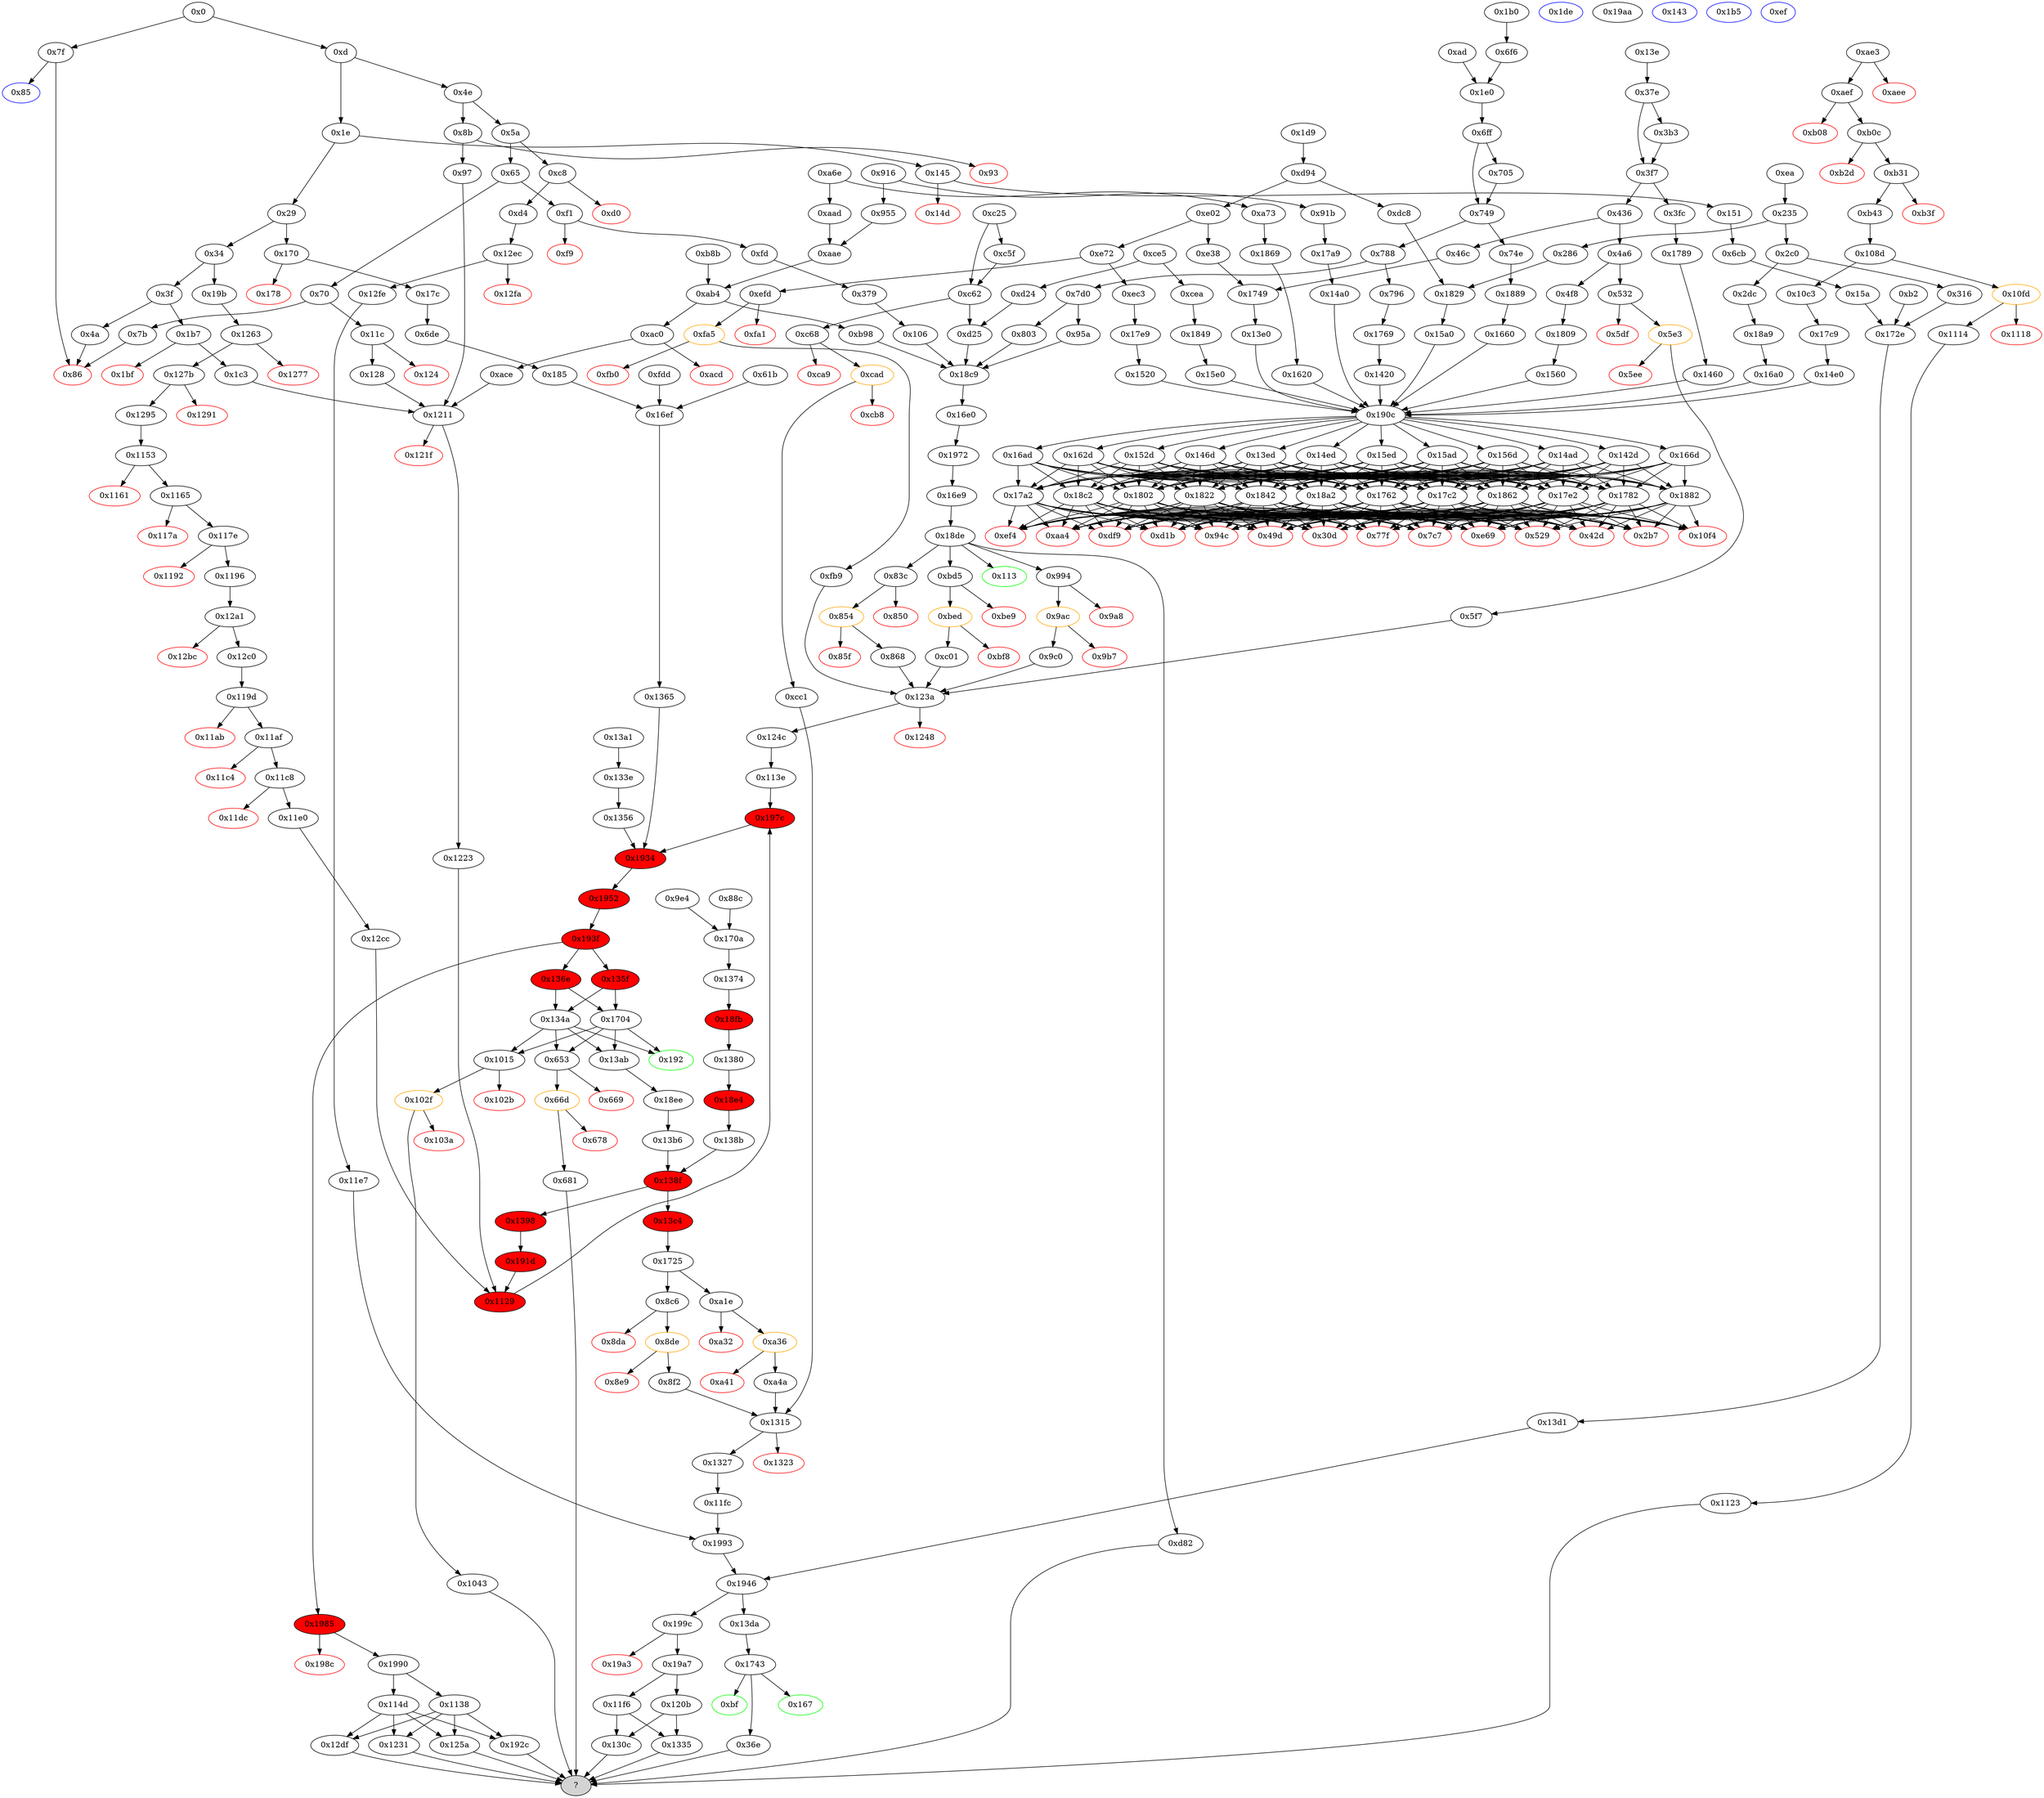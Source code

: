 strict digraph "" {
"0xea" [fillcolor=white, id="0xea", style=filled, tooltip="Block 0xea\n[0xea:0xee]\n---\nPredecessors: []\nSuccessors: [0x235]\n---\n0xea JUMPDEST\n0xeb PUSH2 0x235\n0xee JUMP\n---\n0xea: JUMPDEST \n0xeb: V72 = 0x235\n0xee: JUMP 0x235\n---\nEntry stack: []\nStack pops: 0\nStack additions: []\nExit stack: []\n\nDef sites:\n"];
"0x532" [fillcolor=white, id="0x532", style=filled, tooltip="Block 0x532\n[0x532:0x5de]\n---\nPredecessors: [0x4a6]\nSuccessors: [0x5df, 0x5e3]\n---\n0x532 JUMPDEST\n0x533 PUSH1 0x1\n0x535 PUSH1 0x0\n0x537 DUP1\n0x538 DUP4\n0x539 PUSH20 0xffffffffffffffffffffffffffffffffffffffff\n0x54e AND\n0x54f PUSH20 0xffffffffffffffffffffffffffffffffffffffff\n0x564 AND\n0x565 DUP2\n0x566 MSTORE\n0x567 PUSH1 0x20\n0x569 ADD\n0x56a SWAP1\n0x56b DUP2\n0x56c MSTORE\n0x56d PUSH1 0x20\n0x56f ADD\n0x570 PUSH1 0x0\n0x572 SHA3\n0x573 PUSH1 0x0\n0x575 PUSH2 0x100\n0x578 EXP\n0x579 DUP2\n0x57a SLOAD\n0x57b DUP2\n0x57c PUSH1 0xff\n0x57e MUL\n0x57f NOT\n0x580 AND\n0x581 SWAP1\n0x582 DUP4\n0x583 ISZERO\n0x584 ISZERO\n0x585 MUL\n0x586 OR\n0x587 SWAP1\n0x588 SSTORE\n0x589 POP\n0x58a PUSH20 0x2971adfa57b20e5a416ae5a708a8655a9c74f723\n0x59f PUSH20 0xffffffffffffffffffffffffffffffffffffffff\n0x5b4 AND\n0x5b5 PUSH4 0xf560cd7\n0x5ba PUSH1 0x40\n0x5bc MLOAD\n0x5bd DUP2\n0x5be PUSH4 0xffffffff\n0x5c3 AND\n0x5c4 PUSH1 0xe0\n0x5c6 SHL\n0x5c7 DUP2\n0x5c8 MSTORE\n0x5c9 PUSH1 0x4\n0x5cb ADD\n0x5cc PUSH1 0x20\n0x5ce PUSH1 0x40\n0x5d0 MLOAD\n0x5d1 DUP1\n0x5d2 DUP4\n0x5d3 SUB\n0x5d4 DUP2\n0x5d5 DUP7\n0x5d6 DUP1\n0x5d7 EXTCODESIZE\n0x5d8 ISZERO\n0x5d9 DUP1\n0x5da ISZERO\n0x5db PUSH2 0x5e3\n0x5de JUMPI\n---\n0x532: JUMPDEST \n0x533: V322 = 0x1\n0x535: V323 = 0x0\n0x539: V324 = 0xffffffffffffffffffffffffffffffffffffffff\n0x54e: V325 = AND 0xffffffffffffffffffffffffffffffffffffffff S0\n0x54f: V326 = 0xffffffffffffffffffffffffffffffffffffffff\n0x564: V327 = AND 0xffffffffffffffffffffffffffffffffffffffff V325\n0x566: M[0x0] = V327\n0x567: V328 = 0x20\n0x569: V329 = ADD 0x20 0x0\n0x56c: M[0x20] = 0x0\n0x56d: V330 = 0x20\n0x56f: V331 = ADD 0x20 0x20\n0x570: V332 = 0x0\n0x572: V333 = SHA3 0x0 0x40\n0x573: V334 = 0x0\n0x575: V335 = 0x100\n0x578: V336 = EXP 0x100 0x0\n0x57a: V337 = S[V333]\n0x57c: V338 = 0xff\n0x57e: V339 = MUL 0xff 0x1\n0x57f: V340 = NOT 0xff\n0x580: V341 = AND 0xffffffffffffffffffffffffffffffffffffffffffffffffffffffffffffff00 V337\n0x583: V342 = ISZERO 0x1\n0x584: V343 = ISZERO 0x0\n0x585: V344 = MUL 0x1 0x1\n0x586: V345 = OR 0x1 V341\n0x588: S[V333] = V345\n0x58a: V346 = 0x2971adfa57b20e5a416ae5a708a8655a9c74f723\n0x59f: V347 = 0xffffffffffffffffffffffffffffffffffffffff\n0x5b4: V348 = AND 0xffffffffffffffffffffffffffffffffffffffff 0x2971adfa57b20e5a416ae5a708a8655a9c74f723\n0x5b5: V349 = 0xf560cd7\n0x5ba: V350 = 0x40\n0x5bc: V351 = M[0x40]\n0x5be: V352 = 0xffffffff\n0x5c3: V353 = AND 0xffffffff 0xf560cd7\n0x5c4: V354 = 0xe0\n0x5c6: V355 = SHL 0xe0 0xf560cd7\n0x5c8: M[V351] = 0xf560cd700000000000000000000000000000000000000000000000000000000\n0x5c9: V356 = 0x4\n0x5cb: V357 = ADD 0x4 V351\n0x5cc: V358 = 0x20\n0x5ce: V359 = 0x40\n0x5d0: V360 = M[0x40]\n0x5d3: V361 = SUB V357 V360\n0x5d7: V362 = EXTCODESIZE 0x2971adfa57b20e5a416ae5a708a8655a9c74f723\n0x5d8: V363 = ISZERO V362\n0x5da: V364 = ISZERO V363\n0x5db: V365 = 0x5e3\n0x5de: JUMPI 0x5e3 V364\n---\nEntry stack: [S0]\nStack pops: 1\nStack additions: [S0, 0x2971adfa57b20e5a416ae5a708a8655a9c74f723, 0xf560cd7, V357, 0x20, V360, V361, V360, 0x2971adfa57b20e5a416ae5a708a8655a9c74f723, V363]\nExit stack: [S0, 0x2971adfa57b20e5a416ae5a708a8655a9c74f723, 0xf560cd7, V357, 0x20, V360, V361, V360, 0x2971adfa57b20e5a416ae5a708a8655a9c74f723, V363]\n\nDef sites:\nS0: {}\n"];
"0xfa1" [color=red, fillcolor=white, id="0xfa1", style=filled, tooltip="Block 0xfa1\n[0xfa1:0xfa4]\n---\nPredecessors: [0xefd]\nSuccessors: []\n---\n0xfa1 PUSH1 0x0\n0xfa3 DUP1\n0xfa4 REVERT\n---\n0xfa1: V985 = 0x0\n0xfa4: REVERT 0x0 0x0\n---\nEntry stack: [S9, 0x2971adfa57b20e5a416ae5a708a8655a9c74f723, 0xf560cd7, V976, 0x20, V979, V980, V979, 0x2971adfa57b20e5a416ae5a708a8655a9c74f723, V982]\nStack pops: 0\nStack additions: []\nExit stack: [S9, 0x2971adfa57b20e5a416ae5a708a8655a9c74f723, 0xf560cd7, V976, 0x20, V979, V980, V979, 0x2971adfa57b20e5a416ae5a708a8655a9c74f723, V982]\n\nDef sites:\nS9: {}\n0x2971adfa57b20e5a416ae5a708a8655a9c74f723: {0xefd.0xf76}\n0xf560cd7: {0xefd.0xf77}\nV976: {0xefd.0xf8d}\n0x20: {0xefd.0xf8e}\nV979: {0xefd.0xf92}\nV980: {0xefd.0xf95}\nV979: {0xefd.0xf92}\n0x2971adfa57b20e5a416ae5a708a8655a9c74f723: {0xefd.0xf76}\nV982: {0xefd.0xf9a}\n"];
"0xbf8" [color=red, fillcolor=white, id="0xbf8", style=filled, tooltip="Block 0xbf8\n[0xbf8:0xc00]\n---\nPredecessors: [0xbed]\nSuccessors: []\n---\n0xbf8 RETURNDATASIZE\n0xbf9 PUSH1 0x0\n0xbfb DUP1\n0xbfc RETURNDATACOPY\n0xbfd RETURNDATASIZE\n0xbfe PUSH1 0x0\n0xc00 REVERT\n---\n0xbf8: V785 = RETURNDATASIZE\n0xbf9: V786 = 0x0\n0xbfc: RETURNDATACOPY 0x0 0x0 V785\n0xbfd: V787 = RETURNDATASIZE\n0xbfe: V788 = 0x0\n0xc00: REVERT 0x0 V787\n---\nEntry stack: [S11, S10, S9, S8, S7, S6, 0x2971adfa57b20e5a416ae5a708a8655a9c74f723, S4, S3, {0x106, 0x13ede1a1, 0x5f72f450, 0x88c16fce368c171f39a2eb45acade4f8e2316d6c47b08e53f941ca3f90bc6ef2}, S1, V782]\nStack pops: 0\nStack additions: []\nExit stack: [S11, S10, S9, S8, S7, S6, 0x2971adfa57b20e5a416ae5a708a8655a9c74f723, S4, S3, {0x106, 0x13ede1a1, 0x5f72f450, 0x88c16fce368c171f39a2eb45acade4f8e2316d6c47b08e53f941ca3f90bc6ef2}, S1, V782]\n\nDef sites:\nS11: {}\nS10: {}\nS9: {}\nS8: {}\nS7: {}\nS6: {}\n0x2971adfa57b20e5a416ae5a708a8655a9c74f723: {0x7d0.0x7d3}\nS4: {0xb98.0xb9a, 0x7d0.0x7fb, 0xd25.0xd3c}\nS3: {0xb98.0xbb2, 0x803.0x819, 0x95a.0x971, 0xd.0x12, 0xd25.0xd53}\n{0x106, 0x13ede1a1, 0x5f72f450, 0x88c16fce368c171f39a2eb45acade4f8e2316d6c47b08e53f941ca3f90bc6ef2}: {0xb98.0xbb3, 0x803.0x81a, 0x95a.0x972, 0xfd.0xff, 0xd25.0xd54}\nS1: {0x18c9_0x803.0x18cf, 0x18c9_0x95a.0x18cf, 0x18c9_0xb98.0x18cf, 0x18c9_0x106.0x18cf, 0x18c9_0xd25.0x18cf}\nV782: {0xbed.0xbf1}\n"];
"0xa32" [color=red, fillcolor=white, id="0xa32", style=filled, tooltip="Block 0xa32\n[0xa32:0xa35]\n---\nPredecessors: [0xa1e]\nSuccessors: []\n---\n0xa32 PUSH1 0x0\n0xa34 DUP1\n0xa35 REVERT\n---\n0xa32: V651 = 0x0\n0xa35: REVERT 0x0 0x0\n---\nEntry stack: [S15, S14, S13, S12, S11, S10, S9, S8, {0x144c61fe, 0xa829f165}, S6, 0x20, V645, V646, V645, S1, V648]\nStack pops: 0\nStack additions: []\nExit stack: [S15, S14, S13, S12, S11, S10, S9, S8, {0x144c61fe, 0xa829f165}, S6, 0x20, V645, V646, V645, S1, V648]\n\nDef sites:\nS15: {}\nS14: {}\nS13: {}\nS12: {}\nS11: {}\nS10: {}\nS9: {}\nS8: {0x9e4.0x9fa, 0x88c.0x8a2}\n{0x144c61fe, 0xa829f165}: {0x9e4.0x9fb, 0x88c.0x8a3}\nS6: {0x18fb.0x1904, 0x134a.0x134e, 0x18ee.0x18f4, 0x16ef.0x16f5, 0x133e.0x133f, 0x1223.0x122c}\n0x20: {0xa1e.0xa1f}\nV645: {0xa1e.0xa23}\nV646: {0xa1e.0xa26}\nV645: {0xa1e.0xa23}\nS1: {0x9e4.0x9fa, 0x88c.0x8a2}\nV648: {0xa1e.0xa2b}\n"];
"0x1934" [fillcolor=red, id="0x1934", style=filled, tooltip="Block 0x1934\n[0x1934:0x193e]\n---\nPredecessors: [0x1356, 0x1365, 0x197c]\nSuccessors: [0x1952]\n---\n0x1934 JUMPDEST\n0x1935 PUSH1 0x0\n0x1937 PUSH2 0x193f\n0x193a DUP3\n0x193b PUSH2 0x1952\n0x193e JUMP\n---\n0x1934: JUMPDEST \n0x1935: V1496 = 0x0\n0x1937: V1497 = 0x193f\n0x193b: V1498 = 0x1952\n0x193e: JUMP 0x1952\n---\nEntry stack: [S33, S32, S31, S30, S29, S28, S27, S26, {0x144c61fe, 0xa829f165}, {0x8c6, 0xa1e}, S23, S22, S21, V1365, 0x1725, S18, 0x1b5, S16, S15, S14, S13, S12, S11, S10, S9, {0x0, 0x40, 0x192, 0x653, 0x1015, 0x13ab}, S7, S6, S5, S4, S3, S2, {0x135f, 0x136e, 0x1985}, S0]\nStack pops: 1\nStack additions: [S0, 0x0, 0x193f, S0]\nExit stack: [S33, S32, S31, S30, S29, S28, S27, S26, {0x144c61fe, 0xa829f165}, {0x8c6, 0xa1e}, S23, S22, S21, V1365, 0x1725, S18, 0x1b5, S16, S15, S14, S13, S12, S11, S10, S9, {0x0, 0x40, 0x192, 0x653, 0x1015, 0x13ab}, S7, S6, S5, S4, S3, S2, {0x135f, 0x136e, 0x1985}, S0, 0x0, 0x193f, S0]\n\nDef sites:\nS33: {}\nS32: {}\nS31: {}\nS30: {}\nS29: {}\nS28: {}\nS27: {}\nS26: {0x9e4.0x9fa, 0x88c.0x8a2}\n{0x144c61fe, 0xa829f165}: {0x9e4.0x9fb, 0x88c.0x8a3}\n{0x8c6, 0xa1e}: {0x9e4.0xa14, 0x88c.0x8bc}\nS23: {}\nS22: {}\nS21: {0x9e4.0xa13, 0x88c.0x8bb}\nV1365: {0x170a.0x1710}\n0x1725: {0x170a.0x171b}\nS18: {0x18fb.0x1904, 0x134a.0x134e, 0xd.0x12, 0x133e.0x133f, 0x16ef.0x16f5, 0x18ee.0x18f4, 0x1223.0x122c}\n0x1b5: {0x19b.0x19c}\nS16: {0x19b.0x1a4, 0xd.0x12, 0xb8b.0xb90}\nS15: {0xac0.0xac0, 0x19b.0x1aa, 0x1374.0x1375, 0x97.0x99, 0x18ee.0x18f4}\nS14: {0x19b.0x19f, 0xaae.0xaaf, 0x7d0.0x7d3, 0x97.0xa1, 0x13b6.0x13bd, 0xb8b.0xb90, 0xd.0x12, 0xace.0xad7}\nS13: {0xb98.0xb9a, 0x117e.0x1182, 0x7d0.0x7fb, 0x97.0x99, 0x128.0x12a, 0x18ee.0x18f4, 0xac0.0xac0, 0x1c3.0x1c5, 0xd25.0xd3c}\nS12: {0xfb9.0xfd1, 0x97.0xa1, 0x13b6.0x13bd, 0x5f7.0x60f, 0x128.0x132, 0x138b.0x138d, 0x868.0x880, 0xace.0xad7, 0xc01.0xc19, 0x9c0.0x9d8, 0x1c3.0x1cd, 0x1165.0x1167}\nS11: {0xfb9.0xfd7, 0x1398.0x1398, 0x97.0xa7, 0x5f7.0x615, 0x128.0x138, 0x11c8.0x11cc, 0x868.0x886, 0xace.0xadd, 0xc01.0xc1f, 0x9c0.0x9de, 0x1c3.0x1d3}\nS10: {0xfb9.0xfc0, 0x61b.0x631, 0xfdd.0xff3, 0x97.0x9c, 0x5f7.0x5fe, 0x128.0x12d, 0x868.0x86f, 0xd.0x12, 0x18ee.0x18f4, 0x11af.0x11b1, 0xace.0xad4, 0xc01.0xc08, 0x9c0.0x9c7, 0x1c3.0x1c8}\nS9: {0x61b.0x632, 0x123a.0x123b, 0xfdd.0xff4, 0x17c.0x17e, 0x1211.0x1212, 0x97.0xa1, 0x13b6.0x13bd, 0xace.0xad7, 0x1263.0x126a}\n{0x0, 0x40, 0x192, 0x653, 0x1015, 0x13ab}: {0x61b.0x64a, 0xfdd.0x100c, 0x191d.0x191e, 0x12cc.0x12d2, 0x124c.0x124d, 0x13a1.0x13a2, 0x1223.0x1224, 0x185.0x189}\nS7: {0x1223.0x1226, 0x191d.0x1920, 0x12cc.0x12d4, 0x124c.0x124f, 0x6de.0x6df}\nS6: {0xfb9.0xfd7, 0x61b.0x649, 0x19b.0x1aa, 0xfdd.0x100b, 0x191d.0x1926, 0x97.0xa7, 0x5f7.0x615, 0x128.0x138, 0x868.0x886, 0xace.0xadd, 0xc01.0xc1f, 0x9c0.0x9de, 0x1c3.0x1d3, 0x185.0x188}\nS5: {0x12cc.0x12da, 0x16ef.0x16f5, 0x133e.0x133f, 0x124c.0x1255, 0x18ee.0x18f4, 0x1223.0x122c}\nS4: {0x1129.0x112d, 0x113e.0x1142, 0x16ef.0x16f8, 0x133e.0x1341}\nS3: {0x1129.0x1130, 0x16ef.0x16fe, 0x113e.0x1145}\nS2: {0x1129.0x112d, 0x113e.0x1142, 0x6de.0x6df}\n{0x135f, 0x136e, 0x1985}: {0x1365.0x1366, 0x197c.0x197d, 0x1356.0x1357}\nS0: {0x1129.0x112d, 0x113e.0x1142, 0x6de.0x6df}\n"];
"0x1315" [fillcolor=white, id="0x1315", style=filled, tooltip="Block 0x1315\n[0x1315:0x1322]\n---\nPredecessors: [0x8f2, 0xa4a, 0xcc1]\nSuccessors: [0x1323, 0x1327]\n---\n0x1315 JUMPDEST\n0x1316 PUSH1 0x0\n0x1318 PUSH1 0x20\n0x131a DUP3\n0x131b DUP5\n0x131c SUB\n0x131d SLT\n0x131e ISZERO\n0x131f PUSH2 0x1327\n0x1322 JUMPI\n---\n0x1315: JUMPDEST \n0x1316: V1206 = 0x0\n0x1318: V1207 = 0x20\n0x131c: V1208 = SUB S1 S0\n0x131d: V1209 = SLT V1208 0x20\n0x131e: V1210 = ISZERO V1209\n0x131f: V1211 = 0x1327\n0x1322: JUMPI 0x1327 V1210\n---\nEntry stack: [S9, S8, S7, S6, S5, S4, S3, {0x916, 0xa6e, 0xce5}, S1, S0]\nStack pops: 2\nStack additions: [S1, S0, 0x0]\nExit stack: [S9, S8, S7, S6, S5, S4, S3, {0x916, 0xa6e, 0xce5}, S1, S0, 0x0]\n\nDef sites:\nS9: {}\nS8: {}\nS7: {}\nS6: {}\nS5: {}\nS4: {}\nS3: {}\n{0x916, 0xa6e, 0xce5}: {0xcc1.0xcd9, 0x8f2.0x90a, 0xa4a.0xa62}\nS1: {0xcc1.0xcdf, 0x8f2.0x910, 0xa4a.0xa68}\nS0: {0xcc1.0xcc8, 0x8f2.0x8f9, 0xa4a.0xa51}\n"];
"0xa41" [color=red, fillcolor=white, id="0xa41", style=filled, tooltip="Block 0xa41\n[0xa41:0xa49]\n---\nPredecessors: [0xa36]\nSuccessors: []\n---\n0xa41 RETURNDATASIZE\n0xa42 PUSH1 0x0\n0xa44 DUP1\n0xa45 RETURNDATACOPY\n0xa46 RETURNDATASIZE\n0xa47 PUSH1 0x0\n0xa49 REVERT\n---\n0xa41: V657 = RETURNDATASIZE\n0xa42: V658 = 0x0\n0xa45: RETURNDATACOPY 0x0 0x0 V657\n0xa46: V659 = RETURNDATASIZE\n0xa47: V660 = 0x0\n0xa49: REVERT 0x0 V659\n---\nEntry stack: [S10, S9, S8, S7, S6, S5, S4, S3, {0x144c61fe, 0xa829f165}, S1, V654]\nStack pops: 0\nStack additions: []\nExit stack: [S10, S9, S8, S7, S6, S5, S4, S3, {0x144c61fe, 0xa829f165}, S1, V654]\n\nDef sites:\nS10: {}\nS9: {}\nS8: {}\nS7: {}\nS6: {}\nS5: {}\nS4: {}\nS3: {0x9e4.0x9fa, 0x88c.0x8a2}\n{0x144c61fe, 0xa829f165}: {0x9e4.0x9fb, 0x88c.0x8a3}\nS1: {0x18fb.0x1904, 0x134a.0x134e, 0x18ee.0x18f4, 0x16ef.0x16f5, 0x133e.0x133f, 0x1223.0x122c}\nV654: {0xa36.0xa3a}\n"];
"0xfb0" [color=red, fillcolor=white, id="0xfb0", style=filled, tooltip="Block 0xfb0\n[0xfb0:0xfb8]\n---\nPredecessors: [0xfa5]\nSuccessors: []\n---\n0xfb0 RETURNDATASIZE\n0xfb1 PUSH1 0x0\n0xfb3 DUP1\n0xfb4 RETURNDATACOPY\n0xfb5 RETURNDATASIZE\n0xfb6 PUSH1 0x0\n0xfb8 REVERT\n---\n0xfb0: V991 = RETURNDATASIZE\n0xfb1: V992 = 0x0\n0xfb4: RETURNDATACOPY 0x0 0x0 V991\n0xfb5: V993 = RETURNDATASIZE\n0xfb6: V994 = 0x0\n0xfb8: REVERT 0x0 V993\n---\nEntry stack: [S4, 0x2971adfa57b20e5a416ae5a708a8655a9c74f723, 0xf560cd7, V976, V988]\nStack pops: 0\nStack additions: []\nExit stack: [S4, 0x2971adfa57b20e5a416ae5a708a8655a9c74f723, 0xf560cd7, V976, V988]\n\nDef sites:\nS4: {}\n0x2971adfa57b20e5a416ae5a708a8655a9c74f723: {0xefd.0xf76}\n0xf560cd7: {0xefd.0xf77}\nV976: {0xefd.0xf8d}\nV988: {0xfa5.0xfa9}\n"];
"0x6de" [fillcolor=white, id="0x6de", style=filled, tooltip="Block 0x6de\n[0x6de:0x6f5]\n---\nPredecessors: [0x17c]\nSuccessors: [0x185]\n---\n0x6de JUMPDEST\n0x6df PUSH20 0x2971adfa57b20e5a416ae5a708a8655a9c74f723\n0x6f4 DUP2\n0x6f5 JUMP\n---\n0x6de: JUMPDEST \n0x6df: V437 = 0x2971adfa57b20e5a416ae5a708a8655a9c74f723\n0x6f5: JUMP 0x185\n---\nEntry stack: [V9, 0x185]\nStack pops: 1\nStack additions: [S0, 0x2971adfa57b20e5a416ae5a708a8655a9c74f723]\nExit stack: [V9, 0x185, 0x2971adfa57b20e5a416ae5a708a8655a9c74f723]\n\nDef sites:\nV9: {0xd.0x12}\n0x185: {0x17c.0x17e}\n"];
"0x17c2" [fillcolor=white, id="0x17c2", style=filled, tooltip="Block 0x17c2\n[0x17c2:0x17c8]\n---\nPredecessors: [0x13ed, 0x142d, 0x146d, 0x14ad, 0x14ed, 0x152d, 0x156d, 0x15ad, 0x15ed, 0x162d, 0x166d, 0x16ad]\nSuccessors: [0x2b7, 0x30d, 0x42d, 0x49d, 0x529, 0x77f, 0x7c7, 0x94c, 0xaa4, 0xd1b, 0xdf9, 0xe69, 0xef4, 0x10f4]\n---\n0x17c2 JUMPDEST\n0x17c3 SWAP1\n0x17c4 POP\n0x17c5 SWAP2\n0x17c6 SWAP1\n0x17c7 POP\n0x17c8 JUMP\n---\n0x17c2: JUMPDEST \n0x17c8: JUMP {0x2b7, 0x30d, 0x42d, 0x49d, 0x529, 0x77f, 0x7c7, 0x94c, 0xaa4, 0xd1b, 0xdf9, 0xe69, 0xef4, 0x10f4}\n---\nEntry stack: [S12, S11, S10, S9, S8, S7, S6, S5, V739, {0x2b7, 0x30d, 0x42d, 0x49d, 0x529, 0x77f, 0x7c7, 0x94c, 0xaa4, 0xd1b, 0xdf9, 0xe69, 0xef4, 0x10f4}, S2, S1, S0]\nStack pops: 4\nStack additions: [S0]\nExit stack: [S12, S11, S10, S9, S8, S7, S6, S5, V739, S0]\n\nDef sites:\nS12: {}\nS11: {}\nS10: {}\nS9: {}\nS8: {}\nS7: {}\nS6: {}\nS5: {}\nV739: {0xb43.0xb54}\n{0x2b7, 0x30d, 0x42d, 0x49d, 0x529, 0x77f, 0x7c7, 0x94c, 0xaa4, 0xd1b, 0xdf9, 0xe69, 0xef4, 0x10f4}: {0xe38.0xe61, 0x91b.0x944, 0x4f8.0x521, 0x2dc.0x305, 0x3fc.0x425, 0xa73.0xa9c, 0x796.0x7bf, 0xdc8.0xdf1, 0xec3.0xeec, 0xcea.0xd13, 0x46c.0x495, 0x74e.0x777, 0x10c3.0x10ec, 0x286.0x2af}\nS2: {0xe38.0xe60, 0x91b.0x943, 0x4f8.0x520, 0x2dc.0x304, 0x3fc.0x424, 0xa73.0xa9b, 0x796.0x7be, 0xdc8.0xdf0, 0xec3.0xeeb, 0xcea.0xd12, 0x46c.0x494, 0x74e.0x776, 0x10c3.0x10eb, 0x286.0x2ae}\nS1: {0x1749.0x174f, 0x17c9.0x17cf, 0x1789.0x178f, 0x1809.0x180f, 0x1849.0x184f, 0x1889.0x188f, 0x17a9.0x17af, 0x1769.0x176f, 0x17e9.0x17ef, 0x1829.0x182f, 0x1869.0x186f, 0x18a9.0x18af}\nS0: {0x16ad.0x16d9, 0x166d.0x1699, 0x14ad.0x14d9, 0x146d.0x1499, 0x142d.0x1459, 0x14ed.0x1519, 0x152d.0x1559, 0x156d.0x1599, 0x15ad.0x15d9, 0x15ed.0x1619, 0x162d.0x1659, 0x13ed.0x1419}\n"];
"0x198c" [color=red, fillcolor=white, id="0x198c", style=filled, tooltip="Block 0x198c\n[0x198c:0x198f]\n---\nPredecessors: [0x1985]\nSuccessors: []\n---\n0x198c PUSH1 0x0\n0x198e DUP1\n0x198f REVERT\n---\n0x198c: V1510 = 0x0\n0x198f: REVERT 0x0 0x0\n---\nEntry stack: [S19, V1365, 0x1725, S16, 0x1b5, S14, S13, S12, S11, S10, S9, S8, S7, {0x0, 0x40, 0x192, 0x653, 0x1015, 0x13ab}, S5, S4, S3, S2, S1, S0]\nStack pops: 0\nStack additions: []\nExit stack: [S19, V1365, 0x1725, S16, 0x1b5, S14, S13, S12, S11, S10, S9, S8, S7, {0x0, 0x40, 0x192, 0x653, 0x1015, 0x13ab}, S5, S4, S3, S2, S1, S0]\n\nDef sites:\nS19: {0x9e4.0xa13, 0x88c.0x8bb}\nV1365: {0x170a.0x1710}\n0x1725: {0x170a.0x171b}\nS16: {0x18fb.0x1904, 0x134a.0x134e, 0xd.0x12, 0x133e.0x133f, 0x16ef.0x16f5, 0x18ee.0x18f4, 0x1223.0x122c}\n0x1b5: {0x19b.0x19c}\nS14: {0x19b.0x1a4, 0xd.0x12, 0xb8b.0xb90}\nS13: {0xac0.0xac0, 0x19b.0x1aa, 0x1374.0x1375, 0x97.0x99, 0x18ee.0x18f4}\nS12: {0xb8b.0xb90, 0x19b.0x19f, 0xd.0x12, 0xace.0xad7, 0x97.0xa1, 0x13b6.0x13bd}\nS11: {0xb98.0xb9a, 0x117e.0x1182, 0x97.0x99, 0x128.0x12a, 0x18ee.0x18f4, 0xac0.0xac0, 0x1c3.0x1c5, 0xd25.0xd3c}\nS10: {0xfb9.0xfd1, 0x97.0xa1, 0x13b6.0x13bd, 0x5f7.0x60f, 0x128.0x132, 0x138b.0x138d, 0x868.0x880, 0xace.0xad7, 0xc01.0xc19, 0x9c0.0x9d8, 0x1c3.0x1cd, 0x1165.0x1167}\nS9: {0xfb9.0xfd7, 0x1398.0x1398, 0x97.0xa7, 0x5f7.0x615, 0x128.0x138, 0x11c8.0x11cc, 0x868.0x886, 0xace.0xadd, 0xc01.0xc1f, 0x9c0.0x9de, 0x1c3.0x1d3}\nS8: {0xfb9.0xfc0, 0x61b.0x631, 0xfdd.0xff3, 0x97.0x9c, 0x5f7.0x5fe, 0x128.0x12d, 0x868.0x86f, 0xd.0x12, 0x18ee.0x18f4, 0x11af.0x11b1, 0xace.0xad4, 0xc01.0xc08, 0x9c0.0x9c7, 0x1c3.0x1c8}\nS7: {0x61b.0x632, 0x123a.0x123b, 0xfdd.0xff4, 0x17c.0x17e, 0x1211.0x1212, 0x97.0xa1, 0x13b6.0x13bd, 0xace.0xad7, 0x1263.0x126a}\n{0x0, 0x40, 0x192, 0x653, 0x1015, 0x13ab}: {0x61b.0x64a, 0xfdd.0x100c, 0x191d.0x191e, 0x12cc.0x12d2, 0x124c.0x124d, 0x13a1.0x13a2, 0x1223.0x1224, 0x185.0x189}\nS5: {0x1223.0x1226, 0x191d.0x1920, 0x12cc.0x12d4, 0x124c.0x124f, 0x6de.0x6df}\nS4: {0xfb9.0xfd7, 0x61b.0x649, 0x19b.0x1aa, 0xfdd.0x100b, 0x191d.0x1926, 0x97.0xa7, 0x5f7.0x615, 0x128.0x138, 0x868.0x886, 0xace.0xadd, 0xc01.0xc1f, 0x9c0.0x9de, 0x1c3.0x1d3, 0x185.0x188}\nS3: {0x12cc.0x12da, 0x16ef.0x16f5, 0x133e.0x133f, 0x124c.0x1255, 0x18ee.0x18f4, 0x1223.0x122c}\nS2: {0x1129.0x112d, 0x113e.0x1142, 0x16ef.0x16f8, 0x133e.0x1341}\nS1: {0x1129.0x1130, 0x16ef.0x16fe, 0x113e.0x1145}\nS0: {0x1129.0x112d, 0x113e.0x1142, 0x6de.0x6df}\n"];
"0x13e" [fillcolor=white, id="0x13e", style=filled, tooltip="Block 0x13e\n[0x13e:0x142]\n---\nPredecessors: []\nSuccessors: [0x37e]\n---\n0x13e JUMPDEST\n0x13f PUSH2 0x37e\n0x142 JUMP\n---\n0x13e: JUMPDEST \n0x13f: V97 = 0x37e\n0x142: JUMP 0x37e\n---\nEntry stack: []\nStack pops: 0\nStack additions: []\nExit stack: []\n\nDef sites:\n"];
"0x4a6" [fillcolor=white, id="0x4a6", style=filled, tooltip="Block 0x4a6\n[0x4a6:0x4f7]\n---\nPredecessors: [0x436]\nSuccessors: [0x4f8, 0x532]\n---\n0x4a6 JUMPDEST\n0x4a7 PUSH1 0x0\n0x4a9 DUP1\n0x4aa DUP3\n0x4ab PUSH20 0xffffffffffffffffffffffffffffffffffffffff\n0x4c0 AND\n0x4c1 PUSH20 0xffffffffffffffffffffffffffffffffffffffff\n0x4d6 AND\n0x4d7 DUP2\n0x4d8 MSTORE\n0x4d9 PUSH1 0x20\n0x4db ADD\n0x4dc SWAP1\n0x4dd DUP2\n0x4de MSTORE\n0x4df PUSH1 0x20\n0x4e1 ADD\n0x4e2 PUSH1 0x0\n0x4e4 SHA3\n0x4e5 PUSH1 0x0\n0x4e7 SWAP1\n0x4e8 SLOAD\n0x4e9 SWAP1\n0x4ea PUSH2 0x100\n0x4ed EXP\n0x4ee SWAP1\n0x4ef DIV\n0x4f0 PUSH1 0xff\n0x4f2 AND\n0x4f3 ISZERO\n0x4f4 PUSH2 0x532\n0x4f7 JUMPI\n---\n0x4a6: JUMPDEST \n0x4a7: V292 = 0x0\n0x4ab: V293 = 0xffffffffffffffffffffffffffffffffffffffff\n0x4c0: V294 = AND 0xffffffffffffffffffffffffffffffffffffffff S0\n0x4c1: V295 = 0xffffffffffffffffffffffffffffffffffffffff\n0x4d6: V296 = AND 0xffffffffffffffffffffffffffffffffffffffff V294\n0x4d8: M[0x0] = V296\n0x4d9: V297 = 0x20\n0x4db: V298 = ADD 0x20 0x0\n0x4de: M[0x20] = 0x0\n0x4df: V299 = 0x20\n0x4e1: V300 = ADD 0x20 0x20\n0x4e2: V301 = 0x0\n0x4e4: V302 = SHA3 0x0 0x40\n0x4e5: V303 = 0x0\n0x4e8: V304 = S[V302]\n0x4ea: V305 = 0x100\n0x4ed: V306 = EXP 0x100 0x0\n0x4ef: V307 = DIV V304 0x1\n0x4f0: V308 = 0xff\n0x4f2: V309 = AND 0xff V307\n0x4f3: V310 = ISZERO V309\n0x4f4: V311 = 0x532\n0x4f7: JUMPI 0x532 V310\n---\nEntry stack: [S0]\nStack pops: 1\nStack additions: [S0]\nExit stack: [S0]\n\nDef sites:\nS0: {}\n"];
"0x3f" [fillcolor=white, id="0x3f", style=filled, tooltip="Block 0x3f\n[0x3f:0x49]\n---\nPredecessors: [0x34]\nSuccessors: [0x4a, 0x1b7]\n---\n0x3f DUP1\n0x40 PUSH4 0xe6c09edf\n0x45 EQ\n0x46 PUSH2 0x1b7\n0x49 JUMPI\n---\n0x40: V22 = 0xe6c09edf\n0x45: V23 = EQ 0xe6c09edf V9\n0x46: V24 = 0x1b7\n0x49: JUMPI 0x1b7 V23\n---\nEntry stack: [V9]\nStack pops: 1\nStack additions: [S0]\nExit stack: [V9]\n\nDef sites:\nV9: {0xd.0x12}\n"];
"0x1248" [color=red, fillcolor=white, id="0x1248", style=filled, tooltip="Block 0x1248\n[0x1248:0x124b]\n---\nPredecessors: [0x123a]\nSuccessors: []\n---\n0x1248 PUSH1 0x0\n0x124a DUP1\n0x124b REVERT\n---\n0x1248: V1155 = 0x0\n0x124b: REVERT 0x0 0x0\n---\nEntry stack: [S11, S10, S9, S8, S7, S6, 0x2971adfa57b20e5a416ae5a708a8655a9c74f723, S4, {0x61b, 0x88c, 0x9e4, 0xc25, 0xfdd}, S2, S1, 0x0]\nStack pops: 0\nStack additions: []\nExit stack: [S11, S10, S9, S8, S7, S6, 0x2971adfa57b20e5a416ae5a708a8655a9c74f723, S4, {0x61b, 0x88c, 0x9e4, 0xc25, 0xfdd}, S2, S1, 0x0]\n\nDef sites:\nS11: {}\nS10: {}\nS9: {}\nS8: {}\nS7: {}\nS6: {}\n0x2971adfa57b20e5a416ae5a708a8655a9c74f723: {0x7d0.0x7d3}\nS4: {0xb98.0xb9a, 0xd25.0xd3c, 0x7d0.0x7fb}\n{0x61b, 0x88c, 0x9e4, 0xc25, 0xfdd}: {0x9c0.0x9d8, 0x868.0x880, 0xfb9.0xfd1, 0x5f7.0x60f, 0xc01.0xc19}\nS2: {0x9c0.0x9de, 0x868.0x886, 0xfb9.0xfd7, 0x5f7.0x615, 0xc01.0xc1f}\nS1: {0x9c0.0x9c7, 0x868.0x86f, 0xfb9.0xfc0, 0x5f7.0x5fe, 0xc01.0xc08}\n0x0: {0x123a.0x123b}\n"];
"0x85" [color=blue, fillcolor=white, id="0x85", style=filled, tooltip="Block 0x85\n[0x85:0x85]\n---\nPredecessors: [0x7f]\nSuccessors: []\n---\n0x85 STOP\n---\n0x85: STOP \n---\nEntry stack: []\nStack pops: 0\nStack additions: []\nExit stack: []\n\nDef sites:\n"];
"0x11fc" [fillcolor=white, id="0x11fc", style=filled, tooltip="Block 0x11fc\n[0x11fc:0x120a]\n---\nPredecessors: [0x1327]\nSuccessors: [0x1993]\n---\n0x11fc JUMPDEST\n0x11fd PUSH1 0x0\n0x11ff DUP2\n0x1200 MLOAD\n0x1201 SWAP1\n0x1202 POP\n0x1203 PUSH2 0x120b\n0x1206 DUP2\n0x1207 PUSH2 0x1993\n0x120a JUMP\n---\n0x11fc: JUMPDEST \n0x11fd: V1134 = 0x0\n0x1200: V1135 = M[V1215]\n0x1203: V1136 = 0x120b\n0x1207: V1137 = 0x1993\n0x120a: JUMP 0x1993\n---\nEntry stack: [S14, S13, S12, S11, S10, S9, S8, {0x916, 0xa6e, 0xce5}, S6, S5, 0x0, 0x0, 0x1335, S1, V1215]\nStack pops: 1\nStack additions: [S0, V1135, 0x120b, V1135]\nExit stack: [S14, S13, S12, S11, S10, S9, S8, {0x916, 0xa6e, 0xce5}, S6, S5, 0x0, 0x0, 0x1335, S1, V1215, V1135, 0x120b, V1135]\n\nDef sites:\nS14: {}\nS13: {}\nS12: {}\nS11: {}\nS10: {}\nS9: {}\nS8: {}\n{0x916, 0xa6e, 0xce5}: {0xcc1.0xcd9, 0x8f2.0x90a, 0xa4a.0xa62}\nS6: {0xcc1.0xcdf, 0x8f2.0x910, 0xa4a.0xa68}\nS5: {0xcc1.0xcc8, 0x8f2.0x8f9, 0xa4a.0xa51}\n0x0: {0x1315.0x1316}\n0x0: {0x1327.0x1328}\n0x1335: {0x1327.0x132a}\nS1: {0xcc1.0xcdf, 0x8f2.0x910, 0xa4a.0xa68}\nV1215: {0x1327.0x1330}\n"];
"0x15a" [fillcolor=white, id="0x15a", style=filled, tooltip="Block 0x15a\n[0x15a:0x166]\n---\nPredecessors: [0x6cb]\nSuccessors: [0x172e]\n---\n0x15a JUMPDEST\n0x15b PUSH1 0x40\n0x15d MLOAD\n0x15e PUSH2 0x167\n0x161 SWAP2\n0x162 SWAP1\n0x163 PUSH2 0x172e\n0x166 JUMP\n---\n0x15a: JUMPDEST \n0x15b: V104 = 0x40\n0x15d: V105 = M[0x40]\n0x15e: V106 = 0x167\n0x163: V107 = 0x172e\n0x166: JUMP 0x172e\n---\nEntry stack: [V9, 0x15a, V436]\nStack pops: 1\nStack additions: [0x167, S0, V105]\nExit stack: [V9, 0x15a, 0x167, V436, V105]\n\nDef sites:\nV9: {0xd.0x12}\n0x15a: {0x151.0x153}\nV436: {0x6cb.0x6db}\n"];
"0x17c9" [fillcolor=white, id="0x17c9", style=filled, tooltip="Block 0x17c9\n[0x17c9:0x17e1]\n---\nPredecessors: [0x10c3]\nSuccessors: [0x14e0]\n---\n0x17c9 JUMPDEST\n0x17ca PUSH1 0x0\n0x17cc PUSH1 0x20\n0x17ce DUP3\n0x17cf ADD\n0x17d0 SWAP1\n0x17d1 POP\n0x17d2 DUP2\n0x17d3 DUP2\n0x17d4 SUB\n0x17d5 PUSH1 0x0\n0x17d7 DUP4\n0x17d8 ADD\n0x17d9 MSTORE\n0x17da PUSH2 0x17e2\n0x17dd DUP2\n0x17de PUSH2 0x14e0\n0x17e1 JUMP\n---\n0x17c9: JUMPDEST \n0x17ca: V1410 = 0x0\n0x17cc: V1411 = 0x20\n0x17cf: V1412 = ADD V1060 0x20\n0x17d4: V1413 = SUB V1412 V1060\n0x17d5: V1414 = 0x0\n0x17d8: V1415 = ADD V1060 0x0\n0x17d9: M[V1415] = V1413\n0x17da: V1416 = 0x17e2\n0x17de: V1417 = 0x14e0\n0x17e1: JUMP 0x14e0\n---\nEntry stack: [S10, S9, S8, S7, S6, S5, S4, S3, V739, 0x10f4, V1060]\nStack pops: 1\nStack additions: [S0, V1412, 0x17e2, V1412]\nExit stack: [S10, S9, S8, S7, S6, S5, S4, S3, V739, 0x10f4, V1060, V1412, 0x17e2, V1412]\n\nDef sites:\nS10: {}\nS9: {}\nS8: {}\nS7: {}\nS6: {}\nS5: {}\nS4: {}\nS3: {}\nV739: {0xb43.0xb54}\n0x10f4: {0x10c3.0x10ec}\nV1060: {0x10c3.0x10eb}\n"];
"0x1bf" [color=red, fillcolor=white, id="0x1bf", style=filled, tooltip="Block 0x1bf\n[0x1bf:0x1c2]\n---\nPredecessors: [0x1b7]\nSuccessors: []\n---\n0x1bf PUSH1 0x0\n0x1c1 DUP1\n0x1c2 REVERT\n---\n0x1bf: V135 = 0x0\n0x1c2: REVERT 0x0 0x0\n---\nEntry stack: [V9, V132]\nStack pops: 0\nStack additions: []\nExit stack: [V9, V132]\n\nDef sites:\nV9: {0xd.0x12}\nV132: {0x1b7.0x1b8}\n"];
"0xcea" [fillcolor=white, id="0xcea", style=filled, tooltip="Block 0xcea\n[0xcea:0xd1a]\n---\nPredecessors: [0xce5]\nSuccessors: [0x1849]\n---\n0xcea PUSH1 0x40\n0xcec MLOAD\n0xced PUSH32 0x8c379a000000000000000000000000000000000000000000000000000000000\n0xd0e DUP2\n0xd0f MSTORE\n0xd10 PUSH1 0x4\n0xd12 ADD\n0xd13 PUSH2 0xd1b\n0xd16 SWAP1\n0xd17 PUSH2 0x1849\n0xd1a JUMP\n---\n0xcea: V857 = 0x40\n0xcec: V858 = M[0x40]\n0xced: V859 = 0x8c379a000000000000000000000000000000000000000000000000000000000\n0xd0f: M[V858] = 0x8c379a000000000000000000000000000000000000000000000000000000000\n0xd10: V860 = 0x4\n0xd12: V861 = ADD 0x4 V858\n0xd13: V862 = 0xd1b\n0xd17: V863 = 0x1849\n0xd1a: JUMP 0x1849\n---\nEntry stack: []\nStack pops: 0\nStack additions: [0xd1b, V861]\nExit stack: [0xd1b, V861]\n\nDef sites:\n"];
"0x0" [fillcolor=white, id="0x0", style=filled, tooltip="Block 0x0\n[0x0:0xc]\n---\nPredecessors: []\nSuccessors: [0xd, 0x7f]\n---\n0x0 PUSH1 0x80\n0x2 PUSH1 0x40\n0x4 MSTORE\n0x5 PUSH1 0x4\n0x7 CALLDATASIZE\n0x8 LT\n0x9 PUSH2 0x7f\n0xc JUMPI\n---\n0x0: V0 = 0x80\n0x2: V1 = 0x40\n0x4: M[0x40] = 0x80\n0x5: V2 = 0x4\n0x7: V3 = CALLDATASIZE\n0x8: V4 = LT V3 0x4\n0x9: V5 = 0x7f\n0xc: JUMPI 0x7f V4\n---\nEntry stack: []\nStack pops: 0\nStack additions: []\nExit stack: []\n\nDef sites:\n"];
"0x133e" [fillcolor=white, id="0x133e", style=filled, tooltip="Block 0x133e\n[0x133e:0x1349]\n---\nPredecessors: [0x13a1]\nSuccessors: [0x1356]\n---\n0x133e JUMPDEST\n0x133f PUSH1 0x0\n0x1341 PUSH2 0x134a\n0x1344 DUP4\n0x1345 DUP4\n0x1346 PUSH2 0x1356\n0x1349 JUMP\n---\n0x133e: JUMPDEST \n0x133f: V1217 = 0x0\n0x1341: V1218 = 0x134a\n0x1346: V1219 = 0x1356\n0x1349: JUMP 0x1356\n---\nEntry stack: [S10, S9, S8, S7, S6, S5, S4, S3, 0x13ab, S1, S0]\nStack pops: 2\nStack additions: [S1, S0, 0x0, 0x134a, S1, S0]\nExit stack: [S10, S9, S8, S7, S6, S5, S4, S3, 0x13ab, S1, S0, 0x0, 0x134a, S1, S0]\n\nDef sites:\nS10: {}\nS9: {}\nS8: {}\nS7: {}\nS6: {}\nS5: {}\nS4: {}\nS3: {}\n0x13ab: {0x13a1.0x13a2}\nS1: {}\nS0: {}\n"];
"0x1889" [fillcolor=white, id="0x1889", style=filled, tooltip="Block 0x1889\n[0x1889:0x18a1]\n---\nPredecessors: [0x74e]\nSuccessors: [0x1660]\n---\n0x1889 JUMPDEST\n0x188a PUSH1 0x0\n0x188c PUSH1 0x20\n0x188e DUP3\n0x188f ADD\n0x1890 SWAP1\n0x1891 POP\n0x1892 DUP2\n0x1893 DUP2\n0x1894 SUB\n0x1895 PUSH1 0x0\n0x1897 DUP4\n0x1898 ADD\n0x1899 MSTORE\n0x189a PUSH2 0x18a2\n0x189d DUP2\n0x189e PUSH2 0x1660\n0x18a1 JUMP\n---\n0x1889: JUMPDEST \n0x188a: V1458 = 0x0\n0x188c: V1459 = 0x20\n0x188f: V1460 = ADD V454 0x20\n0x1894: V1461 = SUB V1460 V454\n0x1895: V1462 = 0x0\n0x1898: V1463 = ADD V454 0x0\n0x1899: M[V1463] = V1461\n0x189a: V1464 = 0x18a2\n0x189e: V1465 = 0x1660\n0x18a1: JUMP 0x1660\n---\nEntry stack: [0x77f, V454]\nStack pops: 1\nStack additions: [S0, V1460, 0x18a2, V1460]\nExit stack: [0x77f, V454, V1460, 0x18a2, V1460]\n\nDef sites:\n0x77f: {0x74e.0x777}\nV454: {0x74e.0x776}\n"];
"0x178" [color=red, fillcolor=white, id="0x178", style=filled, tooltip="Block 0x178\n[0x178:0x17b]\n---\nPredecessors: [0x170]\nSuccessors: []\n---\n0x178 PUSH1 0x0\n0x17a DUP1\n0x17b REVERT\n---\n0x178: V114 = 0x0\n0x17b: REVERT 0x0 0x0\n---\nEntry stack: [V9, V111]\nStack pops: 0\nStack additions: []\nExit stack: [V9, V111]\n\nDef sites:\nV9: {0xd.0x12}\nV111: {0x170.0x171}\n"];
"0xd94" [fillcolor=white, id="0xd94", style=filled, tooltip="Block 0xd94\n[0xd94:0xdc7]\n---\nPredecessors: [0x1d9]\nSuccessors: [0xdc8, 0xe02]\n---\n0xd94 JUMPDEST\n0xd95 ADDRESS\n0xd96 PUSH20 0xffffffffffffffffffffffffffffffffffffffff\n0xdab AND\n0xdac CALLER\n0xdad PUSH20 0xffffffffffffffffffffffffffffffffffffffff\n0xdc2 AND\n0xdc3 EQ\n0xdc4 PUSH2 0xe02\n0xdc7 JUMPI\n---\n0xd94: JUMPDEST \n0xd95: V881 = ADDRESS\n0xd96: V882 = 0xffffffffffffffffffffffffffffffffffffffff\n0xdab: V883 = AND 0xffffffffffffffffffffffffffffffffffffffff V881\n0xdac: V884 = CALLER\n0xdad: V885 = 0xffffffffffffffffffffffffffffffffffffffff\n0xdc2: V886 = AND 0xffffffffffffffffffffffffffffffffffffffff V884\n0xdc3: V887 = EQ V886 V883\n0xdc4: V888 = 0xe02\n0xdc7: JUMPI 0xe02 V887\n---\nEntry stack: []\nStack pops: 0\nStack additions: []\nExit stack: []\n\nDef sites:\n"];
"0xcad" [color=orange, fillcolor=white, id="0xcad", style=filled, tooltip="Block 0xcad\n[0xcad:0xcb7]\n---\nPredecessors: [0xc68]\nSuccessors: [0xcb8, 0xcc1]\n---\n0xcad JUMPDEST\n0xcae POP\n0xcaf GAS\n0xcb0 STATICCALL\n0xcb1 ISZERO\n0xcb2 DUP1\n0xcb3 ISZERO\n0xcb4 PUSH2 0xcc1\n0xcb7 JUMPI\n---\n0xcad: JUMPDEST \n0xcaf: V834 = GAS\n0xcb0: V835 = STATICCALL V834 V815 V827 V828 V827 0x20\n0xcb1: V836 = ISZERO V835\n0xcb3: V837 = ISZERO V836\n0xcb4: V838 = 0xcc1\n0xcb7: JUMPI 0xcc1 V837\n---\nEntry stack: [S10, S9, V815, 0xd957dd3c, V824, 0x20, V827, V828, V827, V815, V830]\nStack pops: 6\nStack additions: [V836]\nExit stack: [S10, S9, V815, 0xd957dd3c, V824, V836]\n\nDef sites:\nS10: {}\nS9: {}\nV815: {0xc68.0xc7e}\n0xd957dd3c: {0xc68.0xc7f}\nV824: {0xc68.0xc95}\n0x20: {0xc68.0xc96}\nV827: {0xc68.0xc9a}\nV828: {0xc68.0xc9d}\nV827: {0xc68.0xc9a}\nV815: {0xc68.0xc7e}\nV830: {0xc68.0xca2}\n"];
"0x1e0" [fillcolor=white, id="0x1e0", style=filled, tooltip="Block 0x1e0\n[0x1e0:0x234]\n---\nPredecessors: [0xad, 0x6f6]\nSuccessors: [0x6ff]\n---\n0x1e0 JUMPDEST\n0x1e1 PUSH1 0x0\n0x1e3 DUP1\n0x1e4 PUSH1 0x0\n0x1e6 DUP4\n0x1e7 PUSH20 0xffffffffffffffffffffffffffffffffffffffff\n0x1fc AND\n0x1fd PUSH20 0xffffffffffffffffffffffffffffffffffffffff\n0x212 AND\n0x213 DUP2\n0x214 MSTORE\n0x215 PUSH1 0x20\n0x217 ADD\n0x218 SWAP1\n0x219 DUP2\n0x21a MSTORE\n0x21b PUSH1 0x20\n0x21d ADD\n0x21e PUSH1 0x0\n0x220 SHA3\n0x221 PUSH1 0x0\n0x223 SWAP1\n0x224 SLOAD\n0x225 SWAP1\n0x226 PUSH2 0x100\n0x229 EXP\n0x22a SWAP1\n0x22b DIV\n0x22c PUSH1 0xff\n0x22e AND\n0x22f SWAP1\n0x230 POP\n0x231 SWAP2\n0x232 SWAP1\n0x233 POP\n0x234 JUMP\n---\n0x1e0: JUMPDEST \n0x1e1: V144 = 0x0\n0x1e4: V145 = 0x0\n0x1e7: V146 = 0xffffffffffffffffffffffffffffffffffffffff\n0x1fc: V147 = AND 0xffffffffffffffffffffffffffffffffffffffff V439\n0x1fd: V148 = 0xffffffffffffffffffffffffffffffffffffffff\n0x212: V149 = AND 0xffffffffffffffffffffffffffffffffffffffff V147\n0x214: M[0x0] = V149\n0x215: V150 = 0x20\n0x217: V151 = ADD 0x20 0x0\n0x21a: M[0x20] = 0x0\n0x21b: V152 = 0x20\n0x21d: V153 = ADD 0x20 0x20\n0x21e: V154 = 0x0\n0x220: V155 = SHA3 0x0 0x40\n0x221: V156 = 0x0\n0x224: V157 = S[V155]\n0x226: V158 = 0x100\n0x229: V159 = EXP 0x100 0x0\n0x22b: V160 = DIV V157 0x1\n0x22c: V161 = 0xff\n0x22e: V162 = AND 0xff V160\n0x234: JUMP 0x6ff\n---\nEntry stack: [0x6ff, V439]\nStack pops: 2\nStack additions: [V162]\nExit stack: [V162]\n\nDef sites:\n0x6ff: {0x6f6.0x6f7}\nV439: {0x6f6.0x6fa}\n"];
"0x8c6" [fillcolor=white, id="0x8c6", style=filled, tooltip="Block 0x8c6\n[0x8c6:0x8d9]\n---\nPredecessors: [0x1725]\nSuccessors: [0x8da, 0x8de]\n---\n0x8c6 JUMPDEST\n0x8c7 PUSH1 0x20\n0x8c9 PUSH1 0x40\n0x8cb MLOAD\n0x8cc DUP1\n0x8cd DUP4\n0x8ce SUB\n0x8cf DUP2\n0x8d0 DUP7\n0x8d1 DUP1\n0x8d2 EXTCODESIZE\n0x8d3 ISZERO\n0x8d4 DUP1\n0x8d5 ISZERO\n0x8d6 PUSH2 0x8de\n0x8d9 JUMPI\n---\n0x8c6: JUMPDEST \n0x8c7: V542 = 0x20\n0x8c9: V543 = 0x40\n0x8cb: V544 = M[0x40]\n0x8ce: V545 = SUB S0 V544\n0x8d2: V546 = EXTCODESIZE S2\n0x8d3: V547 = ISZERO V546\n0x8d5: V548 = ISZERO V547\n0x8d6: V549 = 0x8de\n0x8d9: JUMPI 0x8de V548\n---\nEntry stack: [S9, S8, S7, S6, S5, S4, S3, S2, {0x144c61fe, 0xa829f165}, S0]\nStack pops: 3\nStack additions: [S2, S1, S0, 0x20, V544, V545, V544, S2, V547]\nExit stack: [S9, S8, S7, S6, S5, S4, S3, S2, {0x144c61fe, 0xa829f165}, S0, 0x20, V544, V545, V544, S2, V547]\n\nDef sites:\nS9: {}\nS8: {}\nS7: {}\nS6: {}\nS5: {}\nS4: {}\nS3: {}\nS2: {0x9e4.0x9fa, 0x88c.0x8a2}\n{0x144c61fe, 0xa829f165}: {0x9e4.0x9fb, 0x88c.0x8a3}\nS0: {0x18fb.0x1904, 0x134a.0x134e, 0x18ee.0x18f4, 0x16ef.0x16f5, 0x133e.0x133f, 0x1223.0x122c}\n"];
"0x1849" [fillcolor=white, id="0x1849", style=filled, tooltip="Block 0x1849\n[0x1849:0x1861]\n---\nPredecessors: [0xcea]\nSuccessors: [0x15e0]\n---\n0x1849 JUMPDEST\n0x184a PUSH1 0x0\n0x184c PUSH1 0x20\n0x184e DUP3\n0x184f ADD\n0x1850 SWAP1\n0x1851 POP\n0x1852 DUP2\n0x1853 DUP2\n0x1854 SUB\n0x1855 PUSH1 0x0\n0x1857 DUP4\n0x1858 ADD\n0x1859 MSTORE\n0x185a PUSH2 0x1862\n0x185d DUP2\n0x185e PUSH2 0x15e0\n0x1861 JUMP\n---\n0x1849: JUMPDEST \n0x184a: V1442 = 0x0\n0x184c: V1443 = 0x20\n0x184f: V1444 = ADD V861 0x20\n0x1854: V1445 = SUB V1444 V861\n0x1855: V1446 = 0x0\n0x1858: V1447 = ADD V861 0x0\n0x1859: M[V1447] = V1445\n0x185a: V1448 = 0x1862\n0x185e: V1449 = 0x15e0\n0x1861: JUMP 0x15e0\n---\nEntry stack: [0xd1b, V861]\nStack pops: 1\nStack additions: [S0, V1444, 0x1862, V1444]\nExit stack: [0xd1b, V861, V1444, 0x1862, V1444]\n\nDef sites:\n0xd1b: {0xcea.0xd13}\nV861: {0xcea.0xd12}\n"];
"0x529" [color=red, fillcolor=white, id="0x529", style=filled, tooltip="Block 0x529\n[0x529:0x531]\n---\nPredecessors: [0x1762, 0x1782, 0x17a2, 0x17c2, 0x17e2, 0x1802, 0x1822, 0x1842, 0x1862, 0x1882, 0x18a2, 0x18c2]\nSuccessors: []\n---\n0x529 JUMPDEST\n0x52a PUSH1 0x40\n0x52c MLOAD\n0x52d DUP1\n0x52e SWAP2\n0x52f SUB\n0x530 SWAP1\n0x531 REVERT\n---\n0x529: JUMPDEST \n0x52a: V319 = 0x40\n0x52c: V320 = M[0x40]\n0x52f: V321 = SUB S0 V320\n0x531: REVERT V320 V321\n---\nEntry stack: [S9, S8, S7, S6, S5, S4, S3, S2, V739, S0]\nStack pops: 1\nStack additions: []\nExit stack: [S9, S8, S7, S6, S5, S4, S3, S2, V739]\n\nDef sites:\nS9: {}\nS8: {}\nS7: {}\nS6: {}\nS5: {}\nS4: {}\nS3: {}\nS2: {}\nV739: {0xb43.0xb54}\nS0: {0x14ad.0x14d9, 0x162d.0x1659, 0x166d.0x1699, 0x14ed.0x1519, 0x146d.0x1499, 0x13ed.0x1419, 0x142d.0x1459, 0x15ed.0x1619, 0x152d.0x1559, 0x156d.0x1599, 0x16ad.0x16d9, 0x15ad.0x15d9}\n"];
"0xce5" [fillcolor=white, id="0xce5", style=filled, tooltip="Block 0xce5\n[0xce5:0xce9]\n---\nPredecessors: []\nSuccessors: [0xcea, 0xd24]\n---\n0xce5 JUMPDEST\n0xce6 PUSH2 0xd24\n0xce9 JUMPI\n---\n0xce5: JUMPDEST \n0xce6: V856 = 0xd24\n0xce9: JUMPI 0xd24 S0\n---\nEntry stack: []\nStack pops: 1\nStack additions: []\nExit stack: []\n\nDef sites:\n"];
"0x42d" [color=red, fillcolor=white, id="0x42d", style=filled, tooltip="Block 0x42d\n[0x42d:0x435]\n---\nPredecessors: [0x1762, 0x1782, 0x17a2, 0x17c2, 0x17e2, 0x1802, 0x1822, 0x1842, 0x1862, 0x1882, 0x18a2, 0x18c2]\nSuccessors: []\n---\n0x42d JUMPDEST\n0x42e PUSH1 0x40\n0x430 MLOAD\n0x431 DUP1\n0x432 SWAP2\n0x433 SUB\n0x434 SWAP1\n0x435 REVERT\n---\n0x42d: JUMPDEST \n0x42e: V271 = 0x40\n0x430: V272 = M[0x40]\n0x433: V273 = SUB S0 V272\n0x435: REVERT V272 V273\n---\nEntry stack: [S9, S8, S7, S6, S5, S4, S3, S2, V739, S0]\nStack pops: 1\nStack additions: []\nExit stack: [S9, S8, S7, S6, S5, S4, S3, S2, V739]\n\nDef sites:\nS9: {}\nS8: {}\nS7: {}\nS6: {}\nS5: {}\nS4: {}\nS3: {}\nS2: {}\nV739: {0xb43.0xb54}\nS0: {0x14ad.0x14d9, 0x162d.0x1659, 0x166d.0x1699, 0x14ed.0x1519, 0x146d.0x1499, 0x13ed.0x1419, 0x142d.0x1459, 0x15ed.0x1619, 0x152d.0x1559, 0x156d.0x1599, 0x16ad.0x16d9, 0x15ad.0x15d9}\n"];
"0x19a7" [fillcolor=white, id="0x19a7", style=filled, tooltip="Block 0x19a7\n[0x19a7:0x19a9]\n---\nPredecessors: [0x199c]\nSuccessors: [0x11f6, 0x120b]\n---\n0x19a7 JUMPDEST\n0x19a8 POP\n0x19a9 JUMP\n---\n0x19a7: JUMPDEST \n0x19a9: JUMP S1\n---\nEntry stack: [S17, S16, S15, S14, S13, V9, 0xef, {0xea, 0x916, 0xa6e, 0xce5}, S9, S8, {0x0, 0x15a, 0x38a4860f1db0d5ebd83e321dae638039485f74aca43265d0772f95ac9267830d}, {0x0, 0xbf, 0x167, 0x36e}, S5, S4, S3, S2, S1, S0]\nStack pops: 2\nStack additions: []\nExit stack: [S17, S16, S15, S14, S13, V9, 0xef, {0xea, 0x916, 0xa6e, 0xce5}, S9, S8, {0x0, 0x15a, 0x38a4860f1db0d5ebd83e321dae638039485f74aca43265d0772f95ac9267830d}, {0x0, 0xbf, 0x167, 0x36e}, S5, S4, S3, S2]\n\nDef sites:\nS17: {}\nS16: {}\nS15: {}\nS14: {}\nS13: {}\nV9: {0xd.0x12}\n0xef: {0xd4.0xd6}\n{0xea, 0x916, 0xa6e, 0xce5}: {0xcc1.0xcd9, 0x8f2.0x90a, 0xa4a.0xa62, 0xd4.0xde}\nS9: {0xcc1.0xcdf, 0x8f2.0x910, 0xa4a.0xa68, 0xd4.0xe4}\nS8: {0xcc1.0xcc8, 0x8f2.0x8f9, 0xd.0x12, 0xd4.0xd9, 0xa4a.0xa51}\n{0x0, 0x15a, 0x38a4860f1db0d5ebd83e321dae638039485f74aca43265d0772f95ac9267830d}: {0x151.0x153, 0x1315.0x1316, 0x12ec.0x12ed, 0x316.0x331}\n{0x0, 0xbf, 0x167, 0x36e}: {0xb2.0xb6, 0x15a.0x15e, 0x12fe.0x12ff, 0x1327.0x1328, 0x316.0x365}\nS5: {0x6cb.0x6db, 0x12fe.0x1301, 0x1327.0x132a, 0x316.0x361}\nS4: {0x15a.0x15d, 0xa4a.0xa68, 0xcc1.0xcdf, 0x8f2.0x910, 0xb2.0xb5, 0xd4.0xe4, 0x316.0x364}\nS3: {0x12fe.0x1307, 0x1327.0x1330, 0x172e.0x1734}\nS2: {0x11fc.0x1200, 0x11e7.0x11eb, 0x172e.0x1737}\nS1: {0x11fc.0x1203, 0x11e7.0x11ee, 0x172e.0x173d}\nS0: {0x6cb.0x6db, 0x11fc.0x1200, 0x11e7.0x11eb, 0x316.0x361}\n"];
"0x1de" [color=blue, fillcolor=white, id="0x1de", style=filled, tooltip="Block 0x1de\n[0x1de:0x1df]\n---\nPredecessors: []\nSuccessors: []\n---\n0x1de JUMPDEST\n0x1df STOP\n---\n0x1de: JUMPDEST \n0x1df: STOP \n---\nEntry stack: []\nStack pops: 0\nStack additions: []\nExit stack: []\n\nDef sites:\n"];
"0x1420" [fillcolor=white, id="0x1420", style=filled, tooltip="Block 0x1420\n[0x1420:0x142c]\n---\nPredecessors: [0x1769]\nSuccessors: [0x190c]\n---\n0x1420 JUMPDEST\n0x1421 PUSH1 0x0\n0x1423 PUSH2 0x142d\n0x1426 PUSH1 0x14\n0x1428 DUP4\n0x1429 PUSH2 0x190c\n0x142c JUMP\n---\n0x1420: JUMPDEST \n0x1421: V1255 = 0x0\n0x1423: V1256 = 0x142d\n0x1426: V1257 = 0x14\n0x1429: V1258 = 0x190c\n0x142c: JUMP 0x190c\n---\nEntry stack: [S9, S8, S7, S6, S5, 0x7c7, V466, V1388, 0x1782, V1388]\nStack pops: 1\nStack additions: [S0, 0x0, 0x142d, 0x14, S0]\nExit stack: [S9, S8, S7, S6, S5, 0x7c7, V466, V1388, 0x1782, V1388, 0x0, 0x142d, 0x14, V1388]\n\nDef sites:\nS9: {}\nS8: {}\nS7: {}\nS6: {}\nS5: {}\n0x7c7: {0x796.0x7bf}\nV466: {0x796.0x7be}\nV1388: {0x1769.0x176f}\n0x1782: {0x1769.0x177a}\nV1388: {0x1769.0x176f}\n"];
"0xa4a" [fillcolor=white, id="0xa4a", style=filled, tooltip="Block 0xa4a\n[0xa4a:0xa6d]\n---\nPredecessors: [0xa36]\nSuccessors: [0x1315]\n---\n0xa4a JUMPDEST\n0xa4b POP\n0xa4c POP\n0xa4d POP\n0xa4e POP\n0xa4f PUSH1 0x40\n0xa51 MLOAD\n0xa52 RETURNDATASIZE\n0xa53 PUSH1 0x1f\n0xa55 NOT\n0xa56 PUSH1 0x1f\n0xa58 DUP3\n0xa59 ADD\n0xa5a AND\n0xa5b DUP3\n0xa5c ADD\n0xa5d DUP1\n0xa5e PUSH1 0x40\n0xa60 MSTORE\n0xa61 POP\n0xa62 PUSH2 0xa6e\n0xa65 SWAP2\n0xa66 SWAP1\n0xa67 DUP2\n0xa68 ADD\n0xa69 SWAP1\n0xa6a PUSH2 0x1315\n0xa6d JUMP\n---\n0xa4a: JUMPDEST \n0xa4f: V661 = 0x40\n0xa51: V662 = M[0x40]\n0xa52: V663 = RETURNDATASIZE\n0xa53: V664 = 0x1f\n0xa55: V665 = NOT 0x1f\n0xa56: V666 = 0x1f\n0xa59: V667 = ADD V663 0x1f\n0xa5a: V668 = AND V667 0xffffffffffffffffffffffffffffffffffffffffffffffffffffffffffffffe0\n0xa5c: V669 = ADD V662 V668\n0xa5e: V670 = 0x40\n0xa60: M[0x40] = V669\n0xa62: V671 = 0xa6e\n0xa68: V672 = ADD V662 V663\n0xa6a: V673 = 0x1315\n0xa6d: JUMP 0x1315\n---\nEntry stack: [S10, S9, S8, S7, S6, S5, S4, S3, {0x144c61fe, 0xa829f165}, S1, V654]\nStack pops: 4\nStack additions: [0xa6e, V672, V662]\nExit stack: [S10, S9, S8, S7, S6, S5, S4, 0xa6e, V672, V662]\n\nDef sites:\nS10: {}\nS9: {}\nS8: {}\nS7: {}\nS6: {}\nS5: {}\nS4: {}\nS3: {0x9e4.0x9fa, 0x88c.0x8a2}\n{0x144c61fe, 0xa829f165}: {0x9e4.0x9fb, 0x88c.0x8a3}\nS1: {0x18fb.0x1904, 0x134a.0x134e, 0x18ee.0x18f4, 0x16ef.0x16f5, 0x133e.0x133f, 0x1223.0x122c}\nV654: {0xa36.0xa3a}\n"];
"0x5a" [fillcolor=white, id="0x5a", style=filled, tooltip="Block 0x5a\n[0x5a:0x64]\n---\nPredecessors: [0x4e]\nSuccessors: [0x65, 0xc8]\n---\n0x5a DUP1\n0x5b PUSH4 0x501b9b67\n0x60 EQ\n0x61 PUSH2 0xc8\n0x64 JUMPI\n---\n0x5b: V29 = 0x501b9b67\n0x60: V30 = EQ 0x501b9b67 V9\n0x61: V31 = 0xc8\n0x64: JUMPI 0xc8 V30\n---\nEntry stack: [V9]\nStack pops: 1\nStack additions: [S0]\nExit stack: [V9]\n\nDef sites:\nV9: {0xd.0x12}\n"];
"0x9e4" [fillcolor=white, id="0x9e4", style=filled, tooltip="Block 0x9e4\n[0x9e4:0xa1d]\n---\nPredecessors: []\nSuccessors: [0x170a]\n---\n0x9e4 JUMPDEST\n0x9e5 PUSH20 0xffffffffffffffffffffffffffffffffffffffff\n0x9fa AND\n0x9fb PUSH4 0x144c61fe\n0xa00 DUP9\n0xa01 DUP9\n0xa02 PUSH1 0x40\n0xa04 MLOAD\n0xa05 DUP4\n0xa06 PUSH4 0xffffffff\n0xa0b AND\n0xa0c PUSH1 0xe0\n0xa0e SHL\n0xa0f DUP2\n0xa10 MSTORE\n0xa11 PUSH1 0x4\n0xa13 ADD\n0xa14 PUSH2 0xa1e\n0xa17 SWAP3\n0xa18 SWAP2\n0xa19 SWAP1\n0xa1a PUSH2 0x170a\n0xa1d JUMP\n---\n0x9e4: JUMPDEST \n0x9e5: V630 = 0xffffffffffffffffffffffffffffffffffffffff\n0x9fa: V631 = AND 0xffffffffffffffffffffffffffffffffffffffff S0\n0x9fb: V632 = 0x144c61fe\n0xa02: V633 = 0x40\n0xa04: V634 = M[0x40]\n0xa06: V635 = 0xffffffff\n0xa0b: V636 = AND 0xffffffff 0x144c61fe\n0xa0c: V637 = 0xe0\n0xa0e: V638 = SHL 0xe0 0x144c61fe\n0xa10: M[V634] = 0x144c61fe00000000000000000000000000000000000000000000000000000000\n0xa11: V639 = 0x4\n0xa13: V640 = ADD 0x4 V634\n0xa14: V641 = 0xa1e\n0xa1a: V642 = 0x170a\n0xa1d: JUMP 0x170a\n---\nEntry stack: []\nStack pops: 8\nStack additions: [S7, S6, S5, S4, S3, S2, S1, V631, 0x144c61fe, 0xa1e, S7, S6, V640]\nExit stack: [S7, S6, S5, S4, S3, S2, S1, V631, 0x144c61fe, 0xa1e, S7, S6, V640]\n\nDef sites:\n"];
"0x74e" [fillcolor=white, id="0x74e", style=filled, tooltip="Block 0x74e\n[0x74e:0x77e]\n---\nPredecessors: [0x749]\nSuccessors: [0x1889]\n---\n0x74e PUSH1 0x40\n0x750 MLOAD\n0x751 PUSH32 0x8c379a000000000000000000000000000000000000000000000000000000000\n0x772 DUP2\n0x773 MSTORE\n0x774 PUSH1 0x4\n0x776 ADD\n0x777 PUSH2 0x77f\n0x77a SWAP1\n0x77b PUSH2 0x1889\n0x77e JUMP\n---\n0x74e: V450 = 0x40\n0x750: V451 = M[0x40]\n0x751: V452 = 0x8c379a000000000000000000000000000000000000000000000000000000000\n0x773: M[V451] = 0x8c379a000000000000000000000000000000000000000000000000000000000\n0x774: V453 = 0x4\n0x776: V454 = ADD 0x4 V451\n0x777: V455 = 0x77f\n0x77b: V456 = 0x1889\n0x77e: JUMP 0x1889\n---\nEntry stack: []\nStack pops: 0\nStack additions: [0x77f, V454]\nExit stack: [0x77f, V454]\n\nDef sites:\n"];
"0x15ad" [fillcolor=white, id="0x15ad", style=filled, tooltip="Block 0x15ad\n[0x15ad:0x15df]\n---\nPredecessors: [0x190c]\nSuccessors: [0x1762, 0x1782, 0x17a2, 0x17c2, 0x17e2, 0x1802, 0x1822, 0x1842, 0x1862, 0x1882, 0x18a2, 0x18c2]\n---\n0x15ad JUMPDEST\n0x15ae SWAP2\n0x15af POP\n0x15b0 PUSH32 0x6e6f742d73656c66000000000000000000000000000000000000000000000000\n0x15d1 PUSH1 0x0\n0x15d3 DUP4\n0x15d4 ADD\n0x15d5 MSTORE\n0x15d6 PUSH1 0x20\n0x15d8 DUP3\n0x15d9 ADD\n0x15da SWAP1\n0x15db POP\n0x15dc SWAP2\n0x15dd SWAP1\n0x15de POP\n0x15df JUMP\n---\n0x15ad: JUMPDEST \n0x15b0: V1313 = 0x6e6f742d73656c66000000000000000000000000000000000000000000000000\n0x15d1: V1314 = 0x0\n0x15d4: V1315 = ADD V1490 0x0\n0x15d5: M[V1315] = 0x6e6f742d73656c66000000000000000000000000000000000000000000000000\n0x15d6: V1316 = 0x20\n0x15d9: V1317 = ADD V1490 0x20\n0x15df: JUMP {0x1762, 0x1782, 0x17a2, 0x17c2, 0x17e2, 0x1802, 0x1822, 0x1842, 0x1862, 0x1882, 0x18a2, 0x18c2}\n---\nEntry stack: [S15, S14, S13, S12, S11, S10, S9, S8, V739, {0x2b7, 0x30d, 0x42d, 0x49d, 0x529, 0x77f, 0x7c7, 0x94c, 0xaa4, 0xd1b, 0xdf9, 0xe69, 0xef4, 0x10f4}, S5, S4, {0x1762, 0x1782, 0x17a2, 0x17c2, 0x17e2, 0x1802, 0x1822, 0x1842, 0x1862, 0x1882, 0x18a2, 0x18c2}, S2, 0x0, V1490]\nStack pops: 4\nStack additions: [V1317]\nExit stack: [S15, S14, S13, S12, S11, S10, S9, S8, V739, {0x2b7, 0x30d, 0x42d, 0x49d, 0x529, 0x77f, 0x7c7, 0x94c, 0xaa4, 0xd1b, 0xdf9, 0xe69, 0xef4, 0x10f4}, S5, S4, V1317]\n\nDef sites:\nS15: {}\nS14: {}\nS13: {}\nS12: {}\nS11: {}\nS10: {}\nS9: {}\nS8: {}\nV739: {0xb43.0xb54}\n{0x2b7, 0x30d, 0x42d, 0x49d, 0x529, 0x77f, 0x7c7, 0x94c, 0xaa4, 0xd1b, 0xdf9, 0xe69, 0xef4, 0x10f4}: {0xe38.0xe61, 0x91b.0x944, 0x4f8.0x521, 0x10c3.0x10ec, 0x3fc.0x425, 0x2dc.0x305, 0xa73.0xa9c, 0x796.0x7bf, 0xdc8.0xdf1, 0xcea.0xd13, 0x46c.0x495, 0x74e.0x777, 0xec3.0xeec, 0x286.0x2af}\nS5: {0xe38.0xe60, 0x91b.0x943, 0x4f8.0x520, 0x10c3.0x10eb, 0x3fc.0x424, 0x2dc.0x304, 0xa73.0xa9b, 0x796.0x7be, 0xdc8.0xdf0, 0xcea.0xd12, 0x46c.0x494, 0x74e.0x776, 0xec3.0xeeb, 0x286.0x2ae}\nS4: {0x1749.0x174f, 0x17c9.0x17cf, 0x1789.0x178f, 0x17a9.0x17af, 0x1769.0x176f, 0x17e9.0x17ef, 0x1809.0x180f, 0x1829.0x182f, 0x1849.0x184f, 0x1869.0x186f, 0x1889.0x188f, 0x18a9.0x18af}\n{0x1762, 0x1782, 0x17a2, 0x17c2, 0x17e2, 0x1802, 0x1822, 0x1842, 0x1862, 0x1882, 0x18a2, 0x18c2}: {0x1749.0x175a, 0x17c9.0x17da, 0x1789.0x179a, 0x17a9.0x17ba, 0x1769.0x177a, 0x17e9.0x17fa, 0x1809.0x181a, 0x1829.0x183a, 0x1849.0x185a, 0x1869.0x187a, 0x1889.0x189a, 0x18a9.0x18ba}\nS2: {0x1749.0x174f, 0x17c9.0x17cf, 0x1789.0x178f, 0x17a9.0x17af, 0x1769.0x176f, 0x17e9.0x17ef, 0x1809.0x180f, 0x1829.0x182f, 0x1849.0x184f, 0x1869.0x186f, 0x1889.0x188f, 0x18a9.0x18af}\n0x0: {0x1460.0x1461, 0x1420.0x1421, 0x15e0.0x15e1, 0x15a0.0x15a1, 0x1560.0x1561, 0x1520.0x1521, 0x16a0.0x16a1, 0x1660.0x1661, 0x1620.0x1621, 0x13e0.0x13e1, 0x14a0.0x14a1, 0x14e0.0x14e1}\nV1490: {0x190c.0x1915}\n"];
"0x1b0" [fillcolor=white, id="0x1b0", style=filled, tooltip="Block 0x1b0\n[0x1b0:0x1b4]\n---\nPredecessors: []\nSuccessors: [0x6f6]\n---\n0x1b0 JUMPDEST\n0x1b1 PUSH2 0x6f6\n0x1b4 JUMP\n---\n0x1b0: JUMPDEST \n0x1b1: V131 = 0x6f6\n0x1b4: JUMP 0x6f6\n---\nEntry stack: []\nStack pops: 0\nStack additions: []\nExit stack: []\n\nDef sites:\n"];
"0x1809" [fillcolor=white, id="0x1809", style=filled, tooltip="Block 0x1809\n[0x1809:0x1821]\n---\nPredecessors: [0x4f8]\nSuccessors: [0x1560]\n---\n0x1809 JUMPDEST\n0x180a PUSH1 0x0\n0x180c PUSH1 0x20\n0x180e DUP3\n0x180f ADD\n0x1810 SWAP1\n0x1811 POP\n0x1812 DUP2\n0x1813 DUP2\n0x1814 SUB\n0x1815 PUSH1 0x0\n0x1817 DUP4\n0x1818 ADD\n0x1819 MSTORE\n0x181a PUSH2 0x1822\n0x181d DUP2\n0x181e PUSH2 0x1560\n0x1821 JUMP\n---\n0x1809: JUMPDEST \n0x180a: V1426 = 0x0\n0x180c: V1427 = 0x20\n0x180f: V1428 = ADD V316 0x20\n0x1814: V1429 = SUB V1428 V316\n0x1815: V1430 = 0x0\n0x1818: V1431 = ADD V316 0x0\n0x1819: M[V1431] = V1429\n0x181a: V1432 = 0x1822\n0x181e: V1433 = 0x1560\n0x1821: JUMP 0x1560\n---\nEntry stack: [S2, 0x529, V316]\nStack pops: 1\nStack additions: [S0, V1428, 0x1822, V1428]\nExit stack: [S2, 0x529, V316, V1428, 0x1822, V1428]\n\nDef sites:\nS2: {}\n0x529: {0x4f8.0x521}\nV316: {0x4f8.0x520}\n"];
"0xb98" [fillcolor=white, id="0xb98", style=filled, tooltip="Block 0xb98\n[0xb98:0xbd4]\n---\nPredecessors: [0xab4]\nSuccessors: [0x18c9]\n---\n0xb98 JUMPDEST\n0xb99 POP\n0xb9a PUSH1 0x0\n0xb9c DUP3\n0xb9d PUSH20 0xffffffffffffffffffffffffffffffffffffffff\n0xbb2 AND\n0xbb3 PUSH4 0x5f72f450\n0xbb8 PUSH1 0x2\n0xbba PUSH1 0x40\n0xbbc MLOAD\n0xbbd DUP3\n0xbbe PUSH4 0xffffffff\n0xbc3 AND\n0xbc4 PUSH1 0xe0\n0xbc6 SHL\n0xbc7 DUP2\n0xbc8 MSTORE\n0xbc9 PUSH1 0x4\n0xbcb ADD\n0xbcc PUSH2 0xbd5\n0xbcf SWAP2\n0xbd0 SWAP1\n0xbd1 PUSH2 0x18c9\n0xbd4 JUMP\n---\n0xb98: JUMPDEST \n0xb9a: V756 = 0x0\n0xb9d: V757 = 0xffffffffffffffffffffffffffffffffffffffff\n0xbb2: V758 = AND 0xffffffffffffffffffffffffffffffffffffffff S2\n0xbb3: V759 = 0x5f72f450\n0xbb8: V760 = 0x2\n0xbba: V761 = 0x40\n0xbbc: V762 = M[0x40]\n0xbbe: V763 = 0xffffffff\n0xbc3: V764 = AND 0xffffffff 0x5f72f450\n0xbc4: V765 = 0xe0\n0xbc6: V766 = SHL 0xe0 0x5f72f450\n0xbc8: M[V762] = 0x5f72f45000000000000000000000000000000000000000000000000000000000\n0xbc9: V767 = 0x4\n0xbcb: V768 = ADD 0x4 V762\n0xbcc: V769 = 0xbd5\n0xbd1: V770 = 0x18c9\n0xbd4: JUMP 0x18c9\n---\nEntry stack: [S7, S6, S5, S4, S3, S2, S1, S0]\nStack pops: 3\nStack additions: [S2, S1, 0x0, V758, 0x5f72f450, 0xbd5, 0x2, V768]\nExit stack: [S7, S6, S5, S4, S3, S2, S1, 0x0, V758, 0x5f72f450, 0xbd5, 0x2, V768]\n\nDef sites:\nS7: {}\nS6: {}\nS5: {}\nS4: {}\nS3: {}\nS2: {}\nS1: {}\nS0: {0xb8b.0xb90, 0xaae.0xaaf}\n"];
"0x1138" [fillcolor=white, id="0x1138", style=filled, tooltip="Block 0x1138\n[0x1138:0x113d]\n---\nPredecessors: [0x1990]\nSuccessors: [0x1231, 0x125a, 0x12df, 0x192c]\n---\n0x1138 JUMPDEST\n0x1139 SWAP3\n0x113a SWAP2\n0x113b POP\n0x113c POP\n0x113d JUMP\n---\n0x1138: JUMPDEST \n0x113d: JUMP S3\n---\nEntry stack: [S17, V1365, 0x1725, S14, 0x1b5, S12, S11, S10, S9, S8, S7, S6, S5, {0x0, 0x40, 0x192, 0x653, 0x1015, 0x13ab}, S3, S2, S1, S0]\nStack pops: 4\nStack additions: [S0]\nExit stack: [S17, V1365, 0x1725, S14, 0x1b5, S12, S11, S10, S9, S8, S7, S6, S5, {0x0, 0x40, 0x192, 0x653, 0x1015, 0x13ab}, S0]\n\nDef sites:\nS17: {0x9e4.0xa13, 0x88c.0x8bb}\nV1365: {0x170a.0x1710}\n0x1725: {0x170a.0x171b}\nS14: {0x18fb.0x1904, 0x134a.0x134e, 0xd.0x12, 0x133e.0x133f, 0x16ef.0x16f5, 0x18ee.0x18f4, 0x1223.0x122c}\n0x1b5: {0x19b.0x19c}\nS12: {0x19b.0x1a4, 0xd.0x12, 0xb8b.0xb90}\nS11: {0xac0.0xac0, 0x19b.0x1aa, 0x1374.0x1375, 0x97.0x99, 0x18ee.0x18f4}\nS10: {0xb8b.0xb90, 0x19b.0x19f, 0xd.0x12, 0xace.0xad7, 0x97.0xa1, 0x13b6.0x13bd}\nS9: {0xb98.0xb9a, 0x117e.0x1182, 0x97.0x99, 0x128.0x12a, 0x18ee.0x18f4, 0xac0.0xac0, 0x1c3.0x1c5, 0xd25.0xd3c}\nS8: {0xfb9.0xfd1, 0x97.0xa1, 0x13b6.0x13bd, 0x5f7.0x60f, 0x128.0x132, 0x138b.0x138d, 0x868.0x880, 0xace.0xad7, 0xc01.0xc19, 0x9c0.0x9d8, 0x1c3.0x1cd, 0x1165.0x1167}\nS7: {0xfb9.0xfd7, 0x1398.0x1398, 0x97.0xa7, 0x5f7.0x615, 0x128.0x138, 0x11c8.0x11cc, 0x868.0x886, 0xace.0xadd, 0xc01.0xc1f, 0x9c0.0x9de, 0x1c3.0x1d3}\nS6: {0xfb9.0xfc0, 0x61b.0x631, 0xfdd.0xff3, 0x97.0x9c, 0x5f7.0x5fe, 0x128.0x12d, 0x868.0x86f, 0xd.0x12, 0x18ee.0x18f4, 0x11af.0x11b1, 0xace.0xad4, 0xc01.0xc08, 0x9c0.0x9c7, 0x1c3.0x1c8}\nS5: {0x61b.0x632, 0x123a.0x123b, 0xfdd.0xff4, 0x17c.0x17e, 0x1211.0x1212, 0x97.0xa1, 0x13b6.0x13bd, 0xace.0xad7, 0x1263.0x126a}\n{0x0, 0x40, 0x192, 0x653, 0x1015, 0x13ab}: {0x61b.0x64a, 0xfdd.0x100c, 0x191d.0x191e, 0x12cc.0x12d2, 0x124c.0x124d, 0x13a1.0x13a2, 0x1223.0x1224, 0x185.0x189}\nS3: {0x1223.0x1226, 0x191d.0x1920, 0x12cc.0x12d4, 0x124c.0x124f, 0x6de.0x6df}\nS2: {0xfb9.0xfd7, 0x61b.0x649, 0x19b.0x1aa, 0xfdd.0x100b, 0x191d.0x1926, 0x97.0xa7, 0x5f7.0x615, 0x128.0x138, 0x868.0x886, 0xace.0xadd, 0xc01.0xc1f, 0x9c0.0x9de, 0x1c3.0x1d3, 0x185.0x188}\nS1: {0x12cc.0x12da, 0x16ef.0x16f5, 0x133e.0x133f, 0x124c.0x1255, 0x18ee.0x18f4, 0x1223.0x122c}\nS0: {0x1129.0x112d, 0x113e.0x1142, 0x16ef.0x16f8, 0x133e.0x1341}\n"];
"0x8b" [fillcolor=white, id="0x8b", style=filled, tooltip="Block 0x8b\n[0x8b:0x92]\n---\nPredecessors: [0x4e]\nSuccessors: [0x93, 0x97]\n---\n0x8b JUMPDEST\n0x8c CALLVALUE\n0x8d DUP1\n0x8e ISZERO\n0x8f PUSH2 0x97\n0x92 JUMPI\n---\n0x8b: JUMPDEST \n0x8c: V42 = CALLVALUE\n0x8e: V43 = ISZERO V42\n0x8f: V44 = 0x97\n0x92: JUMPI 0x97 V43\n---\nEntry stack: [V9]\nStack pops: 0\nStack additions: [V42]\nExit stack: [V9, V42]\n\nDef sites:\nV9: {0xd.0x12}\n"];
"0xc8" [fillcolor=white, id="0xc8", style=filled, tooltip="Block 0xc8\n[0xc8:0xcf]\n---\nPredecessors: [0x5a]\nSuccessors: [0xd0, 0xd4]\n---\n0xc8 JUMPDEST\n0xc9 CALLVALUE\n0xca DUP1\n0xcb ISZERO\n0xcc PUSH2 0xd4\n0xcf JUMPI\n---\n0xc8: JUMPDEST \n0xc9: V61 = CALLVALUE\n0xcb: V62 = ISZERO V61\n0xcc: V63 = 0xd4\n0xcf: JUMPI 0xd4 V62\n---\nEntry stack: [V9]\nStack pops: 0\nStack additions: [V61]\nExit stack: [V9, V61]\n\nDef sites:\nV9: {0xd.0x12}\n"];
"0x850" [color=red, fillcolor=white, id="0x850", style=filled, tooltip="Block 0x850\n[0x850:0x853]\n---\nPredecessors: [0x83c]\nSuccessors: []\n---\n0x850 PUSH1 0x0\n0x852 DUP1\n0x853 REVERT\n---\n0x850: V506 = 0x0\n0x853: REVERT 0x0 0x0\n---\nEntry stack: [S16, S15, S14, S13, S12, S11, 0x2971adfa57b20e5a416ae5a708a8655a9c74f723, S9, S8, {0x106, 0x13ede1a1, 0x5f72f450, 0x88c16fce368c171f39a2eb45acade4f8e2316d6c47b08e53f941ca3f90bc6ef2}, S6, 0x20, V500, V501, V500, S1, V503]\nStack pops: 0\nStack additions: []\nExit stack: [S16, S15, S14, S13, S12, S11, 0x2971adfa57b20e5a416ae5a708a8655a9c74f723, S9, S8, {0x106, 0x13ede1a1, 0x5f72f450, 0x88c16fce368c171f39a2eb45acade4f8e2316d6c47b08e53f941ca3f90bc6ef2}, S6, 0x20, V500, V501, V500, S1, V503]\n\nDef sites:\nS16: {}\nS15: {}\nS14: {}\nS13: {}\nS12: {}\nS11: {}\n0x2971adfa57b20e5a416ae5a708a8655a9c74f723: {0x7d0.0x7d3}\nS9: {0xb98.0xb9a, 0x7d0.0x7fb, 0xd25.0xd3c}\nS8: {0xb98.0xbb2, 0x803.0x819, 0x95a.0x971, 0xd.0x12, 0xd25.0xd53}\n{0x106, 0x13ede1a1, 0x5f72f450, 0x88c16fce368c171f39a2eb45acade4f8e2316d6c47b08e53f941ca3f90bc6ef2}: {0xb98.0xbb3, 0x803.0x81a, 0x95a.0x972, 0xfd.0xff, 0xd25.0xd54}\nS6: {0x18c9_0x803.0x18cf, 0x18c9_0x95a.0x18cf, 0x18c9_0xb98.0x18cf, 0x18c9_0x106.0x18cf, 0x18c9_0xd25.0x18cf}\n0x20: {0x83c.0x83d}\nV500: {0x83c.0x841}\nV501: {0x83c.0x844}\nV500: {0x83c.0x841}\nS1: {0xb98.0xbb2, 0x803.0x819, 0x95a.0x971, 0xd.0x12, 0xd25.0xd53}\nV503: {0x83c.0x849}\n"];
"0x2b7" [color=red, fillcolor=white, id="0x2b7", style=filled, tooltip="Block 0x2b7\n[0x2b7:0x2bf]\n---\nPredecessors: [0x1762, 0x1782, 0x17a2, 0x17c2, 0x17e2, 0x1802, 0x1822, 0x1842, 0x1862, 0x1882, 0x18a2, 0x18c2]\nSuccessors: []\n---\n0x2b7 JUMPDEST\n0x2b8 PUSH1 0x40\n0x2ba MLOAD\n0x2bb DUP1\n0x2bc SWAP2\n0x2bd SUB\n0x2be SWAP1\n0x2bf REVERT\n---\n0x2b7: JUMPDEST \n0x2b8: V190 = 0x40\n0x2ba: V191 = M[0x40]\n0x2bd: V192 = SUB S0 V191\n0x2bf: REVERT V191 V192\n---\nEntry stack: [S9, S8, S7, S6, S5, S4, S3, S2, V739, S0]\nStack pops: 1\nStack additions: []\nExit stack: [S9, S8, S7, S6, S5, S4, S3, S2, V739]\n\nDef sites:\nS9: {}\nS8: {}\nS7: {}\nS6: {}\nS5: {}\nS4: {}\nS3: {}\nS2: {}\nV739: {0xb43.0xb54}\nS0: {0x14ad.0x14d9, 0x162d.0x1659, 0x166d.0x1699, 0x14ed.0x1519, 0x146d.0x1499, 0x13ed.0x1419, 0x142d.0x1459, 0x15ed.0x1619, 0x152d.0x1559, 0x156d.0x1599, 0x16ad.0x16d9, 0x15ad.0x15d9}\n"];
"0x123a" [fillcolor=white, id="0x123a", style=filled, tooltip="Block 0x123a\n[0x123a:0x1247]\n---\nPredecessors: [0x5f7, 0x868, 0x9c0, 0xc01, 0xfb9]\nSuccessors: [0x1248, 0x124c]\n---\n0x123a JUMPDEST\n0x123b PUSH1 0x0\n0x123d PUSH1 0x20\n0x123f DUP3\n0x1240 DUP5\n0x1241 SUB\n0x1242 SLT\n0x1243 ISZERO\n0x1244 PUSH2 0x124c\n0x1247 JUMPI\n---\n0x123a: JUMPDEST \n0x123b: V1149 = 0x0\n0x123d: V1150 = 0x20\n0x1241: V1151 = SUB S1 S0\n0x1242: V1152 = SLT V1151 0x20\n0x1243: V1153 = ISZERO V1152\n0x1244: V1154 = 0x124c\n0x1247: JUMPI 0x124c V1153\n---\nEntry stack: [S10, S9, S8, S7, S6, S5, 0x2971adfa57b20e5a416ae5a708a8655a9c74f723, S3, {0x61b, 0x88c, 0x9e4, 0xc25, 0xfdd}, S1, S0]\nStack pops: 2\nStack additions: [S1, S0, 0x0]\nExit stack: [S10, S9, S8, S7, S6, S5, 0x2971adfa57b20e5a416ae5a708a8655a9c74f723, S3, {0x61b, 0x88c, 0x9e4, 0xc25, 0xfdd}, S1, S0, 0x0]\n\nDef sites:\nS10: {}\nS9: {}\nS8: {}\nS7: {}\nS6: {}\nS5: {}\n0x2971adfa57b20e5a416ae5a708a8655a9c74f723: {0x7d0.0x7d3}\nS3: {0xb98.0xb9a, 0xd25.0xd3c, 0x7d0.0x7fb}\n{0x61b, 0x88c, 0x9e4, 0xc25, 0xfdd}: {0x9c0.0x9d8, 0x868.0x880, 0xfb9.0xfd1, 0x5f7.0x60f, 0xc01.0xc19}\nS1: {0x9c0.0x9de, 0x868.0x886, 0xfb9.0xfd7, 0x5f7.0x615, 0xc01.0xc1f}\nS0: {0x9c0.0x9c7, 0x868.0x86f, 0xfb9.0xfc0, 0x5f7.0x5fe, 0xc01.0xc08}\n"];
"0x1398" [fillcolor=red, id="0x1398", style=filled, tooltip="Block 0x1398\n[0x1398:0x13a0]\n---\nPredecessors: [0x138f]\nSuccessors: [0x191d]\n---\n0x1398 PUSH2 0x13a1\n0x139b DUP3\n0x139c DUP5\n0x139d PUSH2 0x191d\n0x13a0 JUMP\n---\n0x1398: V1235 = 0x13a1\n0x139d: V1236 = 0x191d\n0x13a0: JUMP 0x191d\n---\nEntry stack: [S21, S20, S19, S18, S17, S16, S15, S14, {0x144c61fe, 0xa829f165}, {0x8c6, 0xa1e}, S11, S10, S9, V1365, 0x1725, S6, S5, S4, S3, S2, V1484, S0]\nStack pops: 3\nStack additions: [S2, S1, S0, 0x13a1, S1, S2]\nExit stack: [S21, S20, S19, S18, S17, S16, S15, S14, {0x144c61fe, 0xa829f165}, {0x8c6, 0xa1e}, S11, S10, S9, V1365, 0x1725, S6, S5, S4, S3, S2, V1484, S0, 0x13a1, V1484, S2]\n\nDef sites:\nS21: {}\nS20: {}\nS19: {}\nS18: {}\nS17: {}\nS16: {}\nS15: {}\nS14: {0x9e4.0x9fa, 0x88c.0x8a2}\n{0x144c61fe, 0xa829f165}: {0x9e4.0x9fb, 0x88c.0x8a3}\n{0x8c6, 0xa1e}: {0x9e4.0xa14, 0x88c.0x8bc}\nS11: {}\nS10: {}\nS9: {0x9e4.0xa13, 0x88c.0x8bb}\nV1365: {0x170a.0x1710}\n0x1725: {0x170a.0x171b}\nS6: {0x18fb.0x1904, 0x134a.0x134e, 0x18ee.0x18f4, 0x16ef.0x16f5, 0x133e.0x133f, 0x1223.0x122c}\nS5: {}\nS4: {0xb8b.0xb90, 0xd.0x12}\nS3: {0xac0.0xac0, 0x1374.0x1375, 0x97.0x99, 0x18ee.0x18f4}\nS2: {0x13b6.0x13bd, 0x97.0xa1, 0xace.0xad7}\nV1484: {0x18ee.0x18f4}\nS0: {0x138b.0x138d, 0x13b6.0x13bd}\n"];
"0xf9" [color=red, fillcolor=white, id="0xf9", style=filled, tooltip="Block 0xf9\n[0xf9:0xfc]\n---\nPredecessors: [0xf1]\nSuccessors: []\n---\n0xf9 PUSH1 0x0\n0xfb DUP1\n0xfc REVERT\n---\n0xf9: V76 = 0x0\n0xfc: REVERT 0x0 0x0\n---\nEntry stack: [V9, V73]\nStack pops: 0\nStack additions: []\nExit stack: [V9, V73]\n\nDef sites:\nV9: {0xd.0x12}\nV73: {0xf1.0xf2}\n"];
"0x113" [color=green, fillcolor=white, id="0x113", style=filled, tooltip="Block 0x113\n[0x113:0x11b]\n---\nPredecessors: [0x18de]\nSuccessors: []\n---\n0x113 JUMPDEST\n0x114 PUSH1 0x40\n0x116 MLOAD\n0x117 DUP1\n0x118 SWAP2\n0x119 SUB\n0x11a SWAP1\n0x11b RETURN\n---\n0x113: JUMPDEST \n0x114: V83 = 0x40\n0x116: V84 = M[0x40]\n0x119: V85 = SUB S0 V84\n0x11b: RETURN V84 V85\n---\nEntry stack: [S10, S9, S8, S7, S6, S5, 0x2971adfa57b20e5a416ae5a708a8655a9c74f723, S3, S2, {0x106, 0x13ede1a1, 0x5f72f450, 0x88c16fce368c171f39a2eb45acade4f8e2316d6c47b08e53f941ca3f90bc6ef2}, S0]\nStack pops: 1\nStack additions: []\nExit stack: [S10, S9, S8, S7, S6, S5, 0x2971adfa57b20e5a416ae5a708a8655a9c74f723, S3, S2, {0x106, 0x13ede1a1, 0x5f72f450, 0x88c16fce368c171f39a2eb45acade4f8e2316d6c47b08e53f941ca3f90bc6ef2}]\n\nDef sites:\nS10: {}\nS9: {}\nS8: {}\nS7: {}\nS6: {}\nS5: {}\n0x2971adfa57b20e5a416ae5a708a8655a9c74f723: {0x7d0.0x7d3}\nS3: {0xb98.0xb9a, 0x7d0.0x7fb, 0xd25.0xd3c}\nS2: {0xb98.0xbb2, 0x803.0x819, 0x95a.0x971, 0xd.0x12, 0xd25.0xd53}\n{0x106, 0x13ede1a1, 0x5f72f450, 0x88c16fce368c171f39a2eb45acade4f8e2316d6c47b08e53f941ca3f90bc6ef2}: {0xb98.0xbb3, 0x803.0x81a, 0x95a.0x972, 0xfd.0xff, 0xd25.0xd54}\nS0: {0x18c9_0x803.0x18cf, 0x18c9_0x95a.0x18cf, 0x18c9_0xb98.0x18cf, 0x18c9_0x106.0x18cf, 0x18c9_0xd25.0x18cf}\n"];
"0x436" [fillcolor=white, id="0x436", style=filled, tooltip="Block 0x436\n[0x436:0x46b]\n---\nPredecessors: [0x3f7]\nSuccessors: [0x46c, 0x4a6]\n---\n0x436 JUMPDEST\n0x437 PUSH1 0x0\n0x439 PUSH20 0xffffffffffffffffffffffffffffffffffffffff\n0x44e AND\n0x44f DUP2\n0x450 PUSH20 0xffffffffffffffffffffffffffffffffffffffff\n0x465 AND\n0x466 EQ\n0x467 ISZERO\n0x468 PUSH2 0x4a6\n0x46b JUMPI\n---\n0x436: JUMPDEST \n0x437: V274 = 0x0\n0x439: V275 = 0xffffffffffffffffffffffffffffffffffffffff\n0x44e: V276 = AND 0xffffffffffffffffffffffffffffffffffffffff 0x0\n0x450: V277 = 0xffffffffffffffffffffffffffffffffffffffff\n0x465: V278 = AND 0xffffffffffffffffffffffffffffffffffffffff S0\n0x466: V279 = EQ V278 0x0\n0x467: V280 = ISZERO V279\n0x468: V281 = 0x4a6\n0x46b: JUMPI 0x4a6 V280\n---\nEntry stack: []\nStack pops: 1\nStack additions: [S0]\nExit stack: [S0]\n\nDef sites:\n"];
"0x1862" [fillcolor=white, id="0x1862", style=filled, tooltip="Block 0x1862\n[0x1862:0x1868]\n---\nPredecessors: [0x13ed, 0x142d, 0x146d, 0x14ad, 0x14ed, 0x152d, 0x156d, 0x15ad, 0x15ed, 0x162d, 0x166d, 0x16ad]\nSuccessors: [0x2b7, 0x30d, 0x42d, 0x49d, 0x529, 0x77f, 0x7c7, 0x94c, 0xaa4, 0xd1b, 0xdf9, 0xe69, 0xef4, 0x10f4]\n---\n0x1862 JUMPDEST\n0x1863 SWAP1\n0x1864 POP\n0x1865 SWAP2\n0x1866 SWAP1\n0x1867 POP\n0x1868 JUMP\n---\n0x1862: JUMPDEST \n0x1868: JUMP {0x2b7, 0x30d, 0x42d, 0x49d, 0x529, 0x77f, 0x7c7, 0x94c, 0xaa4, 0xd1b, 0xdf9, 0xe69, 0xef4, 0x10f4}\n---\nEntry stack: [S12, S11, S10, S9, S8, S7, S6, S5, V739, {0x2b7, 0x30d, 0x42d, 0x49d, 0x529, 0x77f, 0x7c7, 0x94c, 0xaa4, 0xd1b, 0xdf9, 0xe69, 0xef4, 0x10f4}, S2, S1, S0]\nStack pops: 4\nStack additions: [S0]\nExit stack: [S12, S11, S10, S9, S8, S7, S6, S5, V739, S0]\n\nDef sites:\nS12: {}\nS11: {}\nS10: {}\nS9: {}\nS8: {}\nS7: {}\nS6: {}\nS5: {}\nV739: {0xb43.0xb54}\n{0x2b7, 0x30d, 0x42d, 0x49d, 0x529, 0x77f, 0x7c7, 0x94c, 0xaa4, 0xd1b, 0xdf9, 0xe69, 0xef4, 0x10f4}: {0xe38.0xe61, 0x91b.0x944, 0x4f8.0x521, 0x2dc.0x305, 0x3fc.0x425, 0xa73.0xa9c, 0x796.0x7bf, 0xdc8.0xdf1, 0xec3.0xeec, 0xcea.0xd13, 0x46c.0x495, 0x74e.0x777, 0x10c3.0x10ec, 0x286.0x2af}\nS2: {0xe38.0xe60, 0x91b.0x943, 0x4f8.0x520, 0x2dc.0x304, 0x3fc.0x424, 0xa73.0xa9b, 0x796.0x7be, 0xdc8.0xdf0, 0xec3.0xeeb, 0xcea.0xd12, 0x46c.0x494, 0x74e.0x776, 0x10c3.0x10eb, 0x286.0x2ae}\nS1: {0x1749.0x174f, 0x17c9.0x17cf, 0x1789.0x178f, 0x1809.0x180f, 0x1849.0x184f, 0x1889.0x188f, 0x17a9.0x17af, 0x1769.0x176f, 0x17e9.0x17ef, 0x1829.0x182f, 0x1869.0x186f, 0x18a9.0x18af}\nS0: {0x16ad.0x16d9, 0x166d.0x1699, 0x14ad.0x14d9, 0x146d.0x1499, 0x142d.0x1459, 0x14ed.0x1519, 0x152d.0x1559, 0x156d.0x1599, 0x15ad.0x15d9, 0x15ed.0x1619, 0x162d.0x1659, 0x13ed.0x1419}\n"];
"0x10f4" [color=red, fillcolor=white, id="0x10f4", style=filled, tooltip="Block 0x10f4\n[0x10f4:0x10fc]\n---\nPredecessors: [0x1762, 0x1782, 0x17a2, 0x17c2, 0x17e2, 0x1802, 0x1822, 0x1842, 0x1862, 0x1882, 0x18a2, 0x18c2]\nSuccessors: []\n---\n0x10f4 JUMPDEST\n0x10f5 PUSH1 0x40\n0x10f7 MLOAD\n0x10f8 DUP1\n0x10f9 SWAP2\n0x10fa SUB\n0x10fb SWAP1\n0x10fc REVERT\n---\n0x10f4: JUMPDEST \n0x10f5: V1063 = 0x40\n0x10f7: V1064 = M[0x40]\n0x10fa: V1065 = SUB S0 V1064\n0x10fc: REVERT V1064 V1065\n---\nEntry stack: [S9, S8, S7, S6, S5, S4, S3, S2, V739, S0]\nStack pops: 1\nStack additions: []\nExit stack: [S9, S8, S7, S6, S5, S4, S3, S2, V739]\n\nDef sites:\nS9: {}\nS8: {}\nS7: {}\nS6: {}\nS5: {}\nS4: {}\nS3: {}\nS2: {}\nV739: {0xb43.0xb54}\nS0: {0x14ad.0x14d9, 0x162d.0x1659, 0x166d.0x1699, 0x14ed.0x1519, 0x146d.0x1499, 0x13ed.0x1419, 0x142d.0x1459, 0x15ed.0x1619, 0x152d.0x1559, 0x156d.0x1599, 0x16ad.0x16d9, 0x15ad.0x15d9}\n"];
"0x192" [color=green, fillcolor=white, id="0x192", style=filled, tooltip="Block 0x192\n[0x192:0x19a]\n---\nPredecessors: [0x134a, 0x1704]\nSuccessors: []\n---\n0x192 JUMPDEST\n0x193 PUSH1 0x40\n0x195 MLOAD\n0x196 DUP1\n0x197 SWAP2\n0x198 SUB\n0x199 SWAP1\n0x19a RETURN\n---\n0x192: JUMPDEST \n0x193: V121 = 0x40\n0x195: V122 = M[0x40]\n0x198: V123 = SUB S0 V122\n0x19a: RETURN V122 V123\n---\nEntry stack: [S13, V1365, 0x1725, S10, 0x1b5, S8, S7, S6, S5, S4, S3, S2, S1, S0]\nStack pops: 1\nStack additions: []\nExit stack: [S13, V1365, 0x1725, S10, 0x1b5, S8, S7, S6, S5, S4, S3, S2, S1]\n\nDef sites:\nS13: {0x9e4.0xa13, 0x88c.0x8bb}\nV1365: {0x170a.0x1710}\n0x1725: {0x170a.0x171b}\nS10: {0x18fb.0x1904, 0x134a.0x134e, 0xd.0x12, 0x18ee.0x18f4, 0x16ef.0x16f5, 0x133e.0x133f, 0x1223.0x122c}\n0x1b5: {0x19b.0x19c}\nS8: {0x19b.0x1a4, 0xd.0x12, 0xb8b.0xb90}\nS7: {0xac0.0xac0, 0x19b.0x1aa, 0x1374.0x1375, 0x97.0x99, 0x18ee.0x18f4}\nS6: {0x19b.0x19f, 0xb8b.0xb90, 0xd.0x12, 0xace.0xad7, 0x97.0xa1, 0x13b6.0x13bd}\nS5: {0xb98.0xb9a, 0x117e.0x1182, 0x97.0x99, 0x128.0x12a, 0x18ee.0x18f4, 0xac0.0xac0, 0x1c3.0x1c5, 0xd25.0xd3c}\nS4: {0xfb9.0xfd1, 0x97.0xa1, 0x5f7.0x60f, 0x13b6.0x13bd, 0x128.0x132, 0x138b.0x138d, 0x868.0x880, 0xace.0xad7, 0xc01.0xc19, 0x9c0.0x9d8, 0x1c3.0x1cd, 0x1165.0x1167}\nS3: {0xfb9.0xfd7, 0x1398.0x1398, 0x97.0xa7, 0x5f7.0x615, 0x11c8.0x11cc, 0x128.0x138, 0x868.0x886, 0xace.0xadd, 0xc01.0xc1f, 0x9c0.0x9de, 0x1c3.0x1d3}\nS2: {0xfb9.0xfc0, 0x61b.0x631, 0xfdd.0xff3, 0x97.0x9c, 0x5f7.0x5fe, 0x128.0x12d, 0x868.0x86f, 0xd.0x12, 0x18ee.0x18f4, 0x11af.0x11b1, 0xace.0xad4, 0xc01.0xc08, 0x9c0.0x9c7, 0x1c3.0x1c8}\nS1: {0x61b.0x632, 0x123a.0x123b, 0xfdd.0xff4, 0x17c.0x17e, 0x1211.0x1212, 0x97.0xa1, 0x13b6.0x13bd, 0xace.0xad7, 0x1263.0x126a}\nS0: {0x134a.0x134e, 0x12cc.0x12da, 0x16ef.0x16f5, 0x133e.0x133f, 0x124c.0x1255, 0x18ee.0x18f4, 0x1223.0x122c}\n"];
"0x113e" [fillcolor=white, id="0x113e", style=filled, tooltip="Block 0x113e\n[0x113e:0x114c]\n---\nPredecessors: [0x124c]\nSuccessors: [0x197c]\n---\n0x113e JUMPDEST\n0x113f PUSH1 0x0\n0x1141 DUP2\n0x1142 MLOAD\n0x1143 SWAP1\n0x1144 POP\n0x1145 PUSH2 0x114d\n0x1148 DUP2\n0x1149 PUSH2 0x197c\n0x114c JUMP\n---\n0x113e: JUMPDEST \n0x113f: V1084 = 0x0\n0x1142: V1085 = M[V1158]\n0x1145: V1086 = 0x114d\n0x1149: V1087 = 0x197c\n0x114c: JUMP 0x197c\n---\nEntry stack: [S15, S14, S13, S12, S11, S10, 0x2971adfa57b20e5a416ae5a708a8655a9c74f723, S8, {0x61b, 0x88c, 0x9e4, 0xc25, 0xfdd}, S6, S5, 0x0, 0x0, 0x125a, S1, V1158]\nStack pops: 1\nStack additions: [S0, V1085, 0x114d, V1085]\nExit stack: [S15, S14, S13, S12, S11, S10, 0x2971adfa57b20e5a416ae5a708a8655a9c74f723, S8, {0x61b, 0x88c, 0x9e4, 0xc25, 0xfdd}, S6, S5, 0x0, 0x0, 0x125a, S1, V1158, V1085, 0x114d, V1085]\n\nDef sites:\nS15: {}\nS14: {}\nS13: {}\nS12: {}\nS11: {}\nS10: {}\n0x2971adfa57b20e5a416ae5a708a8655a9c74f723: {0x7d0.0x7d3}\nS8: {0xb98.0xb9a, 0xd25.0xd3c, 0x7d0.0x7fb}\n{0x61b, 0x88c, 0x9e4, 0xc25, 0xfdd}: {0x9c0.0x9d8, 0x868.0x880, 0xfb9.0xfd1, 0x5f7.0x60f, 0xc01.0xc19}\nS6: {0x9c0.0x9de, 0x868.0x886, 0xfb9.0xfd7, 0x5f7.0x615, 0xc01.0xc1f}\nS5: {0x9c0.0x9c7, 0x868.0x86f, 0xfb9.0xfc0, 0x5f7.0x5fe, 0xc01.0xc08}\n0x0: {0x123a.0x123b}\n0x0: {0x124c.0x124d}\n0x125a: {0x124c.0x124f}\nS1: {0x9c0.0x9de, 0x868.0x886, 0xfb9.0xfd7, 0x5f7.0x615, 0xc01.0xc1f}\nV1158: {0x124c.0x1255}\n"];
"0x1114" [fillcolor=white, id="0x1114", style=filled, tooltip="Block 0x1114\n[0x1114:0x1117]\n---\nPredecessors: [0x10fd]\nSuccessors: [0x1123]\n---\n0x1114 PUSH2 0x1123\n0x1117 JUMP\n---\n0x1114: V1076 = 0x1123\n0x1117: JUMP 0x1123\n---\nEntry stack: [S10, S9, S8, S7, S6, S5, S4, S3, V739, V1071, V1072]\nStack pops: 0\nStack additions: []\nExit stack: [S10, S9, S8, S7, S6, S5, S4, S3, V739, V1071, V1072]\n\nDef sites:\nS10: {}\nS9: {}\nS8: {}\nS7: {}\nS6: {}\nS5: {}\nS4: {}\nS3: {}\nV739: {0xb43.0xb54}\nV1071: {0x10fd.0x1109}\nV1072: {0x10fd.0x110b}\n"];
"0x12fe" [fillcolor=white, id="0x12fe", style=filled, tooltip="Block 0x12fe\n[0x12fe:0x130b]\n---\nPredecessors: [0x12ec]\nSuccessors: [0x11e7]\n---\n0x12fe JUMPDEST\n0x12ff PUSH1 0x0\n0x1301 PUSH2 0x130c\n0x1304 DUP5\n0x1305 DUP3\n0x1306 DUP6\n0x1307 ADD\n0x1308 PUSH2 0x11e7\n0x130b JUMP\n---\n0x12fe: JUMPDEST \n0x12ff: V1202 = 0x0\n0x1301: V1203 = 0x130c\n0x1307: V1204 = ADD 0x4 0x0\n0x1308: V1205 = 0x11e7\n0x130b: JUMP 0x11e7\n---\nEntry stack: [V9, 0xef, 0xea, V70, 0x4, 0x0]\nStack pops: 3\nStack additions: [S2, S1, S0, 0x0, 0x130c, S2, 0x4]\nExit stack: [V9, 0xef, 0xea, V70, 0x4, 0x0, 0x0, 0x130c, V70, 0x4]\n\nDef sites:\nV9: {0xd.0x12}\n0xef: {0xd4.0xd6}\n0xea: {0xd4.0xde}\nV70: {0xd4.0xe4}\n0x4: {0xd4.0xd9}\n0x0: {0x12ec.0x12ed}\n"];
"0xaad" [fillcolor=white, id="0xaad", style=filled, tooltip="Block 0xaad\n[0xaad:0xaad]\n---\nPredecessors: [0xa6e]\nSuccessors: [0xaae]\n---\n0xaad JUMPDEST\n---\n0xaad: JUMPDEST \n---\nEntry stack: []\nStack pops: 0\nStack additions: []\nExit stack: []\n\nDef sites:\n"];
"0x1192" [color=red, fillcolor=white, id="0x1192", style=filled, tooltip="Block 0x1192\n[0x1192:0x1195]\n---\nPredecessors: [0x117e]\nSuccessors: []\n---\n0x1192 PUSH1 0x0\n0x1194 DUP1\n0x1195 REVERT\n---\n0x1192: V1108 = 0x0\n0x1195: REVERT 0x0 0x0\n---\nEntry stack: [V9, 0x1b5, 0x1b0, V129, 0x4, 0x0, 0x0, 0x0, 0x0, 0x0, V1171, 0x12a1, V129, V1178, V1101, V1094]\nStack pops: 0\nStack additions: []\nExit stack: [V9, 0x1b5, 0x1b0, V129, 0x4, 0x0, 0x0, 0x0, 0x0, 0x0, V1171, 0x12a1, V129, V1178, V1101, V1094]\n\nDef sites:\nV9: {0xd.0x12}\n0x1b5: {0x19b.0x19c}\n0x1b0: {0x19b.0x1a4}\nV129: {0x19b.0x1aa}\n0x4: {0x19b.0x19f}\n0x0: {0x1263.0x1264}\n0x0: {0x1263.0x1264}\n0x0: {0x1263.0x1267}\n0x0: {0x1263.0x1267}\n0x0: {0x1263.0x126a}\nV1171: {0x127b.0x1280}\n0x12a1: {0x1295.0x1296}\nV129: {0x19b.0x1aa}\nV1178: {0x1295.0x129c}\nV1101: {0x117e.0x1182}\nV1094: {0x1165.0x1167}\n"];
"0xa36" [color=orange, fillcolor=white, id="0xa36", style=filled, tooltip="Block 0xa36\n[0xa36:0xa40]\n---\nPredecessors: [0xa1e]\nSuccessors: [0xa41, 0xa4a]\n---\n0xa36 JUMPDEST\n0xa37 POP\n0xa38 GAS\n0xa39 STATICCALL\n0xa3a ISZERO\n0xa3b DUP1\n0xa3c ISZERO\n0xa3d PUSH2 0xa4a\n0xa40 JUMPI\n---\n0xa36: JUMPDEST \n0xa38: V652 = GAS\n0xa39: V653 = STATICCALL V652 S1 V645 V646 V645 0x20\n0xa3a: V654 = ISZERO V653\n0xa3c: V655 = ISZERO V654\n0xa3d: V656 = 0xa4a\n0xa40: JUMPI 0xa4a V655\n---\nEntry stack: [S15, S14, S13, S12, S11, S10, S9, S8, {0x144c61fe, 0xa829f165}, S6, 0x20, V645, V646, V645, S1, V648]\nStack pops: 6\nStack additions: [V654]\nExit stack: [S15, S14, S13, S12, S11, S10, S9, S8, {0x144c61fe, 0xa829f165}, S6, V654]\n\nDef sites:\nS15: {}\nS14: {}\nS13: {}\nS12: {}\nS11: {}\nS10: {}\nS9: {}\nS8: {0x9e4.0x9fa, 0x88c.0x8a2}\n{0x144c61fe, 0xa829f165}: {0x9e4.0x9fb, 0x88c.0x8a3}\nS6: {0x18fb.0x1904, 0x134a.0x134e, 0x18ee.0x18f4, 0x16ef.0x16f5, 0x133e.0x133f, 0x1223.0x122c}\n0x20: {0xa1e.0xa1f}\nV645: {0xa1e.0xa23}\nV646: {0xa1e.0xa26}\nV645: {0xa1e.0xa23}\nS1: {0x9e4.0x9fa, 0x88c.0x8a2}\nV648: {0xa1e.0xa2b}\n"];
"0x191d" [fillcolor=red, id="0x191d", style=filled, tooltip="Block 0x191d\n[0x191d:0x192b]\n---\nPredecessors: [0x1398]\nSuccessors: [0x1129]\n---\n0x191d JUMPDEST\n0x191e PUSH1 0x0\n0x1920 PUSH2 0x192c\n0x1923 PUSH1 0x20\n0x1925 DUP5\n0x1926 ADD\n0x1927 DUP5\n0x1928 PUSH2 0x1129\n0x192b JUMP\n---\n0x191d: JUMPDEST \n0x191e: V1491 = 0x0\n0x1920: V1492 = 0x192c\n0x1923: V1493 = 0x20\n0x1926: V1494 = ADD V1484 0x20\n0x1928: V1495 = 0x1129\n0x192b: JUMP 0x1129\n---\nEntry stack: [S24, S23, S22, S21, S20, S19, S18, S17, {0x144c61fe, 0xa829f165}, {0x8c6, 0xa1e}, S14, S13, S12, V1365, 0x1725, S9, S8, S7, S6, S5, V1484, S3, 0x13a1, V1484, S0]\nStack pops: 2\nStack additions: [S1, S0, 0x0, 0x192c, V1494, S1]\nExit stack: [S24, S23, S22, S21, S20, S19, S18, S17, {0x144c61fe, 0xa829f165}, {0x8c6, 0xa1e}, S14, S13, S12, V1365, 0x1725, S9, S8, S7, S6, S5, V1484, S3, 0x13a1, V1484, S0, 0x0, 0x192c, V1494, V1484]\n\nDef sites:\nS24: {}\nS23: {}\nS22: {}\nS21: {}\nS20: {}\nS19: {}\nS18: {}\nS17: {0x9e4.0x9fa, 0x88c.0x8a2}\n{0x144c61fe, 0xa829f165}: {0x9e4.0x9fb, 0x88c.0x8a3}\n{0x8c6, 0xa1e}: {0x9e4.0xa14, 0x88c.0x8bc}\nS14: {}\nS13: {}\nS12: {0x9e4.0xa13, 0x88c.0x8bb}\nV1365: {0x170a.0x1710}\n0x1725: {0x170a.0x171b}\nS9: {0x18fb.0x1904, 0x134a.0x134e, 0x18ee.0x18f4, 0x16ef.0x16f5, 0x133e.0x133f, 0x1223.0x122c}\nS8: {}\nS7: {0xb8b.0xb90, 0xd.0x12}\nS6: {0xac0.0xac0, 0x1374.0x1375, 0x97.0x99, 0x18ee.0x18f4}\nS5: {0x13b6.0x13bd, 0x97.0xa1, 0xace.0xad7}\nV1484: {0x18ee.0x18f4}\nS3: {0x138b.0x138d, 0x13b6.0x13bd}\n0x13a1: {0x1398.0x1398}\nV1484: {0x18ee.0x18f4}\nS0: {0x13b6.0x13bd, 0x97.0xa1, 0xace.0xad7}\n"];
"0x3b3" [fillcolor=white, id="0x3b3", style=filled, tooltip="Block 0x3b3\n[0x3b3:0x3f6]\n---\nPredecessors: [0x37e]\nSuccessors: [0x3f7]\n---\n0x3b3 POP\n0x3b4 PUSH20 0x2971adfa57b20e5a416ae5a708a8655a9c74f723\n0x3c9 PUSH20 0xffffffffffffffffffffffffffffffffffffffff\n0x3de AND\n0x3df CALLER\n0x3e0 PUSH20 0xffffffffffffffffffffffffffffffffffffffff\n0x3f5 AND\n0x3f6 EQ\n---\n0x3b4: V256 = 0x2971adfa57b20e5a416ae5a708a8655a9c74f723\n0x3c9: V257 = 0xffffffffffffffffffffffffffffffffffffffff\n0x3de: V258 = AND 0xffffffffffffffffffffffffffffffffffffffff 0x2971adfa57b20e5a416ae5a708a8655a9c74f723\n0x3df: V259 = CALLER\n0x3e0: V260 = 0xffffffffffffffffffffffffffffffffffffffff\n0x3f5: V261 = AND 0xffffffffffffffffffffffffffffffffffffffff V259\n0x3f6: V262 = EQ V261 0x2971adfa57b20e5a416ae5a708a8655a9c74f723\n---\nEntry stack: [V254]\nStack pops: 1\nStack additions: [V262]\nExit stack: [V262]\n\nDef sites:\nV254: {0x37e.0x3ad}\n"];
"0x11f6" [fillcolor=white, id="0x11f6", style=filled, tooltip="Block 0x11f6\n[0x11f6:0x11fb]\n---\nPredecessors: [0x19a7]\nSuccessors: [0x130c, 0x1335]\n---\n0x11f6 JUMPDEST\n0x11f7 SWAP3\n0x11f8 SWAP2\n0x11f9 POP\n0x11fa POP\n0x11fb JUMP\n---\n0x11f6: JUMPDEST \n0x11fb: JUMP S3\n---\nEntry stack: [S15, S14, S13, S12, S11, V9, 0xef, {0xea, 0x916, 0xa6e, 0xce5}, S7, S6, {0x0, 0x15a, 0x38a4860f1db0d5ebd83e321dae638039485f74aca43265d0772f95ac9267830d}, {0x0, 0xbf, 0x167, 0x36e}, S3, S2, S1, S0]\nStack pops: 4\nStack additions: [S0]\nExit stack: [S15, S14, S13, S12, S11, V9, 0xef, {0xea, 0x916, 0xa6e, 0xce5}, S7, S6, {0x0, 0x15a, 0x38a4860f1db0d5ebd83e321dae638039485f74aca43265d0772f95ac9267830d}, {0x0, 0xbf, 0x167, 0x36e}, S0]\n\nDef sites:\nS15: {}\nS14: {}\nS13: {}\nS12: {}\nS11: {}\nV9: {0xd.0x12}\n0xef: {0xd4.0xd6}\n{0xea, 0x916, 0xa6e, 0xce5}: {0xcc1.0xcd9, 0x8f2.0x90a, 0xa4a.0xa62, 0xd4.0xde}\nS7: {0xcc1.0xcdf, 0x8f2.0x910, 0xa4a.0xa68, 0xd4.0xe4}\nS6: {0xcc1.0xcc8, 0x8f2.0x8f9, 0xd.0x12, 0xd4.0xd9, 0xa4a.0xa51}\n{0x0, 0x15a, 0x38a4860f1db0d5ebd83e321dae638039485f74aca43265d0772f95ac9267830d}: {0x151.0x153, 0x1315.0x1316, 0x12ec.0x12ed, 0x316.0x331}\n{0x0, 0xbf, 0x167, 0x36e}: {0xb2.0xb6, 0x15a.0x15e, 0x12fe.0x12ff, 0x1327.0x1328, 0x316.0x365}\nS3: {0x6cb.0x6db, 0x12fe.0x1301, 0x1327.0x132a, 0x316.0x361}\nS2: {0x15a.0x15d, 0xa4a.0xa68, 0xcc1.0xcdf, 0x8f2.0x910, 0xb2.0xb5, 0xd4.0xe4, 0x316.0x364}\nS1: {0x12fe.0x1307, 0x1327.0x1330, 0x172e.0x1734}\nS0: {0x11fc.0x1200, 0x11e7.0x11eb, 0x172e.0x1737}\n"];
"0x1789" [fillcolor=white, id="0x1789", style=filled, tooltip="Block 0x1789\n[0x1789:0x17a1]\n---\nPredecessors: [0x3fc]\nSuccessors: [0x1460]\n---\n0x1789 JUMPDEST\n0x178a PUSH1 0x0\n0x178c PUSH1 0x20\n0x178e DUP3\n0x178f ADD\n0x1790 SWAP1\n0x1791 POP\n0x1792 DUP2\n0x1793 DUP2\n0x1794 SUB\n0x1795 PUSH1 0x0\n0x1797 DUP4\n0x1798 ADD\n0x1799 MSTORE\n0x179a PUSH2 0x17a2\n0x179d DUP2\n0x179e PUSH2 0x1460\n0x17a1 JUMP\n---\n0x1789: JUMPDEST \n0x178a: V1394 = 0x0\n0x178c: V1395 = 0x20\n0x178f: V1396 = ADD V268 0x20\n0x1794: V1397 = SUB V1396 V268\n0x1795: V1398 = 0x0\n0x1798: V1399 = ADD V268 0x0\n0x1799: M[V1399] = V1397\n0x179a: V1400 = 0x17a2\n0x179e: V1401 = 0x1460\n0x17a1: JUMP 0x1460\n---\nEntry stack: [0x42d, V268]\nStack pops: 1\nStack additions: [S0, V1396, 0x17a2, V1396]\nExit stack: [0x42d, V268, V1396, 0x17a2, V1396]\n\nDef sites:\n0x42d: {0x3fc.0x425}\nV268: {0x3fc.0x424}\n"];
"0xef4" [color=red, fillcolor=white, id="0xef4", style=filled, tooltip="Block 0xef4\n[0xef4:0xefc]\n---\nPredecessors: [0x1762, 0x1782, 0x17a2, 0x17c2, 0x17e2, 0x1802, 0x1822, 0x1842, 0x1862, 0x1882, 0x18a2, 0x18c2]\nSuccessors: []\n---\n0xef4 JUMPDEST\n0xef5 PUSH1 0x40\n0xef7 MLOAD\n0xef8 DUP1\n0xef9 SWAP2\n0xefa SUB\n0xefb SWAP1\n0xefc REVERT\n---\n0xef4: JUMPDEST \n0xef5: V943 = 0x40\n0xef7: V944 = M[0x40]\n0xefa: V945 = SUB S0 V944\n0xefc: REVERT V944 V945\n---\nEntry stack: [S9, S8, S7, S6, S5, S4, S3, S2, V739, S0]\nStack pops: 1\nStack additions: []\nExit stack: [S9, S8, S7, S6, S5, S4, S3, S2, V739]\n\nDef sites:\nS9: {}\nS8: {}\nS7: {}\nS6: {}\nS5: {}\nS4: {}\nS3: {}\nS2: {}\nV739: {0xb43.0xb54}\nS0: {0x14ad.0x14d9, 0x162d.0x1659, 0x166d.0x1699, 0x14ed.0x1519, 0x146d.0x1499, 0x13ed.0x1419, 0x142d.0x1459, 0x15ed.0x1619, 0x152d.0x1559, 0x156d.0x1599, 0x16ad.0x16d9, 0x15ad.0x15d9}\n"];
"0xfd" [fillcolor=white, id="0xfd", style=filled, tooltip="Block 0xfd\n[0xfd:0x105]\n---\nPredecessors: [0xf1]\nSuccessors: [0x379]\n---\n0xfd JUMPDEST\n0xfe POP\n0xff PUSH2 0x106\n0x102 PUSH2 0x379\n0x105 JUMP\n---\n0xfd: JUMPDEST \n0xff: V77 = 0x106\n0x102: V78 = 0x379\n0x105: JUMP 0x379\n---\nEntry stack: [V9, V73]\nStack pops: 1\nStack additions: [0x106]\nExit stack: [V9, 0x106]\n\nDef sites:\nV9: {0xd.0x12}\nV73: {0xf1.0xf2}\n"];
"0xad" [fillcolor=white, id="0xad", style=filled, tooltip="Block 0xad\n[0xad:0xb1]\n---\nPredecessors: []\nSuccessors: [0x1e0]\n---\n0xad JUMPDEST\n0xae PUSH2 0x1e0\n0xb1 JUMP\n---\n0xad: JUMPDEST \n0xae: V53 = 0x1e0\n0xb1: JUMP 0x1e0\n---\nEntry stack: []\nStack pops: 0\nStack additions: []\nExit stack: []\n\nDef sites:\n"];
"0xb8b" [fillcolor=white, id="0xb8b", style=filled, tooltip="Block 0xb8b\n[0xb8b:0xb97]\n---\nPredecessors: []\nSuccessors: [0xab4]\n---\n0xb8b JUMPDEST\n0xb8c DUP1\n0xb8d DUP1\n0xb8e PUSH1 0x1\n0xb90 ADD\n0xb91 SWAP2\n0xb92 POP\n0xb93 POP\n0xb94 PUSH2 0xab4\n0xb97 JUMP\n---\n0xb8b: JUMPDEST \n0xb8e: V753 = 0x1\n0xb90: V754 = ADD 0x1 S0\n0xb94: V755 = 0xab4\n0xb97: JUMP 0xab4\n---\nEntry stack: []\nStack pops: 1\nStack additions: [V754]\nExit stack: [V754]\n\nDef sites:\n"];
"0x868" [fillcolor=white, id="0x868", style=filled, tooltip="Block 0x868\n[0x868:0x88b]\n---\nPredecessors: [0x854]\nSuccessors: [0x123a]\n---\n0x868 JUMPDEST\n0x869 POP\n0x86a POP\n0x86b POP\n0x86c POP\n0x86d PUSH1 0x40\n0x86f MLOAD\n0x870 RETURNDATASIZE\n0x871 PUSH1 0x1f\n0x873 NOT\n0x874 PUSH1 0x1f\n0x876 DUP3\n0x877 ADD\n0x878 AND\n0x879 DUP3\n0x87a ADD\n0x87b DUP1\n0x87c PUSH1 0x40\n0x87e MSTORE\n0x87f POP\n0x880 PUSH2 0x88c\n0x883 SWAP2\n0x884 SWAP1\n0x885 DUP2\n0x886 ADD\n0x887 SWAP1\n0x888 PUSH2 0x123a\n0x88b JUMP\n---\n0x868: JUMPDEST \n0x86d: V516 = 0x40\n0x86f: V517 = M[0x40]\n0x870: V518 = RETURNDATASIZE\n0x871: V519 = 0x1f\n0x873: V520 = NOT 0x1f\n0x874: V521 = 0x1f\n0x877: V522 = ADD V518 0x1f\n0x878: V523 = AND V522 0xffffffffffffffffffffffffffffffffffffffffffffffffffffffffffffffe0\n0x87a: V524 = ADD V517 V523\n0x87c: V525 = 0x40\n0x87e: M[0x40] = V524\n0x880: V526 = 0x88c\n0x886: V527 = ADD V517 V518\n0x888: V528 = 0x123a\n0x88b: JUMP 0x123a\n---\nEntry stack: [S11, S10, S9, S8, S7, S6, 0x2971adfa57b20e5a416ae5a708a8655a9c74f723, S4, S3, {0x106, 0x13ede1a1, 0x5f72f450, 0x88c16fce368c171f39a2eb45acade4f8e2316d6c47b08e53f941ca3f90bc6ef2}, S1, V509]\nStack pops: 4\nStack additions: [0x88c, V527, V517]\nExit stack: [S11, S10, S9, S8, S7, S6, 0x2971adfa57b20e5a416ae5a708a8655a9c74f723, S4, 0x88c, V527, V517]\n\nDef sites:\nS11: {}\nS10: {}\nS9: {}\nS8: {}\nS7: {}\nS6: {}\n0x2971adfa57b20e5a416ae5a708a8655a9c74f723: {0x7d0.0x7d3}\nS4: {0xb98.0xb9a, 0x7d0.0x7fb, 0xd25.0xd3c}\nS3: {0xb98.0xbb2, 0x803.0x819, 0x95a.0x971, 0xd.0x12, 0xd25.0xd53}\n{0x106, 0x13ede1a1, 0x5f72f450, 0x88c16fce368c171f39a2eb45acade4f8e2316d6c47b08e53f941ca3f90bc6ef2}: {0xb98.0xbb3, 0x803.0x81a, 0x95a.0x972, 0xfd.0xff, 0xd25.0xd54}\nS1: {0x18c9_0x803.0x18cf, 0x18c9_0x95a.0x18cf, 0x18c9_0xb98.0x18cf, 0x18c9_0x106.0x18cf, 0x18c9_0xd25.0x18cf}\nV509: {0x854.0x858}\n"];
"0x156d" [fillcolor=white, id="0x156d", style=filled, tooltip="Block 0x156d\n[0x156d:0x159f]\n---\nPredecessors: [0x190c]\nSuccessors: [0x1762, 0x1782, 0x17a2, 0x17c2, 0x17e2, 0x1802, 0x1822, 0x1842, 0x1862, 0x1882, 0x18a2, 0x18c2]\n---\n0x156d JUMPDEST\n0x156e SWAP2\n0x156f POP\n0x1570 PUSH32 0x616c72656164792d656e61626c65640000000000000000000000000000000000\n0x1591 PUSH1 0x0\n0x1593 DUP4\n0x1594 ADD\n0x1595 MSTORE\n0x1596 PUSH1 0x20\n0x1598 DUP3\n0x1599 ADD\n0x159a SWAP1\n0x159b POP\n0x159c SWAP2\n0x159d SWAP1\n0x159e POP\n0x159f JUMP\n---\n0x156d: JUMPDEST \n0x1570: V1304 = 0x616c72656164792d656e61626c65640000000000000000000000000000000000\n0x1591: V1305 = 0x0\n0x1594: V1306 = ADD V1490 0x0\n0x1595: M[V1306] = 0x616c72656164792d656e61626c65640000000000000000000000000000000000\n0x1596: V1307 = 0x20\n0x1599: V1308 = ADD V1490 0x20\n0x159f: JUMP {0x1762, 0x1782, 0x17a2, 0x17c2, 0x17e2, 0x1802, 0x1822, 0x1842, 0x1862, 0x1882, 0x18a2, 0x18c2}\n---\nEntry stack: [S15, S14, S13, S12, S11, S10, S9, S8, V739, {0x2b7, 0x30d, 0x42d, 0x49d, 0x529, 0x77f, 0x7c7, 0x94c, 0xaa4, 0xd1b, 0xdf9, 0xe69, 0xef4, 0x10f4}, S5, S4, {0x1762, 0x1782, 0x17a2, 0x17c2, 0x17e2, 0x1802, 0x1822, 0x1842, 0x1862, 0x1882, 0x18a2, 0x18c2}, S2, 0x0, V1490]\nStack pops: 4\nStack additions: [V1308]\nExit stack: [S15, S14, S13, S12, S11, S10, S9, S8, V739, {0x2b7, 0x30d, 0x42d, 0x49d, 0x529, 0x77f, 0x7c7, 0x94c, 0xaa4, 0xd1b, 0xdf9, 0xe69, 0xef4, 0x10f4}, S5, S4, V1308]\n\nDef sites:\nS15: {}\nS14: {}\nS13: {}\nS12: {}\nS11: {}\nS10: {}\nS9: {}\nS8: {}\nV739: {0xb43.0xb54}\n{0x2b7, 0x30d, 0x42d, 0x49d, 0x529, 0x77f, 0x7c7, 0x94c, 0xaa4, 0xd1b, 0xdf9, 0xe69, 0xef4, 0x10f4}: {0xe38.0xe61, 0x91b.0x944, 0x4f8.0x521, 0x10c3.0x10ec, 0x3fc.0x425, 0x2dc.0x305, 0xa73.0xa9c, 0x796.0x7bf, 0xdc8.0xdf1, 0xcea.0xd13, 0x46c.0x495, 0x74e.0x777, 0xec3.0xeec, 0x286.0x2af}\nS5: {0xe38.0xe60, 0x91b.0x943, 0x4f8.0x520, 0x10c3.0x10eb, 0x3fc.0x424, 0x2dc.0x304, 0xa73.0xa9b, 0x796.0x7be, 0xdc8.0xdf0, 0xcea.0xd12, 0x46c.0x494, 0x74e.0x776, 0xec3.0xeeb, 0x286.0x2ae}\nS4: {0x1749.0x174f, 0x17c9.0x17cf, 0x1789.0x178f, 0x17a9.0x17af, 0x1769.0x176f, 0x17e9.0x17ef, 0x1809.0x180f, 0x1829.0x182f, 0x1849.0x184f, 0x1869.0x186f, 0x1889.0x188f, 0x18a9.0x18af}\n{0x1762, 0x1782, 0x17a2, 0x17c2, 0x17e2, 0x1802, 0x1822, 0x1842, 0x1862, 0x1882, 0x18a2, 0x18c2}: {0x1749.0x175a, 0x17c9.0x17da, 0x1789.0x179a, 0x17a9.0x17ba, 0x1769.0x177a, 0x17e9.0x17fa, 0x1809.0x181a, 0x1829.0x183a, 0x1849.0x185a, 0x1869.0x187a, 0x1889.0x189a, 0x18a9.0x18ba}\nS2: {0x1749.0x174f, 0x17c9.0x17cf, 0x1789.0x178f, 0x17a9.0x17af, 0x1769.0x176f, 0x17e9.0x17ef, 0x1809.0x180f, 0x1829.0x182f, 0x1849.0x184f, 0x1869.0x186f, 0x1889.0x188f, 0x18a9.0x18af}\n0x0: {0x1460.0x1461, 0x1420.0x1421, 0x15e0.0x15e1, 0x15a0.0x15a1, 0x1560.0x1561, 0x1520.0x1521, 0x16a0.0x16a1, 0x1660.0x1661, 0x1620.0x1621, 0x13e0.0x13e1, 0x14a0.0x14a1, 0x14e0.0x14e1}\nV1490: {0x190c.0x1915}\n"];
"0xf1" [fillcolor=white, id="0xf1", style=filled, tooltip="Block 0xf1\n[0xf1:0xf8]\n---\nPredecessors: [0x65]\nSuccessors: [0xf9, 0xfd]\n---\n0xf1 JUMPDEST\n0xf2 CALLVALUE\n0xf3 DUP1\n0xf4 ISZERO\n0xf5 PUSH2 0xfd\n0xf8 JUMPI\n---\n0xf1: JUMPDEST \n0xf2: V73 = CALLVALUE\n0xf4: V74 = ISZERO V73\n0xf5: V75 = 0xfd\n0xf8: JUMPI 0xfd V74\n---\nEntry stack: [V9]\nStack pops: 0\nStack additions: [V73]\nExit stack: [V9, V73]\n\nDef sites:\nV9: {0xd.0x12}\n"];
"0x14ad" [fillcolor=white, id="0x14ad", style=filled, tooltip="Block 0x14ad\n[0x14ad:0x14df]\n---\nPredecessors: [0x190c]\nSuccessors: [0x1762, 0x1782, 0x17a2, 0x17c2, 0x17e2, 0x1802, 0x1822, 0x1842, 0x1862, 0x1882, 0x18a2, 0x18c2]\n---\n0x14ad JUMPDEST\n0x14ae SWAP2\n0x14af POP\n0x14b0 PUSH32 0x6e6f742d636f6e6e6563746f7200000000000000000000000000000000000000\n0x14d1 PUSH1 0x0\n0x14d3 DUP4\n0x14d4 ADD\n0x14d5 MSTORE\n0x14d6 PUSH1 0x20\n0x14d8 DUP3\n0x14d9 ADD\n0x14da SWAP1\n0x14db POP\n0x14dc SWAP2\n0x14dd SWAP1\n0x14de POP\n0x14df JUMP\n---\n0x14ad: JUMPDEST \n0x14b0: V1277 = 0x6e6f742d636f6e6e6563746f7200000000000000000000000000000000000000\n0x14d1: V1278 = 0x0\n0x14d4: V1279 = ADD V1490 0x0\n0x14d5: M[V1279] = 0x6e6f742d636f6e6e6563746f7200000000000000000000000000000000000000\n0x14d6: V1280 = 0x20\n0x14d9: V1281 = ADD V1490 0x20\n0x14df: JUMP {0x1762, 0x1782, 0x17a2, 0x17c2, 0x17e2, 0x1802, 0x1822, 0x1842, 0x1862, 0x1882, 0x18a2, 0x18c2}\n---\nEntry stack: [S15, S14, S13, S12, S11, S10, S9, S8, V739, {0x2b7, 0x30d, 0x42d, 0x49d, 0x529, 0x77f, 0x7c7, 0x94c, 0xaa4, 0xd1b, 0xdf9, 0xe69, 0xef4, 0x10f4}, S5, S4, {0x1762, 0x1782, 0x17a2, 0x17c2, 0x17e2, 0x1802, 0x1822, 0x1842, 0x1862, 0x1882, 0x18a2, 0x18c2}, S2, 0x0, V1490]\nStack pops: 4\nStack additions: [V1281]\nExit stack: [S15, S14, S13, S12, S11, S10, S9, S8, V739, {0x2b7, 0x30d, 0x42d, 0x49d, 0x529, 0x77f, 0x7c7, 0x94c, 0xaa4, 0xd1b, 0xdf9, 0xe69, 0xef4, 0x10f4}, S5, S4, V1281]\n\nDef sites:\nS15: {}\nS14: {}\nS13: {}\nS12: {}\nS11: {}\nS10: {}\nS9: {}\nS8: {}\nV739: {0xb43.0xb54}\n{0x2b7, 0x30d, 0x42d, 0x49d, 0x529, 0x77f, 0x7c7, 0x94c, 0xaa4, 0xd1b, 0xdf9, 0xe69, 0xef4, 0x10f4}: {0xe38.0xe61, 0x91b.0x944, 0x4f8.0x521, 0x10c3.0x10ec, 0x3fc.0x425, 0x2dc.0x305, 0xa73.0xa9c, 0x796.0x7bf, 0xdc8.0xdf1, 0xcea.0xd13, 0x46c.0x495, 0x74e.0x777, 0xec3.0xeec, 0x286.0x2af}\nS5: {0xe38.0xe60, 0x91b.0x943, 0x4f8.0x520, 0x10c3.0x10eb, 0x3fc.0x424, 0x2dc.0x304, 0xa73.0xa9b, 0x796.0x7be, 0xdc8.0xdf0, 0xcea.0xd12, 0x46c.0x494, 0x74e.0x776, 0xec3.0xeeb, 0x286.0x2ae}\nS4: {0x1749.0x174f, 0x17c9.0x17cf, 0x1789.0x178f, 0x17a9.0x17af, 0x1769.0x176f, 0x17e9.0x17ef, 0x1809.0x180f, 0x1829.0x182f, 0x1849.0x184f, 0x1869.0x186f, 0x1889.0x188f, 0x18a9.0x18af}\n{0x1762, 0x1782, 0x17a2, 0x17c2, 0x17e2, 0x1802, 0x1822, 0x1842, 0x1862, 0x1882, 0x18a2, 0x18c2}: {0x1749.0x175a, 0x17c9.0x17da, 0x1789.0x179a, 0x17a9.0x17ba, 0x1769.0x177a, 0x17e9.0x17fa, 0x1809.0x181a, 0x1829.0x183a, 0x1849.0x185a, 0x1869.0x187a, 0x1889.0x189a, 0x18a9.0x18ba}\nS2: {0x1749.0x174f, 0x17c9.0x17cf, 0x1789.0x178f, 0x17a9.0x17af, 0x1769.0x176f, 0x17e9.0x17ef, 0x1809.0x180f, 0x1829.0x182f, 0x1849.0x184f, 0x1869.0x186f, 0x1889.0x188f, 0x18a9.0x18af}\n0x0: {0x1460.0x1461, 0x1420.0x1421, 0x15e0.0x15e1, 0x15a0.0x15a1, 0x1560.0x1561, 0x1520.0x1521, 0x16a0.0x16a1, 0x1660.0x1661, 0x1620.0x1621, 0x13e0.0x13e1, 0x14a0.0x14a1, 0x14e0.0x14e1}\nV1490: {0x190c.0x1915}\n"];
"0xae3" [fillcolor=white, id="0xae3", style=filled, tooltip="Block 0xae3\n[0xae3:0xaed]\n---\nPredecessors: []\nSuccessors: [0xaee, 0xaef]\n---\n0xae3 JUMPDEST\n0xae4 DUP8\n0xae5 DUP8\n0xae6 DUP5\n0xae7 DUP2\n0xae8 DUP2\n0xae9 LT\n0xaea PUSH2 0xaef\n0xaed JUMPI\n---\n0xae3: JUMPDEST \n0xae9: V699 = LT S2 S6\n0xaea: V700 = 0xaef\n0xaed: JUMPI 0xaef V699\n---\nEntry stack: []\nStack pops: 8\nStack additions: [S7, S6, S5, S4, S3, S2, S1, S0, S7, S6, S2]\nExit stack: [S7, S6, S5, S4, S3, S2, S1, S0, S7, S6, S2]\n\nDef sites:\n"];
"0x11c4" [color=red, fillcolor=white, id="0x11c4", style=filled, tooltip="Block 0x11c4\n[0x11c4:0x11c7]\n---\nPredecessors: [0x11af]\nSuccessors: []\n---\n0x11c4 PUSH1 0x0\n0x11c6 DUP1\n0x11c7 REVERT\n---\n0x11c4: V1120 = 0x0\n0x11c7: REVERT 0x0 0x0\n---\nEntry stack: [V9, 0x1b5, 0x1b0, V129, 0x4, V1101, V1094, 0x0, 0x0, 0x0, V1182, 0x12cc, V129, V1189, 0x0, V1115]\nStack pops: 0\nStack additions: []\nExit stack: [V9, 0x1b5, 0x1b0, V129, 0x4, V1101, V1094, 0x0, 0x0, 0x0, V1182, 0x12cc, V129, V1189, 0x0, V1115]\n\nDef sites:\nV9: {0xd.0x12}\n0x1b5: {0x19b.0x19c}\n0x1b0: {0x19b.0x1a4}\nV129: {0x19b.0x1aa}\n0x4: {0x19b.0x19f}\nV1101: {0x117e.0x1182}\nV1094: {0x1165.0x1167}\n0x0: {0x1263.0x1267}\n0x0: {0x1263.0x1267}\n0x0: {0x1263.0x126a}\nV1182: {0x12a1.0x12ab}\n0x12cc: {0x12c0.0x12c1}\nV129: {0x19b.0x1aa}\nV1189: {0x12c0.0x12c7}\n0x0: {0x119d.0x119e}\nV1115: {0x11af.0x11b1}\n"];
"0x197c" [fillcolor=red, id="0x197c", style=filled, tooltip="Block 0x197c\n[0x197c:0x1984]\n---\nPredecessors: [0x1129, 0x113e]\nSuccessors: [0x1934]\n---\n0x197c JUMPDEST\n0x197d PUSH2 0x1985\n0x1980 DUP2\n0x1981 PUSH2 0x1934\n0x1984 JUMP\n---\n0x197c: JUMPDEST \n0x197d: V1506 = 0x1985\n0x1981: V1507 = 0x1934\n0x1984: JUMP 0x1934\n---\nEntry stack: [S31, S30, S29, S28, S27, S26, S25, S24, {0x144c61fe, 0xa829f165}, {0x8c6, 0xa1e}, S21, S20, S19, V1365, 0x1725, S16, 0x1b5, S14, S13, S12, S11, S10, S9, S8, S7, {0x0, 0x40}, {0x1231, 0x125a, 0x12df, 0x192c}, S4, S3, S2, {0x1138, 0x114d}, S0]\nStack pops: 1\nStack additions: [S0, 0x1985, S0]\nExit stack: [S31, S30, S29, S28, S27, S26, S25, S24, {0x144c61fe, 0xa829f165}, {0x8c6, 0xa1e}, S21, S20, S19, V1365, 0x1725, S16, 0x1b5, S14, S13, S12, S11, S10, S9, S8, S7, {0x0, 0x40}, {0x1231, 0x125a, 0x12df, 0x192c}, S4, S3, S2, {0x1138, 0x114d}, S0, 0x1985, S0]\n\nDef sites:\nS31: {}\nS30: {}\nS29: {}\nS28: {}\nS27: {}\nS26: {}\nS25: {}\nS24: {0x9e4.0x9fa, 0x88c.0x8a2}\n{0x144c61fe, 0xa829f165}: {0x9e4.0x9fb, 0x88c.0x8a3}\n{0x8c6, 0xa1e}: {0x9e4.0xa14, 0x88c.0x8bc}\nS21: {}\nS20: {}\nS19: {0x9e4.0xa13, 0x88c.0x8bb}\nV1365: {0x170a.0x1710}\n0x1725: {0x170a.0x171b}\nS16: {0x18fb.0x1904, 0x134a.0x134e, 0xd.0x12, 0x133e.0x133f, 0x16ef.0x16f5, 0x18ee.0x18f4, 0x1223.0x122c}\n0x1b5: {0x19b.0x19c}\nS14: {0x19b.0x1a4, 0xd.0x12, 0xb8b.0xb90}\nS13: {0xac0.0xac0, 0x19b.0x1aa, 0x1374.0x1375, 0x97.0x99, 0x18ee.0x18f4}\nS12: {0x19b.0x19f, 0xaae.0xaaf, 0x7d0.0x7d3, 0x97.0xa1, 0x13b6.0x13bd, 0xb8b.0xb90, 0xd.0x12, 0xace.0xad7}\nS11: {0xb98.0xb9a, 0x117e.0x1182, 0x7d0.0x7fb, 0x97.0x99, 0x128.0x12a, 0x18ee.0x18f4, 0xac0.0xac0, 0x1c3.0x1c5, 0xd25.0xd3c}\nS10: {0xfb9.0xfd1, 0x97.0xa1, 0x13b6.0x13bd, 0x5f7.0x60f, 0x128.0x132, 0x138b.0x138d, 0x868.0x880, 0xace.0xad7, 0xc01.0xc19, 0x9c0.0x9d8, 0x1c3.0x1cd, 0x1165.0x1167}\nS9: {0xfb9.0xfd7, 0x1398.0x1398, 0x97.0xa7, 0x5f7.0x615, 0x128.0x138, 0x11c8.0x11cc, 0x868.0x886, 0xace.0xadd, 0xc01.0xc1f, 0x9c0.0x9de, 0x1c3.0x1d3}\nS8: {0xfb9.0xfc0, 0xace.0xad4, 0x97.0x9c, 0x5f7.0x5fe, 0x128.0x12d, 0x868.0x86f, 0x11af.0x11b1, 0x18ee.0x18f4, 0xc01.0xc08, 0x9c0.0x9c7, 0x1c3.0x1c8}\nS7: {0x123a.0x123b, 0xace.0xad7, 0x1211.0x1212, 0x1263.0x126a, 0x97.0xa1, 0x13b6.0x13bd}\n{0x0, 0x40}: {0x1223.0x1224, 0x191d.0x191e, 0x12cc.0x12d2, 0x124c.0x124d}\n{0x1231, 0x125a, 0x12df, 0x192c}: {0x1223.0x1226, 0x191d.0x1920, 0x12cc.0x12d4, 0x124c.0x124f}\nS4: {0xfb9.0xfd7, 0x19b.0x1aa, 0x191d.0x1926, 0x97.0xa7, 0x5f7.0x615, 0x128.0x138, 0x868.0x886, 0xace.0xadd, 0xc01.0xc1f, 0x9c0.0x9de, 0x1c3.0x1d3}\nS3: {0x1223.0x122c, 0x12cc.0x12da, 0x124c.0x1255, 0x18ee.0x18f4}\nS2: {0x1129.0x112d, 0x113e.0x1142}\n{0x1138, 0x114d}: {0x1129.0x1130, 0x113e.0x1145}\nS0: {0x1129.0x112d, 0x113e.0x1142}\n"];
"0x7f" [fillcolor=white, id="0x7f", style=filled, tooltip="Block 0x7f\n[0x7f:0x84]\n---\nPredecessors: [0x0]\nSuccessors: [0x85, 0x86]\n---\n0x7f JUMPDEST\n0x80 CALLDATASIZE\n0x81 PUSH2 0x86\n0x84 JUMPI\n---\n0x7f: JUMPDEST \n0x80: V39 = CALLDATASIZE\n0x81: V40 = 0x86\n0x84: JUMPI 0x86 V39\n---\nEntry stack: []\nStack pops: 0\nStack additions: []\nExit stack: []\n\nDef sites:\n"];
"0x18e4" [fillcolor=red, id="0x18e4", style=filled, tooltip="Block 0x18e4\n[0x18e4:0x18ed]\n---\nPredecessors: [0x1380]\nSuccessors: [0x138b]\n---\n0x18e4 JUMPDEST\n0x18e5 PUSH1 0x0\n0x18e7 DUP2\n0x18e8 SWAP1\n0x18e9 POP\n0x18ea SWAP2\n0x18eb SWAP1\n0x18ec POP\n0x18ed JUMP\n---\n0x18e4: JUMPDEST \n0x18e5: V1481 = 0x0\n0x18ed: JUMP 0x138b\n---\nEntry stack: [S20, S19, S18, S17, S16, S15, S14, S13, {0x144c61fe, 0xa829f165}, {0x8c6, 0xa1e}, S10, S9, S8, V1365, 0x1725, V1487, S4, S3, 0x0, 0x138b, S0]\nStack pops: 2\nStack additions: [S0]\nExit stack: [S20, S19, S18, S17, S16, S15, S14, S13, {0x144c61fe, 0xa829f165}, {0x8c6, 0xa1e}, S10, S9, S8, V1365, 0x1725, V1487, S4, S3, 0x0, S0]\n\nDef sites:\nS20: {}\nS19: {}\nS18: {}\nS17: {}\nS16: {}\nS15: {}\nS14: {}\nS13: {0x9e4.0x9fa, 0x88c.0x8a2}\n{0x144c61fe, 0xa829f165}: {0x9e4.0x9fb, 0x88c.0x8a3}\n{0x8c6, 0xa1e}: {0x9e4.0xa14, 0x88c.0x8bc}\nS10: {}\nS9: {}\nS8: {0x9e4.0xa13, 0x88c.0x8bb}\nV1365: {0x170a.0x1710}\n0x1725: {0x170a.0x171b}\nV1487: {0x18fb.0x1904}\nS4: {}\nS3: {}\n0x0: {0x1374.0x1375}\n0x138b: {0x1380.0x1383}\nS0: {}\n"];
"0x151" [fillcolor=white, id="0x151", style=filled, tooltip="Block 0x151\n[0x151:0x159]\n---\nPredecessors: [0x145]\nSuccessors: [0x6cb]\n---\n0x151 JUMPDEST\n0x152 POP\n0x153 PUSH2 0x15a\n0x156 PUSH2 0x6cb\n0x159 JUMP\n---\n0x151: JUMPDEST \n0x153: V102 = 0x15a\n0x156: V103 = 0x6cb\n0x159: JUMP 0x6cb\n---\nEntry stack: [V9, V98]\nStack pops: 1\nStack additions: [0x15a]\nExit stack: [V9, 0x15a]\n\nDef sites:\nV9: {0xd.0x12}\nV98: {0x145.0x146}\n"];
"0x669" [color=red, fillcolor=white, id="0x669", style=filled, tooltip="Block 0x669\n[0x669:0x66c]\n---\nPredecessors: [0x653]\nSuccessors: []\n---\n0x669 PUSH1 0x0\n0x66b DUP1\n0x66c REVERT\n---\n0x669: V411 = 0x0\n0x66c: REVERT 0x0 0x0\n---\nEntry stack: [S15, S14, S13, S12, S11, S10, S9, S8, S7, 0x0, V404, V405, V404, 0x0, S1, V408]\nStack pops: 0\nStack additions: []\nExit stack: [S15, S14, S13, S12, S11, S10, S9, S8, S7, 0x0, V404, V405, V404, 0x0, S1, V408]\n\nDef sites:\nS15: {}\nS14: {}\nS13: {}\nS12: {}\nS11: {}\nS10: {}\nS9: {0x61b.0x631, 0xfdd.0xff3}\nS8: {0x61b.0x632, 0xfdd.0xff4}\nS7: {0x134a.0x134e, 0x16ef.0x16f5, 0x133e.0x133f}\n0x0: {0x653.0x654}\nV404: {0x653.0x658}\nV405: {0x653.0x65b}\nV404: {0x653.0x658}\n0x0: {0x653.0x65d}\nS1: {0x61b.0x631, 0xfdd.0xff3}\nV408: {0x653.0x662}\n"];
"0x93" [color=red, fillcolor=white, id="0x93", style=filled, tooltip="Block 0x93\n[0x93:0x96]\n---\nPredecessors: [0x8b]\nSuccessors: []\n---\n0x93 PUSH1 0x0\n0x95 DUP1\n0x96 REVERT\n---\n0x93: V45 = 0x0\n0x96: REVERT 0x0 0x0\n---\nEntry stack: [V9, V42]\nStack pops: 0\nStack additions: []\nExit stack: [V9, V42]\n\nDef sites:\nV9: {0xd.0x12}\nV42: {0x8b.0x8c}\n"];
"0x10fd" [color=orange, fillcolor=white, id="0x10fd", style=filled, tooltip="Block 0x10fd\n[0x10fd:0x1113]\n---\nPredecessors: [0x108d]\nSuccessors: [0x1114, 0x1118]\n---\n0x10fd JUMPDEST\n0x10fe PUSH1 0x0\n0x1100 DUP1\n0x1101 DUP3\n0x1102 MLOAD\n0x1103 PUSH1 0x20\n0x1105 DUP5\n0x1106 ADD\n0x1107 DUP6\n0x1108 GAS\n0x1109 DELEGATECALL\n0x110a DUP1\n0x110b ISZERO\n0x110c PUSH1 0x1\n0x110e DUP2\n0x110f EQ\n0x1110 PUSH2 0x1118\n0x1113 JUMPI\n---\n0x10fd: JUMPDEST \n0x10fe: V1066 = 0x0\n0x1102: V1067 = M[V739]\n0x1103: V1068 = 0x20\n0x1106: V1069 = ADD V739 0x20\n0x1108: V1070 = GAS\n0x1109: V1071 = DELEGATECALL V1070 S1 V1069 V1067 0x0 0x0\n0x110b: V1072 = ISZERO V1071\n0x110c: V1073 = 0x1\n0x110f: V1074 = EQ V1072 0x1\n0x1110: V1075 = 0x1118\n0x1113: JUMPI 0x1118 V1074\n---\nEntry stack: [S8, S7, S6, S5, S4, S3, S2, S1, V739]\nStack pops: 2\nStack additions: [S1, S0, V1071, V1072]\nExit stack: [S8, S7, S6, S5, S4, S3, S2, S1, V739, V1071, V1072]\n\nDef sites:\nS8: {}\nS7: {}\nS6: {}\nS5: {}\nS4: {}\nS3: {}\nS2: {}\nS1: {}\nV739: {0xb43.0xb54}\n"];
"0x1291" [color=red, fillcolor=white, id="0x1291", style=filled, tooltip="Block 0x1291\n[0x1291:0x1294]\n---\nPredecessors: [0x127b]\nSuccessors: []\n---\n0x1291 PUSH1 0x0\n0x1293 DUP1\n0x1294 REVERT\n---\n0x1291: V1176 = 0x0\n0x1294: REVERT 0x0 0x0\n---\nEntry stack: [V9, 0x1b5, 0x1b0, V129, 0x4, 0x0, 0x0, 0x0, 0x0, 0x0, V1171]\nStack pops: 0\nStack additions: []\nExit stack: [V9, 0x1b5, 0x1b0, V129, 0x4, 0x0, 0x0, 0x0, 0x0, 0x0, V1171]\n\nDef sites:\nV9: {0xd.0x12}\n0x1b5: {0x19b.0x19c}\n0x1b0: {0x19b.0x1a4}\nV129: {0x19b.0x1aa}\n0x4: {0x19b.0x19f}\n0x0: {0x1263.0x1264}\n0x0: {0x1263.0x1264}\n0x0: {0x1263.0x1267}\n0x0: {0x1263.0x1267}\n0x0: {0x1263.0x126a}\nV1171: {0x127b.0x1280}\n"];
"0x1e" [fillcolor=white, id="0x1e", style=filled, tooltip="Block 0x1e\n[0x1e:0x28]\n---\nPredecessors: [0xd]\nSuccessors: [0x29, 0x145]\n---\n0x1e DUP1\n0x1f PUSH4 0x70d39cff\n0x24 EQ\n0x25 PUSH2 0x145\n0x28 JUMPI\n---\n0x1f: V13 = 0x70d39cff\n0x24: V14 = EQ 0x70d39cff V9\n0x25: V15 = 0x145\n0x28: JUMPI 0x145 V14\n---\nEntry stack: [V9]\nStack pops: 1\nStack additions: [S0]\nExit stack: [V9]\n\nDef sites:\nV9: {0xd.0x12}\n"];
"0x1223" [fillcolor=white, id="0x1223", style=filled, tooltip="Block 0x1223\n[0x1223:0x1230]\n---\nPredecessors: [0x1211]\nSuccessors: [0x1129]\n---\n0x1223 JUMPDEST\n0x1224 PUSH1 0x0\n0x1226 PUSH2 0x1231\n0x1229 DUP5\n0x122a DUP3\n0x122b DUP6\n0x122c ADD\n0x122d PUSH2 0x1129\n0x1230 JUMP\n---\n0x1223: JUMPDEST \n0x1224: V1145 = 0x0\n0x1226: V1146 = 0x1231\n0x122c: V1147 = ADD S1 0x0\n0x122d: V1148 = 0x1129\n0x1230: JUMP 0x1129\n---\nEntry stack: [S12, S11, S10, S9, S8, S7, S6, S5, {0xb2, 0x143, 0x1de, 0xb8b}, {0xad, 0x13e, 0x1d9, 0xae3}, S2, S1, 0x0]\nStack pops: 3\nStack additions: [S2, S1, S0, 0x0, 0x1231, S2, V1147]\nExit stack: [S12, S11, S10, S9, S8, S7, S6, S5, {0xb2, 0x143, 0x1de, 0xb8b}, {0xad, 0x13e, 0x1d9, 0xae3}, S2, S1, 0x0, 0x0, 0x1231, S2, V1147]\n\nDef sites:\nS12: {}\nS11: {}\nS10: {}\nS9: {}\nS8: {}\nS7: {}\nS6: {}\nS5: {0xb8b.0xb90, 0xd.0x12, 0xaae.0xaaf}\n{0xb2, 0x143, 0x1de, 0xb8b}: {0xac0.0xac0, 0x128.0x12a, 0x1c3.0x1c5, 0x97.0x99}\n{0xad, 0x13e, 0x1d9, 0xae3}: {0x128.0x132, 0x1c3.0x1cd, 0x97.0xa1, 0xace.0xad7}\nS2: {0x128.0x138, 0x1c3.0x1d3, 0x97.0xa7, 0xace.0xadd}\nS1: {0x128.0x12d, 0x1c3.0x1c8, 0x97.0x9c, 0xace.0xad4}\n0x0: {0x1211.0x1212}\n"];
"0xcb8" [color=red, fillcolor=white, id="0xcb8", style=filled, tooltip="Block 0xcb8\n[0xcb8:0xcc0]\n---\nPredecessors: [0xcad]\nSuccessors: []\n---\n0xcb8 RETURNDATASIZE\n0xcb9 PUSH1 0x0\n0xcbb DUP1\n0xcbc RETURNDATACOPY\n0xcbd RETURNDATASIZE\n0xcbe PUSH1 0x0\n0xcc0 REVERT\n---\n0xcb8: V839 = RETURNDATASIZE\n0xcb9: V840 = 0x0\n0xcbc: RETURNDATACOPY 0x0 0x0 V839\n0xcbd: V841 = RETURNDATASIZE\n0xcbe: V842 = 0x0\n0xcc0: REVERT 0x0 V841\n---\nEntry stack: [S5, S4, V815, 0xd957dd3c, V824, V836]\nStack pops: 0\nStack additions: []\nExit stack: [S5, S4, V815, 0xd957dd3c, V824, V836]\n\nDef sites:\nS5: {}\nS4: {}\nV815: {0xc68.0xc7e}\n0xd957dd3c: {0xc68.0xc7f}\nV824: {0xc68.0xc95}\nV836: {0xcad.0xcb1}\n"];
"0x170a" [fillcolor=white, id="0x170a", style=filled, tooltip="Block 0x170a\n[0x170a:0x1724]\n---\nPredecessors: [0x88c, 0x9e4]\nSuccessors: [0x1374]\n---\n0x170a JUMPDEST\n0x170b PUSH1 0x0\n0x170d PUSH1 0x20\n0x170f DUP3\n0x1710 ADD\n0x1711 SWAP1\n0x1712 POP\n0x1713 DUP2\n0x1714 DUP2\n0x1715 SUB\n0x1716 PUSH1 0x0\n0x1718 DUP4\n0x1719 ADD\n0x171a MSTORE\n0x171b PUSH2 0x1725\n0x171e DUP2\n0x171f DUP5\n0x1720 DUP7\n0x1721 PUSH2 0x1374\n0x1724 JUMP\n---\n0x170a: JUMPDEST \n0x170b: V1363 = 0x0\n0x170d: V1364 = 0x20\n0x1710: V1365 = ADD S0 0x20\n0x1715: V1366 = SUB V1365 S0\n0x1716: V1367 = 0x0\n0x1719: V1368 = ADD S0 0x0\n0x171a: M[V1368] = V1366\n0x171b: V1369 = 0x1725\n0x1721: V1370 = 0x1374\n0x1724: JUMP 0x1374\n---\nEntry stack: [S12, S11, S10, S9, S8, S7, S6, S5, {0x144c61fe, 0xa829f165}, {0x8c6, 0xa1e}, S2, S1, S0]\nStack pops: 3\nStack additions: [S2, S1, S0, V1365, 0x1725, V1365, S1, S2]\nExit stack: [S12, S11, S10, S9, S8, S7, S6, S5, {0x144c61fe, 0xa829f165}, {0x8c6, 0xa1e}, S2, S1, S0, V1365, 0x1725, V1365, S1, S2]\n\nDef sites:\nS12: {}\nS11: {}\nS10: {}\nS9: {}\nS8: {}\nS7: {}\nS6: {}\nS5: {0x9e4.0x9fa, 0x88c.0x8a2}\n{0x144c61fe, 0xa829f165}: {0x9e4.0x9fb, 0x88c.0x8a3}\n{0x8c6, 0xa1e}: {0x9e4.0xa14, 0x88c.0x8bc}\nS2: {}\nS1: {}\nS0: {0x9e4.0xa13, 0x88c.0x8bb}\n"];
"0xd82" [fillcolor=white, id="0xd82", style=filled, tooltip="Block 0xd82\n[0xd82:0xd93]\n---\nPredecessors: [0x18de]\nSuccessors: []\nHas unresolved jump.\n---\n0xd82 JUMPDEST\n0xd83 PUSH1 0x40\n0xd85 MLOAD\n0xd86 DUP1\n0xd87 SWAP2\n0xd88 SUB\n0xd89 SWAP1\n0xd8a LOG3\n0xd8b POP\n0xd8c POP\n0xd8d POP\n0xd8e POP\n0xd8f POP\n0xd90 POP\n0xd91 POP\n0xd92 POP\n0xd93 JUMP\n---\n0xd82: JUMPDEST \n0xd83: V878 = 0x40\n0xd85: V879 = M[0x40]\n0xd88: V880 = SUB S0 V879\n0xd8a: LOG V879 V880 {0x106, 0x13ede1a1, 0x5f72f450, 0x88c16fce368c171f39a2eb45acade4f8e2316d6c47b08e53f941ca3f90bc6ef2} S2 S3\n0xd93: JUMP S12\n---\nEntry stack: [S10, S9, S8, S7, S6, S5, 0x2971adfa57b20e5a416ae5a708a8655a9c74f723, S3, S2, {0x106, 0x13ede1a1, 0x5f72f450, 0x88c16fce368c171f39a2eb45acade4f8e2316d6c47b08e53f941ca3f90bc6ef2}, S0]\nStack pops: 13\nStack additions: []\nExit stack: []\n\nDef sites:\nS10: {}\nS9: {}\nS8: {}\nS7: {}\nS6: {}\nS5: {}\n0x2971adfa57b20e5a416ae5a708a8655a9c74f723: {0x7d0.0x7d3}\nS3: {0xb98.0xb9a, 0x7d0.0x7fb, 0xd25.0xd3c}\nS2: {0xb98.0xbb2, 0x803.0x819, 0x95a.0x971, 0xd.0x12, 0xd25.0xd53}\n{0x106, 0x13ede1a1, 0x5f72f450, 0x88c16fce368c171f39a2eb45acade4f8e2316d6c47b08e53f941ca3f90bc6ef2}: {0xb98.0xbb3, 0x803.0x81a, 0x95a.0x972, 0xfd.0xff, 0xd25.0xd54}\nS0: {0x18c9_0x803.0x18cf, 0x18c9_0x95a.0x18cf, 0x18c9_0xb98.0x18cf, 0x18c9_0x106.0x18cf, 0x18c9_0xd25.0x18cf}\n"];
"0x13ab" [fillcolor=white, id="0x13ab", style=filled, tooltip="Block 0x13ab\n[0x13ab:0x13b5]\n---\nPredecessors: [0x134a, 0x1704]\nSuccessors: [0x18ee]\n---\n0x13ab JUMPDEST\n0x13ac SWAP8\n0x13ad POP\n0x13ae PUSH2 0x13b6\n0x13b1 DUP4\n0x13b2 PUSH2 0x18ee\n0x13b5 JUMP\n---\n0x13ab: JUMPDEST \n0x13ae: V1239 = 0x13b6\n0x13b2: V1240 = 0x18ee\n0x13b5: JUMP 0x18ee\n---\nEntry stack: [S13, V1365, 0x1725, S10, 0x1b5, S8, S7, S6, S5, S4, S3, S2, S1, S0]\nStack pops: 9\nStack additions: [S0, S7, S6, S5, S4, S3, S2, S1, 0x13b6, S3]\nExit stack: [S13, V1365, 0x1725, S10, 0x1b5, S0, S7, S6, S5, S4, S3, S2, S1, 0x13b6, S3]\n\nDef sites:\nS13: {0x9e4.0xa13, 0x88c.0x8bb}\nV1365: {0x170a.0x1710}\n0x1725: {0x170a.0x171b}\nS10: {0x18fb.0x1904, 0x134a.0x134e, 0xd.0x12, 0x18ee.0x18f4, 0x16ef.0x16f5, 0x133e.0x133f, 0x1223.0x122c}\n0x1b5: {0x19b.0x19c}\nS8: {0x19b.0x1a4, 0xd.0x12, 0xb8b.0xb90}\nS7: {0xac0.0xac0, 0x19b.0x1aa, 0x1374.0x1375, 0x97.0x99, 0x18ee.0x18f4}\nS6: {0x19b.0x19f, 0xb8b.0xb90, 0xd.0x12, 0xace.0xad7, 0x97.0xa1, 0x13b6.0x13bd}\nS5: {0xb98.0xb9a, 0x117e.0x1182, 0x97.0x99, 0x128.0x12a, 0x18ee.0x18f4, 0xac0.0xac0, 0x1c3.0x1c5, 0xd25.0xd3c}\nS4: {0xfb9.0xfd1, 0x97.0xa1, 0x5f7.0x60f, 0x13b6.0x13bd, 0x128.0x132, 0x138b.0x138d, 0x868.0x880, 0xace.0xad7, 0xc01.0xc19, 0x9c0.0x9d8, 0x1c3.0x1cd, 0x1165.0x1167}\nS3: {0xfb9.0xfd7, 0x1398.0x1398, 0x97.0xa7, 0x5f7.0x615, 0x11c8.0x11cc, 0x128.0x138, 0x868.0x886, 0xace.0xadd, 0xc01.0xc1f, 0x9c0.0x9de, 0x1c3.0x1d3}\nS2: {0xfb9.0xfc0, 0x61b.0x631, 0xfdd.0xff3, 0x97.0x9c, 0x5f7.0x5fe, 0x128.0x12d, 0x868.0x86f, 0xd.0x12, 0x18ee.0x18f4, 0x11af.0x11b1, 0xace.0xad4, 0xc01.0xc08, 0x9c0.0x9c7, 0x1c3.0x1c8}\nS1: {0x61b.0x632, 0x123a.0x123b, 0xfdd.0xff4, 0x17c.0x17e, 0x1211.0x1212, 0x97.0xa1, 0x13b6.0x13bd, 0xace.0xad7, 0x1263.0x126a}\nS0: {0x134a.0x134e, 0x12cc.0x12da, 0x16ef.0x16f5, 0x133e.0x133f, 0x124c.0x1255, 0x18ee.0x18f4, 0x1223.0x122c}\n"];
"0x120b" [fillcolor=white, id="0x120b", style=filled, tooltip="Block 0x120b\n[0x120b:0x1210]\n---\nPredecessors: [0x19a7]\nSuccessors: [0x130c, 0x1335]\n---\n0x120b JUMPDEST\n0x120c SWAP3\n0x120d SWAP2\n0x120e POP\n0x120f POP\n0x1210 JUMP\n---\n0x120b: JUMPDEST \n0x1210: JUMP S3\n---\nEntry stack: [S15, S14, S13, S12, S11, V9, 0xef, {0xea, 0x916, 0xa6e, 0xce5}, S7, S6, {0x0, 0x15a, 0x38a4860f1db0d5ebd83e321dae638039485f74aca43265d0772f95ac9267830d}, {0x0, 0xbf, 0x167, 0x36e}, S3, S2, S1, S0]\nStack pops: 4\nStack additions: [S0]\nExit stack: [S15, S14, S13, S12, S11, V9, 0xef, {0xea, 0x916, 0xa6e, 0xce5}, S7, S6, {0x0, 0x15a, 0x38a4860f1db0d5ebd83e321dae638039485f74aca43265d0772f95ac9267830d}, {0x0, 0xbf, 0x167, 0x36e}, S0]\n\nDef sites:\nS15: {}\nS14: {}\nS13: {}\nS12: {}\nS11: {}\nV9: {0xd.0x12}\n0xef: {0xd4.0xd6}\n{0xea, 0x916, 0xa6e, 0xce5}: {0xcc1.0xcd9, 0x8f2.0x90a, 0xa4a.0xa62, 0xd4.0xde}\nS7: {0xcc1.0xcdf, 0x8f2.0x910, 0xa4a.0xa68, 0xd4.0xe4}\nS6: {0xcc1.0xcc8, 0x8f2.0x8f9, 0xd.0x12, 0xd4.0xd9, 0xa4a.0xa51}\n{0x0, 0x15a, 0x38a4860f1db0d5ebd83e321dae638039485f74aca43265d0772f95ac9267830d}: {0x151.0x153, 0x1315.0x1316, 0x12ec.0x12ed, 0x316.0x331}\n{0x0, 0xbf, 0x167, 0x36e}: {0xb2.0xb6, 0x15a.0x15e, 0x12fe.0x12ff, 0x1327.0x1328, 0x316.0x365}\nS3: {0x6cb.0x6db, 0x12fe.0x1301, 0x1327.0x132a, 0x316.0x361}\nS2: {0x15a.0x15d, 0xa4a.0xa68, 0xcc1.0xcdf, 0x8f2.0x910, 0xb2.0xb5, 0xd4.0xe4, 0x316.0x364}\nS1: {0x12fe.0x1307, 0x1327.0x1330, 0x172e.0x1734}\nS0: {0x11fc.0x1200, 0x11e7.0x11eb, 0x172e.0x1737}\n"];
"0x12a1" [fillcolor=white, id="0x12a1", style=filled, tooltip="Block 0x12a1\n[0x12a1:0x12bb]\n---\nPredecessors: [0x1196]\nSuccessors: [0x12bc, 0x12c0]\n---\n0x12a1 JUMPDEST\n0x12a2 SWAP6\n0x12a3 POP\n0x12a4 SWAP6\n0x12a5 POP\n0x12a6 POP\n0x12a7 PUSH1 0x20\n0x12a9 DUP7\n0x12aa ADD\n0x12ab CALLDATALOAD\n0x12ac PUSH8 0xffffffffffffffff\n0x12b5 DUP2\n0x12b6 GT\n0x12b7 ISZERO\n0x12b8 PUSH2 0x12c0\n0x12bb JUMPI\n---\n0x12a1: JUMPDEST \n0x12a7: V1180 = 0x20\n0x12aa: V1181 = ADD 0x4 0x20\n0x12ab: V1182 = CALLDATALOAD 0x24\n0x12ac: V1183 = 0xffffffffffffffff\n0x12b6: V1184 = GT V1182 0xffffffffffffffff\n0x12b7: V1185 = ISZERO V1184\n0x12b8: V1186 = 0x12c0\n0x12bb: JUMPI 0x12c0 V1185\n---\nEntry stack: [V9, 0x1b5, 0x1b0, V129, 0x4, 0x0, 0x0, 0x0, 0x0, 0x0, V1171, V1101, V1094]\nStack pops: 9\nStack additions: [S8, S1, S0, S5, S4, S3, V1182]\nExit stack: [V9, 0x1b5, 0x1b0, V129, 0x4, V1101, V1094, 0x0, 0x0, 0x0, V1182]\n\nDef sites:\nV9: {0xd.0x12}\n0x1b5: {0x19b.0x19c}\n0x1b0: {0x19b.0x1a4}\nV129: {0x19b.0x1aa}\n0x4: {0x19b.0x19f}\n0x0: {0x1263.0x1264}\n0x0: {0x1263.0x1264}\n0x0: {0x1263.0x1267}\n0x0: {0x1263.0x1267}\n0x0: {0x1263.0x126a}\nV1171: {0x127b.0x1280}\nV1101: {0x117e.0x1182}\nV1094: {0x1165.0x1167}\n"];
"0x18ee" [fillcolor=white, id="0x18ee", style=filled, tooltip="Block 0x18ee\n[0x18ee:0x18fa]\n---\nPredecessors: [0x13ab]\nSuccessors: [0x13b6]\n---\n0x18ee JUMPDEST\n0x18ef PUSH1 0x0\n0x18f1 PUSH1 0x20\n0x18f3 DUP3\n0x18f4 ADD\n0x18f5 SWAP1\n0x18f6 POP\n0x18f7 SWAP2\n0x18f8 SWAP1\n0x18f9 POP\n0x18fa JUMP\n---\n0x18ee: JUMPDEST \n0x18ef: V1482 = 0x0\n0x18f1: V1483 = 0x20\n0x18f4: V1484 = ADD S0 0x20\n0x18fa: JUMP 0x13b6\n---\nEntry stack: [S14, V1365, 0x1725, S11, 0x1b5, S9, S8, S7, S6, S5, S4, S3, S2, 0x13b6, S0]\nStack pops: 2\nStack additions: [V1484]\nExit stack: [S14, V1365, 0x1725, S11, 0x1b5, S9, S8, S7, S6, S5, S4, S3, S2, V1484]\n\nDef sites:\nS14: {0x9e4.0xa13, 0x88c.0x8bb}\nV1365: {0x170a.0x1710}\n0x1725: {0x170a.0x171b}\nS11: {0x18fb.0x1904, 0x134a.0x134e, 0xd.0x12, 0x18ee.0x18f4, 0x16ef.0x16f5, 0x133e.0x133f, 0x1223.0x122c}\n0x1b5: {0x19b.0x19c}\nS9: {0x134a.0x134e, 0x12cc.0x12da, 0x16ef.0x16f5, 0x133e.0x133f, 0x124c.0x1255, 0x18ee.0x18f4, 0x1223.0x122c}\nS8: {0xac0.0xac0, 0x19b.0x1aa, 0x1374.0x1375, 0x97.0x99, 0x18ee.0x18f4}\nS7: {0x19b.0x19f, 0xb8b.0xb90, 0xd.0x12, 0xace.0xad7, 0x97.0xa1, 0x13b6.0x13bd}\nS6: {0xb98.0xb9a, 0x117e.0x1182, 0x97.0x99, 0x128.0x12a, 0x18ee.0x18f4, 0xac0.0xac0, 0x1c3.0x1c5, 0xd25.0xd3c}\nS5: {0xfb9.0xfd1, 0x97.0xa1, 0x5f7.0x60f, 0x13b6.0x13bd, 0x128.0x132, 0x138b.0x138d, 0x868.0x880, 0xace.0xad7, 0xc01.0xc19, 0x9c0.0x9d8, 0x1c3.0x1cd, 0x1165.0x1167}\nS4: {0xfb9.0xfd7, 0x1398.0x1398, 0x97.0xa7, 0x5f7.0x615, 0x11c8.0x11cc, 0x128.0x138, 0x868.0x886, 0xace.0xadd, 0xc01.0xc1f, 0x9c0.0x9de, 0x1c3.0x1d3}\nS3: {0xfb9.0xfc0, 0x61b.0x631, 0xfdd.0xff3, 0x97.0x9c, 0x5f7.0x5fe, 0x128.0x12d, 0x868.0x86f, 0xd.0x12, 0x18ee.0x18f4, 0x11af.0x11b1, 0xace.0xad4, 0xc01.0xc08, 0x9c0.0x9c7, 0x1c3.0x1c8}\nS2: {0x61b.0x632, 0x123a.0x123b, 0xfdd.0xff4, 0x17c.0x17e, 0x1211.0x1212, 0x97.0xa1, 0x13b6.0x13bd, 0xace.0xad7, 0x1263.0x126a}\n0x13b6: {0x13ab.0x13ae}\nS0: {0xfb9.0xfd7, 0x1398.0x1398, 0x97.0xa7, 0x5f7.0x615, 0x11c8.0x11cc, 0x128.0x138, 0x868.0x886, 0xace.0xadd, 0xc01.0xc1f, 0x9c0.0x9de, 0x1c3.0x1d3}\n"];
"0x108d" [fillcolor=white, id="0x108d", style=filled, tooltip="Block 0x108d\n[0x108d:0x10c2]\n---\nPredecessors: [0xb43]\nSuccessors: [0x10c3, 0x10fd]\n---\n0x108d JUMPDEST\n0x108e PUSH1 0x0\n0x1090 PUSH20 0xffffffffffffffffffffffffffffffffffffffff\n0x10a5 AND\n0x10a6 DUP3\n0x10a7 PUSH20 0xffffffffffffffffffffffffffffffffffffffff\n0x10bc AND\n0x10bd EQ\n0x10be ISZERO\n0x10bf PUSH2 0x10fd\n0x10c2 JUMPI\n---\n0x108d: JUMPDEST \n0x108e: V1048 = 0x0\n0x1090: V1049 = 0xffffffffffffffffffffffffffffffffffffffff\n0x10a5: V1050 = AND 0xffffffffffffffffffffffffffffffffffffffff 0x0\n0x10a7: V1051 = 0xffffffffffffffffffffffffffffffffffffffff\n0x10bc: V1052 = AND 0xffffffffffffffffffffffffffffffffffffffff S1\n0x10bd: V1053 = EQ V1052 0x0\n0x10be: V1054 = ISZERO V1053\n0x10bf: V1055 = 0x10fd\n0x10c2: JUMPI 0x10fd V1054\n---\nEntry stack: [S8, S7, S6, S5, S4, S3, S2, S1, V739]\nStack pops: 2\nStack additions: [S1, S0]\nExit stack: [S8, S7, S6, S5, S4, S3, S2, S1, V739]\n\nDef sites:\nS8: {}\nS7: {}\nS6: {}\nS5: {}\nS4: {}\nS3: {}\nS2: {}\nS1: {}\nV739: {0xb43.0xb54}\n"];
"0x61b" [fillcolor=white, id="0x61b", style=filled, tooltip="Block 0x61b\n[0x61b:0x652]\n---\nPredecessors: []\nSuccessors: [0x16ef]\n---\n0x61b JUMPDEST\n0x61c PUSH20 0xffffffffffffffffffffffffffffffffffffffff\n0x631 AND\n0x632 PUSH4 0x5422224e\n0x637 DUP3\n0x638 PUSH1 0x40\n0x63a MLOAD\n0x63b DUP3\n0x63c PUSH4 0xffffffff\n0x641 AND\n0x642 PUSH1 0xe0\n0x644 SHL\n0x645 DUP2\n0x646 MSTORE\n0x647 PUSH1 0x4\n0x649 ADD\n0x64a PUSH2 0x653\n0x64d SWAP2\n0x64e SWAP1\n0x64f PUSH2 0x16ef\n0x652 JUMP\n---\n0x61b: JUMPDEST \n0x61c: V389 = 0xffffffffffffffffffffffffffffffffffffffff\n0x631: V390 = AND 0xffffffffffffffffffffffffffffffffffffffff S0\n0x632: V391 = 0x5422224e\n0x638: V392 = 0x40\n0x63a: V393 = M[0x40]\n0x63c: V394 = 0xffffffff\n0x641: V395 = AND 0xffffffff 0x5422224e\n0x642: V396 = 0xe0\n0x644: V397 = SHL 0xe0 0x5422224e\n0x646: M[V393] = 0x5422224e00000000000000000000000000000000000000000000000000000000\n0x647: V398 = 0x4\n0x649: V399 = ADD 0x4 V393\n0x64a: V400 = 0x653\n0x64f: V401 = 0x16ef\n0x652: JUMP 0x16ef\n---\nEntry stack: []\nStack pops: 2\nStack additions: [S1, V390, 0x5422224e, 0x653, S1, V399]\nExit stack: [S1, V390, 0x5422224e, 0x653, S1, V399]\n\nDef sites:\n"];
"0x1520" [fillcolor=white, id="0x1520", style=filled, tooltip="Block 0x1520\n[0x1520:0x152c]\n---\nPredecessors: [0x17e9]\nSuccessors: [0x190c]\n---\n0x1520 JUMPDEST\n0x1521 PUSH1 0x0\n0x1523 PUSH2 0x152d\n0x1526 PUSH1 0x10\n0x1528 DUP4\n0x1529 PUSH2 0x190c\n0x152c JUMP\n---\n0x1520: JUMPDEST \n0x1521: V1291 = 0x0\n0x1523: V1292 = 0x152d\n0x1526: V1293 = 0x10\n0x1529: V1294 = 0x190c\n0x152c: JUMP 0x190c\n---\nEntry stack: [S5, 0xef4, V940, V1420, 0x1802, V1420]\nStack pops: 1\nStack additions: [S0, 0x0, 0x152d, 0x10, S0]\nExit stack: [S5, 0xef4, V940, V1420, 0x1802, V1420, 0x0, 0x152d, 0x10, V1420]\n\nDef sites:\nS5: {}\n0xef4: {0xec3.0xeec}\nV940: {0xec3.0xeeb}\nV1420: {0x17e9.0x17ef}\n0x1802: {0x17e9.0x17fa}\nV1420: {0x17e9.0x17ef}\n"];
"0x142d" [fillcolor=white, id="0x142d", style=filled, tooltip="Block 0x142d\n[0x142d:0x145f]\n---\nPredecessors: [0x190c]\nSuccessors: [0x1762, 0x1782, 0x17a2, 0x17c2, 0x17e2, 0x1802, 0x1822, 0x1842, 0x1862, 0x1882, 0x18a2, 0x18c2]\n---\n0x142d JUMPDEST\n0x142e SWAP2\n0x142f POP\n0x1430 PUSH32 0x61727261792d6c656e6774682d696e76616c6964000000000000000000000000\n0x1451 PUSH1 0x0\n0x1453 DUP4\n0x1454 ADD\n0x1455 MSTORE\n0x1456 PUSH1 0x20\n0x1458 DUP3\n0x1459 ADD\n0x145a SWAP1\n0x145b POP\n0x145c SWAP2\n0x145d SWAP1\n0x145e POP\n0x145f JUMP\n---\n0x142d: JUMPDEST \n0x1430: V1259 = 0x61727261792d6c656e6774682d696e76616c6964000000000000000000000000\n0x1451: V1260 = 0x0\n0x1454: V1261 = ADD V1490 0x0\n0x1455: M[V1261] = 0x61727261792d6c656e6774682d696e76616c6964000000000000000000000000\n0x1456: V1262 = 0x20\n0x1459: V1263 = ADD V1490 0x20\n0x145f: JUMP {0x1762, 0x1782, 0x17a2, 0x17c2, 0x17e2, 0x1802, 0x1822, 0x1842, 0x1862, 0x1882, 0x18a2, 0x18c2}\n---\nEntry stack: [S15, S14, S13, S12, S11, S10, S9, S8, V739, {0x2b7, 0x30d, 0x42d, 0x49d, 0x529, 0x77f, 0x7c7, 0x94c, 0xaa4, 0xd1b, 0xdf9, 0xe69, 0xef4, 0x10f4}, S5, S4, {0x1762, 0x1782, 0x17a2, 0x17c2, 0x17e2, 0x1802, 0x1822, 0x1842, 0x1862, 0x1882, 0x18a2, 0x18c2}, S2, 0x0, V1490]\nStack pops: 4\nStack additions: [V1263]\nExit stack: [S15, S14, S13, S12, S11, S10, S9, S8, V739, {0x2b7, 0x30d, 0x42d, 0x49d, 0x529, 0x77f, 0x7c7, 0x94c, 0xaa4, 0xd1b, 0xdf9, 0xe69, 0xef4, 0x10f4}, S5, S4, V1263]\n\nDef sites:\nS15: {}\nS14: {}\nS13: {}\nS12: {}\nS11: {}\nS10: {}\nS9: {}\nS8: {}\nV739: {0xb43.0xb54}\n{0x2b7, 0x30d, 0x42d, 0x49d, 0x529, 0x77f, 0x7c7, 0x94c, 0xaa4, 0xd1b, 0xdf9, 0xe69, 0xef4, 0x10f4}: {0xe38.0xe61, 0x91b.0x944, 0x4f8.0x521, 0x10c3.0x10ec, 0x3fc.0x425, 0x2dc.0x305, 0xa73.0xa9c, 0x796.0x7bf, 0xdc8.0xdf1, 0xcea.0xd13, 0x46c.0x495, 0x74e.0x777, 0xec3.0xeec, 0x286.0x2af}\nS5: {0xe38.0xe60, 0x91b.0x943, 0x4f8.0x520, 0x10c3.0x10eb, 0x3fc.0x424, 0x2dc.0x304, 0xa73.0xa9b, 0x796.0x7be, 0xdc8.0xdf0, 0xcea.0xd12, 0x46c.0x494, 0x74e.0x776, 0xec3.0xeeb, 0x286.0x2ae}\nS4: {0x1749.0x174f, 0x17c9.0x17cf, 0x1789.0x178f, 0x17a9.0x17af, 0x1769.0x176f, 0x17e9.0x17ef, 0x1809.0x180f, 0x1829.0x182f, 0x1849.0x184f, 0x1869.0x186f, 0x1889.0x188f, 0x18a9.0x18af}\n{0x1762, 0x1782, 0x17a2, 0x17c2, 0x17e2, 0x1802, 0x1822, 0x1842, 0x1862, 0x1882, 0x18a2, 0x18c2}: {0x1749.0x175a, 0x17c9.0x17da, 0x1789.0x179a, 0x17a9.0x17ba, 0x1769.0x177a, 0x17e9.0x17fa, 0x1809.0x181a, 0x1829.0x183a, 0x1849.0x185a, 0x1869.0x187a, 0x1889.0x189a, 0x18a9.0x18ba}\nS2: {0x1749.0x174f, 0x17c9.0x17cf, 0x1789.0x178f, 0x17a9.0x17af, 0x1769.0x176f, 0x17e9.0x17ef, 0x1809.0x180f, 0x1829.0x182f, 0x1849.0x184f, 0x1869.0x186f, 0x1889.0x188f, 0x18a9.0x18af}\n0x0: {0x1460.0x1461, 0x1420.0x1421, 0x15e0.0x15e1, 0x15a0.0x15a1, 0x1560.0x1561, 0x1520.0x1521, 0x16a0.0x16a1, 0x1660.0x1661, 0x1620.0x1621, 0x13e0.0x13e1, 0x14a0.0x14a1, 0x14e0.0x14e1}\nV1490: {0x190c.0x1915}\n"];
"0xb3f" [color=red, fillcolor=white, id="0xb3f", style=filled, tooltip="Block 0xb3f\n[0xb3f:0xb42]\n---\nPredecessors: [0xb31]\nSuccessors: []\n---\n0xb3f PUSH1 0x0\n0xb41 DUP1\n0xb42 REVERT\n---\n0xb3f: V730 = 0x0\n0xb42: REVERT 0x0 0x0\n---\nEntry stack: [S9, S8, S7, S6, S5, S4, S3, S2, V717, V715]\nStack pops: 0\nStack additions: []\nExit stack: [S9, S8, S7, S6, S5, S4, S3, S2, V717, V715]\n\nDef sites:\nS9: {}\nS8: {}\nS7: {}\nS6: {}\nS5: {}\nS4: {}\nS3: {}\nS2: {}\nV717: {0xb0c.0xb1a}\nV715: {0xb0c.0xb14}\n"];
"0x83c" [fillcolor=white, id="0x83c", style=filled, tooltip="Block 0x83c\n[0x83c:0x84f]\n---\nPredecessors: [0x18de]\nSuccessors: [0x850, 0x854]\n---\n0x83c JUMPDEST\n0x83d PUSH1 0x20\n0x83f PUSH1 0x40\n0x841 MLOAD\n0x842 DUP1\n0x843 DUP4\n0x844 SUB\n0x845 DUP2\n0x846 DUP7\n0x847 DUP1\n0x848 EXTCODESIZE\n0x849 ISZERO\n0x84a DUP1\n0x84b ISZERO\n0x84c PUSH2 0x854\n0x84f JUMPI\n---\n0x83c: JUMPDEST \n0x83d: V498 = 0x20\n0x83f: V499 = 0x40\n0x841: V500 = M[0x40]\n0x844: V501 = SUB S0 V500\n0x848: V502 = EXTCODESIZE S2\n0x849: V503 = ISZERO V502\n0x84b: V504 = ISZERO V503\n0x84c: V505 = 0x854\n0x84f: JUMPI 0x854 V504\n---\nEntry stack: [S10, S9, S8, S7, S6, S5, 0x2971adfa57b20e5a416ae5a708a8655a9c74f723, S3, S2, {0x106, 0x13ede1a1, 0x5f72f450, 0x88c16fce368c171f39a2eb45acade4f8e2316d6c47b08e53f941ca3f90bc6ef2}, S0]\nStack pops: 3\nStack additions: [S2, S1, S0, 0x20, V500, V501, V500, S2, V503]\nExit stack: [S10, S9, S8, S7, S6, S5, 0x2971adfa57b20e5a416ae5a708a8655a9c74f723, S3, S2, {0x106, 0x13ede1a1, 0x5f72f450, 0x88c16fce368c171f39a2eb45acade4f8e2316d6c47b08e53f941ca3f90bc6ef2}, S0, 0x20, V500, V501, V500, S2, V503]\n\nDef sites:\nS10: {}\nS9: {}\nS8: {}\nS7: {}\nS6: {}\nS5: {}\n0x2971adfa57b20e5a416ae5a708a8655a9c74f723: {0x7d0.0x7d3}\nS3: {0xb98.0xb9a, 0x7d0.0x7fb, 0xd25.0xd3c}\nS2: {0xb98.0xbb2, 0x803.0x819, 0x95a.0x971, 0xd.0x12, 0xd25.0xd53}\n{0x106, 0x13ede1a1, 0x5f72f450, 0x88c16fce368c171f39a2eb45acade4f8e2316d6c47b08e53f941ca3f90bc6ef2}: {0xb98.0xbb3, 0x803.0x81a, 0x95a.0x972, 0xfd.0xff, 0xd25.0xd54}\nS0: {0x18c9_0x803.0x18cf, 0x18c9_0x95a.0x18cf, 0x18c9_0xb98.0x18cf, 0x18c9_0x106.0x18cf, 0x18c9_0xd25.0x18cf}\n"];
"0xaef" [fillcolor=white, id="0xaef", style=filled, tooltip="Block 0xaef\n[0xaef:0xb07]\n---\nPredecessors: [0xae3]\nSuccessors: [0xb08, 0xb0c]\n---\n0xaef JUMPDEST\n0xaf0 SWAP1\n0xaf1 POP\n0xaf2 PUSH1 0x20\n0xaf4 MUL\n0xaf5 DUP2\n0xaf6 ADD\n0xaf7 DUP1\n0xaf8 CALLDATALOAD\n0xaf9 PUSH1 0x1\n0xafb PUSH1 0x20\n0xafd SUB\n0xafe DUP4\n0xaff CALLDATASIZE\n0xb00 SUB\n0xb01 SUB\n0xb02 DUP2\n0xb03 SLT\n0xb04 PUSH2 0xb0c\n0xb07 JUMPI\n---\n0xaef: JUMPDEST \n0xaf2: V701 = 0x20\n0xaf4: V702 = MUL 0x20 S0\n0xaf6: V703 = ADD S2 V702\n0xaf8: V704 = CALLDATALOAD V703\n0xaf9: V705 = 0x1\n0xafb: V706 = 0x20\n0xafd: V707 = SUB 0x20 0x1\n0xaff: V708 = CALLDATASIZE\n0xb00: V709 = SUB V708 S2\n0xb01: V710 = SUB V709 0x1f\n0xb03: V711 = SLT V704 V710\n0xb04: V712 = 0xb0c\n0xb07: JUMPI 0xb0c V711\n---\nEntry stack: [S10, S9, S8, S7, S6, S5, S4, S3, S2, S1, S0]\nStack pops: 3\nStack additions: [S2, V703, V704]\nExit stack: [S10, S9, S8, S7, S6, S5, S4, S3, S2, V703, V704]\n\nDef sites:\nS10: {}\nS9: {}\nS8: {}\nS7: {}\nS6: {}\nS5: {}\nS4: {}\nS3: {}\nS2: {}\nS1: {}\nS0: {}\n"];
"0x2c0" [fillcolor=white, id="0x2c0", style=filled, tooltip="Block 0x2c0\n[0x2c0:0x2db]\n---\nPredecessors: [0x235]\nSuccessors: [0x2dc, 0x316]\n---\n0x2c0 JUMPDEST\n0x2c1 DUP1\n0x2c2 ISZERO\n0x2c3 ISZERO\n0x2c4 PUSH1 0x1\n0x2c6 PUSH1 0x0\n0x2c8 SWAP1\n0x2c9 SLOAD\n0x2ca SWAP1\n0x2cb PUSH2 0x100\n0x2ce EXP\n0x2cf SWAP1\n0x2d0 DIV\n0x2d1 PUSH1 0xff\n0x2d3 AND\n0x2d4 ISZERO\n0x2d5 ISZERO\n0x2d6 EQ\n0x2d7 ISZERO\n0x2d8 PUSH2 0x316\n0x2db JUMPI\n---\n0x2c0: JUMPDEST \n0x2c2: V193 = ISZERO S0\n0x2c3: V194 = ISZERO V193\n0x2c4: V195 = 0x1\n0x2c6: V196 = 0x0\n0x2c9: V197 = S[0x1]\n0x2cb: V198 = 0x100\n0x2ce: V199 = EXP 0x100 0x0\n0x2d0: V200 = DIV V197 0x1\n0x2d1: V201 = 0xff\n0x2d3: V202 = AND 0xff V200\n0x2d4: V203 = ISZERO V202\n0x2d5: V204 = ISZERO V203\n0x2d6: V205 = EQ V204 V194\n0x2d7: V206 = ISZERO V205\n0x2d8: V207 = 0x316\n0x2db: JUMPI 0x316 V206\n---\nEntry stack: []\nStack pops: 1\nStack additions: [S0]\nExit stack: [S0]\n\nDef sites:\n"];
"0x103a" [color=red, fillcolor=white, id="0x103a", style=filled, tooltip="Block 0x103a\n[0x103a:0x1042]\n---\nPredecessors: [0x102f]\nSuccessors: []\n---\n0x103a RETURNDATASIZE\n0x103b PUSH1 0x0\n0x103d DUP1\n0x103e RETURNDATACOPY\n0x103f RETURNDATASIZE\n0x1040 PUSH1 0x0\n0x1042 REVERT\n---\n0x103a: V1036 = RETURNDATASIZE\n0x103b: V1037 = 0x0\n0x103e: RETURNDATACOPY 0x0 0x0 V1036\n0x103f: V1038 = RETURNDATASIZE\n0x1040: V1039 = 0x0\n0x1042: REVERT 0x0 V1038\n---\nEntry stack: [S9, S8, S7, S6, S5, S4, S3, S2, S1, V1033]\nStack pops: 0\nStack additions: []\nExit stack: [S9, S8, S7, S6, S5, S4, S3, S2, S1, V1033]\n\nDef sites:\nS9: {}\nS8: {}\nS7: {}\nS6: {}\nS5: {}\nS4: {}\nS3: {0x61b.0x631, 0xfdd.0xff3}\nS2: {0x61b.0x632, 0xfdd.0xff4}\nS1: {0x134a.0x134e, 0x16ef.0x16f5, 0x133e.0x133f}\nV1033: {0x102f.0x1033}\n"];
"0xfdd" [fillcolor=white, id="0xfdd", style=filled, tooltip="Block 0xfdd\n[0xfdd:0x1014]\n---\nPredecessors: []\nSuccessors: [0x16ef]\n---\n0xfdd JUMPDEST\n0xfde PUSH20 0xffffffffffffffffffffffffffffffffffffffff\n0xff3 AND\n0xff4 PUSH4 0x7f3fd918\n0xff9 DUP3\n0xffa PUSH1 0x40\n0xffc MLOAD\n0xffd DUP3\n0xffe PUSH4 0xffffffff\n0x1003 AND\n0x1004 PUSH1 0xe0\n0x1006 SHL\n0x1007 DUP2\n0x1008 MSTORE\n0x1009 PUSH1 0x4\n0x100b ADD\n0x100c PUSH2 0x1015\n0x100f SWAP2\n0x1010 SWAP1\n0x1011 PUSH2 0x16ef\n0x1014 JUMP\n---\n0xfdd: JUMPDEST \n0xfde: V1008 = 0xffffffffffffffffffffffffffffffffffffffff\n0xff3: V1009 = AND 0xffffffffffffffffffffffffffffffffffffffff S0\n0xff4: V1010 = 0x7f3fd918\n0xffa: V1011 = 0x40\n0xffc: V1012 = M[0x40]\n0xffe: V1013 = 0xffffffff\n0x1003: V1014 = AND 0xffffffff 0x7f3fd918\n0x1004: V1015 = 0xe0\n0x1006: V1016 = SHL 0xe0 0x7f3fd918\n0x1008: M[V1012] = 0x7f3fd91800000000000000000000000000000000000000000000000000000000\n0x1009: V1017 = 0x4\n0x100b: V1018 = ADD 0x4 V1012\n0x100c: V1019 = 0x1015\n0x1011: V1020 = 0x16ef\n0x1014: JUMP 0x16ef\n---\nEntry stack: []\nStack pops: 2\nStack additions: [S1, V1009, 0x7f3fd918, 0x1015, S1, V1018]\nExit stack: [S1, V1009, 0x7f3fd918, 0x1015, S1, V1018]\n\nDef sites:\n"];
"0x9ac" [color=orange, fillcolor=white, id="0x9ac", style=filled, tooltip="Block 0x9ac\n[0x9ac:0x9b6]\n---\nPredecessors: [0x994]\nSuccessors: [0x9b7, 0x9c0]\n---\n0x9ac JUMPDEST\n0x9ad POP\n0x9ae GAS\n0x9af STATICCALL\n0x9b0 ISZERO\n0x9b1 DUP1\n0x9b2 ISZERO\n0x9b3 PUSH2 0x9c0\n0x9b6 JUMPI\n---\n0x9ac: JUMPDEST \n0x9ae: V608 = GAS\n0x9af: V609 = STATICCALL V608 S1 V601 V602 V601 0x20\n0x9b0: V610 = ISZERO V609\n0x9b2: V611 = ISZERO V610\n0x9b3: V612 = 0x9c0\n0x9b6: JUMPI 0x9c0 V611\n---\nEntry stack: [S16, S15, S14, S13, S12, S11, 0x2971adfa57b20e5a416ae5a708a8655a9c74f723, S9, S8, {0x106, 0x13ede1a1, 0x5f72f450, 0x88c16fce368c171f39a2eb45acade4f8e2316d6c47b08e53f941ca3f90bc6ef2}, S6, 0x20, V601, V602, V601, S1, V604]\nStack pops: 6\nStack additions: [V610]\nExit stack: [S16, S15, S14, S13, S12, S11, 0x2971adfa57b20e5a416ae5a708a8655a9c74f723, S9, S8, {0x106, 0x13ede1a1, 0x5f72f450, 0x88c16fce368c171f39a2eb45acade4f8e2316d6c47b08e53f941ca3f90bc6ef2}, S6, V610]\n\nDef sites:\nS16: {}\nS15: {}\nS14: {}\nS13: {}\nS12: {}\nS11: {}\n0x2971adfa57b20e5a416ae5a708a8655a9c74f723: {0x7d0.0x7d3}\nS9: {0xb98.0xb9a, 0x7d0.0x7fb, 0xd25.0xd3c}\nS8: {0xb98.0xbb2, 0x803.0x819, 0x95a.0x971, 0xd.0x12, 0xd25.0xd53}\n{0x106, 0x13ede1a1, 0x5f72f450, 0x88c16fce368c171f39a2eb45acade4f8e2316d6c47b08e53f941ca3f90bc6ef2}: {0xb98.0xbb3, 0x803.0x81a, 0x95a.0x972, 0xfd.0xff, 0xd25.0xd54}\nS6: {0x18c9_0x803.0x18cf, 0x18c9_0x95a.0x18cf, 0x18c9_0xb98.0x18cf, 0x18c9_0x106.0x18cf, 0x18c9_0xd25.0x18cf}\n0x20: {0x994.0x995}\nV601: {0x994.0x999}\nV602: {0x994.0x99c}\nV601: {0x994.0x999}\nS1: {0xb98.0xbb2, 0x803.0x819, 0x95a.0x971, 0xd.0x12, 0xd25.0xd53}\nV604: {0x994.0x9a1}\n"];
"0x13c4" [fillcolor=red, id="0x13c4", style=filled, tooltip="Block 0x13c4\n[0x13c4:0x13d0]\n---\nPredecessors: [0x138f]\nSuccessors: [0x1725]\n---\n0x13c4 JUMPDEST\n0x13c5 POP\n0x13c6 DUP6\n0x13c7 SWAP3\n0x13c8 POP\n0x13c9 POP\n0x13ca POP\n0x13cb SWAP4\n0x13cc SWAP3\n0x13cd POP\n0x13ce POP\n0x13cf POP\n0x13d0 JUMP\n---\n0x13c4: JUMPDEST \n0x13d0: JUMP 0x1725\n---\nEntry stack: [S21, S20, S19, S18, S17, S16, S15, S14, {0x144c61fe, 0xa829f165}, {0x8c6, 0xa1e}, S11, S10, S9, V1365, 0x1725, S6, S5, S4, S3, S2, V1484, S0]\nStack pops: 8\nStack additions: [S6]\nExit stack: [S21, S20, S19, S18, S17, S16, S15, S14, {0x144c61fe, 0xa829f165}, {0x8c6, 0xa1e}, S11, S10, S9, V1365, S6]\n\nDef sites:\nS21: {}\nS20: {}\nS19: {}\nS18: {}\nS17: {}\nS16: {}\nS15: {}\nS14: {0x9e4.0x9fa, 0x88c.0x8a2}\n{0x144c61fe, 0xa829f165}: {0x9e4.0x9fb, 0x88c.0x8a3}\n{0x8c6, 0xa1e}: {0x9e4.0xa14, 0x88c.0x8bc}\nS11: {}\nS10: {}\nS9: {0x9e4.0xa13, 0x88c.0x8bb}\nV1365: {0x170a.0x1710}\n0x1725: {0x170a.0x171b}\nS6: {0x18fb.0x1904, 0x134a.0x134e, 0x18ee.0x18f4, 0x16ef.0x16f5, 0x133e.0x133f, 0x1223.0x122c}\nS5: {}\nS4: {0xb8b.0xb90, 0xd.0x12}\nS3: {0xac0.0xac0, 0x1374.0x1375, 0x97.0x99, 0x18ee.0x18f4}\nS2: {0x13b6.0x13bd, 0x97.0xa1, 0xace.0xad7}\nV1484: {0x18ee.0x18f4}\nS0: {0x138b.0x138d, 0x13b6.0x13bd}\n"];
"0x17a9" [fillcolor=white, id="0x17a9", style=filled, tooltip="Block 0x17a9\n[0x17a9:0x17c1]\n---\nPredecessors: [0x91b]\nSuccessors: [0x14a0]\n---\n0x17a9 JUMPDEST\n0x17aa PUSH1 0x0\n0x17ac PUSH1 0x20\n0x17ae DUP3\n0x17af ADD\n0x17b0 SWAP1\n0x17b1 POP\n0x17b2 DUP2\n0x17b3 DUP2\n0x17b4 SUB\n0x17b5 PUSH1 0x0\n0x17b7 DUP4\n0x17b8 ADD\n0x17b9 MSTORE\n0x17ba PUSH2 0x17c2\n0x17bd DUP2\n0x17be PUSH2 0x14a0\n0x17c1 JUMP\n---\n0x17a9: JUMPDEST \n0x17aa: V1402 = 0x0\n0x17ac: V1403 = 0x20\n0x17af: V1404 = ADD V578 0x20\n0x17b4: V1405 = SUB V1404 V578\n0x17b5: V1406 = 0x0\n0x17b8: V1407 = ADD V578 0x0\n0x17b9: M[V1407] = V1405\n0x17ba: V1408 = 0x17c2\n0x17be: V1409 = 0x14a0\n0x17c1: JUMP 0x14a0\n---\nEntry stack: [0x94c, V578]\nStack pops: 1\nStack additions: [S0, V1404, 0x17c2, V1404]\nExit stack: [0x94c, V578, V1404, 0x17c2, V1404]\n\nDef sites:\n0x94c: {0x91b.0x944}\nV578: {0x91b.0x943}\n"];
"0x16e9" [fillcolor=white, id="0x16e9", style=filled, tooltip="Block 0x16e9\n[0x16e9:0x16ee]\n---\nPredecessors: [0x1972]\nSuccessors: [0x18de]\n---\n0x16e9 JUMPDEST\n0x16ea DUP3\n0x16eb MSTORE\n0x16ec POP\n0x16ed POP\n0x16ee JUMP\n---\n0x16e9: JUMPDEST \n0x16eb: M[S2] = S0\n0x16ee: JUMP 0x18de\n---\nEntry stack: [S17, S16, S15, S14, S13, S12, 0x2971adfa57b20e5a416ae5a708a8655a9c74f723, S10, S9, {0x106, 0x13ede1a1, 0x5f72f450, 0x88c16fce368c171f39a2eb45acade4f8e2316d6c47b08e53f941ca3f90bc6ef2}, {0x113, 0x83c, 0x994, 0xbd5, 0xd82}, S6, S5, S4, 0x18de, S2, S1, S0]\nStack pops: 4\nStack additions: []\nExit stack: [S17, S16, S15, S14, S13, S12, 0x2971adfa57b20e5a416ae5a708a8655a9c74f723, S10, S9, {0x106, 0x13ede1a1, 0x5f72f450, 0x88c16fce368c171f39a2eb45acade4f8e2316d6c47b08e53f941ca3f90bc6ef2}, {0x113, 0x83c, 0x994, 0xbd5, 0xd82}, S6, S5, S4]\n\nDef sites:\nS17: {}\nS16: {}\nS15: {}\nS14: {}\nS13: {}\nS12: {}\n0x2971adfa57b20e5a416ae5a708a8655a9c74f723: {0x7d0.0x7d3}\nS10: {0xb98.0xb9a, 0x7d0.0x7fb, 0xd25.0xd3c}\nS9: {0xb98.0xbb2, 0x803.0x819, 0x95a.0x971, 0xd.0x12, 0xd25.0xd53}\n{0x106, 0x13ede1a1, 0x5f72f450, 0x88c16fce368c171f39a2eb45acade4f8e2316d6c47b08e53f941ca3f90bc6ef2}: {0xb98.0xbb3, 0x803.0x81a, 0x95a.0x972, 0xfd.0xff, 0xd25.0xd54}\n{0x113, 0x83c, 0x994, 0xbd5, 0xd82}: {0xb98.0xbcc, 0x803.0x833, 0x95a.0x98b, 0xd25.0xd79, 0x106.0x10a}\nS6: {0x379.0x37a, 0xb98.0xbb8, 0x803.0x81f, 0x95a.0x977, 0xd25.0xd75}\nS5: {0xb98.0xbcb, 0x803.0x832, 0x95a.0x98a, 0xd25.0xd78, 0x106.0x109}\nS4: {0x18c9_0x803.0x18cf, 0x18c9_0x95a.0x18cf, 0x18c9_0xb98.0x18cf, 0x18c9_0x106.0x18cf, 0x18c9_0xd25.0x18cf}\n0x18de: {0x18c9_0x106.0x18d2, 0x18c9_0xd25.0x18d2, 0x18c9_0xb98.0x18d2, 0x18c9_0x95a.0x18d2, 0x18c9_0x803.0x18d2}\nS2: {0x18c9_0x95a.0x18d8, 0x18c9_0x803.0x18d8, 0x18c9_0x106.0x18d8, 0x18c9_0xd25.0x18d8, 0x18c9_0xb98.0x18d8}\nS1: {0x379.0x37a, 0xb98.0xbb8, 0x803.0x81f, 0x95a.0x977, 0xd25.0xd75}\nS0: {0x379.0x37a, 0xb98.0xbb8, 0x803.0x81f, 0x95a.0x977, 0xd25.0xd75}\n"];
"0xaa4" [color=red, fillcolor=white, id="0xaa4", style=filled, tooltip="Block 0xaa4\n[0xaa4:0xaac]\n---\nPredecessors: [0x1762, 0x1782, 0x17a2, 0x17c2, 0x17e2, 0x1802, 0x1822, 0x1842, 0x1862, 0x1882, 0x18a2, 0x18c2]\nSuccessors: []\n---\n0xaa4 JUMPDEST\n0xaa5 PUSH1 0x40\n0xaa7 MLOAD\n0xaa8 DUP1\n0xaa9 SWAP2\n0xaaa SUB\n0xaab SWAP1\n0xaac REVERT\n---\n0xaa4: JUMPDEST \n0xaa5: V682 = 0x40\n0xaa7: V683 = M[0x40]\n0xaaa: V684 = SUB S0 V683\n0xaac: REVERT V683 V684\n---\nEntry stack: [S9, S8, S7, S6, S5, S4, S3, S2, V739, S0]\nStack pops: 1\nStack additions: []\nExit stack: [S9, S8, S7, S6, S5, S4, S3, S2, V739]\n\nDef sites:\nS9: {}\nS8: {}\nS7: {}\nS6: {}\nS5: {}\nS4: {}\nS3: {}\nS2: {}\nV739: {0xb43.0xb54}\nS0: {0x14ad.0x14d9, 0x162d.0x1659, 0x166d.0x1699, 0x14ed.0x1519, 0x146d.0x1499, 0x13ed.0x1419, 0x142d.0x1459, 0x15ed.0x1619, 0x152d.0x1559, 0x156d.0x1599, 0x16ad.0x16d9, 0x15ad.0x15d9}\n"];
"0x166d" [fillcolor=white, id="0x166d", style=filled, tooltip="Block 0x166d\n[0x166d:0x169f]\n---\nPredecessors: [0x190c]\nSuccessors: [0x1762, 0x1782, 0x17a2, 0x17c2, 0x17e2, 0x1802, 0x1822, 0x1842, 0x1862, 0x1882, 0x18a2, 0x18c2]\n---\n0x166d JUMPDEST\n0x166e SWAP2\n0x166f POP\n0x1670 PUSH32 0x7065726d697373696f6e2d64656e696564000000000000000000000000000000\n0x1691 PUSH1 0x0\n0x1693 DUP4\n0x1694 ADD\n0x1695 MSTORE\n0x1696 PUSH1 0x20\n0x1698 DUP3\n0x1699 ADD\n0x169a SWAP1\n0x169b POP\n0x169c SWAP2\n0x169d SWAP1\n0x169e POP\n0x169f JUMP\n---\n0x166d: JUMPDEST \n0x1670: V1340 = 0x7065726d697373696f6e2d64656e696564000000000000000000000000000000\n0x1691: V1341 = 0x0\n0x1694: V1342 = ADD V1490 0x0\n0x1695: M[V1342] = 0x7065726d697373696f6e2d64656e696564000000000000000000000000000000\n0x1696: V1343 = 0x20\n0x1699: V1344 = ADD V1490 0x20\n0x169f: JUMP {0x1762, 0x1782, 0x17a2, 0x17c2, 0x17e2, 0x1802, 0x1822, 0x1842, 0x1862, 0x1882, 0x18a2, 0x18c2}\n---\nEntry stack: [S15, S14, S13, S12, S11, S10, S9, S8, V739, {0x2b7, 0x30d, 0x42d, 0x49d, 0x529, 0x77f, 0x7c7, 0x94c, 0xaa4, 0xd1b, 0xdf9, 0xe69, 0xef4, 0x10f4}, S5, S4, {0x1762, 0x1782, 0x17a2, 0x17c2, 0x17e2, 0x1802, 0x1822, 0x1842, 0x1862, 0x1882, 0x18a2, 0x18c2}, S2, 0x0, V1490]\nStack pops: 4\nStack additions: [V1344]\nExit stack: [S15, S14, S13, S12, S11, S10, S9, S8, V739, {0x2b7, 0x30d, 0x42d, 0x49d, 0x529, 0x77f, 0x7c7, 0x94c, 0xaa4, 0xd1b, 0xdf9, 0xe69, 0xef4, 0x10f4}, S5, S4, V1344]\n\nDef sites:\nS15: {}\nS14: {}\nS13: {}\nS12: {}\nS11: {}\nS10: {}\nS9: {}\nS8: {}\nV739: {0xb43.0xb54}\n{0x2b7, 0x30d, 0x42d, 0x49d, 0x529, 0x77f, 0x7c7, 0x94c, 0xaa4, 0xd1b, 0xdf9, 0xe69, 0xef4, 0x10f4}: {0xe38.0xe61, 0x91b.0x944, 0x4f8.0x521, 0x10c3.0x10ec, 0x3fc.0x425, 0x2dc.0x305, 0xa73.0xa9c, 0x796.0x7bf, 0xdc8.0xdf1, 0xcea.0xd13, 0x46c.0x495, 0x74e.0x777, 0xec3.0xeec, 0x286.0x2af}\nS5: {0xe38.0xe60, 0x91b.0x943, 0x4f8.0x520, 0x10c3.0x10eb, 0x3fc.0x424, 0x2dc.0x304, 0xa73.0xa9b, 0x796.0x7be, 0xdc8.0xdf0, 0xcea.0xd12, 0x46c.0x494, 0x74e.0x776, 0xec3.0xeeb, 0x286.0x2ae}\nS4: {0x1749.0x174f, 0x17c9.0x17cf, 0x1789.0x178f, 0x17a9.0x17af, 0x1769.0x176f, 0x17e9.0x17ef, 0x1809.0x180f, 0x1829.0x182f, 0x1849.0x184f, 0x1869.0x186f, 0x1889.0x188f, 0x18a9.0x18af}\n{0x1762, 0x1782, 0x17a2, 0x17c2, 0x17e2, 0x1802, 0x1822, 0x1842, 0x1862, 0x1882, 0x18a2, 0x18c2}: {0x1749.0x175a, 0x17c9.0x17da, 0x1789.0x179a, 0x17a9.0x17ba, 0x1769.0x177a, 0x17e9.0x17fa, 0x1809.0x181a, 0x1829.0x183a, 0x1849.0x185a, 0x1869.0x187a, 0x1889.0x189a, 0x18a9.0x18ba}\nS2: {0x1749.0x174f, 0x17c9.0x17cf, 0x1789.0x178f, 0x17a9.0x17af, 0x1769.0x176f, 0x17e9.0x17ef, 0x1809.0x180f, 0x1829.0x182f, 0x1849.0x184f, 0x1869.0x186f, 0x1889.0x188f, 0x18a9.0x18af}\n0x0: {0x1460.0x1461, 0x1420.0x1421, 0x15e0.0x15e1, 0x15a0.0x15a1, 0x1560.0x1561, 0x1520.0x1521, 0x16a0.0x16a1, 0x1660.0x1661, 0x1620.0x1621, 0x13e0.0x13e1, 0x14a0.0x14a1, 0x14e0.0x14e1}\nV1490: {0x190c.0x1915}\n"];
"0x17e2" [fillcolor=white, id="0x17e2", style=filled, tooltip="Block 0x17e2\n[0x17e2:0x17e8]\n---\nPredecessors: [0x13ed, 0x142d, 0x146d, 0x14ad, 0x14ed, 0x152d, 0x156d, 0x15ad, 0x15ed, 0x162d, 0x166d, 0x16ad]\nSuccessors: [0x2b7, 0x30d, 0x42d, 0x49d, 0x529, 0x77f, 0x7c7, 0x94c, 0xaa4, 0xd1b, 0xdf9, 0xe69, 0xef4, 0x10f4]\n---\n0x17e2 JUMPDEST\n0x17e3 SWAP1\n0x17e4 POP\n0x17e5 SWAP2\n0x17e6 SWAP1\n0x17e7 POP\n0x17e8 JUMP\n---\n0x17e2: JUMPDEST \n0x17e8: JUMP {0x2b7, 0x30d, 0x42d, 0x49d, 0x529, 0x77f, 0x7c7, 0x94c, 0xaa4, 0xd1b, 0xdf9, 0xe69, 0xef4, 0x10f4}\n---\nEntry stack: [S12, S11, S10, S9, S8, S7, S6, S5, V739, {0x2b7, 0x30d, 0x42d, 0x49d, 0x529, 0x77f, 0x7c7, 0x94c, 0xaa4, 0xd1b, 0xdf9, 0xe69, 0xef4, 0x10f4}, S2, S1, S0]\nStack pops: 4\nStack additions: [S0]\nExit stack: [S12, S11, S10, S9, S8, S7, S6, S5, V739, S0]\n\nDef sites:\nS12: {}\nS11: {}\nS10: {}\nS9: {}\nS8: {}\nS7: {}\nS6: {}\nS5: {}\nV739: {0xb43.0xb54}\n{0x2b7, 0x30d, 0x42d, 0x49d, 0x529, 0x77f, 0x7c7, 0x94c, 0xaa4, 0xd1b, 0xdf9, 0xe69, 0xef4, 0x10f4}: {0xe38.0xe61, 0x91b.0x944, 0x4f8.0x521, 0x2dc.0x305, 0x3fc.0x425, 0xa73.0xa9c, 0x796.0x7bf, 0xdc8.0xdf1, 0xec3.0xeec, 0xcea.0xd13, 0x46c.0x495, 0x74e.0x777, 0x10c3.0x10ec, 0x286.0x2af}\nS2: {0xe38.0xe60, 0x91b.0x943, 0x4f8.0x520, 0x2dc.0x304, 0x3fc.0x424, 0xa73.0xa9b, 0x796.0x7be, 0xdc8.0xdf0, 0xec3.0xeeb, 0xcea.0xd12, 0x46c.0x494, 0x74e.0x776, 0x10c3.0x10eb, 0x286.0x2ae}\nS1: {0x1749.0x174f, 0x17c9.0x17cf, 0x1789.0x178f, 0x1809.0x180f, 0x1849.0x184f, 0x1889.0x188f, 0x17a9.0x17af, 0x1769.0x176f, 0x17e9.0x17ef, 0x1829.0x182f, 0x1869.0x186f, 0x18a9.0x18af}\nS0: {0x16ad.0x16d9, 0x166d.0x1699, 0x14ad.0x14d9, 0x146d.0x1499, 0x142d.0x1459, 0x14ed.0x1519, 0x152d.0x1559, 0x156d.0x1599, 0x15ad.0x15d9, 0x15ed.0x1619, 0x162d.0x1659, 0x13ed.0x1419}\n"];
"0x1460" [fillcolor=white, id="0x1460", style=filled, tooltip="Block 0x1460\n[0x1460:0x146c]\n---\nPredecessors: [0x1789]\nSuccessors: [0x190c]\n---\n0x1460 JUMPDEST\n0x1461 PUSH1 0x0\n0x1463 PUSH2 0x146d\n0x1466 PUSH1 0xe\n0x1468 DUP4\n0x1469 PUSH2 0x190c\n0x146c JUMP\n---\n0x1460: JUMPDEST \n0x1461: V1264 = 0x0\n0x1463: V1265 = 0x146d\n0x1466: V1266 = 0xe\n0x1469: V1267 = 0x190c\n0x146c: JUMP 0x190c\n---\nEntry stack: [0x42d, V268, V1396, 0x17a2, V1396]\nStack pops: 1\nStack additions: [S0, 0x0, 0x146d, 0xe, S0]\nExit stack: [0x42d, V268, V1396, 0x17a2, V1396, 0x0, 0x146d, 0xe, V1396]\n\nDef sites:\n0x42d: {0x3fc.0x425}\nV268: {0x3fc.0x424}\nV1396: {0x1789.0x178f}\n0x17a2: {0x1789.0x179a}\nV1396: {0x1789.0x178f}\n"];
"0x16ad" [fillcolor=white, id="0x16ad", style=filled, tooltip="Block 0x16ad\n[0x16ad:0x16df]\n---\nPredecessors: [0x190c]\nSuccessors: [0x1762, 0x1782, 0x17a2, 0x17c2, 0x17e2, 0x1802, 0x1822, 0x1842, 0x1862, 0x1882, 0x18a2, 0x18c2]\n---\n0x16ad JUMPDEST\n0x16ae SWAP2\n0x16af POP\n0x16b0 PUSH32 0x736869656c642069732073657400000000000000000000000000000000000000\n0x16d1 PUSH1 0x0\n0x16d3 DUP4\n0x16d4 ADD\n0x16d5 MSTORE\n0x16d6 PUSH1 0x20\n0x16d8 DUP3\n0x16d9 ADD\n0x16da SWAP1\n0x16db POP\n0x16dc SWAP2\n0x16dd SWAP1\n0x16de POP\n0x16df JUMP\n---\n0x16ad: JUMPDEST \n0x16b0: V1349 = 0x736869656c642069732073657400000000000000000000000000000000000000\n0x16d1: V1350 = 0x0\n0x16d4: V1351 = ADD V1490 0x0\n0x16d5: M[V1351] = 0x736869656c642069732073657400000000000000000000000000000000000000\n0x16d6: V1352 = 0x20\n0x16d9: V1353 = ADD V1490 0x20\n0x16df: JUMP {0x1762, 0x1782, 0x17a2, 0x17c2, 0x17e2, 0x1802, 0x1822, 0x1842, 0x1862, 0x1882, 0x18a2, 0x18c2}\n---\nEntry stack: [S15, S14, S13, S12, S11, S10, S9, S8, V739, {0x2b7, 0x30d, 0x42d, 0x49d, 0x529, 0x77f, 0x7c7, 0x94c, 0xaa4, 0xd1b, 0xdf9, 0xe69, 0xef4, 0x10f4}, S5, S4, {0x1762, 0x1782, 0x17a2, 0x17c2, 0x17e2, 0x1802, 0x1822, 0x1842, 0x1862, 0x1882, 0x18a2, 0x18c2}, S2, 0x0, V1490]\nStack pops: 4\nStack additions: [V1353]\nExit stack: [S15, S14, S13, S12, S11, S10, S9, S8, V739, {0x2b7, 0x30d, 0x42d, 0x49d, 0x529, 0x77f, 0x7c7, 0x94c, 0xaa4, 0xd1b, 0xdf9, 0xe69, 0xef4, 0x10f4}, S5, S4, V1353]\n\nDef sites:\nS15: {}\nS14: {}\nS13: {}\nS12: {}\nS11: {}\nS10: {}\nS9: {}\nS8: {}\nV739: {0xb43.0xb54}\n{0x2b7, 0x30d, 0x42d, 0x49d, 0x529, 0x77f, 0x7c7, 0x94c, 0xaa4, 0xd1b, 0xdf9, 0xe69, 0xef4, 0x10f4}: {0xe38.0xe61, 0x91b.0x944, 0x4f8.0x521, 0x10c3.0x10ec, 0x3fc.0x425, 0x2dc.0x305, 0xa73.0xa9c, 0x796.0x7bf, 0xdc8.0xdf1, 0xcea.0xd13, 0x46c.0x495, 0x74e.0x777, 0xec3.0xeec, 0x286.0x2af}\nS5: {0xe38.0xe60, 0x91b.0x943, 0x4f8.0x520, 0x10c3.0x10eb, 0x3fc.0x424, 0x2dc.0x304, 0xa73.0xa9b, 0x796.0x7be, 0xdc8.0xdf0, 0xcea.0xd12, 0x46c.0x494, 0x74e.0x776, 0xec3.0xeeb, 0x286.0x2ae}\nS4: {0x1749.0x174f, 0x17c9.0x17cf, 0x1789.0x178f, 0x17a9.0x17af, 0x1769.0x176f, 0x17e9.0x17ef, 0x1809.0x180f, 0x1829.0x182f, 0x1849.0x184f, 0x1869.0x186f, 0x1889.0x188f, 0x18a9.0x18af}\n{0x1762, 0x1782, 0x17a2, 0x17c2, 0x17e2, 0x1802, 0x1822, 0x1842, 0x1862, 0x1882, 0x18a2, 0x18c2}: {0x1749.0x175a, 0x17c9.0x17da, 0x1789.0x179a, 0x17a9.0x17ba, 0x1769.0x177a, 0x17e9.0x17fa, 0x1809.0x181a, 0x1829.0x183a, 0x1849.0x185a, 0x1869.0x187a, 0x1889.0x189a, 0x18a9.0x18ba}\nS2: {0x1749.0x174f, 0x17c9.0x17cf, 0x1789.0x178f, 0x17a9.0x17af, 0x1769.0x176f, 0x17e9.0x17ef, 0x1809.0x180f, 0x1829.0x182f, 0x1849.0x184f, 0x1869.0x186f, 0x1889.0x188f, 0x18a9.0x18af}\n0x0: {0x1460.0x1461, 0x1420.0x1421, 0x15e0.0x15e1, 0x15a0.0x15a1, 0x1560.0x1561, 0x1520.0x1521, 0x16a0.0x16a1, 0x1660.0x1661, 0x1620.0x1621, 0x13e0.0x13e1, 0x14a0.0x14a1, 0x14e0.0x14e1}\nV1490: {0x190c.0x1915}\n"];
"0xd0" [color=red, fillcolor=white, id="0xd0", style=filled, tooltip="Block 0xd0\n[0xd0:0xd3]\n---\nPredecessors: [0xc8]\nSuccessors: []\n---\n0xd0 PUSH1 0x0\n0xd2 DUP1\n0xd3 REVERT\n---\n0xd0: V64 = 0x0\n0xd3: REVERT 0x0 0x0\n---\nEntry stack: [V9, V61]\nStack pops: 0\nStack additions: []\nExit stack: [V9, V61]\n\nDef sites:\nV9: {0xd.0x12}\nV61: {0xc8.0xc9}\n"];
"0x170" [fillcolor=white, id="0x170", style=filled, tooltip="Block 0x170\n[0x170:0x177]\n---\nPredecessors: [0x29]\nSuccessors: [0x178, 0x17c]\n---\n0x170 JUMPDEST\n0x171 CALLVALUE\n0x172 DUP1\n0x173 ISZERO\n0x174 PUSH2 0x17c\n0x177 JUMPI\n---\n0x170: JUMPDEST \n0x171: V111 = CALLVALUE\n0x173: V112 = ISZERO V111\n0x174: V113 = 0x17c\n0x177: JUMPI 0x17c V112\n---\nEntry stack: [V9]\nStack pops: 0\nStack additions: [V111]\nExit stack: [V9, V111]\n\nDef sites:\nV9: {0xd.0x12}\n"];
"0xcc1" [fillcolor=white, id="0xcc1", style=filled, tooltip="Block 0xcc1\n[0xcc1:0xce4]\n---\nPredecessors: [0xcad]\nSuccessors: [0x1315]\n---\n0xcc1 JUMPDEST\n0xcc2 POP\n0xcc3 POP\n0xcc4 POP\n0xcc5 POP\n0xcc6 PUSH1 0x40\n0xcc8 MLOAD\n0xcc9 RETURNDATASIZE\n0xcca PUSH1 0x1f\n0xccc NOT\n0xccd PUSH1 0x1f\n0xccf DUP3\n0xcd0 ADD\n0xcd1 AND\n0xcd2 DUP3\n0xcd3 ADD\n0xcd4 DUP1\n0xcd5 PUSH1 0x40\n0xcd7 MSTORE\n0xcd8 POP\n0xcd9 PUSH2 0xce5\n0xcdc SWAP2\n0xcdd SWAP1\n0xcde DUP2\n0xcdf ADD\n0xce0 SWAP1\n0xce1 PUSH2 0x1315\n0xce4 JUMP\n---\n0xcc1: JUMPDEST \n0xcc6: V843 = 0x40\n0xcc8: V844 = M[0x40]\n0xcc9: V845 = RETURNDATASIZE\n0xcca: V846 = 0x1f\n0xccc: V847 = NOT 0x1f\n0xccd: V848 = 0x1f\n0xcd0: V849 = ADD V845 0x1f\n0xcd1: V850 = AND V849 0xffffffffffffffffffffffffffffffffffffffffffffffffffffffffffffffe0\n0xcd3: V851 = ADD V844 V850\n0xcd5: V852 = 0x40\n0xcd7: M[0x40] = V851\n0xcd9: V853 = 0xce5\n0xcdf: V854 = ADD V844 V845\n0xce1: V855 = 0x1315\n0xce4: JUMP 0x1315\n---\nEntry stack: [S5, S4, V815, 0xd957dd3c, V824, V836]\nStack pops: 4\nStack additions: [0xce5, V854, V844]\nExit stack: [S5, S4, 0xce5, V854, V844]\n\nDef sites:\nS5: {}\nS4: {}\nV815: {0xc68.0xc7e}\n0xd957dd3c: {0xc68.0xc7f}\nV824: {0xc68.0xc95}\nV836: {0xcad.0xcb1}\n"];
"0x316" [fillcolor=white, id="0x316", style=filled, tooltip="Block 0x316\n[0x316:0x36d]\n---\nPredecessors: [0x2c0]\nSuccessors: [0x172e]\n---\n0x316 JUMPDEST\n0x317 DUP1\n0x318 PUSH1 0x1\n0x31a PUSH1 0x0\n0x31c PUSH2 0x100\n0x31f EXP\n0x320 DUP2\n0x321 SLOAD\n0x322 DUP2\n0x323 PUSH1 0xff\n0x325 MUL\n0x326 NOT\n0x327 AND\n0x328 SWAP1\n0x329 DUP4\n0x32a ISZERO\n0x32b ISZERO\n0x32c MUL\n0x32d OR\n0x32e SWAP1\n0x32f SSTORE\n0x330 POP\n0x331 PUSH32 0x38a4860f1db0d5ebd83e321dae638039485f74aca43265d0772f95ac9267830d\n0x352 PUSH1 0x1\n0x354 PUSH1 0x0\n0x356 SWAP1\n0x357 SLOAD\n0x358 SWAP1\n0x359 PUSH2 0x100\n0x35c EXP\n0x35d SWAP1\n0x35e DIV\n0x35f PUSH1 0xff\n0x361 AND\n0x362 PUSH1 0x40\n0x364 MLOAD\n0x365 PUSH2 0x36e\n0x368 SWAP2\n0x369 SWAP1\n0x36a PUSH2 0x172e\n0x36d JUMP\n---\n0x316: JUMPDEST \n0x318: V218 = 0x1\n0x31a: V219 = 0x0\n0x31c: V220 = 0x100\n0x31f: V221 = EXP 0x100 0x0\n0x321: V222 = S[0x1]\n0x323: V223 = 0xff\n0x325: V224 = MUL 0xff 0x1\n0x326: V225 = NOT 0xff\n0x327: V226 = AND 0xffffffffffffffffffffffffffffffffffffffffffffffffffffffffffffff00 V222\n0x32a: V227 = ISZERO S0\n0x32b: V228 = ISZERO V227\n0x32c: V229 = MUL V228 0x1\n0x32d: V230 = OR V229 V226\n0x32f: S[0x1] = V230\n0x331: V231 = 0x38a4860f1db0d5ebd83e321dae638039485f74aca43265d0772f95ac9267830d\n0x352: V232 = 0x1\n0x354: V233 = 0x0\n0x357: V234 = S[0x1]\n0x359: V235 = 0x100\n0x35c: V236 = EXP 0x100 0x0\n0x35e: V237 = DIV V234 0x1\n0x35f: V238 = 0xff\n0x361: V239 = AND 0xff V237\n0x362: V240 = 0x40\n0x364: V241 = M[0x40]\n0x365: V242 = 0x36e\n0x36a: V243 = 0x172e\n0x36d: JUMP 0x172e\n---\nEntry stack: [S0]\nStack pops: 1\nStack additions: [S0, 0x38a4860f1db0d5ebd83e321dae638039485f74aca43265d0772f95ac9267830d, 0x36e, V239, V241]\nExit stack: [S0, 0x38a4860f1db0d5ebd83e321dae638039485f74aca43265d0772f95ac9267830d, 0x36e, V239, V241]\n\nDef sites:\nS0: {}\n"];
"0x1782" [fillcolor=white, id="0x1782", style=filled, tooltip="Block 0x1782\n[0x1782:0x1788]\n---\nPredecessors: [0x13ed, 0x142d, 0x146d, 0x14ad, 0x14ed, 0x152d, 0x156d, 0x15ad, 0x15ed, 0x162d, 0x166d, 0x16ad]\nSuccessors: [0x2b7, 0x30d, 0x42d, 0x49d, 0x529, 0x77f, 0x7c7, 0x94c, 0xaa4, 0xd1b, 0xdf9, 0xe69, 0xef4, 0x10f4]\n---\n0x1782 JUMPDEST\n0x1783 SWAP1\n0x1784 POP\n0x1785 SWAP2\n0x1786 SWAP1\n0x1787 POP\n0x1788 JUMP\n---\n0x1782: JUMPDEST \n0x1788: JUMP {0x2b7, 0x30d, 0x42d, 0x49d, 0x529, 0x77f, 0x7c7, 0x94c, 0xaa4, 0xd1b, 0xdf9, 0xe69, 0xef4, 0x10f4}\n---\nEntry stack: [S12, S11, S10, S9, S8, S7, S6, S5, V739, {0x2b7, 0x30d, 0x42d, 0x49d, 0x529, 0x77f, 0x7c7, 0x94c, 0xaa4, 0xd1b, 0xdf9, 0xe69, 0xef4, 0x10f4}, S2, S1, S0]\nStack pops: 4\nStack additions: [S0]\nExit stack: [S12, S11, S10, S9, S8, S7, S6, S5, V739, S0]\n\nDef sites:\nS12: {}\nS11: {}\nS10: {}\nS9: {}\nS8: {}\nS7: {}\nS6: {}\nS5: {}\nV739: {0xb43.0xb54}\n{0x2b7, 0x30d, 0x42d, 0x49d, 0x529, 0x77f, 0x7c7, 0x94c, 0xaa4, 0xd1b, 0xdf9, 0xe69, 0xef4, 0x10f4}: {0xe38.0xe61, 0x91b.0x944, 0x4f8.0x521, 0x2dc.0x305, 0x3fc.0x425, 0xa73.0xa9c, 0x796.0x7bf, 0xdc8.0xdf1, 0xec3.0xeec, 0xcea.0xd13, 0x46c.0x495, 0x74e.0x777, 0x10c3.0x10ec, 0x286.0x2af}\nS2: {0xe38.0xe60, 0x91b.0x943, 0x4f8.0x520, 0x2dc.0x304, 0x3fc.0x424, 0xa73.0xa9b, 0x796.0x7be, 0xdc8.0xdf0, 0xec3.0xeeb, 0xcea.0xd12, 0x46c.0x494, 0x74e.0x776, 0x10c3.0x10eb, 0x286.0x2ae}\nS1: {0x1749.0x174f, 0x17c9.0x17cf, 0x1789.0x178f, 0x1809.0x180f, 0x1849.0x184f, 0x1889.0x188f, 0x17a9.0x17af, 0x1769.0x176f, 0x17e9.0x17ef, 0x1829.0x182f, 0x1869.0x186f, 0x18a9.0x18af}\nS0: {0x16ad.0x16d9, 0x166d.0x1699, 0x14ad.0x14d9, 0x146d.0x1499, 0x142d.0x1459, 0x14ed.0x1519, 0x152d.0x1559, 0x156d.0x1599, 0x15ad.0x15d9, 0x15ed.0x1619, 0x162d.0x1659, 0x13ed.0x1419}\n"];
"0xb2d" [color=red, fillcolor=white, id="0xb2d", style=filled, tooltip="Block 0xb2d\n[0xb2d:0xb30]\n---\nPredecessors: [0xb0c]\nSuccessors: []\n---\n0xb2d PUSH1 0x0\n0xb2f DUP1\n0xb30 REVERT\n---\n0xb2d: V722 = 0x0\n0xb30: REVERT 0x0 0x0\n---\nEntry stack: [S9, S8, S7, S6, S5, S4, S3, S2, V717, V715]\nStack pops: 0\nStack additions: []\nExit stack: [S9, S8, S7, S6, S5, S4, S3, S2, V717, V715]\n\nDef sites:\nS9: {}\nS8: {}\nS7: {}\nS6: {}\nS5: {}\nS4: {}\nS3: {}\nS2: {}\nV717: {0xb0c.0xb1a}\nV715: {0xb0c.0xb14}\n"];
"0x5f7" [fillcolor=white, id="0x5f7", style=filled, tooltip="Block 0x5f7\n[0x5f7:0x61a]\n---\nPredecessors: [0x5e3]\nSuccessors: [0x123a]\n---\n0x5f7 JUMPDEST\n0x5f8 POP\n0x5f9 POP\n0x5fa POP\n0x5fb POP\n0x5fc PUSH1 0x40\n0x5fe MLOAD\n0x5ff RETURNDATASIZE\n0x600 PUSH1 0x1f\n0x602 NOT\n0x603 PUSH1 0x1f\n0x605 DUP3\n0x606 ADD\n0x607 AND\n0x608 DUP3\n0x609 ADD\n0x60a DUP1\n0x60b PUSH1 0x40\n0x60d MSTORE\n0x60e POP\n0x60f PUSH2 0x61b\n0x612 SWAP2\n0x613 SWAP1\n0x614 DUP2\n0x615 ADD\n0x616 SWAP1\n0x617 PUSH2 0x123a\n0x61a JUMP\n---\n0x5f7: JUMPDEST \n0x5fc: V376 = 0x40\n0x5fe: V377 = M[0x40]\n0x5ff: V378 = RETURNDATASIZE\n0x600: V379 = 0x1f\n0x602: V380 = NOT 0x1f\n0x603: V381 = 0x1f\n0x606: V382 = ADD V378 0x1f\n0x607: V383 = AND V382 0xffffffffffffffffffffffffffffffffffffffffffffffffffffffffffffffe0\n0x609: V384 = ADD V377 V383\n0x60b: V385 = 0x40\n0x60d: M[0x40] = V384\n0x60f: V386 = 0x61b\n0x615: V387 = ADD V377 V378\n0x617: V388 = 0x123a\n0x61a: JUMP 0x123a\n---\nEntry stack: [S4, 0x2971adfa57b20e5a416ae5a708a8655a9c74f723, 0xf560cd7, V357, V369]\nStack pops: 4\nStack additions: [0x61b, V387, V377]\nExit stack: [S4, 0x61b, V387, V377]\n\nDef sites:\nS4: {}\n0x2971adfa57b20e5a416ae5a708a8655a9c74f723: {0x532.0x5b4}\n0xf560cd7: {0x532.0x5b5}\nV357: {0x532.0x5cb}\nV369: {0x5e3.0x5e7}\n"];
"0xbe9" [color=red, fillcolor=white, id="0xbe9", style=filled, tooltip="Block 0xbe9\n[0xbe9:0xbec]\n---\nPredecessors: [0xbd5]\nSuccessors: []\n---\n0xbe9 PUSH1 0x0\n0xbeb DUP1\n0xbec REVERT\n---\n0xbe9: V779 = 0x0\n0xbec: REVERT 0x0 0x0\n---\nEntry stack: [S16, S15, S14, S13, S12, S11, 0x2971adfa57b20e5a416ae5a708a8655a9c74f723, S9, S8, {0x106, 0x13ede1a1, 0x5f72f450, 0x88c16fce368c171f39a2eb45acade4f8e2316d6c47b08e53f941ca3f90bc6ef2}, S6, 0x20, V773, V774, V773, S1, V776]\nStack pops: 0\nStack additions: []\nExit stack: [S16, S15, S14, S13, S12, S11, 0x2971adfa57b20e5a416ae5a708a8655a9c74f723, S9, S8, {0x106, 0x13ede1a1, 0x5f72f450, 0x88c16fce368c171f39a2eb45acade4f8e2316d6c47b08e53f941ca3f90bc6ef2}, S6, 0x20, V773, V774, V773, S1, V776]\n\nDef sites:\nS16: {}\nS15: {}\nS14: {}\nS13: {}\nS12: {}\nS11: {}\n0x2971adfa57b20e5a416ae5a708a8655a9c74f723: {0x7d0.0x7d3}\nS9: {0xb98.0xb9a, 0x7d0.0x7fb, 0xd25.0xd3c}\nS8: {0xb98.0xbb2, 0x803.0x819, 0x95a.0x971, 0xd.0x12, 0xd25.0xd53}\n{0x106, 0x13ede1a1, 0x5f72f450, 0x88c16fce368c171f39a2eb45acade4f8e2316d6c47b08e53f941ca3f90bc6ef2}: {0xb98.0xbb3, 0x803.0x81a, 0x95a.0x972, 0xfd.0xff, 0xd25.0xd54}\nS6: {0x18c9_0x803.0x18cf, 0x18c9_0x95a.0x18cf, 0x18c9_0xb98.0x18cf, 0x18c9_0x106.0x18cf, 0x18c9_0xd25.0x18cf}\n0x20: {0xbd5.0xbd6}\nV773: {0xbd5.0xbda}\nV774: {0xbd5.0xbdd}\nV773: {0xbd5.0xbda}\nS1: {0xb98.0xbb2, 0x803.0x819, 0x95a.0x971, 0xd.0x12, 0xd25.0xd53}\nV776: {0xbd5.0xbe2}\n"];
"0x17c" [fillcolor=white, id="0x17c", style=filled, tooltip="Block 0x17c\n[0x17c:0x184]\n---\nPredecessors: [0x170]\nSuccessors: [0x6de]\n---\n0x17c JUMPDEST\n0x17d POP\n0x17e PUSH2 0x185\n0x181 PUSH2 0x6de\n0x184 JUMP\n---\n0x17c: JUMPDEST \n0x17e: V115 = 0x185\n0x181: V116 = 0x6de\n0x184: JUMP 0x6de\n---\nEntry stack: [V9, V111]\nStack pops: 1\nStack additions: [0x185]\nExit stack: [V9, 0x185]\n\nDef sites:\nV9: {0xd.0x12}\nV111: {0x170.0x171}\n"];
"0xc68" [fillcolor=white, id="0xc68", style=filled, tooltip="Block 0xc68\n[0xc68:0xca8]\n---\nPredecessors: [0xc62]\nSuccessors: [0xca9, 0xcad]\n---\n0xc68 DUP1\n0xc69 PUSH20 0xffffffffffffffffffffffffffffffffffffffff\n0xc7e AND\n0xc7f PUSH4 0xd957dd3c\n0xc84 PUSH1 0x40\n0xc86 MLOAD\n0xc87 DUP2\n0xc88 PUSH4 0xffffffff\n0xc8d AND\n0xc8e PUSH1 0xe0\n0xc90 SHL\n0xc91 DUP2\n0xc92 MSTORE\n0xc93 PUSH1 0x4\n0xc95 ADD\n0xc96 PUSH1 0x20\n0xc98 PUSH1 0x40\n0xc9a MLOAD\n0xc9b DUP1\n0xc9c DUP4\n0xc9d SUB\n0xc9e DUP2\n0xc9f DUP7\n0xca0 DUP1\n0xca1 EXTCODESIZE\n0xca2 ISZERO\n0xca3 DUP1\n0xca4 ISZERO\n0xca5 PUSH2 0xcad\n0xca8 JUMPI\n---\n0xc69: V814 = 0xffffffffffffffffffffffffffffffffffffffff\n0xc7e: V815 = AND 0xffffffffffffffffffffffffffffffffffffffff S0\n0xc7f: V816 = 0xd957dd3c\n0xc84: V817 = 0x40\n0xc86: V818 = M[0x40]\n0xc88: V819 = 0xffffffff\n0xc8d: V820 = AND 0xffffffff 0xd957dd3c\n0xc8e: V821 = 0xe0\n0xc90: V822 = SHL 0xe0 0xd957dd3c\n0xc92: M[V818] = 0xd957dd3c00000000000000000000000000000000000000000000000000000000\n0xc93: V823 = 0x4\n0xc95: V824 = ADD 0x4 V818\n0xc96: V825 = 0x20\n0xc98: V826 = 0x40\n0xc9a: V827 = M[0x40]\n0xc9d: V828 = SUB V824 V827\n0xca1: V829 = EXTCODESIZE V815\n0xca2: V830 = ISZERO V829\n0xca4: V831 = ISZERO V830\n0xca5: V832 = 0xcad\n0xca8: JUMPI 0xcad V831\n---\nEntry stack: [S1, S0]\nStack pops: 1\nStack additions: [S0, V815, 0xd957dd3c, V824, 0x20, V827, V828, V827, V815, V830]\nExit stack: [S1, S0, V815, 0xd957dd3c, V824, 0x20, V827, V828, V827, V815, V830]\n\nDef sites:\nS1: {}\nS0: {}\n"];
"0x5e3" [color=orange, fillcolor=white, id="0x5e3", style=filled, tooltip="Block 0x5e3\n[0x5e3:0x5ed]\n---\nPredecessors: [0x532]\nSuccessors: [0x5ee, 0x5f7]\n---\n0x5e3 JUMPDEST\n0x5e4 POP\n0x5e5 GAS\n0x5e6 STATICCALL\n0x5e7 ISZERO\n0x5e8 DUP1\n0x5e9 ISZERO\n0x5ea PUSH2 0x5f7\n0x5ed JUMPI\n---\n0x5e3: JUMPDEST \n0x5e5: V367 = GAS\n0x5e6: V368 = STATICCALL V367 0x2971adfa57b20e5a416ae5a708a8655a9c74f723 V360 V361 V360 0x20\n0x5e7: V369 = ISZERO V368\n0x5e9: V370 = ISZERO V369\n0x5ea: V371 = 0x5f7\n0x5ed: JUMPI 0x5f7 V370\n---\nEntry stack: [S9, 0x2971adfa57b20e5a416ae5a708a8655a9c74f723, 0xf560cd7, V357, 0x20, V360, V361, V360, 0x2971adfa57b20e5a416ae5a708a8655a9c74f723, V363]\nStack pops: 6\nStack additions: [V369]\nExit stack: [S9, 0x2971adfa57b20e5a416ae5a708a8655a9c74f723, 0xf560cd7, V357, V369]\n\nDef sites:\nS9: {}\n0x2971adfa57b20e5a416ae5a708a8655a9c74f723: {0x532.0x5b4}\n0xf560cd7: {0x532.0x5b5}\nV357: {0x532.0x5cb}\n0x20: {0x532.0x5cc}\nV360: {0x532.0x5d0}\nV361: {0x532.0x5d3}\nV360: {0x532.0x5d0}\n0x2971adfa57b20e5a416ae5a708a8655a9c74f723: {0x532.0x5b4}\nV363: {0x532.0x5d8}\n"];
"0x16e0" [fillcolor=white, id="0x16e0", style=filled, tooltip="Block 0x16e0\n[0x16e0:0x16e8]\n---\nPredecessors: [0x18c9]\nSuccessors: [0x1972]\n---\n0x16e0 JUMPDEST\n0x16e1 PUSH2 0x16e9\n0x16e4 DUP2\n0x16e5 PUSH2 0x1972\n0x16e8 JUMP\n---\n0x16e0: JUMPDEST \n0x16e1: V1354 = 0x16e9\n0x16e5: V1355 = 0x1972\n0x16e8: JUMP 0x1972\n---\nEntry stack: [S16, S15, S14, S13, S12, S11, 0x2971adfa57b20e5a416ae5a708a8655a9c74f723, S9, S8, {0x106, 0x13ede1a1, 0x5f72f450, 0x88c16fce368c171f39a2eb45acade4f8e2316d6c47b08e53f941ca3f90bc6ef2}, {0x113, 0x83c, 0x994, 0xbd5, 0xd82}, S5, S4, V1476, 0x18de, V1479, S0]\nStack pops: 1\nStack additions: [S0, 0x16e9, S0]\nExit stack: [S16, S15, S14, S13, S12, S11, 0x2971adfa57b20e5a416ae5a708a8655a9c74f723, S9, S8, {0x106, 0x13ede1a1, 0x5f72f450, 0x88c16fce368c171f39a2eb45acade4f8e2316d6c47b08e53f941ca3f90bc6ef2}, {0x113, 0x83c, 0x994, 0xbd5, 0xd82}, S5, S4, V1476, 0x18de, V1479, S0, 0x16e9, S0]\n\nDef sites:\nS16: {}\nS15: {}\nS14: {}\nS13: {}\nS12: {}\nS11: {}\n0x2971adfa57b20e5a416ae5a708a8655a9c74f723: {0x7d0.0x7d3}\nS9: {0xb98.0xb9a, 0x7d0.0x7fb, 0xd25.0xd3c}\nS8: {0xb98.0xbb2, 0x803.0x819, 0x95a.0x971, 0xd.0x12, 0xd25.0xd53}\n{0x106, 0x13ede1a1, 0x5f72f450, 0x88c16fce368c171f39a2eb45acade4f8e2316d6c47b08e53f941ca3f90bc6ef2}: {0xb98.0xbb3, 0x803.0x81a, 0x95a.0x972, 0xfd.0xff, 0xd25.0xd54}\n{0x113, 0x83c, 0x994, 0xbd5, 0xd82}: {0xb98.0xbcc, 0x803.0x833, 0x95a.0x98b, 0xd25.0xd79, 0x106.0x10a}\nS5: {0x379.0x37a, 0xb98.0xbb8, 0x803.0x81f, 0x95a.0x977, 0xd25.0xd75}\nS4: {0xb98.0xbcb, 0x803.0x832, 0x95a.0x98a, 0xd25.0xd78, 0x106.0x109}\nV1476: {0x18c9.0x18cf}\n0x18de: {0x18c9.0x18d2}\nV1479: {0x18c9.0x18d8}\nS0: {0x379.0x37a, 0xb98.0xbb8, 0x803.0x81f, 0x95a.0x977, 0xd25.0xd75}\n"];
"0x803" [fillcolor=white, id="0x803", style=filled, tooltip="Block 0x803\n[0x803:0x83b]\n---\nPredecessors: [0x7d0]\nSuccessors: [0x18c9]\n---\n0x803 DUP2\n0x804 PUSH20 0xffffffffffffffffffffffffffffffffffffffff\n0x819 AND\n0x81a PUSH4 0x13ede1a1\n0x81f PUSH1 0x2\n0x821 PUSH1 0x40\n0x823 MLOAD\n0x824 DUP3\n0x825 PUSH4 0xffffffff\n0x82a AND\n0x82b PUSH1 0xe0\n0x82d SHL\n0x82e DUP2\n0x82f MSTORE\n0x830 PUSH1 0x4\n0x832 ADD\n0x833 PUSH2 0x83c\n0x836 SWAP2\n0x837 SWAP1\n0x838 PUSH2 0x18c9\n0x83b JUMP\n---\n0x804: V484 = 0xffffffffffffffffffffffffffffffffffffffff\n0x819: V485 = AND 0xffffffffffffffffffffffffffffffffffffffff 0x2971adfa57b20e5a416ae5a708a8655a9c74f723\n0x81a: V486 = 0x13ede1a1\n0x81f: V487 = 0x2\n0x821: V488 = 0x40\n0x823: V489 = M[0x40]\n0x825: V490 = 0xffffffff\n0x82a: V491 = AND 0xffffffff 0x13ede1a1\n0x82b: V492 = 0xe0\n0x82d: V493 = SHL 0xe0 0x13ede1a1\n0x82f: M[V489] = 0x13ede1a100000000000000000000000000000000000000000000000000000000\n0x830: V494 = 0x4\n0x832: V495 = ADD 0x4 V489\n0x833: V496 = 0x83c\n0x838: V497 = 0x18c9\n0x83b: JUMP 0x18c9\n---\nEntry stack: [S6, S5, S4, S3, S2, 0x2971adfa57b20e5a416ae5a708a8655a9c74f723, V482]\nStack pops: 2\nStack additions: [S1, S0, 0x2971adfa57b20e5a416ae5a708a8655a9c74f723, 0x13ede1a1, 0x83c, 0x2, V495]\nExit stack: [S6, S5, S4, S3, S2, 0x2971adfa57b20e5a416ae5a708a8655a9c74f723, V482, 0x2971adfa57b20e5a416ae5a708a8655a9c74f723, 0x13ede1a1, 0x83c, 0x2, V495]\n\nDef sites:\nS6: {}\nS5: {}\nS4: {}\nS3: {}\nS2: {}\n0x2971adfa57b20e5a416ae5a708a8655a9c74f723: {0x7d0.0x7d3}\nV482: {0x7d0.0x7fb}\n"];
"0x1356" [fillcolor=white, id="0x1356", style=filled, tooltip="Block 0x1356\n[0x1356:0x135e]\n---\nPredecessors: [0x133e]\nSuccessors: [0x1934]\n---\n0x1356 JUMPDEST\n0x1357 PUSH2 0x135f\n0x135a DUP2\n0x135b PUSH2 0x1934\n0x135e JUMP\n---\n0x1356: JUMPDEST \n0x1357: V1222 = 0x135f\n0x135b: V1223 = 0x1934\n0x135e: JUMP 0x1934\n---\nEntry stack: [S14, S13, S12, S11, S10, S9, S8, S7, 0x13ab, S5, S4, 0x0, 0x134a, S1, S0]\nStack pops: 1\nStack additions: [S0, 0x135f, S0]\nExit stack: [S14, S13, S12, S11, S10, S9, S8, S7, 0x13ab, S5, S4, 0x0, 0x134a, S1, S0, 0x135f, S0]\n\nDef sites:\nS14: {}\nS13: {}\nS12: {}\nS11: {}\nS10: {}\nS9: {}\nS8: {}\nS7: {}\n0x13ab: {0x13a1.0x13a2}\nS5: {}\nS4: {}\n0x0: {0x133e.0x133f}\n0x134a: {0x133e.0x1341}\nS1: {}\nS0: {}\n"];
"0x1327" [fillcolor=white, id="0x1327", style=filled, tooltip="Block 0x1327\n[0x1327:0x1334]\n---\nPredecessors: [0x1315]\nSuccessors: [0x11fc]\n---\n0x1327 JUMPDEST\n0x1328 PUSH1 0x0\n0x132a PUSH2 0x1335\n0x132d DUP5\n0x132e DUP3\n0x132f DUP6\n0x1330 ADD\n0x1331 PUSH2 0x11fc\n0x1334 JUMP\n---\n0x1327: JUMPDEST \n0x1328: V1213 = 0x0\n0x132a: V1214 = 0x1335\n0x1330: V1215 = ADD S1 0x0\n0x1331: V1216 = 0x11fc\n0x1334: JUMP 0x11fc\n---\nEntry stack: [S10, S9, S8, S7, S6, S5, S4, {0x916, 0xa6e, 0xce5}, S2, S1, 0x0]\nStack pops: 3\nStack additions: [S2, S1, S0, 0x0, 0x1335, S2, V1215]\nExit stack: [S10, S9, S8, S7, S6, S5, S4, {0x916, 0xa6e, 0xce5}, S2, S1, 0x0, 0x0, 0x1335, S2, V1215]\n\nDef sites:\nS10: {}\nS9: {}\nS8: {}\nS7: {}\nS6: {}\nS5: {}\nS4: {}\n{0x916, 0xa6e, 0xce5}: {0xcc1.0xcd9, 0x8f2.0x90a, 0xa4a.0xa62}\nS2: {0xcc1.0xcdf, 0x8f2.0x910, 0xa4a.0xa68}\nS1: {0xcc1.0xcc8, 0x8f2.0x8f9, 0xa4a.0xa51}\n0x0: {0x1315.0x1316}\n"];
"0x11c8" [fillcolor=white, id="0x11c8", style=filled, tooltip="Block 0x11c8\n[0x11c8:0x11db]\n---\nPredecessors: [0x11af]\nSuccessors: [0x11dc, 0x11e0]\n---\n0x11c8 JUMPDEST\n0x11c9 PUSH1 0x20\n0x11cb DUP4\n0x11cc ADD\n0x11cd SWAP2\n0x11ce POP\n0x11cf DUP4\n0x11d0 PUSH1 0x20\n0x11d2 DUP3\n0x11d3 MUL\n0x11d4 DUP4\n0x11d5 ADD\n0x11d6 GT\n0x11d7 ISZERO\n0x11d8 PUSH2 0x11e0\n0x11db JUMPI\n---\n0x11c8: JUMPDEST \n0x11c9: V1121 = 0x20\n0x11cc: V1122 = ADD V1189 0x20\n0x11d0: V1123 = 0x20\n0x11d3: V1124 = MUL V1115 0x20\n0x11d5: V1125 = ADD V1122 V1124\n0x11d6: V1126 = GT V1125 V129\n0x11d7: V1127 = ISZERO V1126\n0x11d8: V1128 = 0x11e0\n0x11db: JUMPI 0x11e0 V1127\n---\nEntry stack: [V9, 0x1b5, 0x1b0, V129, 0x4, V1101, V1094, 0x0, 0x0, 0x0, V1182, 0x12cc, V129, V1189, 0x0, V1115]\nStack pops: 4\nStack additions: [S3, S2, V1122, S0]\nExit stack: [V9, 0x1b5, 0x1b0, V129, 0x4, V1101, V1094, 0x0, 0x0, 0x0, V1182, 0x12cc, V129, V1189, V1122, V1115]\n\nDef sites:\nV9: {0xd.0x12}\n0x1b5: {0x19b.0x19c}\n0x1b0: {0x19b.0x1a4}\nV129: {0x19b.0x1aa}\n0x4: {0x19b.0x19f}\nV1101: {0x117e.0x1182}\nV1094: {0x1165.0x1167}\n0x0: {0x1263.0x1267}\n0x0: {0x1263.0x1267}\n0x0: {0x1263.0x126a}\nV1182: {0x12a1.0x12ab}\n0x12cc: {0x12c0.0x12c1}\nV129: {0x19b.0x1aa}\nV1189: {0x12c0.0x12c7}\n0x0: {0x119d.0x119e}\nV1115: {0x11af.0x11b1}\n"];
"0x125a" [fillcolor=white, id="0x125a", style=filled, tooltip="Block 0x125a\n[0x125a:0x1262]\n---\nPredecessors: [0x1138, 0x114d]\nSuccessors: []\nHas unresolved jump.\n---\n0x125a JUMPDEST\n0x125b SWAP2\n0x125c POP\n0x125d POP\n0x125e SWAP3\n0x125f SWAP2\n0x1260 POP\n0x1261 POP\n0x1262 JUMP\n---\n0x125a: JUMPDEST \n0x1262: JUMP S5\n---\nEntry stack: []\nStack pops: 6\nStack additions: [S0]\nExit stack: [S0]\n\nDef sites:\n"];
"0x1153" [fillcolor=white, id="0x1153", style=filled, tooltip="Block 0x1153\n[0x1153:0x1160]\n---\nPredecessors: [0x1295]\nSuccessors: [0x1161, 0x1165]\n---\n0x1153 JUMPDEST\n0x1154 PUSH1 0x0\n0x1156 DUP1\n0x1157 DUP4\n0x1158 PUSH1 0x1f\n0x115a DUP5\n0x115b ADD\n0x115c SLT\n0x115d PUSH2 0x1165\n0x1160 JUMPI\n---\n0x1153: JUMPDEST \n0x1154: V1088 = 0x0\n0x1158: V1089 = 0x1f\n0x115b: V1090 = ADD V1178 0x1f\n0x115c: V1091 = SLT V1090 V129\n0x115d: V1092 = 0x1165\n0x1160: JUMPI 0x1165 V1091\n---\nEntry stack: [V9, 0x1b5, 0x1b0, V129, 0x4, 0x0, 0x0, 0x0, 0x0, 0x0, V1171, 0x12a1, V129, V1178]\nStack pops: 2\nStack additions: [S1, S0, 0x0, 0x0]\nExit stack: [V9, 0x1b5, 0x1b0, V129, 0x4, 0x0, 0x0, 0x0, 0x0, 0x0, V1171, 0x12a1, V129, V1178, 0x0, 0x0]\n\nDef sites:\nV9: {0xd.0x12}\n0x1b5: {0x19b.0x19c}\n0x1b0: {0x19b.0x1a4}\nV129: {0x19b.0x1aa}\n0x4: {0x19b.0x19f}\n0x0: {0x1263.0x1264}\n0x0: {0x1263.0x1264}\n0x0: {0x1263.0x1267}\n0x0: {0x1263.0x1267}\n0x0: {0x1263.0x126a}\nV1171: {0x127b.0x1280}\n0x12a1: {0x1295.0x1296}\nV129: {0x19b.0x1aa}\nV1178: {0x1295.0x129c}\n"];
"0x162d" [fillcolor=white, id="0x162d", style=filled, tooltip="Block 0x162d\n[0x162d:0x165f]\n---\nPredecessors: [0x190c]\nSuccessors: [0x1762, 0x1782, 0x17a2, 0x17c2, 0x17e2, 0x1802, 0x1822, 0x1842, 0x1862, 0x1882, 0x18a2, 0x18c2]\n---\n0x162d JUMPDEST\n0x162e SWAP2\n0x162f POP\n0x1630 PUSH32 0x6e6f742d7374617469632d636f6e6e6563746f72000000000000000000000000\n0x1651 PUSH1 0x0\n0x1653 DUP4\n0x1654 ADD\n0x1655 MSTORE\n0x1656 PUSH1 0x20\n0x1658 DUP3\n0x1659 ADD\n0x165a SWAP1\n0x165b POP\n0x165c SWAP2\n0x165d SWAP1\n0x165e POP\n0x165f JUMP\n---\n0x162d: JUMPDEST \n0x1630: V1331 = 0x6e6f742d7374617469632d636f6e6e6563746f72000000000000000000000000\n0x1651: V1332 = 0x0\n0x1654: V1333 = ADD V1490 0x0\n0x1655: M[V1333] = 0x6e6f742d7374617469632d636f6e6e6563746f72000000000000000000000000\n0x1656: V1334 = 0x20\n0x1659: V1335 = ADD V1490 0x20\n0x165f: JUMP {0x1762, 0x1782, 0x17a2, 0x17c2, 0x17e2, 0x1802, 0x1822, 0x1842, 0x1862, 0x1882, 0x18a2, 0x18c2}\n---\nEntry stack: [S15, S14, S13, S12, S11, S10, S9, S8, V739, {0x2b7, 0x30d, 0x42d, 0x49d, 0x529, 0x77f, 0x7c7, 0x94c, 0xaa4, 0xd1b, 0xdf9, 0xe69, 0xef4, 0x10f4}, S5, S4, {0x1762, 0x1782, 0x17a2, 0x17c2, 0x17e2, 0x1802, 0x1822, 0x1842, 0x1862, 0x1882, 0x18a2, 0x18c2}, S2, 0x0, V1490]\nStack pops: 4\nStack additions: [V1335]\nExit stack: [S15, S14, S13, S12, S11, S10, S9, S8, V739, {0x2b7, 0x30d, 0x42d, 0x49d, 0x529, 0x77f, 0x7c7, 0x94c, 0xaa4, 0xd1b, 0xdf9, 0xe69, 0xef4, 0x10f4}, S5, S4, V1335]\n\nDef sites:\nS15: {}\nS14: {}\nS13: {}\nS12: {}\nS11: {}\nS10: {}\nS9: {}\nS8: {}\nV739: {0xb43.0xb54}\n{0x2b7, 0x30d, 0x42d, 0x49d, 0x529, 0x77f, 0x7c7, 0x94c, 0xaa4, 0xd1b, 0xdf9, 0xe69, 0xef4, 0x10f4}: {0xe38.0xe61, 0x91b.0x944, 0x4f8.0x521, 0x10c3.0x10ec, 0x3fc.0x425, 0x2dc.0x305, 0xa73.0xa9c, 0x796.0x7bf, 0xdc8.0xdf1, 0xcea.0xd13, 0x46c.0x495, 0x74e.0x777, 0xec3.0xeec, 0x286.0x2af}\nS5: {0xe38.0xe60, 0x91b.0x943, 0x4f8.0x520, 0x10c3.0x10eb, 0x3fc.0x424, 0x2dc.0x304, 0xa73.0xa9b, 0x796.0x7be, 0xdc8.0xdf0, 0xcea.0xd12, 0x46c.0x494, 0x74e.0x776, 0xec3.0xeeb, 0x286.0x2ae}\nS4: {0x1749.0x174f, 0x17c9.0x17cf, 0x1789.0x178f, 0x17a9.0x17af, 0x1769.0x176f, 0x17e9.0x17ef, 0x1809.0x180f, 0x1829.0x182f, 0x1849.0x184f, 0x1869.0x186f, 0x1889.0x188f, 0x18a9.0x18af}\n{0x1762, 0x1782, 0x17a2, 0x17c2, 0x17e2, 0x1802, 0x1822, 0x1842, 0x1862, 0x1882, 0x18a2, 0x18c2}: {0x1749.0x175a, 0x17c9.0x17da, 0x1789.0x179a, 0x17a9.0x17ba, 0x1769.0x177a, 0x17e9.0x17fa, 0x1809.0x181a, 0x1829.0x183a, 0x1849.0x185a, 0x1869.0x187a, 0x1889.0x189a, 0x18a9.0x18ba}\nS2: {0x1749.0x174f, 0x17c9.0x17cf, 0x1789.0x178f, 0x17a9.0x17af, 0x1769.0x176f, 0x17e9.0x17ef, 0x1809.0x180f, 0x1829.0x182f, 0x1849.0x184f, 0x1869.0x186f, 0x1889.0x188f, 0x18a9.0x18af}\n0x0: {0x1460.0x1461, 0x1420.0x1421, 0x15e0.0x15e1, 0x15a0.0x15a1, 0x1560.0x1561, 0x1520.0x1521, 0x16a0.0x16a1, 0x1660.0x1661, 0x1620.0x1621, 0x13e0.0x13e1, 0x14a0.0x14a1, 0x14e0.0x14e1}\nV1490: {0x190c.0x1915}\n"];
"0x192c" [fillcolor=white, id="0x192c", style=filled, tooltip="Block 0x192c\n[0x192c:0x1933]\n---\nPredecessors: [0x1138, 0x114d]\nSuccessors: []\nHas unresolved jump.\n---\n0x192c JUMPDEST\n0x192d SWAP1\n0x192e POP\n0x192f SWAP3\n0x1930 SWAP2\n0x1931 POP\n0x1932 POP\n0x1933 JUMP\n---\n0x192c: JUMPDEST \n0x1933: JUMP S4\n---\nEntry stack: []\nStack pops: 5\nStack additions: [S0]\nExit stack: [S0]\n\nDef sites:\n"];
"0xc01" [fillcolor=white, id="0xc01", style=filled, tooltip="Block 0xc01\n[0xc01:0xc24]\n---\nPredecessors: [0xbed]\nSuccessors: [0x123a]\n---\n0xc01 JUMPDEST\n0xc02 POP\n0xc03 POP\n0xc04 POP\n0xc05 POP\n0xc06 PUSH1 0x40\n0xc08 MLOAD\n0xc09 RETURNDATASIZE\n0xc0a PUSH1 0x1f\n0xc0c NOT\n0xc0d PUSH1 0x1f\n0xc0f DUP3\n0xc10 ADD\n0xc11 AND\n0xc12 DUP3\n0xc13 ADD\n0xc14 DUP1\n0xc15 PUSH1 0x40\n0xc17 MSTORE\n0xc18 POP\n0xc19 PUSH2 0xc25\n0xc1c SWAP2\n0xc1d SWAP1\n0xc1e DUP2\n0xc1f ADD\n0xc20 SWAP1\n0xc21 PUSH2 0x123a\n0xc24 JUMP\n---\n0xc01: JUMPDEST \n0xc06: V789 = 0x40\n0xc08: V790 = M[0x40]\n0xc09: V791 = RETURNDATASIZE\n0xc0a: V792 = 0x1f\n0xc0c: V793 = NOT 0x1f\n0xc0d: V794 = 0x1f\n0xc10: V795 = ADD V791 0x1f\n0xc11: V796 = AND V795 0xffffffffffffffffffffffffffffffffffffffffffffffffffffffffffffffe0\n0xc13: V797 = ADD V790 V796\n0xc15: V798 = 0x40\n0xc17: M[0x40] = V797\n0xc19: V799 = 0xc25\n0xc1f: V800 = ADD V790 V791\n0xc21: V801 = 0x123a\n0xc24: JUMP 0x123a\n---\nEntry stack: [S11, S10, S9, S8, S7, S6, 0x2971adfa57b20e5a416ae5a708a8655a9c74f723, S4, S3, {0x106, 0x13ede1a1, 0x5f72f450, 0x88c16fce368c171f39a2eb45acade4f8e2316d6c47b08e53f941ca3f90bc6ef2}, S1, V782]\nStack pops: 4\nStack additions: [0xc25, V800, V790]\nExit stack: [S11, S10, S9, S8, S7, S6, 0x2971adfa57b20e5a416ae5a708a8655a9c74f723, S4, 0xc25, V800, V790]\n\nDef sites:\nS11: {}\nS10: {}\nS9: {}\nS8: {}\nS7: {}\nS6: {}\n0x2971adfa57b20e5a416ae5a708a8655a9c74f723: {0x7d0.0x7d3}\nS4: {0xb98.0xb9a, 0x7d0.0x7fb, 0xd25.0xd3c}\nS3: {0xb98.0xbb2, 0x803.0x819, 0x95a.0x971, 0xd.0x12, 0xd25.0xd53}\n{0x106, 0x13ede1a1, 0x5f72f450, 0x88c16fce368c171f39a2eb45acade4f8e2316d6c47b08e53f941ca3f90bc6ef2}: {0xb98.0xbb3, 0x803.0x81a, 0x95a.0x972, 0xfd.0xff, 0xd25.0xd54}\nS1: {0x18c9_0x803.0x18cf, 0x18c9_0x95a.0x18cf, 0x18c9_0xb98.0x18cf, 0x18c9_0x106.0x18cf, 0x18c9_0xd25.0x18cf}\nV782: {0xbed.0xbf1}\n"];
"0x11c" [fillcolor=white, id="0x11c", style=filled, tooltip="Block 0x11c\n[0x11c:0x123]\n---\nPredecessors: [0x70]\nSuccessors: [0x124, 0x128]\n---\n0x11c JUMPDEST\n0x11d CALLVALUE\n0x11e DUP1\n0x11f ISZERO\n0x120 PUSH2 0x128\n0x123 JUMPI\n---\n0x11c: JUMPDEST \n0x11d: V86 = CALLVALUE\n0x11f: V87 = ISZERO V86\n0x120: V88 = 0x128\n0x123: JUMPI 0x128 V87\n---\nEntry stack: [V9]\nStack pops: 0\nStack additions: [V86]\nExit stack: [V9, V86]\n\nDef sites:\nV9: {0xd.0x12}\n"];
"0x102f" [color=orange, fillcolor=white, id="0x102f", style=filled, tooltip="Block 0x102f\n[0x102f:0x1039]\n---\nPredecessors: [0x1015]\nSuccessors: [0x103a, 0x1043]\n---\n0x102f JUMPDEST\n0x1030 POP\n0x1031 GAS\n0x1032 CALL\n0x1033 ISZERO\n0x1034 DUP1\n0x1035 ISZERO\n0x1036 PUSH2 0x1043\n0x1039 JUMPI\n---\n0x102f: JUMPDEST \n0x1031: V1031 = GAS\n0x1032: V1032 = CALL V1031 S1 0x0 V1023 V1024 V1023 0x0\n0x1033: V1033 = ISZERO V1032\n0x1035: V1034 = ISZERO V1033\n0x1036: V1035 = 0x1043\n0x1039: JUMPI 0x1043 V1034\n---\nEntry stack: [S15, S14, S13, S12, S11, S10, S9, S8, S7, 0x0, V1023, V1024, V1023, 0x0, S1, V1027]\nStack pops: 7\nStack additions: [V1033]\nExit stack: [S15, S14, S13, S12, S11, S10, S9, S8, S7, V1033]\n\nDef sites:\nS15: {}\nS14: {}\nS13: {}\nS12: {}\nS11: {}\nS10: {}\nS9: {0x61b.0x631, 0xfdd.0xff3}\nS8: {0x61b.0x632, 0xfdd.0xff4}\nS7: {0x134a.0x134e, 0x16ef.0x16f5, 0x133e.0x133f}\n0x0: {0x1015.0x1016}\nV1023: {0x1015.0x101a}\nV1024: {0x1015.0x101d}\nV1023: {0x1015.0x101a}\n0x0: {0x1015.0x101f}\nS1: {0x61b.0x631, 0xfdd.0xff3}\nV1027: {0x1015.0x1024}\n"];
"0x11e0" [fillcolor=white, id="0x11e0", style=filled, tooltip="Block 0x11e0\n[0x11e0:0x11e6]\n---\nPredecessors: [0x11c8]\nSuccessors: [0x12cc]\n---\n0x11e0 JUMPDEST\n0x11e1 SWAP3\n0x11e2 POP\n0x11e3 SWAP3\n0x11e4 SWAP1\n0x11e5 POP\n0x11e6 JUMP\n---\n0x11e0: JUMPDEST \n0x11e6: JUMP 0x12cc\n---\nEntry stack: [V9, 0x1b5, 0x1b0, V129, 0x4, V1101, V1094, 0x0, 0x0, 0x0, V1182, 0x12cc, V129, V1189, V1122, V1115]\nStack pops: 5\nStack additions: [S1, S0]\nExit stack: [V9, 0x1b5, 0x1b0, V129, 0x4, V1101, V1094, 0x0, 0x0, 0x0, V1182, V1122, V1115]\n\nDef sites:\nV9: {0xd.0x12}\n0x1b5: {0x19b.0x19c}\n0x1b0: {0x19b.0x1a4}\nV129: {0x19b.0x1aa}\n0x4: {0x19b.0x19f}\nV1101: {0x117e.0x1182}\nV1094: {0x1165.0x1167}\n0x0: {0x1263.0x1267}\n0x0: {0x1263.0x1267}\n0x0: {0x1263.0x126a}\nV1182: {0x12a1.0x12ab}\n0x12cc: {0x12c0.0x12c1}\nV129: {0x19b.0x1aa}\nV1189: {0x12c0.0x12c7}\nV1122: {0x11c8.0x11cc}\nV1115: {0x11af.0x11b1}\n"];
"0x15e0" [fillcolor=white, id="0x15e0", style=filled, tooltip="Block 0x15e0\n[0x15e0:0x15ec]\n---\nPredecessors: [0x1849]\nSuccessors: [0x190c]\n---\n0x15e0 JUMPDEST\n0x15e1 PUSH1 0x0\n0x15e3 PUSH2 0x15ed\n0x15e6 PUSH1 0x6\n0x15e8 DUP4\n0x15e9 PUSH2 0x190c\n0x15ec JUMP\n---\n0x15e0: JUMPDEST \n0x15e1: V1318 = 0x0\n0x15e3: V1319 = 0x15ed\n0x15e6: V1320 = 0x6\n0x15e9: V1321 = 0x190c\n0x15ec: JUMP 0x190c\n---\nEntry stack: [0xd1b, V861, V1444, 0x1862, V1444]\nStack pops: 1\nStack additions: [S0, 0x0, 0x15ed, 0x6, S0]\nExit stack: [0xd1b, V861, V1444, 0x1862, V1444, 0x0, 0x15ed, 0x6, V1444]\n\nDef sites:\n0xd1b: {0xcea.0xd13}\nV861: {0xcea.0xd12}\nV1444: {0x1849.0x184f}\n0x1862: {0x1849.0x185a}\nV1444: {0x1849.0x184f}\n"];
"0x1882" [fillcolor=white, id="0x1882", style=filled, tooltip="Block 0x1882\n[0x1882:0x1888]\n---\nPredecessors: [0x13ed, 0x142d, 0x146d, 0x14ad, 0x14ed, 0x152d, 0x156d, 0x15ad, 0x15ed, 0x162d, 0x166d, 0x16ad]\nSuccessors: [0x2b7, 0x30d, 0x42d, 0x49d, 0x529, 0x77f, 0x7c7, 0x94c, 0xaa4, 0xd1b, 0xdf9, 0xe69, 0xef4, 0x10f4]\n---\n0x1882 JUMPDEST\n0x1883 SWAP1\n0x1884 POP\n0x1885 SWAP2\n0x1886 SWAP1\n0x1887 POP\n0x1888 JUMP\n---\n0x1882: JUMPDEST \n0x1888: JUMP {0x2b7, 0x30d, 0x42d, 0x49d, 0x529, 0x77f, 0x7c7, 0x94c, 0xaa4, 0xd1b, 0xdf9, 0xe69, 0xef4, 0x10f4}\n---\nEntry stack: [S12, S11, S10, S9, S8, S7, S6, S5, V739, {0x2b7, 0x30d, 0x42d, 0x49d, 0x529, 0x77f, 0x7c7, 0x94c, 0xaa4, 0xd1b, 0xdf9, 0xe69, 0xef4, 0x10f4}, S2, S1, S0]\nStack pops: 4\nStack additions: [S0]\nExit stack: [S12, S11, S10, S9, S8, S7, S6, S5, V739, S0]\n\nDef sites:\nS12: {}\nS11: {}\nS10: {}\nS9: {}\nS8: {}\nS7: {}\nS6: {}\nS5: {}\nV739: {0xb43.0xb54}\n{0x2b7, 0x30d, 0x42d, 0x49d, 0x529, 0x77f, 0x7c7, 0x94c, 0xaa4, 0xd1b, 0xdf9, 0xe69, 0xef4, 0x10f4}: {0xe38.0xe61, 0x91b.0x944, 0x4f8.0x521, 0x2dc.0x305, 0x3fc.0x425, 0xa73.0xa9c, 0x796.0x7bf, 0xdc8.0xdf1, 0xec3.0xeec, 0xcea.0xd13, 0x46c.0x495, 0x74e.0x777, 0x10c3.0x10ec, 0x286.0x2af}\nS2: {0xe38.0xe60, 0x91b.0x943, 0x4f8.0x520, 0x2dc.0x304, 0x3fc.0x424, 0xa73.0xa9b, 0x796.0x7be, 0xdc8.0xdf0, 0xec3.0xeeb, 0xcea.0xd12, 0x46c.0x494, 0x74e.0x776, 0x10c3.0x10eb, 0x286.0x2ae}\nS1: {0x1749.0x174f, 0x17c9.0x17cf, 0x1789.0x178f, 0x1809.0x180f, 0x1849.0x184f, 0x1889.0x188f, 0x17a9.0x17af, 0x1769.0x176f, 0x17e9.0x17ef, 0x1829.0x182f, 0x1869.0x186f, 0x18a9.0x18af}\nS0: {0x16ad.0x16d9, 0x166d.0x1699, 0x14ad.0x14d9, 0x146d.0x1499, 0x142d.0x1459, 0x14ed.0x1519, 0x152d.0x1559, 0x156d.0x1599, 0x15ad.0x15d9, 0x15ed.0x1619, 0x162d.0x1659, 0x13ed.0x1419}\n"];
"0x1295" [fillcolor=white, id="0x1295", style=filled, tooltip="Block 0x1295\n[0x1295:0x12a0]\n---\nPredecessors: [0x127b]\nSuccessors: [0x1153]\n---\n0x1295 JUMPDEST\n0x1296 PUSH2 0x12a1\n0x1299 DUP9\n0x129a DUP3\n0x129b DUP10\n0x129c ADD\n0x129d PUSH2 0x1153\n0x12a0 JUMP\n---\n0x1295: JUMPDEST \n0x1296: V1177 = 0x12a1\n0x129c: V1178 = ADD 0x4 V1171\n0x129d: V1179 = 0x1153\n0x12a0: JUMP 0x1153\n---\nEntry stack: [V9, 0x1b5, 0x1b0, V129, 0x4, 0x0, 0x0, 0x0, 0x0, 0x0, V1171]\nStack pops: 8\nStack additions: [S7, S6, S5, S4, S3, S2, S1, S0, 0x12a1, S7, V1178]\nExit stack: [V9, 0x1b5, 0x1b0, V129, 0x4, 0x0, 0x0, 0x0, 0x0, 0x0, V1171, 0x12a1, V129, V1178]\n\nDef sites:\nV9: {0xd.0x12}\n0x1b5: {0x19b.0x19c}\n0x1b0: {0x19b.0x1a4}\nV129: {0x19b.0x1aa}\n0x4: {0x19b.0x19f}\n0x0: {0x1263.0x1264}\n0x0: {0x1263.0x1264}\n0x0: {0x1263.0x1267}\n0x0: {0x1263.0x1267}\n0x0: {0x1263.0x126a}\nV1171: {0x127b.0x1280}\n"];
"0xb2" [fillcolor=white, id="0xb2", style=filled, tooltip="Block 0xb2\n[0xb2:0xbe]\n---\nPredecessors: []\nSuccessors: [0x172e]\n---\n0xb2 JUMPDEST\n0xb3 PUSH1 0x40\n0xb5 MLOAD\n0xb6 PUSH2 0xbf\n0xb9 SWAP2\n0xba SWAP1\n0xbb PUSH2 0x172e\n0xbe JUMP\n---\n0xb2: JUMPDEST \n0xb3: V54 = 0x40\n0xb5: V55 = M[0x40]\n0xb6: V56 = 0xbf\n0xbb: V57 = 0x172e\n0xbe: JUMP 0x172e\n---\nEntry stack: []\nStack pops: 1\nStack additions: [0xbf, S0, V55]\nExit stack: [0xbf, S0, V55]\n\nDef sites:\n"];
"0x1725" [fillcolor=white, id="0x1725", style=filled, tooltip="Block 0x1725\n[0x1725:0x172d]\n---\nPredecessors: [0x13c4]\nSuccessors: [0x8c6, 0xa1e]\n---\n0x1725 JUMPDEST\n0x1726 SWAP1\n0x1727 POP\n0x1728 SWAP4\n0x1729 SWAP3\n0x172a POP\n0x172b POP\n0x172c POP\n0x172d JUMP\n---\n0x1725: JUMPDEST \n0x172d: JUMP {0x8c6, 0xa1e}\n---\nEntry stack: [S14, S13, S12, S11, S10, S9, S8, S7, {0x144c61fe, 0xa829f165}, {0x8c6, 0xa1e}, S4, S3, S2, V1365, S0]\nStack pops: 6\nStack additions: [S0]\nExit stack: [S14, S13, S12, S11, S10, S9, S8, S7, {0x144c61fe, 0xa829f165}, S0]\n\nDef sites:\nS14: {}\nS13: {}\nS12: {}\nS11: {}\nS10: {}\nS9: {}\nS8: {}\nS7: {0x9e4.0x9fa, 0x88c.0x8a2}\n{0x144c61fe, 0xa829f165}: {0x9e4.0x9fb, 0x88c.0x8a3}\n{0x8c6, 0xa1e}: {0x9e4.0xa14, 0x88c.0x8bc}\nS4: {}\nS3: {}\nS2: {0x9e4.0xa13, 0x88c.0x8bb}\nV1365: {0x170a.0x1710}\nS0: {0x18fb.0x1904, 0x134a.0x134e, 0x18ee.0x18f4, 0x16ef.0x16f5, 0x133e.0x133f, 0x1223.0x122c}\n"];
"0x4f8" [fillcolor=white, id="0x4f8", style=filled, tooltip="Block 0x4f8\n[0x4f8:0x528]\n---\nPredecessors: [0x4a6]\nSuccessors: [0x1809]\n---\n0x4f8 PUSH1 0x40\n0x4fa MLOAD\n0x4fb PUSH32 0x8c379a000000000000000000000000000000000000000000000000000000000\n0x51c DUP2\n0x51d MSTORE\n0x51e PUSH1 0x4\n0x520 ADD\n0x521 PUSH2 0x529\n0x524 SWAP1\n0x525 PUSH2 0x1809\n0x528 JUMP\n---\n0x4f8: V312 = 0x40\n0x4fa: V313 = M[0x40]\n0x4fb: V314 = 0x8c379a000000000000000000000000000000000000000000000000000000000\n0x51d: M[V313] = 0x8c379a000000000000000000000000000000000000000000000000000000000\n0x51e: V315 = 0x4\n0x520: V316 = ADD 0x4 V313\n0x521: V317 = 0x529\n0x525: V318 = 0x1809\n0x528: JUMP 0x1809\n---\nEntry stack: [S0]\nStack pops: 0\nStack additions: [0x529, V316]\nExit stack: [S0, 0x529, V316]\n\nDef sites:\nS0: {}\n"];
"0x127b" [fillcolor=white, id="0x127b", style=filled, tooltip="Block 0x127b\n[0x127b:0x1290]\n---\nPredecessors: [0x1263]\nSuccessors: [0x1291, 0x1295]\n---\n0x127b JUMPDEST\n0x127c PUSH1 0x0\n0x127e DUP7\n0x127f ADD\n0x1280 CALLDATALOAD\n0x1281 PUSH8 0xffffffffffffffff\n0x128a DUP2\n0x128b GT\n0x128c ISZERO\n0x128d PUSH2 0x1295\n0x1290 JUMPI\n---\n0x127b: JUMPDEST \n0x127c: V1169 = 0x0\n0x127f: V1170 = ADD 0x4 0x0\n0x1280: V1171 = CALLDATALOAD 0x4\n0x1281: V1172 = 0xffffffffffffffff\n0x128b: V1173 = GT V1171 0xffffffffffffffff\n0x128c: V1174 = ISZERO V1173\n0x128d: V1175 = 0x1295\n0x1290: JUMPI 0x1295 V1174\n---\nEntry stack: [V9, 0x1b5, 0x1b0, V129, 0x4, 0x0, 0x0, 0x0, 0x0, 0x0]\nStack pops: 6\nStack additions: [S5, S4, S3, S2, S1, S0, V1171]\nExit stack: [V9, 0x1b5, 0x1b0, V129, 0x4, 0x0, 0x0, 0x0, 0x0, 0x0, V1171]\n\nDef sites:\nV9: {0xd.0x12}\n0x1b5: {0x19b.0x19c}\n0x1b0: {0x19b.0x1a4}\nV129: {0x19b.0x1aa}\n0x4: {0x19b.0x19f}\n0x0: {0x1263.0x1264}\n0x0: {0x1263.0x1264}\n0x0: {0x1263.0x1267}\n0x0: {0x1263.0x1267}\n0x0: {0x1263.0x126a}\n"];
"0xdf9" [color=red, fillcolor=white, id="0xdf9", style=filled, tooltip="Block 0xdf9\n[0xdf9:0xe01]\n---\nPredecessors: [0x1762, 0x1782, 0x17a2, 0x17c2, 0x17e2, 0x1802, 0x1822, 0x1842, 0x1862, 0x1882, 0x18a2, 0x18c2]\nSuccessors: []\n---\n0xdf9 JUMPDEST\n0xdfa PUSH1 0x40\n0xdfc MLOAD\n0xdfd DUP1\n0xdfe SWAP2\n0xdff SUB\n0xe00 SWAP1\n0xe01 REVERT\n---\n0xdf9: JUMPDEST \n0xdfa: V896 = 0x40\n0xdfc: V897 = M[0x40]\n0xdff: V898 = SUB S0 V897\n0xe01: REVERT V897 V898\n---\nEntry stack: [S9, S8, S7, S6, S5, S4, S3, S2, V739, S0]\nStack pops: 1\nStack additions: []\nExit stack: [S9, S8, S7, S6, S5, S4, S3, S2, V739]\n\nDef sites:\nS9: {}\nS8: {}\nS7: {}\nS6: {}\nS5: {}\nS4: {}\nS3: {}\nS2: {}\nV739: {0xb43.0xb54}\nS0: {0x14ad.0x14d9, 0x162d.0x1659, 0x166d.0x1699, 0x14ed.0x1519, 0x146d.0x1499, 0x13ed.0x1419, 0x142d.0x1459, 0x15ed.0x1619, 0x152d.0x1559, 0x156d.0x1599, 0x16ad.0x16d9, 0x15ad.0x15d9}\n"];
"0xc5f" [fillcolor=white, id="0xc5f", style=filled, tooltip="Block 0xc5f\n[0xc5f:0xc61]\n---\nPredecessors: [0xc25]\nSuccessors: [0xc62]\n---\n0xc5f POP\n0xc60 DUP2\n0xc61 ISZERO\n---\n0xc61: V811 = ISZERO S2\n---\nEntry stack: [S1, V808]\nStack pops: 3\nStack additions: [S2, S1, V811]\nExit stack: [S0, S1, V811]\n\nDef sites:\nS1: {}\nV808: {0xc25.0xc58}\n"];
"0xd1b" [color=red, fillcolor=white, id="0xd1b", style=filled, tooltip="Block 0xd1b\n[0xd1b:0xd23]\n---\nPredecessors: [0x1762, 0x1782, 0x17a2, 0x17c2, 0x17e2, 0x1802, 0x1822, 0x1842, 0x1862, 0x1882, 0x18a2, 0x18c2]\nSuccessors: []\n---\n0xd1b JUMPDEST\n0xd1c PUSH1 0x40\n0xd1e MLOAD\n0xd1f DUP1\n0xd20 SWAP2\n0xd21 SUB\n0xd22 SWAP1\n0xd23 REVERT\n---\n0xd1b: JUMPDEST \n0xd1c: V864 = 0x40\n0xd1e: V865 = M[0x40]\n0xd21: V866 = SUB S0 V865\n0xd23: REVERT V865 V866\n---\nEntry stack: [S9, S8, S7, S6, S5, S4, S3, S2, V739, S0]\nStack pops: 1\nStack additions: []\nExit stack: [S9, S8, S7, S6, S5, S4, S3, S2, V739]\n\nDef sites:\nS9: {}\nS8: {}\nS7: {}\nS6: {}\nS5: {}\nS4: {}\nS3: {}\nS2: {}\nV739: {0xb43.0xb54}\nS0: {0x14ad.0x14d9, 0x162d.0x1659, 0x166d.0x1699, 0x14ed.0x1519, 0x146d.0x1499, 0x13ed.0x1419, 0x142d.0x1459, 0x15ed.0x1619, 0x152d.0x1559, 0x156d.0x1599, 0x16ad.0x16d9, 0x15ad.0x15d9}\n"];
"0x19aa" [fillcolor=white, id="0x19aa", style=filled, tooltip="Block 0x19aa\n[0x19aa:0x19df]\n---\nPredecessors: []\nSuccessors: []\n---\n0x19aa INVALID\n0x19ab LOG2\n0x19ac PUSH5 0x6970667358\n0x19b2 MISSING 0x22\n0x19b3 SLT\n0x19b4 SHA3\n0x19b5 MISSING 0xd2\n0x19b6 MISSING 0xed\n0x19b7 ORIGIN\n0x19b8 MISSING 0xdf\n0x19b9 MISSING 0xac\n0x19ba AND\n0x19bb PUSH8 0x1232359ad4dd24ea\n0x19c4 PUSH21 0xcf09fdfb79a0f92797c514e9bc34f59764736f6c63\n0x19da NUMBER\n0x19db STOP\n0x19dc MOD\n0x19dd STOP\n0x19de STOP\n0x19df CALLER\n---\n0x19aa: INVALID \n0x19ab: LOG S0 S1 S2 S3\n0x19ac: V1516 = 0x6970667358\n0x19b2: MISSING 0x22\n0x19b3: V1517 = SLT S0 S1\n0x19b4: V1518 = SHA3 V1517 S2\n0x19b5: MISSING 0xd2\n0x19b6: MISSING 0xed\n0x19b7: V1519 = ORIGIN\n0x19b8: MISSING 0xdf\n0x19b9: MISSING 0xac\n0x19ba: V1520 = AND S0 S1\n0x19bb: V1521 = 0x1232359ad4dd24ea\n0x19c4: V1522 = 0xcf09fdfb79a0f92797c514e9bc34f59764736f6c63\n0x19da: V1523 = NUMBER\n0x19db: STOP \n0x19dc: V1524 = MOD S0 S1\n0x19dd: STOP \n0x19de: STOP \n0x19df: V1525 = CALLER\n---\nEntry stack: []\nStack pops: 0\nStack additions: [0x6970667358, V1518, V1519, V1523, 0xcf09fdfb79a0f92797c514e9bc34f59764736f6c63, 0x1232359ad4dd24ea, V1520, V1524, V1525]\nExit stack: []\n\nDef sites:\n"];
"0x235" [fillcolor=white, id="0x235", style=filled, tooltip="Block 0x235\n[0x235:0x285]\n---\nPredecessors: [0xea]\nSuccessors: [0x286, 0x2c0]\n---\n0x235 JUMPDEST\n0x236 PUSH1 0x0\n0x238 DUP1\n0x239 CALLER\n0x23a PUSH20 0xffffffffffffffffffffffffffffffffffffffff\n0x24f AND\n0x250 PUSH20 0xffffffffffffffffffffffffffffffffffffffff\n0x265 AND\n0x266 DUP2\n0x267 MSTORE\n0x268 PUSH1 0x20\n0x26a ADD\n0x26b SWAP1\n0x26c DUP2\n0x26d MSTORE\n0x26e PUSH1 0x20\n0x270 ADD\n0x271 PUSH1 0x0\n0x273 SHA3\n0x274 PUSH1 0x0\n0x276 SWAP1\n0x277 SLOAD\n0x278 SWAP1\n0x279 PUSH2 0x100\n0x27c EXP\n0x27d SWAP1\n0x27e DIV\n0x27f PUSH1 0xff\n0x281 AND\n0x282 PUSH2 0x2c0\n0x285 JUMPI\n---\n0x235: JUMPDEST \n0x236: V163 = 0x0\n0x239: V164 = CALLER\n0x23a: V165 = 0xffffffffffffffffffffffffffffffffffffffff\n0x24f: V166 = AND 0xffffffffffffffffffffffffffffffffffffffff V164\n0x250: V167 = 0xffffffffffffffffffffffffffffffffffffffff\n0x265: V168 = AND 0xffffffffffffffffffffffffffffffffffffffff V166\n0x267: M[0x0] = V168\n0x268: V169 = 0x20\n0x26a: V170 = ADD 0x20 0x0\n0x26d: M[0x20] = 0x0\n0x26e: V171 = 0x20\n0x270: V172 = ADD 0x20 0x20\n0x271: V173 = 0x0\n0x273: V174 = SHA3 0x0 0x40\n0x274: V175 = 0x0\n0x277: V176 = S[V174]\n0x279: V177 = 0x100\n0x27c: V178 = EXP 0x100 0x0\n0x27e: V179 = DIV V176 0x1\n0x27f: V180 = 0xff\n0x281: V181 = AND 0xff V179\n0x282: V182 = 0x2c0\n0x285: JUMPI 0x2c0 V181\n---\nEntry stack: []\nStack pops: 0\nStack additions: []\nExit stack: []\n\nDef sites:\n"];
"0xbd5" [fillcolor=white, id="0xbd5", style=filled, tooltip="Block 0xbd5\n[0xbd5:0xbe8]\n---\nPredecessors: [0x18de]\nSuccessors: [0xbe9, 0xbed]\n---\n0xbd5 JUMPDEST\n0xbd6 PUSH1 0x20\n0xbd8 PUSH1 0x40\n0xbda MLOAD\n0xbdb DUP1\n0xbdc DUP4\n0xbdd SUB\n0xbde DUP2\n0xbdf DUP7\n0xbe0 DUP1\n0xbe1 EXTCODESIZE\n0xbe2 ISZERO\n0xbe3 DUP1\n0xbe4 ISZERO\n0xbe5 PUSH2 0xbed\n0xbe8 JUMPI\n---\n0xbd5: JUMPDEST \n0xbd6: V771 = 0x20\n0xbd8: V772 = 0x40\n0xbda: V773 = M[0x40]\n0xbdd: V774 = SUB S0 V773\n0xbe1: V775 = EXTCODESIZE S2\n0xbe2: V776 = ISZERO V775\n0xbe4: V777 = ISZERO V776\n0xbe5: V778 = 0xbed\n0xbe8: JUMPI 0xbed V777\n---\nEntry stack: [S10, S9, S8, S7, S6, S5, 0x2971adfa57b20e5a416ae5a708a8655a9c74f723, S3, S2, {0x106, 0x13ede1a1, 0x5f72f450, 0x88c16fce368c171f39a2eb45acade4f8e2316d6c47b08e53f941ca3f90bc6ef2}, S0]\nStack pops: 3\nStack additions: [S2, S1, S0, 0x20, V773, V774, V773, S2, V776]\nExit stack: [S10, S9, S8, S7, S6, S5, 0x2971adfa57b20e5a416ae5a708a8655a9c74f723, S3, S2, {0x106, 0x13ede1a1, 0x5f72f450, 0x88c16fce368c171f39a2eb45acade4f8e2316d6c47b08e53f941ca3f90bc6ef2}, S0, 0x20, V773, V774, V773, S2, V776]\n\nDef sites:\nS10: {}\nS9: {}\nS8: {}\nS7: {}\nS6: {}\nS5: {}\n0x2971adfa57b20e5a416ae5a708a8655a9c74f723: {0x7d0.0x7d3}\nS3: {0xb98.0xb9a, 0x7d0.0x7fb, 0xd25.0xd3c}\nS2: {0xb98.0xbb2, 0x803.0x819, 0x95a.0x971, 0xd.0x12, 0xd25.0xd53}\n{0x106, 0x13ede1a1, 0x5f72f450, 0x88c16fce368c171f39a2eb45acade4f8e2316d6c47b08e53f941ca3f90bc6ef2}: {0xb98.0xbb3, 0x803.0x81a, 0x95a.0x972, 0xfd.0xff, 0xd25.0xd54}\nS0: {0x18c9_0x803.0x18cf, 0x18c9_0x95a.0x18cf, 0x18c9_0xb98.0x18cf, 0x18c9_0x106.0x18cf, 0x18c9_0xd25.0x18cf}\n"];
"0x3f7" [fillcolor=white, id="0x3f7", style=filled, tooltip="Block 0x3f7\n[0x3f7:0x3fb]\n---\nPredecessors: [0x37e, 0x3b3]\nSuccessors: [0x3fc, 0x436]\n---\n0x3f7 JUMPDEST\n0x3f8 PUSH2 0x436\n0x3fb JUMPI\n---\n0x3f7: JUMPDEST \n0x3f8: V263 = 0x436\n0x3fb: JUMPI 0x436 S0\n---\nEntry stack: [S0]\nStack pops: 1\nStack additions: []\nExit stack: []\n\nDef sites:\nS0: {0x3b3.0x3f6, 0x37e.0x3ad}\n"];
"0xbf" [color=green, fillcolor=white, id="0xbf", style=filled, tooltip="Block 0xbf\n[0xbf:0xc7]\n---\nPredecessors: [0x1743]\nSuccessors: []\n---\n0xbf JUMPDEST\n0xc0 PUSH1 0x40\n0xc2 MLOAD\n0xc3 DUP1\n0xc4 SWAP2\n0xc5 SUB\n0xc6 SWAP1\n0xc7 RETURN\n---\n0xbf: JUMPDEST \n0xc0: V58 = 0x40\n0xc2: V59 = M[0x40]\n0xc5: V60 = SUB S0 V59\n0xc7: RETURN V59 V60\n---\nEntry stack: [S11, S10, S9, S8, S7, V9, 0xef, {0xea, 0x916, 0xa6e, 0xce5}, S3, S2, {0x0, 0x15a, 0x38a4860f1db0d5ebd83e321dae638039485f74aca43265d0772f95ac9267830d}, S0]\nStack pops: 1\nStack additions: []\nExit stack: [S11, S10, S9, S8, S7, V9, 0xef, {0xea, 0x916, 0xa6e, 0xce5}, S3, S2, {0x0, 0x15a, 0x38a4860f1db0d5ebd83e321dae638039485f74aca43265d0772f95ac9267830d}]\n\nDef sites:\nS11: {}\nS10: {}\nS9: {}\nS8: {}\nS7: {}\nV9: {0xd.0x12}\n0xef: {0xd4.0xd6}\n{0xea, 0x916, 0xa6e, 0xce5}: {0xcc1.0xcd9, 0x8f2.0x90a, 0xa4a.0xa62, 0xd4.0xde}\nS3: {0xcc1.0xcdf, 0x8f2.0x910, 0xa4a.0xa68, 0xd4.0xe4}\nS2: {0xcc1.0xcc8, 0x8f2.0x8f9, 0xd.0x12, 0xd4.0xd9, 0xa4a.0xa51}\n{0x0, 0x15a, 0x38a4860f1db0d5ebd83e321dae638039485f74aca43265d0772f95ac9267830d}: {0x151.0x153, 0x1315.0x1316, 0x12ec.0x12ed, 0x316.0x331}\nS0: {0x12fe.0x1307, 0x1327.0x1330, 0x172e.0x1734}\n"];
"0x11ab" [color=red, fillcolor=white, id="0x11ab", style=filled, tooltip="Block 0x11ab\n[0x11ab:0x11ae]\n---\nPredecessors: [0x119d]\nSuccessors: []\n---\n0x11ab PUSH1 0x0\n0x11ad DUP1\n0x11ae REVERT\n---\n0x11ab: V1114 = 0x0\n0x11ae: REVERT 0x0 0x0\n---\nEntry stack: [V9, 0x1b5, 0x1b0, V129, 0x4, V1101, V1094, 0x0, 0x0, 0x0, V1182, 0x12cc, V129, V1189, 0x0, 0x0]\nStack pops: 0\nStack additions: []\nExit stack: [V9, 0x1b5, 0x1b0, V129, 0x4, V1101, V1094, 0x0, 0x0, 0x0, V1182, 0x12cc, V129, V1189, 0x0, 0x0]\n\nDef sites:\nV9: {0xd.0x12}\n0x1b5: {0x19b.0x19c}\n0x1b0: {0x19b.0x1a4}\nV129: {0x19b.0x1aa}\n0x4: {0x19b.0x19f}\nV1101: {0x117e.0x1182}\nV1094: {0x1165.0x1167}\n0x0: {0x1263.0x1267}\n0x0: {0x1263.0x1267}\n0x0: {0x1263.0x126a}\nV1182: {0x12a1.0x12ab}\n0x12cc: {0x12c0.0x12c1}\nV129: {0x19b.0x1aa}\nV1189: {0x12c0.0x12c7}\n0x0: {0x119d.0x119e}\n0x0: {0x119d.0x119e}\n"];
"0xc62" [fillcolor=white, id="0xc62", style=filled, tooltip="Block 0xc62\n[0xc62:0xc67]\n---\nPredecessors: [0xc25, 0xc5f]\nSuccessors: [0xc68, 0xd25]\n---\n0xc62 JUMPDEST\n0xc63 ISZERO\n0xc64 PUSH2 0xd25\n0xc67 JUMPI\n---\n0xc62: JUMPDEST \n0xc63: V812 = ISZERO S0\n0xc64: V813 = 0xd25\n0xc67: JUMPI 0xd25 V812\n---\nEntry stack: [S2, S1, S0]\nStack pops: 1\nStack additions: []\nExit stack: [S2, S1]\n\nDef sites:\nS2: {}\nS1: {}\nS0: {0xc25.0xc58, 0xc5f.0xc61}\n"];
"0x9b7" [color=red, fillcolor=white, id="0x9b7", style=filled, tooltip="Block 0x9b7\n[0x9b7:0x9bf]\n---\nPredecessors: [0x9ac]\nSuccessors: []\n---\n0x9b7 RETURNDATASIZE\n0x9b8 PUSH1 0x0\n0x9ba DUP1\n0x9bb RETURNDATACOPY\n0x9bc RETURNDATASIZE\n0x9bd PUSH1 0x0\n0x9bf REVERT\n---\n0x9b7: V613 = RETURNDATASIZE\n0x9b8: V614 = 0x0\n0x9bb: RETURNDATACOPY 0x0 0x0 V613\n0x9bc: V615 = RETURNDATASIZE\n0x9bd: V616 = 0x0\n0x9bf: REVERT 0x0 V615\n---\nEntry stack: [S11, S10, S9, S8, S7, S6, 0x2971adfa57b20e5a416ae5a708a8655a9c74f723, S4, S3, {0x106, 0x13ede1a1, 0x5f72f450, 0x88c16fce368c171f39a2eb45acade4f8e2316d6c47b08e53f941ca3f90bc6ef2}, S1, V610]\nStack pops: 0\nStack additions: []\nExit stack: [S11, S10, S9, S8, S7, S6, 0x2971adfa57b20e5a416ae5a708a8655a9c74f723, S4, S3, {0x106, 0x13ede1a1, 0x5f72f450, 0x88c16fce368c171f39a2eb45acade4f8e2316d6c47b08e53f941ca3f90bc6ef2}, S1, V610]\n\nDef sites:\nS11: {}\nS10: {}\nS9: {}\nS8: {}\nS7: {}\nS6: {}\n0x2971adfa57b20e5a416ae5a708a8655a9c74f723: {0x7d0.0x7d3}\nS4: {0xb98.0xb9a, 0x7d0.0x7fb, 0xd25.0xd3c}\nS3: {0xb98.0xbb2, 0x803.0x819, 0x95a.0x971, 0xd.0x12, 0xd25.0xd53}\n{0x106, 0x13ede1a1, 0x5f72f450, 0x88c16fce368c171f39a2eb45acade4f8e2316d6c47b08e53f941ca3f90bc6ef2}: {0xb98.0xbb3, 0x803.0x81a, 0x95a.0x972, 0xfd.0xff, 0xd25.0xd54}\nS1: {0x18c9_0x803.0x18cf, 0x18c9_0x95a.0x18cf, 0x18c9_0xb98.0x18cf, 0x18c9_0x106.0x18cf, 0x18c9_0xd25.0x18cf}\nV610: {0x9ac.0x9b0}\n"];
"0x18c9" [fillcolor=white, id="0x18c9", style=filled, tooltip="Block 0x18c9\n[0x18c9:0x18dd]\n---\nPredecessors: [0x106, 0x803, 0x95a, 0xb98, 0xd25]\nSuccessors: [0x16e0]\n---\n0x18c9 JUMPDEST\n0x18ca PUSH1 0x0\n0x18cc PUSH1 0x20\n0x18ce DUP3\n0x18cf ADD\n0x18d0 SWAP1\n0x18d1 POP\n0x18d2 PUSH2 0x18de\n0x18d5 PUSH1 0x0\n0x18d7 DUP4\n0x18d8 ADD\n0x18d9 DUP5\n0x18da PUSH2 0x16e0\n0x18dd JUMP\n---\n0x18c9: JUMPDEST \n0x18ca: V1474 = 0x0\n0x18cc: V1475 = 0x20\n0x18cf: V1476 = ADD S0 0x20\n0x18d2: V1477 = 0x18de\n0x18d5: V1478 = 0x0\n0x18d8: V1479 = ADD S0 0x0\n0x18da: V1480 = 0x16e0\n0x18dd: JUMP 0x16e0\n---\nEntry stack: [S12, S11, S10, S9, S8, S7, 0x2971adfa57b20e5a416ae5a708a8655a9c74f723, S5, S4, {0x106, 0x13ede1a1, 0x5f72f450, 0x88c16fce368c171f39a2eb45acade4f8e2316d6c47b08e53f941ca3f90bc6ef2}, {0x113, 0x83c, 0x994, 0xbd5, 0xd82}, S1, S0]\nStack pops: 2\nStack additions: [S1, S0, V1476, 0x18de, V1479, S1]\nExit stack: [S12, S11, S10, S9, S8, S7, 0x2971adfa57b20e5a416ae5a708a8655a9c74f723, S5, S4, {0x106, 0x13ede1a1, 0x5f72f450, 0x88c16fce368c171f39a2eb45acade4f8e2316d6c47b08e53f941ca3f90bc6ef2}, {0x113, 0x83c, 0x994, 0xbd5, 0xd82}, S1, S0, V1476, 0x18de, V1479, S1]\n\nDef sites:\nS12: {}\nS11: {}\nS10: {}\nS9: {}\nS8: {}\nS7: {}\n0x2971adfa57b20e5a416ae5a708a8655a9c74f723: {0x7d0.0x7d3}\nS5: {0xb98.0xb9a, 0x7d0.0x7fb, 0xd25.0xd3c}\nS4: {0xb98.0xbb2, 0x803.0x819, 0x95a.0x971, 0xd.0x12, 0xd25.0xd53}\n{0x106, 0x13ede1a1, 0x5f72f450, 0x88c16fce368c171f39a2eb45acade4f8e2316d6c47b08e53f941ca3f90bc6ef2}: {0xb98.0xbb3, 0x803.0x81a, 0x95a.0x972, 0xfd.0xff, 0xd25.0xd54}\n{0x113, 0x83c, 0x994, 0xbd5, 0xd82}: {0xb98.0xbcc, 0x803.0x833, 0x95a.0x98b, 0xd25.0xd79, 0x106.0x10a}\nS1: {0x379.0x37a, 0xb98.0xbb8, 0x803.0x81f, 0x95a.0x977, 0xd25.0xd75}\nS0: {0xb98.0xbcb, 0x803.0x832, 0x95a.0x98a, 0xd25.0xd78, 0x106.0x109}\n"];
"0xb31" [fillcolor=white, id="0xb31", style=filled, tooltip="Block 0xb31\n[0xb31:0xb3e]\n---\nPredecessors: [0xb0c]\nSuccessors: [0xb3f, 0xb43]\n---\n0xb31 JUMPDEST\n0xb32 PUSH1 0x1\n0xb34 DUP2\n0xb35 MUL\n0xb36 CALLDATASIZE\n0xb37 SUB\n0xb38 DUP3\n0xb39 SGT\n0xb3a ISZERO\n0xb3b PUSH2 0xb43\n0xb3e JUMPI\n---\n0xb31: JUMPDEST \n0xb32: V723 = 0x1\n0xb35: V724 = MUL V715 0x1\n0xb36: V725 = CALLDATASIZE\n0xb37: V726 = SUB V725 V724\n0xb39: V727 = SGT V717 V726\n0xb3a: V728 = ISZERO V727\n0xb3b: V729 = 0xb43\n0xb3e: JUMPI 0xb43 V728\n---\nEntry stack: [S9, S8, S7, S6, S5, S4, S3, S2, V717, V715]\nStack pops: 2\nStack additions: [S1, S0]\nExit stack: [S9, S8, S7, S6, S5, S4, S3, S2, V717, V715]\n\nDef sites:\nS9: {}\nS8: {}\nS7: {}\nS6: {}\nS5: {}\nS4: {}\nS3: {}\nS2: {}\nV717: {0xb0c.0xb1a}\nV715: {0xb0c.0xb14}\n"];
"0x7d0" [fillcolor=white, id="0x7d0", style=filled, tooltip="Block 0x7d0\n[0x7d0:0x802]\n---\nPredecessors: [0x788]\nSuccessors: [0x803, 0x95a]\n---\n0x7d0 JUMPDEST\n0x7d1 PUSH1 0x0\n0x7d3 PUSH20 0x2971adfa57b20e5a416ae5a708a8655a9c74f723\n0x7e8 SWAP1\n0x7e9 POP\n0x7ea PUSH1 0x0\n0x7ec PUSH1 0x1\n0x7ee PUSH1 0x0\n0x7f0 SWAP1\n0x7f1 SLOAD\n0x7f2 SWAP1\n0x7f3 PUSH2 0x100\n0x7f6 EXP\n0x7f7 SWAP1\n0x7f8 DIV\n0x7f9 PUSH1 0xff\n0x7fb AND\n0x7fc SWAP1\n0x7fd POP\n0x7fe DUP1\n0x7ff PUSH2 0x95a\n0x802 JUMPI\n---\n0x7d0: JUMPDEST \n0x7d1: V472 = 0x0\n0x7d3: V473 = 0x2971adfa57b20e5a416ae5a708a8655a9c74f723\n0x7ea: V474 = 0x0\n0x7ec: V475 = 0x1\n0x7ee: V476 = 0x0\n0x7f1: V477 = S[0x1]\n0x7f3: V478 = 0x100\n0x7f6: V479 = EXP 0x100 0x0\n0x7f8: V480 = DIV V477 0x1\n0x7f9: V481 = 0xff\n0x7fb: V482 = AND 0xff V480\n0x7ff: V483 = 0x95a\n0x802: JUMPI 0x95a V482\n---\nEntry stack: [S4, S3, S2, S1, S0]\nStack pops: 0\nStack additions: [0x2971adfa57b20e5a416ae5a708a8655a9c74f723, V482]\nExit stack: [S4, S3, S2, S1, S0, 0x2971adfa57b20e5a416ae5a708a8655a9c74f723, V482]\n\nDef sites:\nS4: {}\nS3: {}\nS2: {}\nS1: {}\nS0: {}\n"];
"0x955" [fillcolor=white, id="0x955", style=filled, tooltip="Block 0x955\n[0x955:0x959]\n---\nPredecessors: [0x916]\nSuccessors: [0xaae]\n---\n0x955 JUMPDEST\n0x956 PUSH2 0xaae\n0x959 JUMP\n---\n0x955: JUMPDEST \n0x956: V584 = 0xaae\n0x959: JUMP 0xaae\n---\nEntry stack: []\nStack pops: 0\nStack additions: []\nExit stack: []\n\nDef sites:\n"];
"0x34" [fillcolor=white, id="0x34", style=filled, tooltip="Block 0x34\n[0x34:0x3e]\n---\nPredecessors: [0x29]\nSuccessors: [0x3f, 0x19b]\n---\n0x34 DUP1\n0x35 PUSH4 0xe0e90acf\n0x3a EQ\n0x3b PUSH2 0x19b\n0x3e JUMPI\n---\n0x35: V19 = 0xe0e90acf\n0x3a: V20 = EQ 0xe0e90acf V9\n0x3b: V21 = 0x19b\n0x3e: JUMPI 0x19b V20\n---\nEntry stack: [V9]\nStack pops: 1\nStack additions: [S0]\nExit stack: [V9]\n\nDef sites:\nV9: {0xd.0x12}\n"];
"0xaee" [color=red, fillcolor=white, id="0xaee", style=filled, tooltip="Block 0xaee\n[0xaee:0xaee]\n---\nPredecessors: [0xae3]\nSuccessors: []\n---\n0xaee INVALID\n---\n0xaee: INVALID \n---\nEntry stack: [S10, S9, S8, S7, S6, S5, S4, S3, S2, S1, S0]\nStack pops: 0\nStack additions: []\nExit stack: [S10, S9, S8, S7, S6, S5, S4, S3, S2, S1, S0]\n\nDef sites:\nS10: {}\nS9: {}\nS8: {}\nS7: {}\nS6: {}\nS5: {}\nS4: {}\nS3: {}\nS2: {}\nS1: {}\nS0: {}\n"];
"0x6ff" [fillcolor=white, id="0x6ff", style=filled, tooltip="Block 0x6ff\n[0x6ff:0x704]\n---\nPredecessors: [0x1e0]\nSuccessors: [0x705, 0x749]\n---\n0x6ff JUMPDEST\n0x700 DUP1\n0x701 PUSH2 0x749\n0x704 JUMPI\n---\n0x6ff: JUMPDEST \n0x701: V441 = 0x749\n0x704: JUMPI 0x749 V162\n---\nEntry stack: [V162]\nStack pops: 1\nStack additions: [S0]\nExit stack: [V162]\n\nDef sites:\nV162: {0x1e0.0x22e}\n"];
"0x8de" [color=orange, fillcolor=white, id="0x8de", style=filled, tooltip="Block 0x8de\n[0x8de:0x8e8]\n---\nPredecessors: [0x8c6]\nSuccessors: [0x8e9, 0x8f2]\n---\n0x8de JUMPDEST\n0x8df POP\n0x8e0 GAS\n0x8e1 STATICCALL\n0x8e2 ISZERO\n0x8e3 DUP1\n0x8e4 ISZERO\n0x8e5 PUSH2 0x8f2\n0x8e8 JUMPI\n---\n0x8de: JUMPDEST \n0x8e0: V551 = GAS\n0x8e1: V552 = STATICCALL V551 S1 V544 V545 V544 0x20\n0x8e2: V553 = ISZERO V552\n0x8e4: V554 = ISZERO V553\n0x8e5: V555 = 0x8f2\n0x8e8: JUMPI 0x8f2 V554\n---\nEntry stack: [S15, S14, S13, S12, S11, S10, S9, S8, {0x144c61fe, 0xa829f165}, S6, 0x20, V544, V545, V544, S1, V547]\nStack pops: 6\nStack additions: [V553]\nExit stack: [S15, S14, S13, S12, S11, S10, S9, S8, {0x144c61fe, 0xa829f165}, S6, V553]\n\nDef sites:\nS15: {}\nS14: {}\nS13: {}\nS12: {}\nS11: {}\nS10: {}\nS9: {}\nS8: {0x9e4.0x9fa, 0x88c.0x8a2}\n{0x144c61fe, 0xa829f165}: {0x9e4.0x9fb, 0x88c.0x8a3}\nS6: {0x18fb.0x1904, 0x134a.0x134e, 0x18ee.0x18f4, 0x16ef.0x16f5, 0x133e.0x133f, 0x1223.0x122c}\n0x20: {0x8c6.0x8c7}\nV544: {0x8c6.0x8cb}\nV545: {0x8c6.0x8ce}\nV544: {0x8c6.0x8cb}\nS1: {0x9e4.0x9fa, 0x88c.0x8a2}\nV547: {0x8c6.0x8d3}\n"];
"0x13a1" [fillcolor=white, id="0x13a1", style=filled, tooltip="Block 0x13a1\n[0x13a1:0x13aa]\n---\nPredecessors: []\nSuccessors: [0x133e]\n---\n0x13a1 JUMPDEST\n0x13a2 PUSH2 0x13ab\n0x13a5 DUP9\n0x13a6 DUP3\n0x13a7 PUSH2 0x133e\n0x13aa JUMP\n---\n0x13a1: JUMPDEST \n0x13a2: V1237 = 0x13ab\n0x13a7: V1238 = 0x133e\n0x13aa: JUMP 0x133e\n---\nEntry stack: []\nStack pops: 8\nStack additions: [S7, S6, S5, S4, S3, S2, S1, S0, 0x13ab, S7, S0]\nExit stack: [S7, S6, S5, S4, S3, S2, S1, S0, 0x13ab, S7, S0]\n\nDef sites:\n"];
"0x1c3" [fillcolor=white, id="0x1c3", style=filled, tooltip="Block 0x1c3\n[0x1c3:0x1d8]\n---\nPredecessors: [0x1b7]\nSuccessors: [0x1211]\n---\n0x1c3 JUMPDEST\n0x1c4 POP\n0x1c5 PUSH2 0x1de\n0x1c8 PUSH1 0x4\n0x1ca DUP1\n0x1cb CALLDATASIZE\n0x1cc SUB\n0x1cd PUSH2 0x1d9\n0x1d0 SWAP2\n0x1d1 SWAP1\n0x1d2 DUP2\n0x1d3 ADD\n0x1d4 SWAP1\n0x1d5 PUSH2 0x1211\n0x1d8 JUMP\n---\n0x1c3: JUMPDEST \n0x1c5: V136 = 0x1de\n0x1c8: V137 = 0x4\n0x1cb: V138 = CALLDATASIZE\n0x1cc: V139 = SUB V138 0x4\n0x1cd: V140 = 0x1d9\n0x1d3: V141 = ADD 0x4 V139\n0x1d5: V142 = 0x1211\n0x1d8: JUMP 0x1211\n---\nEntry stack: [V9, V132]\nStack pops: 1\nStack additions: [0x1de, 0x1d9, V141, 0x4]\nExit stack: [V9, 0x1de, 0x1d9, V141, 0x4]\n\nDef sites:\nV9: {0xd.0x12}\nV132: {0x1b7.0x1b8}\n"];
"0x185" [fillcolor=white, id="0x185", style=filled, tooltip="Block 0x185\n[0x185:0x191]\n---\nPredecessors: [0x6de]\nSuccessors: [0x16ef]\n---\n0x185 JUMPDEST\n0x186 PUSH1 0x40\n0x188 MLOAD\n0x189 PUSH2 0x192\n0x18c SWAP2\n0x18d SWAP1\n0x18e PUSH2 0x16ef\n0x191 JUMP\n---\n0x185: JUMPDEST \n0x186: V117 = 0x40\n0x188: V118 = M[0x40]\n0x189: V119 = 0x192\n0x18e: V120 = 0x16ef\n0x191: JUMP 0x16ef\n---\nEntry stack: [V9, 0x185, 0x2971adfa57b20e5a416ae5a708a8655a9c74f723]\nStack pops: 1\nStack additions: [0x192, S0, V118]\nExit stack: [V9, 0x185, 0x192, 0x2971adfa57b20e5a416ae5a708a8655a9c74f723, V118]\n\nDef sites:\nV9: {0xd.0x12}\n0x185: {0x17c.0x17e}\n0x2971adfa57b20e5a416ae5a708a8655a9c74f723: {0x6de.0x6df}\n"];
"0x1743" [fillcolor=white, id="0x1743", style=filled, tooltip="Block 0x1743\n[0x1743:0x1748]\n---\nPredecessors: [0x13da]\nSuccessors: [0xbf, 0x167, 0x36e]\n---\n0x1743 JUMPDEST\n0x1744 SWAP3\n0x1745 SWAP2\n0x1746 POP\n0x1747 POP\n0x1748 JUMP\n---\n0x1743: JUMPDEST \n0x1748: JUMP {0x0, 0xbf, 0x167, 0x36e}\n---\nEntry stack: [S14, S13, S12, S11, S10, V9, 0xef, {0xea, 0x916, 0xa6e, 0xce5}, S6, S5, {0x0, 0x15a, 0x38a4860f1db0d5ebd83e321dae638039485f74aca43265d0772f95ac9267830d}, {0x0, 0xbf, 0x167, 0x36e}, S2, S1, S0]\nStack pops: 4\nStack additions: [S0]\nExit stack: [S14, S13, S12, S11, S10, V9, 0xef, {0xea, 0x916, 0xa6e, 0xce5}, S6, S5, {0x0, 0x15a, 0x38a4860f1db0d5ebd83e321dae638039485f74aca43265d0772f95ac9267830d}, S0]\n\nDef sites:\nS14: {}\nS13: {}\nS12: {}\nS11: {}\nS10: {}\nV9: {0xd.0x12}\n0xef: {0xd4.0xd6}\n{0xea, 0x916, 0xa6e, 0xce5}: {0xcc1.0xcd9, 0x8f2.0x90a, 0xa4a.0xa62, 0xd4.0xde}\nS6: {0xcc1.0xcdf, 0x8f2.0x910, 0xa4a.0xa68, 0xd4.0xe4}\nS5: {0xcc1.0xcc8, 0x8f2.0x8f9, 0xd.0x12, 0xd4.0xd9, 0xa4a.0xa51}\n{0x0, 0x15a, 0x38a4860f1db0d5ebd83e321dae638039485f74aca43265d0772f95ac9267830d}: {0x151.0x153, 0x1315.0x1316, 0x12ec.0x12ed, 0x316.0x331}\n{0x0, 0xbf, 0x167, 0x36e}: {0xb2.0xb6, 0x15a.0x15e, 0x12fe.0x12ff, 0x1327.0x1328, 0x316.0x365}\nS2: {0x6cb.0x6db, 0x12fe.0x1301, 0x1327.0x132a, 0x316.0x361}\nS1: {0x15a.0x15d, 0xa4a.0xa68, 0xcc1.0xcdf, 0x8f2.0x910, 0xb2.0xb5, 0xd4.0xe4, 0x316.0x364}\nS0: {0x12fe.0x1307, 0x1327.0x1330, 0x172e.0x1734}\n"];
"0x13e0" [fillcolor=white, id="0x13e0", style=filled, tooltip="Block 0x13e0\n[0x13e0:0x13ec]\n---\nPredecessors: [0x1749]\nSuccessors: [0x190c]\n---\n0x13e0 JUMPDEST\n0x13e1 PUSH1 0x0\n0x13e3 PUSH2 0x13ed\n0x13e6 PUSH1 0x9\n0x13e8 DUP4\n0x13e9 PUSH2 0x190c\n0x13ec JUMP\n---\n0x13e0: JUMPDEST \n0x13e1: V1246 = 0x0\n0x13e3: V1247 = 0x13ed\n0x13e6: V1248 = 0x9\n0x13e9: V1249 = 0x190c\n0x13ec: JUMP 0x190c\n---\nEntry stack: [S5, {0x49d, 0xe69}, S3, V1380, 0x1762, V1380]\nStack pops: 1\nStack additions: [S0, 0x0, 0x13ed, 0x9, S0]\nExit stack: [S5, {0x49d, 0xe69}, S3, V1380, 0x1762, V1380, 0x0, 0x13ed, 0x9, V1380]\n\nDef sites:\nS5: {}\n{0x49d, 0xe69}: {0xe38.0xe61, 0x46c.0x495}\nS3: {0xe38.0xe60, 0x46c.0x494}\nV1380: {0x1749.0x174f}\n0x1762: {0x1749.0x175a}\nV1380: {0x1749.0x174f}\n"];
"0xa73" [fillcolor=white, id="0xa73", style=filled, tooltip="Block 0xa73\n[0xa73:0xaa3]\n---\nPredecessors: [0xa6e]\nSuccessors: [0x1869]\n---\n0xa73 PUSH1 0x40\n0xa75 MLOAD\n0xa76 PUSH32 0x8c379a000000000000000000000000000000000000000000000000000000000\n0xa97 DUP2\n0xa98 MSTORE\n0xa99 PUSH1 0x4\n0xa9b ADD\n0xa9c PUSH2 0xaa4\n0xa9f SWAP1\n0xaa0 PUSH2 0x1869\n0xaa3 JUMP\n---\n0xa73: V675 = 0x40\n0xa75: V676 = M[0x40]\n0xa76: V677 = 0x8c379a000000000000000000000000000000000000000000000000000000000\n0xa98: M[V676] = 0x8c379a000000000000000000000000000000000000000000000000000000000\n0xa99: V678 = 0x4\n0xa9b: V679 = ADD 0x4 V676\n0xa9c: V680 = 0xaa4\n0xaa0: V681 = 0x1869\n0xaa3: JUMP 0x1869\n---\nEntry stack: []\nStack pops: 0\nStack additions: [0xaa4, V679]\nExit stack: [0xaa4, V679]\n\nDef sites:\n"];
"0x1123" [fillcolor=white, id="0x1123", style=filled, tooltip="Block 0x1123\n[0x1123:0x1128]\n---\nPredecessors: [0x1114]\nSuccessors: []\nHas unresolved jump.\n---\n0x1123 JUMPDEST\n0x1124 POP\n0x1125 POP\n0x1126 POP\n0x1127 POP\n0x1128 JUMP\n---\n0x1123: JUMPDEST \n0x1128: JUMP S4\n---\nEntry stack: [S10, S9, S8, S7, S6, S5, S4, S3, V739, V1071, V1072]\nStack pops: 5\nStack additions: []\nExit stack: [S10, S9, S8, S7, S6, S5]\n\nDef sites:\nS10: {}\nS9: {}\nS8: {}\nS7: {}\nS6: {}\nS5: {}\nS4: {}\nS3: {}\nV739: {0xb43.0xb54}\nV1071: {0x10fd.0x1109}\nV1072: {0x10fd.0x110b}\n"];
"0x36e" [fillcolor=white, id="0x36e", style=filled, tooltip="Block 0x36e\n[0x36e:0x378]\n---\nPredecessors: [0x1743]\nSuccessors: []\nHas unresolved jump.\n---\n0x36e JUMPDEST\n0x36f PUSH1 0x40\n0x371 MLOAD\n0x372 DUP1\n0x373 SWAP2\n0x374 SUB\n0x375 SWAP1\n0x376 LOG1\n0x377 POP\n0x378 JUMP\n---\n0x36e: JUMPDEST \n0x36f: V244 = 0x40\n0x371: V245 = M[0x40]\n0x374: V246 = SUB S0 V245\n0x376: LOG V245 V246 {0x0, 0x15a, 0x38a4860f1db0d5ebd83e321dae638039485f74aca43265d0772f95ac9267830d}\n0x378: JUMP S3\n---\nEntry stack: [S11, S10, S9, S8, S7, V9, 0xef, {0xea, 0x916, 0xa6e, 0xce5}, S3, S2, {0x0, 0x15a, 0x38a4860f1db0d5ebd83e321dae638039485f74aca43265d0772f95ac9267830d}, S0]\nStack pops: 4\nStack additions: []\nExit stack: [S11, S10, S9, S8, S7, V9, 0xef, {0xea, 0x916, 0xa6e, 0xce5}]\n\nDef sites:\nS11: {}\nS10: {}\nS9: {}\nS8: {}\nS7: {}\nV9: {0xd.0x12}\n0xef: {0xd4.0xd6}\n{0xea, 0x916, 0xa6e, 0xce5}: {0xcc1.0xcd9, 0x8f2.0x90a, 0xa4a.0xa62, 0xd4.0xde}\nS3: {0xcc1.0xcdf, 0x8f2.0x910, 0xa4a.0xa68, 0xd4.0xe4}\nS2: {0xcc1.0xcc8, 0x8f2.0x8f9, 0xd.0x12, 0xd4.0xd9, 0xa4a.0xa51}\n{0x0, 0x15a, 0x38a4860f1db0d5ebd83e321dae638039485f74aca43265d0772f95ac9267830d}: {0x151.0x153, 0x1315.0x1316, 0x12ec.0x12ed, 0x316.0x331}\nS0: {0x12fe.0x1307, 0x1327.0x1330, 0x172e.0x1734}\n"];
"0x94c" [color=red, fillcolor=white, id="0x94c", style=filled, tooltip="Block 0x94c\n[0x94c:0x954]\n---\nPredecessors: [0x1762, 0x1782, 0x17a2, 0x17c2, 0x17e2, 0x1802, 0x1822, 0x1842, 0x1862, 0x1882, 0x18a2, 0x18c2]\nSuccessors: []\n---\n0x94c JUMPDEST\n0x94d PUSH1 0x40\n0x94f MLOAD\n0x950 DUP1\n0x951 SWAP2\n0x952 SUB\n0x953 SWAP1\n0x954 REVERT\n---\n0x94c: JUMPDEST \n0x94d: V581 = 0x40\n0x94f: V582 = M[0x40]\n0x952: V583 = SUB S0 V582\n0x954: REVERT V582 V583\n---\nEntry stack: [S9, S8, S7, S6, S5, S4, S3, S2, V739, S0]\nStack pops: 1\nStack additions: []\nExit stack: [S9, S8, S7, S6, S5, S4, S3, S2, V739]\n\nDef sites:\nS9: {}\nS8: {}\nS7: {}\nS6: {}\nS5: {}\nS4: {}\nS3: {}\nS2: {}\nV739: {0xb43.0xb54}\nS0: {0x14ad.0x14d9, 0x162d.0x1659, 0x166d.0x1699, 0x14ed.0x1519, 0x146d.0x1499, 0x13ed.0x1419, 0x142d.0x1459, 0x15ed.0x1619, 0x152d.0x1559, 0x156d.0x1599, 0x16ad.0x16d9, 0x15ad.0x15d9}\n"];
"0x152d" [fillcolor=white, id="0x152d", style=filled, tooltip="Block 0x152d\n[0x152d:0x155f]\n---\nPredecessors: [0x190c]\nSuccessors: [0x1762, 0x1782, 0x17a2, 0x17c2, 0x17e2, 0x1802, 0x1822, 0x1842, 0x1862, 0x1882, 0x18a2, 0x18c2]\n---\n0x152d JUMPDEST\n0x152e SWAP2\n0x152f POP\n0x1530 PUSH32 0x616c72656164792d64697361626c656400000000000000000000000000000000\n0x1551 PUSH1 0x0\n0x1553 DUP4\n0x1554 ADD\n0x1555 MSTORE\n0x1556 PUSH1 0x20\n0x1558 DUP3\n0x1559 ADD\n0x155a SWAP1\n0x155b POP\n0x155c SWAP2\n0x155d SWAP1\n0x155e POP\n0x155f JUMP\n---\n0x152d: JUMPDEST \n0x1530: V1295 = 0x616c72656164792d64697361626c656400000000000000000000000000000000\n0x1551: V1296 = 0x0\n0x1554: V1297 = ADD V1490 0x0\n0x1555: M[V1297] = 0x616c72656164792d64697361626c656400000000000000000000000000000000\n0x1556: V1298 = 0x20\n0x1559: V1299 = ADD V1490 0x20\n0x155f: JUMP {0x1762, 0x1782, 0x17a2, 0x17c2, 0x17e2, 0x1802, 0x1822, 0x1842, 0x1862, 0x1882, 0x18a2, 0x18c2}\n---\nEntry stack: [S15, S14, S13, S12, S11, S10, S9, S8, V739, {0x2b7, 0x30d, 0x42d, 0x49d, 0x529, 0x77f, 0x7c7, 0x94c, 0xaa4, 0xd1b, 0xdf9, 0xe69, 0xef4, 0x10f4}, S5, S4, {0x1762, 0x1782, 0x17a2, 0x17c2, 0x17e2, 0x1802, 0x1822, 0x1842, 0x1862, 0x1882, 0x18a2, 0x18c2}, S2, 0x0, V1490]\nStack pops: 4\nStack additions: [V1299]\nExit stack: [S15, S14, S13, S12, S11, S10, S9, S8, V739, {0x2b7, 0x30d, 0x42d, 0x49d, 0x529, 0x77f, 0x7c7, 0x94c, 0xaa4, 0xd1b, 0xdf9, 0xe69, 0xef4, 0x10f4}, S5, S4, V1299]\n\nDef sites:\nS15: {}\nS14: {}\nS13: {}\nS12: {}\nS11: {}\nS10: {}\nS9: {}\nS8: {}\nV739: {0xb43.0xb54}\n{0x2b7, 0x30d, 0x42d, 0x49d, 0x529, 0x77f, 0x7c7, 0x94c, 0xaa4, 0xd1b, 0xdf9, 0xe69, 0xef4, 0x10f4}: {0xe38.0xe61, 0x91b.0x944, 0x4f8.0x521, 0x10c3.0x10ec, 0x3fc.0x425, 0x2dc.0x305, 0xa73.0xa9c, 0x796.0x7bf, 0xdc8.0xdf1, 0xcea.0xd13, 0x46c.0x495, 0x74e.0x777, 0xec3.0xeec, 0x286.0x2af}\nS5: {0xe38.0xe60, 0x91b.0x943, 0x4f8.0x520, 0x10c3.0x10eb, 0x3fc.0x424, 0x2dc.0x304, 0xa73.0xa9b, 0x796.0x7be, 0xdc8.0xdf0, 0xcea.0xd12, 0x46c.0x494, 0x74e.0x776, 0xec3.0xeeb, 0x286.0x2ae}\nS4: {0x1749.0x174f, 0x17c9.0x17cf, 0x1789.0x178f, 0x17a9.0x17af, 0x1769.0x176f, 0x17e9.0x17ef, 0x1809.0x180f, 0x1829.0x182f, 0x1849.0x184f, 0x1869.0x186f, 0x1889.0x188f, 0x18a9.0x18af}\n{0x1762, 0x1782, 0x17a2, 0x17c2, 0x17e2, 0x1802, 0x1822, 0x1842, 0x1862, 0x1882, 0x18a2, 0x18c2}: {0x1749.0x175a, 0x17c9.0x17da, 0x1789.0x179a, 0x17a9.0x17ba, 0x1769.0x177a, 0x17e9.0x17fa, 0x1809.0x181a, 0x1829.0x183a, 0x1849.0x185a, 0x1869.0x187a, 0x1889.0x189a, 0x18a9.0x18ba}\nS2: {0x1749.0x174f, 0x17c9.0x17cf, 0x1789.0x178f, 0x17a9.0x17af, 0x1769.0x176f, 0x17e9.0x17ef, 0x1809.0x180f, 0x1829.0x182f, 0x1849.0x184f, 0x1869.0x186f, 0x1889.0x188f, 0x18a9.0x18af}\n0x0: {0x1460.0x1461, 0x1420.0x1421, 0x15e0.0x15e1, 0x15a0.0x15a1, 0x1560.0x1561, 0x1520.0x1521, 0x16a0.0x16a1, 0x1660.0x1661, 0x1620.0x1621, 0x13e0.0x13e1, 0x14a0.0x14a1, 0x14e0.0x14e1}\nV1490: {0x190c.0x1915}\n"];
"0x46c" [fillcolor=white, id="0x46c", style=filled, tooltip="Block 0x46c\n[0x46c:0x49c]\n---\nPredecessors: [0x436]\nSuccessors: [0x1749]\n---\n0x46c PUSH1 0x40\n0x46e MLOAD\n0x46f PUSH32 0x8c379a000000000000000000000000000000000000000000000000000000000\n0x490 DUP2\n0x491 MSTORE\n0x492 PUSH1 0x4\n0x494 ADD\n0x495 PUSH2 0x49d\n0x498 SWAP1\n0x499 PUSH2 0x1749\n0x49c JUMP\n---\n0x46c: V282 = 0x40\n0x46e: V283 = M[0x40]\n0x46f: V284 = 0x8c379a000000000000000000000000000000000000000000000000000000000\n0x491: M[V283] = 0x8c379a000000000000000000000000000000000000000000000000000000000\n0x492: V285 = 0x4\n0x494: V286 = ADD 0x4 V283\n0x495: V287 = 0x49d\n0x499: V288 = 0x1749\n0x49c: JUMP 0x1749\n---\nEntry stack: [S0]\nStack pops: 0\nStack additions: [0x49d, V286]\nExit stack: [S0, 0x49d, V286]\n\nDef sites:\nS0: {}\n"];
"0x49d" [color=red, fillcolor=white, id="0x49d", style=filled, tooltip="Block 0x49d\n[0x49d:0x4a5]\n---\nPredecessors: [0x1762, 0x1782, 0x17a2, 0x17c2, 0x17e2, 0x1802, 0x1822, 0x1842, 0x1862, 0x1882, 0x18a2, 0x18c2]\nSuccessors: []\n---\n0x49d JUMPDEST\n0x49e PUSH1 0x40\n0x4a0 MLOAD\n0x4a1 DUP1\n0x4a2 SWAP2\n0x4a3 SUB\n0x4a4 SWAP1\n0x4a5 REVERT\n---\n0x49d: JUMPDEST \n0x49e: V289 = 0x40\n0x4a0: V290 = M[0x40]\n0x4a3: V291 = SUB S0 V290\n0x4a5: REVERT V290 V291\n---\nEntry stack: [S9, S8, S7, S6, S5, S4, S3, S2, V739, S0]\nStack pops: 1\nStack additions: []\nExit stack: [S9, S8, S7, S6, S5, S4, S3, S2, V739]\n\nDef sites:\nS9: {}\nS8: {}\nS7: {}\nS6: {}\nS5: {}\nS4: {}\nS3: {}\nS2: {}\nV739: {0xb43.0xb54}\nS0: {0x14ad.0x14d9, 0x162d.0x1659, 0x166d.0x1699, 0x14ed.0x1519, 0x146d.0x1499, 0x13ed.0x1419, 0x142d.0x1459, 0x15ed.0x1619, 0x152d.0x1559, 0x156d.0x1599, 0x16ad.0x16d9, 0x15ad.0x15d9}\n"];
"0x1869" [fillcolor=white, id="0x1869", style=filled, tooltip="Block 0x1869\n[0x1869:0x1881]\n---\nPredecessors: [0xa73]\nSuccessors: [0x1620]\n---\n0x1869 JUMPDEST\n0x186a PUSH1 0x0\n0x186c PUSH1 0x20\n0x186e DUP3\n0x186f ADD\n0x1870 SWAP1\n0x1871 POP\n0x1872 DUP2\n0x1873 DUP2\n0x1874 SUB\n0x1875 PUSH1 0x0\n0x1877 DUP4\n0x1878 ADD\n0x1879 MSTORE\n0x187a PUSH2 0x1882\n0x187d DUP2\n0x187e PUSH2 0x1620\n0x1881 JUMP\n---\n0x1869: JUMPDEST \n0x186a: V1450 = 0x0\n0x186c: V1451 = 0x20\n0x186f: V1452 = ADD V679 0x20\n0x1874: V1453 = SUB V1452 V679\n0x1875: V1454 = 0x0\n0x1878: V1455 = ADD V679 0x0\n0x1879: M[V1455] = V1453\n0x187a: V1456 = 0x1882\n0x187e: V1457 = 0x1620\n0x1881: JUMP 0x1620\n---\nEntry stack: [0xaa4, V679]\nStack pops: 1\nStack additions: [S0, V1452, 0x1882, V1452]\nExit stack: [0xaa4, V679, V1452, 0x1882, V1452]\n\nDef sites:\n0xaa4: {0xa73.0xa9c}\nV679: {0xa73.0xa9b}\n"];
"0xc25" [fillcolor=white, id="0xc25", style=filled, tooltip="Block 0xc25\n[0xc25:0xc5e]\n---\nPredecessors: []\nSuccessors: [0xc5f, 0xc62]\n---\n0xc25 JUMPDEST\n0xc26 SWAP1\n0xc27 POP\n0xc28 PUSH1 0x0\n0xc2a PUSH20 0xffffffffffffffffffffffffffffffffffffffff\n0xc3f AND\n0xc40 DUP2\n0xc41 PUSH20 0xffffffffffffffffffffffffffffffffffffffff\n0xc56 AND\n0xc57 EQ\n0xc58 ISZERO\n0xc59 DUP1\n0xc5a ISZERO\n0xc5b PUSH2 0xc62\n0xc5e JUMPI\n---\n0xc25: JUMPDEST \n0xc28: V802 = 0x0\n0xc2a: V803 = 0xffffffffffffffffffffffffffffffffffffffff\n0xc3f: V804 = AND 0xffffffffffffffffffffffffffffffffffffffff 0x0\n0xc41: V805 = 0xffffffffffffffffffffffffffffffffffffffff\n0xc56: V806 = AND 0xffffffffffffffffffffffffffffffffffffffff S0\n0xc57: V807 = EQ V806 0x0\n0xc58: V808 = ISZERO V807\n0xc5a: V809 = ISZERO V808\n0xc5b: V810 = 0xc62\n0xc5e: JUMPI 0xc62 V809\n---\nEntry stack: []\nStack pops: 2\nStack additions: [S0, V808]\nExit stack: [S0, V808]\n\nDef sites:\n"];
"0xdc8" [fillcolor=white, id="0xdc8", style=filled, tooltip="Block 0xdc8\n[0xdc8:0xdf8]\n---\nPredecessors: [0xd94]\nSuccessors: [0x1829]\n---\n0xdc8 PUSH1 0x40\n0xdca MLOAD\n0xdcb PUSH32 0x8c379a000000000000000000000000000000000000000000000000000000000\n0xdec DUP2\n0xded MSTORE\n0xdee PUSH1 0x4\n0xdf0 ADD\n0xdf1 PUSH2 0xdf9\n0xdf4 SWAP1\n0xdf5 PUSH2 0x1829\n0xdf8 JUMP\n---\n0xdc8: V889 = 0x40\n0xdca: V890 = M[0x40]\n0xdcb: V891 = 0x8c379a000000000000000000000000000000000000000000000000000000000\n0xded: M[V890] = 0x8c379a000000000000000000000000000000000000000000000000000000000\n0xdee: V892 = 0x4\n0xdf0: V893 = ADD 0x4 V890\n0xdf1: V894 = 0xdf9\n0xdf5: V895 = 0x1829\n0xdf8: JUMP 0x1829\n---\nEntry stack: []\nStack pops: 0\nStack additions: [0xdf9, V893]\nExit stack: [0xdf9, V893]\n\nDef sites:\n"];
"0x135f" [fillcolor=red, id="0x135f", style=filled, tooltip="Block 0x135f\n[0x135f:0x1364]\n---\nPredecessors: [0x193f]\nSuccessors: [0x134a, 0x1704]\n---\n0x135f JUMPDEST\n0x1360 DUP3\n0x1361 MSTORE\n0x1362 POP\n0x1363 POP\n0x1364 JUMP\n---\n0x135f: JUMPDEST \n0x1361: M[S2] = S0\n0x1364: JUMP S3\n---\nEntry stack: [S32, S31, S30, S29, S28, S27, S26, S25, {0x144c61fe, 0xa829f165}, {0x8c6, 0xa1e}, S22, S21, S20, V1365, 0x1725, S17, 0x1b5, S15, S14, S13, S12, S11, S10, S9, S8, {0x0, 0x40, 0x192, 0x653, 0x1015, 0x13ab}, S6, S5, S4, S3, S2, S1, S0]\nStack pops: 4\nStack additions: []\nExit stack: [S32, S31, S30, S29, S28, S27, S26, S25, {0x144c61fe, 0xa829f165}, {0x8c6, 0xa1e}, S22, S21, S20, V1365, 0x1725, S17, 0x1b5, S15, S14, S13, S12, S11, S10, S9, S8, {0x0, 0x40, 0x192, 0x653, 0x1015, 0x13ab}, S6, S5, S4]\n\nDef sites:\nS32: {}\nS31: {}\nS30: {}\nS29: {}\nS28: {}\nS27: {}\nS26: {}\nS25: {0x9e4.0x9fa, 0x88c.0x8a2}\n{0x144c61fe, 0xa829f165}: {0x9e4.0x9fb, 0x88c.0x8a3}\n{0x8c6, 0xa1e}: {0x9e4.0xa14, 0x88c.0x8bc}\nS22: {}\nS21: {}\nS20: {0x9e4.0xa13, 0x88c.0x8bb}\nV1365: {0x170a.0x1710}\n0x1725: {0x170a.0x171b}\nS17: {0x18fb.0x1904, 0x134a.0x134e, 0xd.0x12, 0x133e.0x133f, 0x16ef.0x16f5, 0x18ee.0x18f4, 0x1223.0x122c}\n0x1b5: {0x19b.0x19c}\nS15: {0x19b.0x1a4, 0xd.0x12, 0xb8b.0xb90}\nS14: {0xac0.0xac0, 0x19b.0x1aa, 0x1374.0x1375, 0x97.0x99, 0x18ee.0x18f4}\nS13: {0xb8b.0xb90, 0x19b.0x19f, 0xd.0x12, 0xace.0xad7, 0x97.0xa1, 0x13b6.0x13bd}\nS12: {0xb98.0xb9a, 0x117e.0x1182, 0x97.0x99, 0x128.0x12a, 0x18ee.0x18f4, 0xac0.0xac0, 0x1c3.0x1c5, 0xd25.0xd3c}\nS11: {0xfb9.0xfd1, 0x97.0xa1, 0x13b6.0x13bd, 0x5f7.0x60f, 0x128.0x132, 0x138b.0x138d, 0x868.0x880, 0xace.0xad7, 0xc01.0xc19, 0x9c0.0x9d8, 0x1c3.0x1cd, 0x1165.0x1167}\nS10: {0xfb9.0xfd7, 0x1398.0x1398, 0x97.0xa7, 0x5f7.0x615, 0x128.0x138, 0x11c8.0x11cc, 0x868.0x886, 0xace.0xadd, 0xc01.0xc1f, 0x9c0.0x9de, 0x1c3.0x1d3}\nS9: {0xfb9.0xfc0, 0x61b.0x631, 0xfdd.0xff3, 0x97.0x9c, 0x5f7.0x5fe, 0x128.0x12d, 0x868.0x86f, 0xd.0x12, 0x18ee.0x18f4, 0x11af.0x11b1, 0xace.0xad4, 0xc01.0xc08, 0x9c0.0x9c7, 0x1c3.0x1c8}\nS8: {0x61b.0x632, 0x123a.0x123b, 0xfdd.0xff4, 0x17c.0x17e, 0x1211.0x1212, 0x97.0xa1, 0x13b6.0x13bd, 0xace.0xad7, 0x1263.0x126a}\n{0x0, 0x40, 0x192, 0x653, 0x1015, 0x13ab}: {0x61b.0x64a, 0xfdd.0x100c, 0x191d.0x191e, 0x12cc.0x12d2, 0x124c.0x124d, 0x13a1.0x13a2, 0x1223.0x1224, 0x185.0x189}\nS6: {0x1223.0x1226, 0x191d.0x1920, 0x12cc.0x12d4, 0x124c.0x124f, 0x6de.0x6df}\nS5: {0xfb9.0xfd7, 0x61b.0x649, 0x19b.0x1aa, 0xfdd.0x100b, 0x191d.0x1926, 0x97.0xa7, 0x5f7.0x615, 0x128.0x138, 0x868.0x886, 0xace.0xadd, 0xc01.0xc1f, 0x9c0.0x9de, 0x1c3.0x1d3, 0x185.0x188}\nS4: {0x12cc.0x12da, 0x16ef.0x16f5, 0x133e.0x133f, 0x124c.0x1255, 0x18ee.0x18f4, 0x1223.0x122c}\nS3: {0x1129.0x112d, 0x113e.0x1142, 0x16ef.0x16f8, 0x133e.0x1341}\nS2: {0x1129.0x1130, 0x16ef.0x16fe, 0x113e.0x1145}\nS1: {0x1129.0x112d, 0x113e.0x1142, 0x6de.0x6df}\nS0: {0x1952_0x197c.0x196b, 0x1952_0x1356.0x196b, 0x1952_0x1365.0x196b}\n"];
"0xd4" [fillcolor=white, id="0xd4", style=filled, tooltip="Block 0xd4\n[0xd4:0xe9]\n---\nPredecessors: [0xc8]\nSuccessors: [0x12ec]\n---\n0xd4 JUMPDEST\n0xd5 POP\n0xd6 PUSH2 0xef\n0xd9 PUSH1 0x4\n0xdb DUP1\n0xdc CALLDATASIZE\n0xdd SUB\n0xde PUSH2 0xea\n0xe1 SWAP2\n0xe2 SWAP1\n0xe3 DUP2\n0xe4 ADD\n0xe5 SWAP1\n0xe6 PUSH2 0x12ec\n0xe9 JUMP\n---\n0xd4: JUMPDEST \n0xd6: V65 = 0xef\n0xd9: V66 = 0x4\n0xdc: V67 = CALLDATASIZE\n0xdd: V68 = SUB V67 0x4\n0xde: V69 = 0xea\n0xe4: V70 = ADD 0x4 V68\n0xe6: V71 = 0x12ec\n0xe9: JUMP 0x12ec\n---\nEntry stack: [V9, V61]\nStack pops: 1\nStack additions: [0xef, 0xea, V70, 0x4]\nExit stack: [V9, 0xef, 0xea, V70, 0x4]\n\nDef sites:\nV9: {0xd.0x12}\nV61: {0xc8.0xc9}\n"];
"0x30d" [color=red, fillcolor=white, id="0x30d", style=filled, tooltip="Block 0x30d\n[0x30d:0x315]\n---\nPredecessors: [0x1762, 0x1782, 0x17a2, 0x17c2, 0x17e2, 0x1802, 0x1822, 0x1842, 0x1862, 0x1882, 0x18a2, 0x18c2]\nSuccessors: []\n---\n0x30d JUMPDEST\n0x30e PUSH1 0x40\n0x310 MLOAD\n0x311 DUP1\n0x312 SWAP2\n0x313 SUB\n0x314 SWAP1\n0x315 REVERT\n---\n0x30d: JUMPDEST \n0x30e: V215 = 0x40\n0x310: V216 = M[0x40]\n0x313: V217 = SUB S0 V216\n0x315: REVERT V216 V217\n---\nEntry stack: [S9, S8, S7, S6, S5, S4, S3, S2, V739, S0]\nStack pops: 1\nStack additions: []\nExit stack: [S9, S8, S7, S6, S5, S4, S3, S2, V739]\n\nDef sites:\nS9: {}\nS8: {}\nS7: {}\nS6: {}\nS5: {}\nS4: {}\nS3: {}\nS2: {}\nV739: {0xb43.0xb54}\nS0: {0x14ad.0x14d9, 0x162d.0x1659, 0x166d.0x1699, 0x14ed.0x1519, 0x146d.0x1499, 0x13ed.0x1419, 0x142d.0x1459, 0x15ed.0x1619, 0x152d.0x1559, 0x156d.0x1599, 0x16ad.0x16d9, 0x15ad.0x15d9}\n"];
"0x1335" [fillcolor=white, id="0x1335", style=filled, tooltip="Block 0x1335\n[0x1335:0x133d]\n---\nPredecessors: [0x11f6, 0x120b]\nSuccessors: []\nHas unresolved jump.\n---\n0x1335 JUMPDEST\n0x1336 SWAP2\n0x1337 POP\n0x1338 POP\n0x1339 SWAP3\n0x133a SWAP2\n0x133b POP\n0x133c POP\n0x133d JUMP\n---\n0x1335: JUMPDEST \n0x133d: JUMP S5\n---\nEntry stack: []\nStack pops: 6\nStack additions: [S0]\nExit stack: [S0]\n\nDef sites:\n"];
"0x14a0" [fillcolor=white, id="0x14a0", style=filled, tooltip="Block 0x14a0\n[0x14a0:0x14ac]\n---\nPredecessors: [0x17a9]\nSuccessors: [0x190c]\n---\n0x14a0 JUMPDEST\n0x14a1 PUSH1 0x0\n0x14a3 PUSH2 0x14ad\n0x14a6 PUSH1 0xd\n0x14a8 DUP4\n0x14a9 PUSH2 0x190c\n0x14ac JUMP\n---\n0x14a0: JUMPDEST \n0x14a1: V1273 = 0x0\n0x14a3: V1274 = 0x14ad\n0x14a6: V1275 = 0xd\n0x14a9: V1276 = 0x190c\n0x14ac: JUMP 0x190c\n---\nEntry stack: [0x94c, V578, V1404, 0x17c2, V1404]\nStack pops: 1\nStack additions: [S0, 0x0, 0x14ad, 0xd, S0]\nExit stack: [0x94c, V578, V1404, 0x17c2, V1404, 0x0, 0x14ad, 0xd, V1404]\n\nDef sites:\n0x94c: {0x91b.0x944}\nV578: {0x91b.0x943}\nV1404: {0x17a9.0x17af}\n0x17c2: {0x17a9.0x17ba}\nV1404: {0x17a9.0x17af}\n"];
"0x37e" [fillcolor=white, id="0x37e", style=filled, tooltip="Block 0x37e\n[0x37e:0x3b2]\n---\nPredecessors: [0x13e]\nSuccessors: [0x3b3, 0x3f7]\n---\n0x37e JUMPDEST\n0x37f ADDRESS\n0x380 PUSH20 0xffffffffffffffffffffffffffffffffffffffff\n0x395 AND\n0x396 CALLER\n0x397 PUSH20 0xffffffffffffffffffffffffffffffffffffffff\n0x3ac AND\n0x3ad EQ\n0x3ae DUP1\n0x3af PUSH2 0x3f7\n0x3b2 JUMPI\n---\n0x37e: JUMPDEST \n0x37f: V248 = ADDRESS\n0x380: V249 = 0xffffffffffffffffffffffffffffffffffffffff\n0x395: V250 = AND 0xffffffffffffffffffffffffffffffffffffffff V248\n0x396: V251 = CALLER\n0x397: V252 = 0xffffffffffffffffffffffffffffffffffffffff\n0x3ac: V253 = AND 0xffffffffffffffffffffffffffffffffffffffff V251\n0x3ad: V254 = EQ V253 V250\n0x3af: V255 = 0x3f7\n0x3b2: JUMPI 0x3f7 V254\n---\nEntry stack: []\nStack pops: 0\nStack additions: [V254]\nExit stack: [V254]\n\nDef sites:\n"];
"0x5ee" [color=red, fillcolor=white, id="0x5ee", style=filled, tooltip="Block 0x5ee\n[0x5ee:0x5f6]\n---\nPredecessors: [0x5e3]\nSuccessors: []\n---\n0x5ee RETURNDATASIZE\n0x5ef PUSH1 0x0\n0x5f1 DUP1\n0x5f2 RETURNDATACOPY\n0x5f3 RETURNDATASIZE\n0x5f4 PUSH1 0x0\n0x5f6 REVERT\n---\n0x5ee: V372 = RETURNDATASIZE\n0x5ef: V373 = 0x0\n0x5f2: RETURNDATACOPY 0x0 0x0 V372\n0x5f3: V374 = RETURNDATASIZE\n0x5f4: V375 = 0x0\n0x5f6: REVERT 0x0 V374\n---\nEntry stack: [S4, 0x2971adfa57b20e5a416ae5a708a8655a9c74f723, 0xf560cd7, V357, V369]\nStack pops: 0\nStack additions: []\nExit stack: [S4, 0x2971adfa57b20e5a416ae5a708a8655a9c74f723, 0xf560cd7, V357, V369]\n\nDef sites:\nS4: {}\n0x2971adfa57b20e5a416ae5a708a8655a9c74f723: {0x532.0x5b4}\n0xf560cd7: {0x532.0x5b5}\nV357: {0x532.0x5cb}\nV369: {0x5e3.0x5e7}\n"];
"0x1952" [fillcolor=red, id="0x1952", style=filled, tooltip="Block 0x1952\n[0x1952:0x1971]\n---\nPredecessors: [0x1934]\nSuccessors: [0x193f]\n---\n0x1952 JUMPDEST\n0x1953 PUSH1 0x0\n0x1955 PUSH20 0xffffffffffffffffffffffffffffffffffffffff\n0x196a DUP3\n0x196b AND\n0x196c SWAP1\n0x196d POP\n0x196e SWAP2\n0x196f SWAP1\n0x1970 POP\n0x1971 JUMP\n---\n0x1952: JUMPDEST \n0x1953: V1502 = 0x0\n0x1955: V1503 = 0xffffffffffffffffffffffffffffffffffffffff\n0x196b: V1504 = AND S0 0xffffffffffffffffffffffffffffffffffffffff\n0x1971: JUMP 0x193f\n---\nEntry stack: [S36, S35, S34, S33, S32, S31, S30, S29, {0x144c61fe, 0xa829f165}, {0x8c6, 0xa1e}, S26, S25, S24, V1365, 0x1725, S21, 0x1b5, S19, S18, S17, S16, S15, S14, S13, S12, {0x0, 0x40, 0x192, 0x653, 0x1015, 0x13ab}, S10, S9, S8, S7, S6, S5, {0x135f, 0x136e, 0x1985}, S3, 0x0, 0x193f, S0]\nStack pops: 2\nStack additions: [V1504]\nExit stack: [S36, S35, S34, S33, S32, S31, S30, S29, {0x144c61fe, 0xa829f165}, {0x8c6, 0xa1e}, S26, S25, S24, V1365, 0x1725, S21, 0x1b5, S19, S18, S17, S16, S15, S14, S13, S12, {0x0, 0x40, 0x192, 0x653, 0x1015, 0x13ab}, S10, S9, S8, S7, S6, S5, {0x135f, 0x136e, 0x1985}, S3, 0x0, V1504]\n\nDef sites:\nS36: {}\nS35: {}\nS34: {}\nS33: {}\nS32: {}\nS31: {}\nS30: {}\nS29: {0x9e4.0x9fa, 0x88c.0x8a2}\n{0x144c61fe, 0xa829f165}: {0x9e4.0x9fb, 0x88c.0x8a3}\n{0x8c6, 0xa1e}: {0x9e4.0xa14, 0x88c.0x8bc}\nS26: {}\nS25: {}\nS24: {0x9e4.0xa13, 0x88c.0x8bb}\nV1365: {0x170a.0x1710}\n0x1725: {0x170a.0x171b}\nS21: {0x18fb.0x1904, 0x134a.0x134e, 0xd.0x12, 0x133e.0x133f, 0x16ef.0x16f5, 0x18ee.0x18f4, 0x1223.0x122c}\n0x1b5: {0x19b.0x19c}\nS19: {0x19b.0x1a4, 0xd.0x12, 0xb8b.0xb90}\nS18: {0xac0.0xac0, 0x19b.0x1aa, 0x1374.0x1375, 0x97.0x99, 0x18ee.0x18f4}\nS17: {0xb8b.0xb90, 0x19b.0x19f, 0xd.0x12, 0xace.0xad7, 0x97.0xa1, 0x13b6.0x13bd}\nS16: {0xb98.0xb9a, 0x117e.0x1182, 0x97.0x99, 0x128.0x12a, 0x18ee.0x18f4, 0xac0.0xac0, 0x1c3.0x1c5, 0xd25.0xd3c}\nS15: {0xfb9.0xfd1, 0x97.0xa1, 0x13b6.0x13bd, 0x5f7.0x60f, 0x128.0x132, 0x138b.0x138d, 0x868.0x880, 0xace.0xad7, 0xc01.0xc19, 0x9c0.0x9d8, 0x1c3.0x1cd, 0x1165.0x1167}\nS14: {0xfb9.0xfd7, 0x1398.0x1398, 0x97.0xa7, 0x5f7.0x615, 0x128.0x138, 0x11c8.0x11cc, 0x868.0x886, 0xace.0xadd, 0xc01.0xc1f, 0x9c0.0x9de, 0x1c3.0x1d3}\nS13: {0xfb9.0xfc0, 0x61b.0x631, 0xfdd.0xff3, 0x97.0x9c, 0x5f7.0x5fe, 0x128.0x12d, 0x868.0x86f, 0xd.0x12, 0x18ee.0x18f4, 0x11af.0x11b1, 0xace.0xad4, 0xc01.0xc08, 0x9c0.0x9c7, 0x1c3.0x1c8}\nS12: {0x61b.0x632, 0x123a.0x123b, 0xfdd.0xff4, 0x17c.0x17e, 0x1211.0x1212, 0x97.0xa1, 0x13b6.0x13bd, 0xace.0xad7, 0x1263.0x126a}\n{0x0, 0x40, 0x192, 0x653, 0x1015, 0x13ab}: {0x61b.0x64a, 0xfdd.0x100c, 0x191d.0x191e, 0x12cc.0x12d2, 0x124c.0x124d, 0x13a1.0x13a2, 0x1223.0x1224, 0x185.0x189}\nS10: {0x1223.0x1226, 0x191d.0x1920, 0x12cc.0x12d4, 0x124c.0x124f, 0x6de.0x6df}\nS9: {0xfb9.0xfd7, 0x61b.0x649, 0x19b.0x1aa, 0xfdd.0x100b, 0x191d.0x1926, 0x97.0xa7, 0x5f7.0x615, 0x128.0x138, 0x868.0x886, 0xace.0xadd, 0xc01.0xc1f, 0x9c0.0x9de, 0x1c3.0x1d3, 0x185.0x188}\nS8: {0x12cc.0x12da, 0x16ef.0x16f5, 0x133e.0x133f, 0x124c.0x1255, 0x18ee.0x18f4, 0x1223.0x122c}\nS7: {0x1129.0x112d, 0x113e.0x1142, 0x16ef.0x16f8, 0x133e.0x1341}\nS6: {0x1129.0x1130, 0x16ef.0x16fe, 0x113e.0x1145}\nS5: {0x1129.0x112d, 0x113e.0x1142, 0x6de.0x6df}\n{0x135f, 0x136e, 0x1985}: {0x1365.0x1366, 0x197c.0x197d, 0x1356.0x1357}\nS3: {0x1129.0x112d, 0x113e.0x1142, 0x6de.0x6df}\n0x0: {0x1934.0x1935}\n0x193f: {0x1934.0x1937}\nS0: {0x1129.0x112d, 0x113e.0x1142, 0x6de.0x6df}\n"];
"0x167" [color=green, fillcolor=white, id="0x167", style=filled, tooltip="Block 0x167\n[0x167:0x16f]\n---\nPredecessors: [0x1743]\nSuccessors: []\n---\n0x167 JUMPDEST\n0x168 PUSH1 0x40\n0x16a MLOAD\n0x16b DUP1\n0x16c SWAP2\n0x16d SUB\n0x16e SWAP1\n0x16f RETURN\n---\n0x167: JUMPDEST \n0x168: V108 = 0x40\n0x16a: V109 = M[0x40]\n0x16d: V110 = SUB S0 V109\n0x16f: RETURN V109 V110\n---\nEntry stack: [S11, S10, S9, S8, S7, V9, 0xef, {0xea, 0x916, 0xa6e, 0xce5}, S3, S2, {0x0, 0x15a, 0x38a4860f1db0d5ebd83e321dae638039485f74aca43265d0772f95ac9267830d}, S0]\nStack pops: 1\nStack additions: []\nExit stack: [S11, S10, S9, S8, S7, V9, 0xef, {0xea, 0x916, 0xa6e, 0xce5}, S3, S2, {0x0, 0x15a, 0x38a4860f1db0d5ebd83e321dae638039485f74aca43265d0772f95ac9267830d}]\n\nDef sites:\nS11: {}\nS10: {}\nS9: {}\nS8: {}\nS7: {}\nV9: {0xd.0x12}\n0xef: {0xd4.0xd6}\n{0xea, 0x916, 0xa6e, 0xce5}: {0xcc1.0xcd9, 0x8f2.0x90a, 0xa4a.0xa62, 0xd4.0xde}\nS3: {0xcc1.0xcdf, 0x8f2.0x910, 0xa4a.0xa68, 0xd4.0xe4}\nS2: {0xcc1.0xcc8, 0x8f2.0x8f9, 0xd.0x12, 0xd4.0xd9, 0xa4a.0xa51}\n{0x0, 0x15a, 0x38a4860f1db0d5ebd83e321dae638039485f74aca43265d0772f95ac9267830d}: {0x151.0x153, 0x1315.0x1316, 0x12ec.0x12ed, 0x316.0x331}\nS0: {0x12fe.0x1307, 0x1327.0x1330, 0x172e.0x1734}\n"];
"0x1196" [fillcolor=white, id="0x1196", style=filled, tooltip="Block 0x1196\n[0x1196:0x119c]\n---\nPredecessors: [0x117e]\nSuccessors: [0x12a1]\n---\n0x1196 JUMPDEST\n0x1197 SWAP3\n0x1198 POP\n0x1199 SWAP3\n0x119a SWAP1\n0x119b POP\n0x119c JUMP\n---\n0x1196: JUMPDEST \n0x119c: JUMP 0x12a1\n---\nEntry stack: [V9, 0x1b5, 0x1b0, V129, 0x4, 0x0, 0x0, 0x0, 0x0, 0x0, V1171, 0x12a1, V129, V1178, V1101, V1094]\nStack pops: 5\nStack additions: [S1, S0]\nExit stack: [V9, 0x1b5, 0x1b0, V129, 0x4, 0x0, 0x0, 0x0, 0x0, 0x0, V1171, V1101, V1094]\n\nDef sites:\nV9: {0xd.0x12}\n0x1b5: {0x19b.0x19c}\n0x1b0: {0x19b.0x1a4}\nV129: {0x19b.0x1aa}\n0x4: {0x19b.0x19f}\n0x0: {0x1263.0x1264}\n0x0: {0x1263.0x1264}\n0x0: {0x1263.0x1267}\n0x0: {0x1263.0x1267}\n0x0: {0x1263.0x126a}\nV1171: {0x127b.0x1280}\n0x12a1: {0x1295.0x1296}\nV129: {0x19b.0x1aa}\nV1178: {0x1295.0x129c}\nV1101: {0x117e.0x1182}\nV1094: {0x1165.0x1167}\n"];
"0x138f" [fillcolor=red, id="0x138f", style=filled, tooltip="Block 0x138f\n[0x138f:0x1397]\n---\nPredecessors: [0x138b, 0x13b6]\nSuccessors: [0x1398, 0x13c4]\n---\n0x138f JUMPDEST\n0x1390 DUP6\n0x1391 DUP2\n0x1392 LT\n0x1393 ISZERO\n0x1394 PUSH2 0x13c4\n0x1397 JUMPI\n---\n0x138f: JUMPDEST \n0x1392: V1232 = LT S0 S5\n0x1393: V1233 = ISZERO V1232\n0x1394: V1234 = 0x13c4\n0x1397: JUMPI 0x13c4 V1233\n---\nEntry stack: [S21, S20, S19, S18, S17, S16, S15, S14, {0x144c61fe, 0xa829f165}, {0x8c6, 0xa1e}, S11, V1365, S9, S8, S7, S6, S5, S4, S3, S2, V1484, S0]\nStack pops: 6\nStack additions: [S5, S4, S3, S2, S1, S0]\nExit stack: [S21, S20, S19, S18, S17, S16, S15, S14, {0x144c61fe, 0xa829f165}, {0x8c6, 0xa1e}, S11, V1365, S9, S8, S7, S6, S5, S4, S3, S2, V1484, S0]\n\nDef sites:\nS21: {}\nS20: {}\nS19: {}\nS18: {}\nS17: {}\nS16: {}\nS15: {}\nS14: {0x9e4.0x9fa, 0x88c.0x8a2}\n{0x144c61fe, 0xa829f165}: {0x9e4.0x9fb, 0x88c.0x8a3}\n{0x8c6, 0xa1e}: {0x9e4.0xa14, 0x88c.0x8bc}\nS11: {0x9e4.0xa13, 0x88c.0x8bb}\nV1365: {0x170a.0x1710}\nS9: {0x9e4.0xa13, 0x88c.0x8bb, 0x170a.0x171b}\nS8: {0x18fb.0x1904, 0x133e.0x133f, 0x170a.0x1710, 0x134a.0x134e, 0xd.0x12, 0x16ef.0x16f5, 0x18ee.0x18f4, 0x1223.0x122c}\nS7: {0x19b.0x19c, 0x170a.0x171b}\nS6: {0x18fb.0x1904, 0x133e.0x133f, 0x134a.0x134e, 0x12cc.0x12da, 0x16ef.0x16f5, 0x124c.0x1255, 0x18ee.0x18f4, 0x1223.0x122c}\nS5: {0xac0.0xac0, 0x19b.0x1aa, 0x1374.0x1375, 0x97.0x99, 0x18ee.0x18f4}\nS4: {0x19b.0x19f, 0xb8b.0xb90, 0xd.0x12, 0xace.0xad7, 0x97.0xa1, 0x13b6.0x13bd}\nS3: {0xb98.0xb9a, 0x117e.0x1182, 0x1374.0x1375, 0x97.0x99, 0x128.0x12a, 0x18ee.0x18f4, 0xac0.0xac0, 0x1c3.0x1c5, 0xd25.0xd3c}\nS2: {0xfb9.0xfd1, 0x97.0xa1, 0x5f7.0x60f, 0x13b6.0x13bd, 0x128.0x132, 0x138b.0x138d, 0x868.0x880, 0xace.0xad7, 0xc01.0xc19, 0x9c0.0x9d8, 0x1c3.0x1cd, 0x1165.0x1167}\nV1484: {0x18ee.0x18f4}\nS0: {0x138b.0x138d, 0x13b6.0x13bd}\n"];
"0x5df" [color=red, fillcolor=white, id="0x5df", style=filled, tooltip="Block 0x5df\n[0x5df:0x5e2]\n---\nPredecessors: [0x532]\nSuccessors: []\n---\n0x5df PUSH1 0x0\n0x5e1 DUP1\n0x5e2 REVERT\n---\n0x5df: V366 = 0x0\n0x5e2: REVERT 0x0 0x0\n---\nEntry stack: [S9, 0x2971adfa57b20e5a416ae5a708a8655a9c74f723, 0xf560cd7, V357, 0x20, V360, V361, V360, 0x2971adfa57b20e5a416ae5a708a8655a9c74f723, V363]\nStack pops: 0\nStack additions: []\nExit stack: [S9, 0x2971adfa57b20e5a416ae5a708a8655a9c74f723, 0xf560cd7, V357, 0x20, V360, V361, V360, 0x2971adfa57b20e5a416ae5a708a8655a9c74f723, V363]\n\nDef sites:\nS9: {}\n0x2971adfa57b20e5a416ae5a708a8655a9c74f723: {0x532.0x5b4}\n0xf560cd7: {0x532.0x5b5}\nV357: {0x532.0x5cb}\n0x20: {0x532.0x5cc}\nV360: {0x532.0x5d0}\nV361: {0x532.0x5d3}\nV360: {0x532.0x5d0}\n0x2971adfa57b20e5a416ae5a708a8655a9c74f723: {0x532.0x5b4}\nV363: {0x532.0x5d8}\n"];
"0x15a0" [fillcolor=white, id="0x15a0", style=filled, tooltip="Block 0x15a0\n[0x15a0:0x15ac]\n---\nPredecessors: [0x1829]\nSuccessors: [0x190c]\n---\n0x15a0 JUMPDEST\n0x15a1 PUSH1 0x0\n0x15a3 PUSH2 0x15ad\n0x15a6 PUSH1 0x8\n0x15a8 DUP4\n0x15a9 PUSH2 0x190c\n0x15ac JUMP\n---\n0x15a0: JUMPDEST \n0x15a1: V1309 = 0x0\n0x15a3: V1310 = 0x15ad\n0x15a6: V1311 = 0x8\n0x15a9: V1312 = 0x190c\n0x15ac: JUMP 0x190c\n---\nEntry stack: [{0x2b7, 0xdf9}, S3, V1436, 0x1842, V1436]\nStack pops: 1\nStack additions: [S0, 0x0, 0x15ad, 0x8, S0]\nExit stack: [{0x2b7, 0xdf9}, S3, V1436, 0x1842, V1436, 0x0, 0x15ad, 0x8, V1436]\n\nDef sites:\n{0x2b7, 0xdf9}: {0xdc8.0xdf1, 0x286.0x2af}\nS3: {0xdc8.0xdf0, 0x286.0x2ae}\nV1436: {0x1829.0x182f}\n0x1842: {0x1829.0x183a}\nV1436: {0x1829.0x182f}\n"];
"0xa1e" [fillcolor=white, id="0xa1e", style=filled, tooltip="Block 0xa1e\n[0xa1e:0xa31]\n---\nPredecessors: [0x1725]\nSuccessors: [0xa32, 0xa36]\n---\n0xa1e JUMPDEST\n0xa1f PUSH1 0x20\n0xa21 PUSH1 0x40\n0xa23 MLOAD\n0xa24 DUP1\n0xa25 DUP4\n0xa26 SUB\n0xa27 DUP2\n0xa28 DUP7\n0xa29 DUP1\n0xa2a EXTCODESIZE\n0xa2b ISZERO\n0xa2c DUP1\n0xa2d ISZERO\n0xa2e PUSH2 0xa36\n0xa31 JUMPI\n---\n0xa1e: JUMPDEST \n0xa1f: V643 = 0x20\n0xa21: V644 = 0x40\n0xa23: V645 = M[0x40]\n0xa26: V646 = SUB S0 V645\n0xa2a: V647 = EXTCODESIZE S2\n0xa2b: V648 = ISZERO V647\n0xa2d: V649 = ISZERO V648\n0xa2e: V650 = 0xa36\n0xa31: JUMPI 0xa36 V649\n---\nEntry stack: [S9, S8, S7, S6, S5, S4, S3, S2, {0x144c61fe, 0xa829f165}, S0]\nStack pops: 3\nStack additions: [S2, S1, S0, 0x20, V645, V646, V645, S2, V648]\nExit stack: [S9, S8, S7, S6, S5, S4, S3, S2, {0x144c61fe, 0xa829f165}, S0, 0x20, V645, V646, V645, S2, V648]\n\nDef sites:\nS9: {}\nS8: {}\nS7: {}\nS6: {}\nS5: {}\nS4: {}\nS3: {}\nS2: {0x9e4.0x9fa, 0x88c.0x8a2}\n{0x144c61fe, 0xa829f165}: {0x9e4.0x9fb, 0x88c.0x8a3}\nS0: {0x18fb.0x1904, 0x134a.0x134e, 0x18ee.0x18f4, 0x16ef.0x16f5, 0x133e.0x133f, 0x1223.0x122c}\n"];
"0xfb9" [fillcolor=white, id="0xfb9", style=filled, tooltip="Block 0xfb9\n[0xfb9:0xfdc]\n---\nPredecessors: [0xfa5]\nSuccessors: [0x123a]\n---\n0xfb9 JUMPDEST\n0xfba POP\n0xfbb POP\n0xfbc POP\n0xfbd POP\n0xfbe PUSH1 0x40\n0xfc0 MLOAD\n0xfc1 RETURNDATASIZE\n0xfc2 PUSH1 0x1f\n0xfc4 NOT\n0xfc5 PUSH1 0x1f\n0xfc7 DUP3\n0xfc8 ADD\n0xfc9 AND\n0xfca DUP3\n0xfcb ADD\n0xfcc DUP1\n0xfcd PUSH1 0x40\n0xfcf MSTORE\n0xfd0 POP\n0xfd1 PUSH2 0xfdd\n0xfd4 SWAP2\n0xfd5 SWAP1\n0xfd6 DUP2\n0xfd7 ADD\n0xfd8 SWAP1\n0xfd9 PUSH2 0x123a\n0xfdc JUMP\n---\n0xfb9: JUMPDEST \n0xfbe: V995 = 0x40\n0xfc0: V996 = M[0x40]\n0xfc1: V997 = RETURNDATASIZE\n0xfc2: V998 = 0x1f\n0xfc4: V999 = NOT 0x1f\n0xfc5: V1000 = 0x1f\n0xfc8: V1001 = ADD V997 0x1f\n0xfc9: V1002 = AND V1001 0xffffffffffffffffffffffffffffffffffffffffffffffffffffffffffffffe0\n0xfcb: V1003 = ADD V996 V1002\n0xfcd: V1004 = 0x40\n0xfcf: M[0x40] = V1003\n0xfd1: V1005 = 0xfdd\n0xfd7: V1006 = ADD V996 V997\n0xfd9: V1007 = 0x123a\n0xfdc: JUMP 0x123a\n---\nEntry stack: [S4, 0x2971adfa57b20e5a416ae5a708a8655a9c74f723, 0xf560cd7, V976, V988]\nStack pops: 4\nStack additions: [0xfdd, V1006, V996]\nExit stack: [S4, 0xfdd, V1006, V996]\n\nDef sites:\nS4: {}\n0x2971adfa57b20e5a416ae5a708a8655a9c74f723: {0xefd.0xf76}\n0xf560cd7: {0xefd.0xf77}\nV976: {0xefd.0xf8d}\nV988: {0xfa5.0xfa9}\n"];
"0xd" [fillcolor=white, id="0xd", style=filled, tooltip="Block 0xd\n[0xd:0x1d]\n---\nPredecessors: [0x0]\nSuccessors: [0x1e, 0x4e]\n---\n0xd PUSH1 0x0\n0xf CALLDATALOAD\n0x10 PUSH1 0xe0\n0x12 SHR\n0x13 DUP1\n0x14 PUSH4 0x70d39cff\n0x19 GT\n0x1a PUSH2 0x4e\n0x1d JUMPI\n---\n0xd: V6 = 0x0\n0xf: V7 = CALLDATALOAD 0x0\n0x10: V8 = 0xe0\n0x12: V9 = SHR 0xe0 V7\n0x14: V10 = 0x70d39cff\n0x19: V11 = GT 0x70d39cff V9\n0x1a: V12 = 0x4e\n0x1d: JUMPI 0x4e V11\n---\nEntry stack: []\nStack pops: 0\nStack additions: [V9]\nExit stack: [V9]\n\nDef sites:\n"];
"0x199c" [fillcolor=white, id="0x199c", style=filled, tooltip="Block 0x199c\n[0x199c:0x19a2]\n---\nPredecessors: [0x1946]\nSuccessors: [0x19a3, 0x19a7]\n---\n0x199c JUMPDEST\n0x199d DUP2\n0x199e EQ\n0x199f PUSH2 0x19a7\n0x19a2 JUMPI\n---\n0x199c: JUMPDEST \n0x199e: V1513 = EQ S1 V1501\n0x199f: V1514 = 0x19a7\n0x19a2: JUMPI 0x19a7 V1513\n---\nEntry stack: [S18, S17, S16, S15, S14, V9, 0xef, {0xea, 0x916, 0xa6e, 0xce5}, S10, S9, {0x0, 0x15a, 0x38a4860f1db0d5ebd83e321dae638039485f74aca43265d0772f95ac9267830d}, {0x0, 0xbf, 0x167, 0x36e}, S6, S5, S4, S3, S2, S1, V1501]\nStack pops: 2\nStack additions: [S1]\nExit stack: [S18, S17, S16, S15, S14, V9, 0xef, {0xea, 0x916, 0xa6e, 0xce5}, S10, S9, {0x0, 0x15a, 0x38a4860f1db0d5ebd83e321dae638039485f74aca43265d0772f95ac9267830d}, {0x0, 0xbf, 0x167, 0x36e}, S6, S5, S4, S3, S2, S1]\n\nDef sites:\nS18: {}\nS17: {}\nS16: {}\nS15: {}\nS14: {}\nV9: {0xd.0x12}\n0xef: {0xd4.0xd6}\n{0xea, 0x916, 0xa6e, 0xce5}: {0xcc1.0xcd9, 0x8f2.0x90a, 0xa4a.0xa62, 0xd4.0xde}\nS10: {0xcc1.0xcdf, 0x8f2.0x910, 0xa4a.0xa68, 0xd4.0xe4}\nS9: {0xcc1.0xcc8, 0x8f2.0x8f9, 0xd.0x12, 0xd4.0xd9, 0xa4a.0xa51}\n{0x0, 0x15a, 0x38a4860f1db0d5ebd83e321dae638039485f74aca43265d0772f95ac9267830d}: {0x151.0x153, 0x1315.0x1316, 0x12ec.0x12ed, 0x316.0x331}\n{0x0, 0xbf, 0x167, 0x36e}: {0xb2.0xb6, 0x15a.0x15e, 0x12fe.0x12ff, 0x1327.0x1328, 0x316.0x365}\nS6: {0x6cb.0x6db, 0x12fe.0x1301, 0x1327.0x132a, 0x316.0x361}\nS5: {0x15a.0x15d, 0xa4a.0xa68, 0xcc1.0xcdf, 0x8f2.0x910, 0xb2.0xb5, 0xd4.0xe4, 0x316.0x364}\nS4: {0x12fe.0x1307, 0x1327.0x1330, 0x172e.0x1734}\nS3: {0x11fc.0x1200, 0x11e7.0x11eb, 0x172e.0x1737}\nS2: {0x11fc.0x1203, 0x11e7.0x11ee, 0x172e.0x173d}\nS1: {0x6cb.0x6db, 0x11fc.0x1200, 0x11e7.0x11eb, 0x316.0x361}\nV1501: {0x1946.0x194b}\n"];
"0x117e" [fillcolor=white, id="0x117e", style=filled, tooltip="Block 0x117e\n[0x117e:0x1191]\n---\nPredecessors: [0x1165]\nSuccessors: [0x1192, 0x1196]\n---\n0x117e JUMPDEST\n0x117f PUSH1 0x20\n0x1181 DUP4\n0x1182 ADD\n0x1183 SWAP2\n0x1184 POP\n0x1185 DUP4\n0x1186 PUSH1 0x20\n0x1188 DUP3\n0x1189 MUL\n0x118a DUP4\n0x118b ADD\n0x118c GT\n0x118d ISZERO\n0x118e PUSH2 0x1196\n0x1191 JUMPI\n---\n0x117e: JUMPDEST \n0x117f: V1100 = 0x20\n0x1182: V1101 = ADD V1178 0x20\n0x1186: V1102 = 0x20\n0x1189: V1103 = MUL V1094 0x20\n0x118b: V1104 = ADD V1101 V1103\n0x118c: V1105 = GT V1104 V129\n0x118d: V1106 = ISZERO V1105\n0x118e: V1107 = 0x1196\n0x1191: JUMPI 0x1196 V1106\n---\nEntry stack: [V9, 0x1b5, 0x1b0, V129, 0x4, 0x0, 0x0, 0x0, 0x0, 0x0, V1171, 0x12a1, V129, V1178, 0x0, V1094]\nStack pops: 4\nStack additions: [S3, S2, V1101, S0]\nExit stack: [V9, 0x1b5, 0x1b0, V129, 0x4, 0x0, 0x0, 0x0, 0x0, 0x0, V1171, 0x12a1, V129, V1178, V1101, V1094]\n\nDef sites:\nV9: {0xd.0x12}\n0x1b5: {0x19b.0x19c}\n0x1b0: {0x19b.0x1a4}\nV129: {0x19b.0x1aa}\n0x4: {0x19b.0x19f}\n0x0: {0x1263.0x1264}\n0x0: {0x1263.0x1264}\n0x0: {0x1263.0x1267}\n0x0: {0x1263.0x1267}\n0x0: {0x1263.0x126a}\nV1171: {0x127b.0x1280}\n0x12a1: {0x1295.0x1296}\nV129: {0x19b.0x1aa}\nV1178: {0x1295.0x129c}\n0x0: {0x1153.0x1154}\nV1094: {0x1165.0x1167}\n"];
"0xe38" [fillcolor=white, id="0xe38", style=filled, tooltip="Block 0xe38\n[0xe38:0xe68]\n---\nPredecessors: [0xe02]\nSuccessors: [0x1749]\n---\n0xe38 PUSH1 0x40\n0xe3a MLOAD\n0xe3b PUSH32 0x8c379a000000000000000000000000000000000000000000000000000000000\n0xe5c DUP2\n0xe5d MSTORE\n0xe5e PUSH1 0x4\n0xe60 ADD\n0xe61 PUSH2 0xe69\n0xe64 SWAP1\n0xe65 PUSH2 0x1749\n0xe68 JUMP\n---\n0xe38: V907 = 0x40\n0xe3a: V908 = M[0x40]\n0xe3b: V909 = 0x8c379a000000000000000000000000000000000000000000000000000000000\n0xe5d: M[V908] = 0x8c379a000000000000000000000000000000000000000000000000000000000\n0xe5e: V910 = 0x4\n0xe60: V911 = ADD 0x4 V908\n0xe61: V912 = 0xe69\n0xe65: V913 = 0x1749\n0xe68: JUMP 0x1749\n---\nEntry stack: [S0]\nStack pops: 0\nStack additions: [0xe69, V911]\nExit stack: [S0, 0xe69, V911]\n\nDef sites:\nS0: {}\n"];
"0x7b" [fillcolor=white, id="0x7b", style=filled, tooltip="Block 0x7b\n[0x7b:0x7e]\n---\nPredecessors: [0x70]\nSuccessors: [0x86]\n---\n0x7b PUSH2 0x86\n0x7e JUMP\n---\n0x7b: V38 = 0x86\n0x7e: JUMP 0x86\n---\nEntry stack: [V9]\nStack pops: 0\nStack additions: []\nExit stack: [V9]\n\nDef sites:\nV9: {0xd.0x12}\n"];
"0x19b" [fillcolor=white, id="0x19b", style=filled, tooltip="Block 0x19b\n[0x19b:0x1af]\n---\nPredecessors: [0x34]\nSuccessors: [0x1263]\n---\n0x19b JUMPDEST\n0x19c PUSH2 0x1b5\n0x19f PUSH1 0x4\n0x1a1 DUP1\n0x1a2 CALLDATASIZE\n0x1a3 SUB\n0x1a4 PUSH2 0x1b0\n0x1a7 SWAP2\n0x1a8 SWAP1\n0x1a9 DUP2\n0x1aa ADD\n0x1ab SWAP1\n0x1ac PUSH2 0x1263\n0x1af JUMP\n---\n0x19b: JUMPDEST \n0x19c: V124 = 0x1b5\n0x19f: V125 = 0x4\n0x1a2: V126 = CALLDATASIZE\n0x1a3: V127 = SUB V126 0x4\n0x1a4: V128 = 0x1b0\n0x1aa: V129 = ADD 0x4 V127\n0x1ac: V130 = 0x1263\n0x1af: JUMP 0x1263\n---\nEntry stack: [V9]\nStack pops: 0\nStack additions: [0x1b5, 0x1b0, V129, 0x4]\nExit stack: [V9, 0x1b5, 0x1b0, V129, 0x4]\n\nDef sites:\nV9: {0xd.0x12}\n"];
"0x1985" [fillcolor=red, id="0x1985", style=filled, tooltip="Block 0x1985\n[0x1985:0x198b]\n---\nPredecessors: [0x193f]\nSuccessors: [0x198c, 0x1990]\n---\n0x1985 JUMPDEST\n0x1986 DUP2\n0x1987 EQ\n0x1988 PUSH2 0x1990\n0x198b JUMPI\n---\n0x1985: JUMPDEST \n0x1987: V1508 = EQ S1 S0\n0x1988: V1509 = 0x1990\n0x198b: JUMPI 0x1990 V1508\n---\nEntry stack: [S20, V1365, 0x1725, S17, 0x1b5, S15, S14, S13, S12, S11, S10, S9, S8, {0x0, 0x40, 0x192, 0x653, 0x1015, 0x13ab}, S6, S5, S4, S3, S2, S1, S0]\nStack pops: 2\nStack additions: [S1]\nExit stack: [S20, V1365, 0x1725, S17, 0x1b5, S15, S14, S13, S12, S11, S10, S9, S8, {0x0, 0x40, 0x192, 0x653, 0x1015, 0x13ab}, S6, S5, S4, S3, S2, S1]\n\nDef sites:\nS20: {0x9e4.0xa13, 0x88c.0x8bb}\nV1365: {0x170a.0x1710}\n0x1725: {0x170a.0x171b}\nS17: {0x18fb.0x1904, 0x134a.0x134e, 0xd.0x12, 0x133e.0x133f, 0x16ef.0x16f5, 0x18ee.0x18f4, 0x1223.0x122c}\n0x1b5: {0x19b.0x19c}\nS15: {0x19b.0x1a4, 0xd.0x12, 0xb8b.0xb90}\nS14: {0xac0.0xac0, 0x19b.0x1aa, 0x1374.0x1375, 0x97.0x99, 0x18ee.0x18f4}\nS13: {0xb8b.0xb90, 0x19b.0x19f, 0xd.0x12, 0xace.0xad7, 0x97.0xa1, 0x13b6.0x13bd}\nS12: {0xb98.0xb9a, 0x117e.0x1182, 0x97.0x99, 0x128.0x12a, 0x18ee.0x18f4, 0xac0.0xac0, 0x1c3.0x1c5, 0xd25.0xd3c}\nS11: {0xfb9.0xfd1, 0x97.0xa1, 0x13b6.0x13bd, 0x5f7.0x60f, 0x128.0x132, 0x138b.0x138d, 0x868.0x880, 0xace.0xad7, 0xc01.0xc19, 0x9c0.0x9d8, 0x1c3.0x1cd, 0x1165.0x1167}\nS10: {0xfb9.0xfd7, 0x1398.0x1398, 0x97.0xa7, 0x5f7.0x615, 0x128.0x138, 0x11c8.0x11cc, 0x868.0x886, 0xace.0xadd, 0xc01.0xc1f, 0x9c0.0x9de, 0x1c3.0x1d3}\nS9: {0xfb9.0xfc0, 0x61b.0x631, 0xfdd.0xff3, 0x97.0x9c, 0x5f7.0x5fe, 0x128.0x12d, 0x868.0x86f, 0xd.0x12, 0x18ee.0x18f4, 0x11af.0x11b1, 0xace.0xad4, 0xc01.0xc08, 0x9c0.0x9c7, 0x1c3.0x1c8}\nS8: {0x61b.0x632, 0x123a.0x123b, 0xfdd.0xff4, 0x17c.0x17e, 0x1211.0x1212, 0x97.0xa1, 0x13b6.0x13bd, 0xace.0xad7, 0x1263.0x126a}\n{0x0, 0x40, 0x192, 0x653, 0x1015, 0x13ab}: {0x61b.0x64a, 0xfdd.0x100c, 0x191d.0x191e, 0x12cc.0x12d2, 0x124c.0x124d, 0x13a1.0x13a2, 0x1223.0x1224, 0x185.0x189}\nS6: {0x1223.0x1226, 0x191d.0x1920, 0x12cc.0x12d4, 0x124c.0x124f, 0x6de.0x6df}\nS5: {0xfb9.0xfd7, 0x61b.0x649, 0x19b.0x1aa, 0xfdd.0x100b, 0x191d.0x1926, 0x97.0xa7, 0x5f7.0x615, 0x128.0x138, 0x868.0x886, 0xace.0xadd, 0xc01.0xc1f, 0x9c0.0x9de, 0x1c3.0x1d3, 0x185.0x188}\nS4: {0x12cc.0x12da, 0x16ef.0x16f5, 0x133e.0x133f, 0x124c.0x1255, 0x18ee.0x18f4, 0x1223.0x122c}\nS3: {0x1129.0x112d, 0x113e.0x1142, 0x16ef.0x16f8, 0x133e.0x1341}\nS2: {0x1129.0x1130, 0x16ef.0x16fe, 0x113e.0x1145}\nS1: {0x1129.0x112d, 0x113e.0x1142, 0x6de.0x6df}\nS0: {0x1952_0x197c.0x196b, 0x1952_0x1356.0x196b, 0x1952_0x1365.0x196b}\n"];
"0x18a9" [fillcolor=white, id="0x18a9", style=filled, tooltip="Block 0x18a9\n[0x18a9:0x18c1]\n---\nPredecessors: [0x2dc]\nSuccessors: [0x16a0]\n---\n0x18a9 JUMPDEST\n0x18aa PUSH1 0x0\n0x18ac PUSH1 0x20\n0x18ae DUP3\n0x18af ADD\n0x18b0 SWAP1\n0x18b1 POP\n0x18b2 DUP2\n0x18b3 DUP2\n0x18b4 SUB\n0x18b5 PUSH1 0x0\n0x18b7 DUP4\n0x18b8 ADD\n0x18b9 MSTORE\n0x18ba PUSH2 0x18c2\n0x18bd DUP2\n0x18be PUSH2 0x16a0\n0x18c1 JUMP\n---\n0x18a9: JUMPDEST \n0x18aa: V1466 = 0x0\n0x18ac: V1467 = 0x20\n0x18af: V1468 = ADD V212 0x20\n0x18b4: V1469 = SUB V1468 V212\n0x18b5: V1470 = 0x0\n0x18b8: V1471 = ADD V212 0x0\n0x18b9: M[V1471] = V1469\n0x18ba: V1472 = 0x18c2\n0x18be: V1473 = 0x16a0\n0x18c1: JUMP 0x16a0\n---\nEntry stack: [S2, 0x30d, V212]\nStack pops: 1\nStack additions: [S0, V1468, 0x18c2, V1468]\nExit stack: [S2, 0x30d, V212, V1468, 0x18c2, V1468]\n\nDef sites:\nS2: {}\n0x30d: {0x2dc.0x305}\nV212: {0x2dc.0x304}\n"];
"0x13b6" [fillcolor=white, id="0x13b6", style=filled, tooltip="Block 0x13b6\n[0x13b6:0x13c3]\n---\nPredecessors: [0x18ee]\nSuccessors: [0x138f]\n---\n0x13b6 JUMPDEST\n0x13b7 SWAP3\n0x13b8 POP\n0x13b9 POP\n0x13ba PUSH1 0x1\n0x13bc DUP2\n0x13bd ADD\n0x13be SWAP1\n0x13bf POP\n0x13c0 PUSH2 0x138f\n0x13c3 JUMP\n---\n0x13b6: JUMPDEST \n0x13ba: V1241 = 0x1\n0x13bd: V1242 = ADD S2 0x1\n0x13c0: V1243 = 0x138f\n0x13c3: JUMP 0x138f\n---\nEntry stack: [S13, V1365, 0x1725, S10, 0x1b5, S8, S7, S6, S5, S4, S3, S2, S1, V1484]\nStack pops: 4\nStack additions: [S0, V1242]\nExit stack: [S13, V1365, 0x1725, S10, 0x1b5, S8, S7, S6, S5, S4, V1484, V1242]\n\nDef sites:\nS13: {0x9e4.0xa13, 0x88c.0x8bb}\nV1365: {0x170a.0x1710}\n0x1725: {0x170a.0x171b}\nS10: {0x18fb.0x1904, 0x134a.0x134e, 0xd.0x12, 0x18ee.0x18f4, 0x16ef.0x16f5, 0x133e.0x133f, 0x1223.0x122c}\n0x1b5: {0x19b.0x19c}\nS8: {0x134a.0x134e, 0x12cc.0x12da, 0x16ef.0x16f5, 0x133e.0x133f, 0x124c.0x1255, 0x18ee.0x18f4, 0x1223.0x122c}\nS7: {0xac0.0xac0, 0x19b.0x1aa, 0x1374.0x1375, 0x97.0x99, 0x18ee.0x18f4}\nS6: {0x19b.0x19f, 0xb8b.0xb90, 0xd.0x12, 0xace.0xad7, 0x97.0xa1, 0x13b6.0x13bd}\nS5: {0xb98.0xb9a, 0x117e.0x1182, 0x97.0x99, 0x128.0x12a, 0x18ee.0x18f4, 0xac0.0xac0, 0x1c3.0x1c5, 0xd25.0xd3c}\nS4: {0xfb9.0xfd1, 0x97.0xa1, 0x5f7.0x60f, 0x13b6.0x13bd, 0x128.0x132, 0x138b.0x138d, 0x868.0x880, 0xace.0xad7, 0xc01.0xc19, 0x9c0.0x9d8, 0x1c3.0x1cd, 0x1165.0x1167}\nS3: {0xfb9.0xfd7, 0x1398.0x1398, 0x97.0xa7, 0x5f7.0x615, 0x11c8.0x11cc, 0x128.0x138, 0x868.0x886, 0xace.0xadd, 0xc01.0xc1f, 0x9c0.0x9de, 0x1c3.0x1d3}\nS2: {0xfb9.0xfc0, 0x61b.0x631, 0xfdd.0xff3, 0x97.0x9c, 0x5f7.0x5fe, 0x128.0x12d, 0x868.0x86f, 0xd.0x12, 0x18ee.0x18f4, 0x11af.0x11b1, 0xace.0xad4, 0xc01.0xc08, 0x9c0.0x9c7, 0x1c3.0x1c8}\nS1: {0x61b.0x632, 0x123a.0x123b, 0xfdd.0xff4, 0x17c.0x17e, 0x1211.0x1212, 0x97.0xa1, 0x13b6.0x13bd, 0xace.0xad7, 0x1263.0x126a}\nV1484: {0x18ee.0x18f4}\n"];
"0x12df" [fillcolor=white, id="0x12df", style=filled, tooltip="Block 0x12df\n[0x12df:0x12eb]\n---\nPredecessors: [0x1138, 0x114d]\nSuccessors: []\nHas unresolved jump.\n---\n0x12df JUMPDEST\n0x12e0 SWAP2\n0x12e1 POP\n0x12e2 POP\n0x12e3 SWAP3\n0x12e4 SWAP6\n0x12e5 POP\n0x12e6 SWAP3\n0x12e7 SWAP6\n0x12e8 SWAP1\n0x12e9 SWAP4\n0x12ea POP\n0x12eb JUMP\n---\n0x12df: JUMPDEST \n0x12eb: JUMP S9\n---\nEntry stack: []\nStack pops: 10\nStack additions: [S6, S5, S4, S3, S0]\nExit stack: [S6, S5, S4, S3, S0]\n\nDef sites:\n"];
"0xe72" [fillcolor=white, id="0xe72", style=filled, tooltip="Block 0xe72\n[0xe72:0xec2]\n---\nPredecessors: [0xe02]\nSuccessors: [0xec3, 0xefd]\n---\n0xe72 JUMPDEST\n0xe73 PUSH1 0x0\n0xe75 DUP1\n0xe76 DUP3\n0xe77 PUSH20 0xffffffffffffffffffffffffffffffffffffffff\n0xe8c AND\n0xe8d PUSH20 0xffffffffffffffffffffffffffffffffffffffff\n0xea2 AND\n0xea3 DUP2\n0xea4 MSTORE\n0xea5 PUSH1 0x20\n0xea7 ADD\n0xea8 SWAP1\n0xea9 DUP2\n0xeaa MSTORE\n0xeab PUSH1 0x20\n0xead ADD\n0xeae PUSH1 0x0\n0xeb0 SHA3\n0xeb1 PUSH1 0x0\n0xeb3 SWAP1\n0xeb4 SLOAD\n0xeb5 SWAP1\n0xeb6 PUSH2 0x100\n0xeb9 EXP\n0xeba SWAP1\n0xebb DIV\n0xebc PUSH1 0xff\n0xebe AND\n0xebf PUSH2 0xefd\n0xec2 JUMPI\n---\n0xe72: JUMPDEST \n0xe73: V917 = 0x0\n0xe77: V918 = 0xffffffffffffffffffffffffffffffffffffffff\n0xe8c: V919 = AND 0xffffffffffffffffffffffffffffffffffffffff S0\n0xe8d: V920 = 0xffffffffffffffffffffffffffffffffffffffff\n0xea2: V921 = AND 0xffffffffffffffffffffffffffffffffffffffff V919\n0xea4: M[0x0] = V921\n0xea5: V922 = 0x20\n0xea7: V923 = ADD 0x20 0x0\n0xeaa: M[0x20] = 0x0\n0xeab: V924 = 0x20\n0xead: V925 = ADD 0x20 0x20\n0xeae: V926 = 0x0\n0xeb0: V927 = SHA3 0x0 0x40\n0xeb1: V928 = 0x0\n0xeb4: V929 = S[V927]\n0xeb6: V930 = 0x100\n0xeb9: V931 = EXP 0x100 0x0\n0xebb: V932 = DIV V929 0x1\n0xebc: V933 = 0xff\n0xebe: V934 = AND 0xff V932\n0xebf: V935 = 0xefd\n0xec2: JUMPI 0xefd V934\n---\nEntry stack: [S0]\nStack pops: 1\nStack additions: [S0]\nExit stack: [S0]\n\nDef sites:\nS0: {}\n"];
"0x114d" [fillcolor=white, id="0x114d", style=filled, tooltip="Block 0x114d\n[0x114d:0x1152]\n---\nPredecessors: [0x1990]\nSuccessors: [0x1231, 0x125a, 0x12df, 0x192c]\n---\n0x114d JUMPDEST\n0x114e SWAP3\n0x114f SWAP2\n0x1150 POP\n0x1151 POP\n0x1152 JUMP\n---\n0x114d: JUMPDEST \n0x1152: JUMP S3\n---\nEntry stack: [S17, V1365, 0x1725, S14, 0x1b5, S12, S11, S10, S9, S8, S7, S6, S5, {0x0, 0x40, 0x192, 0x653, 0x1015, 0x13ab}, S3, S2, S1, S0]\nStack pops: 4\nStack additions: [S0]\nExit stack: [S17, V1365, 0x1725, S14, 0x1b5, S12, S11, S10, S9, S8, S7, S6, S5, {0x0, 0x40, 0x192, 0x653, 0x1015, 0x13ab}, S0]\n\nDef sites:\nS17: {0x9e4.0xa13, 0x88c.0x8bb}\nV1365: {0x170a.0x1710}\n0x1725: {0x170a.0x171b}\nS14: {0x18fb.0x1904, 0x134a.0x134e, 0xd.0x12, 0x133e.0x133f, 0x16ef.0x16f5, 0x18ee.0x18f4, 0x1223.0x122c}\n0x1b5: {0x19b.0x19c}\nS12: {0x19b.0x1a4, 0xd.0x12, 0xb8b.0xb90}\nS11: {0xac0.0xac0, 0x19b.0x1aa, 0x1374.0x1375, 0x97.0x99, 0x18ee.0x18f4}\nS10: {0xb8b.0xb90, 0x19b.0x19f, 0xd.0x12, 0xace.0xad7, 0x97.0xa1, 0x13b6.0x13bd}\nS9: {0xb98.0xb9a, 0x117e.0x1182, 0x97.0x99, 0x128.0x12a, 0x18ee.0x18f4, 0xac0.0xac0, 0x1c3.0x1c5, 0xd25.0xd3c}\nS8: {0xfb9.0xfd1, 0x97.0xa1, 0x13b6.0x13bd, 0x5f7.0x60f, 0x128.0x132, 0x138b.0x138d, 0x868.0x880, 0xace.0xad7, 0xc01.0xc19, 0x9c0.0x9d8, 0x1c3.0x1cd, 0x1165.0x1167}\nS7: {0xfb9.0xfd7, 0x1398.0x1398, 0x97.0xa7, 0x5f7.0x615, 0x128.0x138, 0x11c8.0x11cc, 0x868.0x886, 0xace.0xadd, 0xc01.0xc1f, 0x9c0.0x9de, 0x1c3.0x1d3}\nS6: {0xfb9.0xfc0, 0x61b.0x631, 0xfdd.0xff3, 0x97.0x9c, 0x5f7.0x5fe, 0x128.0x12d, 0x868.0x86f, 0xd.0x12, 0x18ee.0x18f4, 0x11af.0x11b1, 0xace.0xad4, 0xc01.0xc08, 0x9c0.0x9c7, 0x1c3.0x1c8}\nS5: {0x61b.0x632, 0x123a.0x123b, 0xfdd.0xff4, 0x17c.0x17e, 0x1211.0x1212, 0x97.0xa1, 0x13b6.0x13bd, 0xace.0xad7, 0x1263.0x126a}\n{0x0, 0x40, 0x192, 0x653, 0x1015, 0x13ab}: {0x61b.0x64a, 0xfdd.0x100c, 0x191d.0x191e, 0x12cc.0x12d2, 0x124c.0x124d, 0x13a1.0x13a2, 0x1223.0x1224, 0x185.0x189}\nS3: {0x1223.0x1226, 0x191d.0x1920, 0x12cc.0x12d4, 0x124c.0x124f, 0x6de.0x6df}\nS2: {0xfb9.0xfd7, 0x61b.0x649, 0x19b.0x1aa, 0xfdd.0x100b, 0x191d.0x1926, 0x97.0xa7, 0x5f7.0x615, 0x128.0x138, 0x868.0x886, 0xace.0xadd, 0xc01.0xc1f, 0x9c0.0x9de, 0x1c3.0x1d3, 0x185.0x188}\nS1: {0x12cc.0x12da, 0x16ef.0x16f5, 0x133e.0x133f, 0x124c.0x1255, 0x18ee.0x18f4, 0x1223.0x122c}\nS0: {0x1129.0x112d, 0x113e.0x1142, 0x16ef.0x16f8, 0x133e.0x1341}\n"];
"0x2dc" [fillcolor=white, id="0x2dc", style=filled, tooltip="Block 0x2dc\n[0x2dc:0x30c]\n---\nPredecessors: [0x2c0]\nSuccessors: [0x18a9]\n---\n0x2dc PUSH1 0x40\n0x2de MLOAD\n0x2df PUSH32 0x8c379a000000000000000000000000000000000000000000000000000000000\n0x300 DUP2\n0x301 MSTORE\n0x302 PUSH1 0x4\n0x304 ADD\n0x305 PUSH2 0x30d\n0x308 SWAP1\n0x309 PUSH2 0x18a9\n0x30c JUMP\n---\n0x2dc: V208 = 0x40\n0x2de: V209 = M[0x40]\n0x2df: V210 = 0x8c379a000000000000000000000000000000000000000000000000000000000\n0x301: M[V209] = 0x8c379a000000000000000000000000000000000000000000000000000000000\n0x302: V211 = 0x4\n0x304: V212 = ADD 0x4 V209\n0x305: V213 = 0x30d\n0x309: V214 = 0x18a9\n0x30c: JUMP 0x18a9\n---\nEntry stack: [S0]\nStack pops: 0\nStack additions: [0x30d, V212]\nExit stack: [S0, 0x30d, V212]\n\nDef sites:\nS0: {}\n"];
"0x190c" [fillcolor=white, id="0x190c", style=filled, tooltip="Block 0x190c\n[0x190c:0x191c]\n---\nPredecessors: [0x13e0, 0x1420, 0x1460, 0x14a0, 0x14e0, 0x1520, 0x1560, 0x15a0, 0x15e0, 0x1620, 0x1660, 0x16a0]\nSuccessors: [0x13ed, 0x142d, 0x146d, 0x14ad, 0x14ed, 0x152d, 0x156d, 0x15ad, 0x15ed, 0x162d, 0x166d, 0x16ad]\n---\n0x190c JUMPDEST\n0x190d PUSH1 0x0\n0x190f DUP3\n0x1910 DUP3\n0x1911 MSTORE\n0x1912 PUSH1 0x20\n0x1914 DUP3\n0x1915 ADD\n0x1916 SWAP1\n0x1917 POP\n0x1918 SWAP3\n0x1919 SWAP2\n0x191a POP\n0x191b POP\n0x191c JUMP\n---\n0x190c: JUMPDEST \n0x190d: V1488 = 0x0\n0x1911: M[S0] = {0x6, 0x8, 0x9, 0xd, 0xe, 0xf, 0x10, 0x11, 0x14}\n0x1912: V1489 = 0x20\n0x1915: V1490 = ADD S0 0x20\n0x191c: JUMP {0x13ed, 0x142d, 0x146d, 0x14ad, 0x14ed, 0x152d, 0x156d, 0x15ad, 0x15ed, 0x162d, 0x166d, 0x16ad}\n---\nEntry stack: [S17, S16, S15, S14, S13, S12, S11, S10, V739, {0x2b7, 0x30d, 0x42d, 0x49d, 0x529, 0x77f, 0x7c7, 0x94c, 0xaa4, 0xd1b, 0xdf9, 0xe69, 0xef4, 0x10f4}, S7, S6, {0x1762, 0x1782, 0x17a2, 0x17c2, 0x17e2, 0x1802, 0x1822, 0x1842, 0x1862, 0x1882, 0x18a2, 0x18c2}, S4, 0x0, {0x13ed, 0x142d, 0x146d, 0x14ad, 0x14ed, 0x152d, 0x156d, 0x15ad, 0x15ed, 0x162d, 0x166d, 0x16ad}, {0x6, 0x8, 0x9, 0xd, 0xe, 0xf, 0x10, 0x11, 0x14}, S0]\nStack pops: 3\nStack additions: [V1490]\nExit stack: [S17, S16, S15, S14, S13, S12, S11, S10, V739, {0x2b7, 0x30d, 0x42d, 0x49d, 0x529, 0x77f, 0x7c7, 0x94c, 0xaa4, 0xd1b, 0xdf9, 0xe69, 0xef4, 0x10f4}, S7, S6, {0x1762, 0x1782, 0x17a2, 0x17c2, 0x17e2, 0x1802, 0x1822, 0x1842, 0x1862, 0x1882, 0x18a2, 0x18c2}, S4, 0x0, V1490]\n\nDef sites:\nS17: {}\nS16: {}\nS15: {}\nS14: {}\nS13: {}\nS12: {}\nS11: {}\nS10: {}\nV739: {0xb43.0xb54}\n{0x2b7, 0x30d, 0x42d, 0x49d, 0x529, 0x77f, 0x7c7, 0x94c, 0xaa4, 0xd1b, 0xdf9, 0xe69, 0xef4, 0x10f4}: {0xe38.0xe61, 0x91b.0x944, 0x4f8.0x521, 0x10c3.0x10ec, 0x3fc.0x425, 0x2dc.0x305, 0xa73.0xa9c, 0x796.0x7bf, 0xdc8.0xdf1, 0xcea.0xd13, 0x46c.0x495, 0x74e.0x777, 0xec3.0xeec, 0x286.0x2af}\nS7: {0xe38.0xe60, 0x91b.0x943, 0x4f8.0x520, 0x10c3.0x10eb, 0x3fc.0x424, 0x2dc.0x304, 0xa73.0xa9b, 0x796.0x7be, 0xdc8.0xdf0, 0xcea.0xd12, 0x46c.0x494, 0x74e.0x776, 0xec3.0xeeb, 0x286.0x2ae}\nS6: {0x1749.0x174f, 0x17c9.0x17cf, 0x1789.0x178f, 0x17a9.0x17af, 0x1769.0x176f, 0x17e9.0x17ef, 0x1809.0x180f, 0x1829.0x182f, 0x1849.0x184f, 0x1869.0x186f, 0x1889.0x188f, 0x18a9.0x18af}\n{0x1762, 0x1782, 0x17a2, 0x17c2, 0x17e2, 0x1802, 0x1822, 0x1842, 0x1862, 0x1882, 0x18a2, 0x18c2}: {0x1749.0x175a, 0x17c9.0x17da, 0x1789.0x179a, 0x17a9.0x17ba, 0x1769.0x177a, 0x17e9.0x17fa, 0x1809.0x181a, 0x1829.0x183a, 0x1849.0x185a, 0x1869.0x187a, 0x1889.0x189a, 0x18a9.0x18ba}\nS4: {0x1749.0x174f, 0x17c9.0x17cf, 0x1789.0x178f, 0x17a9.0x17af, 0x1769.0x176f, 0x17e9.0x17ef, 0x1809.0x180f, 0x1829.0x182f, 0x1849.0x184f, 0x1869.0x186f, 0x1889.0x188f, 0x18a9.0x18af}\n0x0: {0x1460.0x1461, 0x1420.0x1421, 0x15e0.0x15e1, 0x15a0.0x15a1, 0x1560.0x1561, 0x1520.0x1521, 0x16a0.0x16a1, 0x1660.0x1661, 0x1620.0x1621, 0x13e0.0x13e1, 0x14a0.0x14a1, 0x14e0.0x14e1}\n{0x13ed, 0x142d, 0x146d, 0x14ad, 0x14ed, 0x152d, 0x156d, 0x15ad, 0x15ed, 0x162d, 0x166d, 0x16ad}: {0x1460.0x1463, 0x1420.0x1423, 0x15e0.0x15e3, 0x15a0.0x15a3, 0x1560.0x1563, 0x1520.0x1523, 0x16a0.0x16a3, 0x1660.0x1663, 0x1620.0x1623, 0x13e0.0x13e3, 0x14a0.0x14a3, 0x14e0.0x14e3}\n{0x6, 0x8, 0x9, 0xd, 0xe, 0xf, 0x10, 0x11, 0x14}: {0x1460.0x1466, 0x1420.0x1426, 0x15e0.0x15e6, 0x15a0.0x15a6, 0x1560.0x1566, 0x1520.0x1526, 0x16a0.0x16a6, 0x1660.0x1666, 0x1620.0x1626, 0x13e0.0x13e6, 0x14a0.0x14a6, 0x14e0.0x14e6}\nS0: {0x1749.0x174f, 0x17c9.0x17cf, 0x1789.0x178f, 0x17a9.0x17af, 0x1769.0x176f, 0x17e9.0x17ef, 0x1809.0x180f, 0x1829.0x182f, 0x1849.0x184f, 0x1869.0x186f, 0x1889.0x188f, 0x18a9.0x18af}\n"];
"0x9c0" [fillcolor=white, id="0x9c0", style=filled, tooltip="Block 0x9c0\n[0x9c0:0x9e3]\n---\nPredecessors: [0x9ac]\nSuccessors: [0x123a]\n---\n0x9c0 JUMPDEST\n0x9c1 POP\n0x9c2 POP\n0x9c3 POP\n0x9c4 POP\n0x9c5 PUSH1 0x40\n0x9c7 MLOAD\n0x9c8 RETURNDATASIZE\n0x9c9 PUSH1 0x1f\n0x9cb NOT\n0x9cc PUSH1 0x1f\n0x9ce DUP3\n0x9cf ADD\n0x9d0 AND\n0x9d1 DUP3\n0x9d2 ADD\n0x9d3 DUP1\n0x9d4 PUSH1 0x40\n0x9d6 MSTORE\n0x9d7 POP\n0x9d8 PUSH2 0x9e4\n0x9db SWAP2\n0x9dc SWAP1\n0x9dd DUP2\n0x9de ADD\n0x9df SWAP1\n0x9e0 PUSH2 0x123a\n0x9e3 JUMP\n---\n0x9c0: JUMPDEST \n0x9c5: V617 = 0x40\n0x9c7: V618 = M[0x40]\n0x9c8: V619 = RETURNDATASIZE\n0x9c9: V620 = 0x1f\n0x9cb: V621 = NOT 0x1f\n0x9cc: V622 = 0x1f\n0x9cf: V623 = ADD V619 0x1f\n0x9d0: V624 = AND V623 0xffffffffffffffffffffffffffffffffffffffffffffffffffffffffffffffe0\n0x9d2: V625 = ADD V618 V624\n0x9d4: V626 = 0x40\n0x9d6: M[0x40] = V625\n0x9d8: V627 = 0x9e4\n0x9de: V628 = ADD V618 V619\n0x9e0: V629 = 0x123a\n0x9e3: JUMP 0x123a\n---\nEntry stack: [S11, S10, S9, S8, S7, S6, 0x2971adfa57b20e5a416ae5a708a8655a9c74f723, S4, S3, {0x106, 0x13ede1a1, 0x5f72f450, 0x88c16fce368c171f39a2eb45acade4f8e2316d6c47b08e53f941ca3f90bc6ef2}, S1, V610]\nStack pops: 4\nStack additions: [0x9e4, V628, V618]\nExit stack: [S11, S10, S9, S8, S7, S6, 0x2971adfa57b20e5a416ae5a708a8655a9c74f723, S4, 0x9e4, V628, V618]\n\nDef sites:\nS11: {}\nS10: {}\nS9: {}\nS8: {}\nS7: {}\nS6: {}\n0x2971adfa57b20e5a416ae5a708a8655a9c74f723: {0x7d0.0x7d3}\nS4: {0xb98.0xb9a, 0x7d0.0x7fb, 0xd25.0xd3c}\nS3: {0xb98.0xbb2, 0x803.0x819, 0x95a.0x971, 0xd.0x12, 0xd25.0xd53}\n{0x106, 0x13ede1a1, 0x5f72f450, 0x88c16fce368c171f39a2eb45acade4f8e2316d6c47b08e53f941ca3f90bc6ef2}: {0xb98.0xbb3, 0x803.0x81a, 0x95a.0x972, 0xfd.0xff, 0xd25.0xd54}\nS1: {0x18c9_0x803.0x18cf, 0x18c9_0x95a.0x18cf, 0x18c9_0xb98.0x18cf, 0x18c9_0x106.0x18cf, 0x18c9_0xd25.0x18cf}\nV610: {0x9ac.0x9b0}\n"];
"0x1749" [fillcolor=white, id="0x1749", style=filled, tooltip="Block 0x1749\n[0x1749:0x1761]\n---\nPredecessors: [0x46c, 0xe38]\nSuccessors: [0x13e0]\n---\n0x1749 JUMPDEST\n0x174a PUSH1 0x0\n0x174c PUSH1 0x20\n0x174e DUP3\n0x174f ADD\n0x1750 SWAP1\n0x1751 POP\n0x1752 DUP2\n0x1753 DUP2\n0x1754 SUB\n0x1755 PUSH1 0x0\n0x1757 DUP4\n0x1758 ADD\n0x1759 MSTORE\n0x175a PUSH2 0x1762\n0x175d DUP2\n0x175e PUSH2 0x13e0\n0x1761 JUMP\n---\n0x1749: JUMPDEST \n0x174a: V1378 = 0x0\n0x174c: V1379 = 0x20\n0x174f: V1380 = ADD S0 0x20\n0x1754: V1381 = SUB V1380 S0\n0x1755: V1382 = 0x0\n0x1758: V1383 = ADD S0 0x0\n0x1759: M[V1383] = V1381\n0x175a: V1384 = 0x1762\n0x175e: V1385 = 0x13e0\n0x1761: JUMP 0x13e0\n---\nEntry stack: [S2, {0x49d, 0xe69}, S0]\nStack pops: 1\nStack additions: [S0, V1380, 0x1762, V1380]\nExit stack: [S2, {0x49d, 0xe69}, S0, V1380, 0x1762, V1380]\n\nDef sites:\nS2: {}\n{0x49d, 0xe69}: {0xe38.0xe61, 0x46c.0x495}\nS0: {0xe38.0xe60, 0x46c.0x494}\n"];
"0x1946" [fillcolor=white, id="0x1946", style=filled, tooltip="Block 0x1946\n[0x1946:0x1951]\n---\nPredecessors: [0x13d1, 0x1993]\nSuccessors: [0x13da, 0x199c]\n---\n0x1946 JUMPDEST\n0x1947 PUSH1 0x0\n0x1949 DUP2\n0x194a ISZERO\n0x194b ISZERO\n0x194c SWAP1\n0x194d POP\n0x194e SWAP2\n0x194f SWAP1\n0x1950 POP\n0x1951 JUMP\n---\n0x1946: JUMPDEST \n0x1947: V1499 = 0x0\n0x194a: V1500 = ISZERO S0\n0x194b: V1501 = ISZERO V1500\n0x1951: JUMP {0x13da, 0x199c}\n---\nEntry stack: [S19, S18, S17, S16, S15, V9, 0xef, {0xea, 0x916, 0xa6e, 0xce5}, S11, S10, {0x0, 0x15a, 0x38a4860f1db0d5ebd83e321dae638039485f74aca43265d0772f95ac9267830d}, {0x0, 0xbf, 0x167, 0x36e}, S7, S6, S5, S4, S3, S2, {0x13da, 0x199c}, S0]\nStack pops: 2\nStack additions: [V1501]\nExit stack: [S19, S18, S17, S16, S15, V9, 0xef, {0xea, 0x916, 0xa6e, 0xce5}, S11, S10, {0x0, 0x15a, 0x38a4860f1db0d5ebd83e321dae638039485f74aca43265d0772f95ac9267830d}, {0x0, 0xbf, 0x167, 0x36e}, S7, S6, S5, S4, S3, S2, V1501]\n\nDef sites:\nS19: {}\nS18: {}\nS17: {}\nS16: {}\nS15: {}\nV9: {0xd.0x12}\n0xef: {0xd4.0xd6}\n{0xea, 0x916, 0xa6e, 0xce5}: {0xcc1.0xcd9, 0x8f2.0x90a, 0xa4a.0xa62, 0xd4.0xde}\nS11: {0xcc1.0xcdf, 0x8f2.0x910, 0xa4a.0xa68, 0xd4.0xe4}\nS10: {0xcc1.0xcc8, 0x8f2.0x8f9, 0xd.0x12, 0xd4.0xd9, 0xa4a.0xa51}\n{0x0, 0x15a, 0x38a4860f1db0d5ebd83e321dae638039485f74aca43265d0772f95ac9267830d}: {0x151.0x153, 0x1315.0x1316, 0x12ec.0x12ed, 0x316.0x331}\n{0x0, 0xbf, 0x167, 0x36e}: {0xb2.0xb6, 0x15a.0x15e, 0x12fe.0x12ff, 0x1327.0x1328, 0x316.0x365}\nS7: {0x6cb.0x6db, 0x12fe.0x1301, 0x1327.0x132a, 0x316.0x361}\nS6: {0x15a.0x15d, 0xa4a.0xa68, 0xcc1.0xcdf, 0x8f2.0x910, 0xb2.0xb5, 0xd4.0xe4, 0x316.0x364}\nS5: {0x12fe.0x1307, 0x1327.0x1330, 0x172e.0x1734}\nS4: {0x11fc.0x1200, 0x11e7.0x11eb, 0x172e.0x1737}\nS3: {0x11fc.0x1203, 0x11e7.0x11ee, 0x172e.0x173d}\nS2: {0x6cb.0x6db, 0x11fc.0x1200, 0x11e7.0x11eb, 0x316.0x361}\n{0x13da, 0x199c}: {0x13d1.0x13d2, 0x1993.0x1994}\nS0: {0x6cb.0x6db, 0x11fc.0x1200, 0x11e7.0x11eb, 0x316.0x361}\n"];
"0x796" [fillcolor=white, id="0x796", style=filled, tooltip="Block 0x796\n[0x796:0x7c6]\n---\nPredecessors: [0x788]\nSuccessors: [0x1769]\n---\n0x796 PUSH1 0x40\n0x798 MLOAD\n0x799 PUSH32 0x8c379a000000000000000000000000000000000000000000000000000000000\n0x7ba DUP2\n0x7bb MSTORE\n0x7bc PUSH1 0x4\n0x7be ADD\n0x7bf PUSH2 0x7c7\n0x7c2 SWAP1\n0x7c3 PUSH2 0x1769\n0x7c6 JUMP\n---\n0x796: V462 = 0x40\n0x798: V463 = M[0x40]\n0x799: V464 = 0x8c379a000000000000000000000000000000000000000000000000000000000\n0x7bb: M[V463] = 0x8c379a000000000000000000000000000000000000000000000000000000000\n0x7bc: V465 = 0x4\n0x7be: V466 = ADD 0x4 V463\n0x7bf: V467 = 0x7c7\n0x7c3: V468 = 0x1769\n0x7c6: JUMP 0x1769\n---\nEntry stack: [S4, S3, S2, S1, S0]\nStack pops: 0\nStack additions: [0x7c7, V466]\nExit stack: [S4, S3, S2, S1, S0, 0x7c7, V466]\n\nDef sites:\nS4: {}\nS3: {}\nS2: {}\nS1: {}\nS0: {}\n"];
"0x286" [fillcolor=white, id="0x286", style=filled, tooltip="Block 0x286\n[0x286:0x2b6]\n---\nPredecessors: [0x235]\nSuccessors: [0x1829]\n---\n0x286 PUSH1 0x40\n0x288 MLOAD\n0x289 PUSH32 0x8c379a000000000000000000000000000000000000000000000000000000000\n0x2aa DUP2\n0x2ab MSTORE\n0x2ac PUSH1 0x4\n0x2ae ADD\n0x2af PUSH2 0x2b7\n0x2b2 SWAP1\n0x2b3 PUSH2 0x1829\n0x2b6 JUMP\n---\n0x286: V183 = 0x40\n0x288: V184 = M[0x40]\n0x289: V185 = 0x8c379a000000000000000000000000000000000000000000000000000000000\n0x2ab: M[V184] = 0x8c379a000000000000000000000000000000000000000000000000000000000\n0x2ac: V186 = 0x4\n0x2ae: V187 = ADD 0x4 V184\n0x2af: V188 = 0x2b7\n0x2b3: V189 = 0x1829\n0x2b6: JUMP 0x1829\n---\nEntry stack: []\nStack pops: 0\nStack additions: [0x2b7, V187]\nExit stack: [0x2b7, V187]\n\nDef sites:\n"];
"0x193f" [fillcolor=red, id="0x193f", style=filled, tooltip="Block 0x193f\n[0x193f:0x1945]\n---\nPredecessors: [0x1952]\nSuccessors: [0x135f, 0x136e, 0x1985]\n---\n0x193f JUMPDEST\n0x1940 SWAP1\n0x1941 POP\n0x1942 SWAP2\n0x1943 SWAP1\n0x1944 POP\n0x1945 JUMP\n---\n0x193f: JUMPDEST \n0x1945: JUMP {0x135f, 0x136e, 0x1985}\n---\nEntry stack: [S35, S34, S33, S32, S31, S30, S29, S28, {0x144c61fe, 0xa829f165}, {0x8c6, 0xa1e}, S25, S24, S23, V1365, 0x1725, S20, 0x1b5, S18, S17, S16, S15, S14, S13, S12, S11, {0x0, 0x40, 0x192, 0x653, 0x1015, 0x13ab}, S9, S8, S7, S6, S5, S4, {0x135f, 0x136e, 0x1985}, S2, 0x0, V1504]\nStack pops: 4\nStack additions: [S0]\nExit stack: [S35, S34, S33, S32, S31, S30, S29, S28, {0x144c61fe, 0xa829f165}, {0x8c6, 0xa1e}, S25, S24, S23, V1365, 0x1725, S20, 0x1b5, S18, S17, S16, S15, S14, S13, S12, S11, {0x0, 0x40, 0x192, 0x653, 0x1015, 0x13ab}, S9, S8, S7, S6, S5, S4, V1504]\n\nDef sites:\nS35: {}\nS34: {}\nS33: {}\nS32: {}\nS31: {}\nS30: {}\nS29: {}\nS28: {0x9e4.0x9fa, 0x88c.0x8a2}\n{0x144c61fe, 0xa829f165}: {0x9e4.0x9fb, 0x88c.0x8a3}\n{0x8c6, 0xa1e}: {0x9e4.0xa14, 0x88c.0x8bc}\nS25: {}\nS24: {}\nS23: {0x9e4.0xa13, 0x88c.0x8bb}\nV1365: {0x170a.0x1710}\n0x1725: {0x170a.0x171b}\nS20: {0x18fb.0x1904, 0x134a.0x134e, 0xd.0x12, 0x133e.0x133f, 0x16ef.0x16f5, 0x18ee.0x18f4, 0x1223.0x122c}\n0x1b5: {0x19b.0x19c}\nS18: {0x19b.0x1a4, 0xd.0x12, 0xb8b.0xb90}\nS17: {0xac0.0xac0, 0x19b.0x1aa, 0x1374.0x1375, 0x97.0x99, 0x18ee.0x18f4}\nS16: {0xb8b.0xb90, 0x19b.0x19f, 0xd.0x12, 0xace.0xad7, 0x97.0xa1, 0x13b6.0x13bd}\nS15: {0xb98.0xb9a, 0x117e.0x1182, 0x97.0x99, 0x128.0x12a, 0x18ee.0x18f4, 0xac0.0xac0, 0x1c3.0x1c5, 0xd25.0xd3c}\nS14: {0xfb9.0xfd1, 0x97.0xa1, 0x13b6.0x13bd, 0x5f7.0x60f, 0x128.0x132, 0x138b.0x138d, 0x868.0x880, 0xace.0xad7, 0xc01.0xc19, 0x9c0.0x9d8, 0x1c3.0x1cd, 0x1165.0x1167}\nS13: {0xfb9.0xfd7, 0x1398.0x1398, 0x97.0xa7, 0x5f7.0x615, 0x128.0x138, 0x11c8.0x11cc, 0x868.0x886, 0xace.0xadd, 0xc01.0xc1f, 0x9c0.0x9de, 0x1c3.0x1d3}\nS12: {0xfb9.0xfc0, 0x61b.0x631, 0xfdd.0xff3, 0x97.0x9c, 0x5f7.0x5fe, 0x128.0x12d, 0x868.0x86f, 0xd.0x12, 0x18ee.0x18f4, 0x11af.0x11b1, 0xace.0xad4, 0xc01.0xc08, 0x9c0.0x9c7, 0x1c3.0x1c8}\nS11: {0x61b.0x632, 0x123a.0x123b, 0xfdd.0xff4, 0x17c.0x17e, 0x1211.0x1212, 0x97.0xa1, 0x13b6.0x13bd, 0xace.0xad7, 0x1263.0x126a}\n{0x0, 0x40, 0x192, 0x653, 0x1015, 0x13ab}: {0x61b.0x64a, 0xfdd.0x100c, 0x191d.0x191e, 0x12cc.0x12d2, 0x124c.0x124d, 0x13a1.0x13a2, 0x1223.0x1224, 0x185.0x189}\nS9: {0x1223.0x1226, 0x191d.0x1920, 0x12cc.0x12d4, 0x124c.0x124f, 0x6de.0x6df}\nS8: {0xfb9.0xfd7, 0x61b.0x649, 0x19b.0x1aa, 0xfdd.0x100b, 0x191d.0x1926, 0x97.0xa7, 0x5f7.0x615, 0x128.0x138, 0x868.0x886, 0xace.0xadd, 0xc01.0xc1f, 0x9c0.0x9de, 0x1c3.0x1d3, 0x185.0x188}\nS7: {0x12cc.0x12da, 0x16ef.0x16f5, 0x133e.0x133f, 0x124c.0x1255, 0x18ee.0x18f4, 0x1223.0x122c}\nS6: {0x1129.0x112d, 0x113e.0x1142, 0x16ef.0x16f8, 0x133e.0x1341}\nS5: {0x1129.0x1130, 0x16ef.0x16fe, 0x113e.0x1145}\nS4: {0x1129.0x112d, 0x113e.0x1142, 0x6de.0x6df}\n{0x135f, 0x136e, 0x1985}: {0x1365.0x1366, 0x197c.0x197d, 0x1356.0x1357}\nS2: {0x1129.0x112d, 0x113e.0x1142, 0x6de.0x6df}\n0x0: {0x1934_0x197c.0x1935, 0x1934_0x1356.0x1935, 0x1934_0x1365.0x1935}\nV1504: {0x1952.0x196b}\n"];
"0x8f2" [fillcolor=white, id="0x8f2", style=filled, tooltip="Block 0x8f2\n[0x8f2:0x915]\n---\nPredecessors: [0x8de]\nSuccessors: [0x1315]\n---\n0x8f2 JUMPDEST\n0x8f3 POP\n0x8f4 POP\n0x8f5 POP\n0x8f6 POP\n0x8f7 PUSH1 0x40\n0x8f9 MLOAD\n0x8fa RETURNDATASIZE\n0x8fb PUSH1 0x1f\n0x8fd NOT\n0x8fe PUSH1 0x1f\n0x900 DUP3\n0x901 ADD\n0x902 AND\n0x903 DUP3\n0x904 ADD\n0x905 DUP1\n0x906 PUSH1 0x40\n0x908 MSTORE\n0x909 POP\n0x90a PUSH2 0x916\n0x90d SWAP2\n0x90e SWAP1\n0x90f DUP2\n0x910 ADD\n0x911 SWAP1\n0x912 PUSH2 0x1315\n0x915 JUMP\n---\n0x8f2: JUMPDEST \n0x8f7: V560 = 0x40\n0x8f9: V561 = M[0x40]\n0x8fa: V562 = RETURNDATASIZE\n0x8fb: V563 = 0x1f\n0x8fd: V564 = NOT 0x1f\n0x8fe: V565 = 0x1f\n0x901: V566 = ADD V562 0x1f\n0x902: V567 = AND V566 0xffffffffffffffffffffffffffffffffffffffffffffffffffffffffffffffe0\n0x904: V568 = ADD V561 V567\n0x906: V569 = 0x40\n0x908: M[0x40] = V568\n0x90a: V570 = 0x916\n0x910: V571 = ADD V561 V562\n0x912: V572 = 0x1315\n0x915: JUMP 0x1315\n---\nEntry stack: [S10, S9, S8, S7, S6, S5, S4, S3, {0x144c61fe, 0xa829f165}, S1, V553]\nStack pops: 4\nStack additions: [0x916, V571, V561]\nExit stack: [S10, S9, S8, S7, S6, S5, S4, 0x916, V571, V561]\n\nDef sites:\nS10: {}\nS9: {}\nS8: {}\nS7: {}\nS6: {}\nS5: {}\nS4: {}\nS3: {0x9e4.0x9fa, 0x88c.0x8a2}\n{0x144c61fe, 0xa829f165}: {0x9e4.0x9fb, 0x88c.0x8a3}\nS1: {0x18fb.0x1904, 0x134a.0x134e, 0x18ee.0x18f4, 0x16ef.0x16f5, 0x133e.0x133f, 0x1223.0x122c}\nV553: {0x8de.0x8e2}\n"];
"0x1829" [fillcolor=white, id="0x1829", style=filled, tooltip="Block 0x1829\n[0x1829:0x1841]\n---\nPredecessors: [0x286, 0xdc8]\nSuccessors: [0x15a0]\n---\n0x1829 JUMPDEST\n0x182a PUSH1 0x0\n0x182c PUSH1 0x20\n0x182e DUP3\n0x182f ADD\n0x1830 SWAP1\n0x1831 POP\n0x1832 DUP2\n0x1833 DUP2\n0x1834 SUB\n0x1835 PUSH1 0x0\n0x1837 DUP4\n0x1838 ADD\n0x1839 MSTORE\n0x183a PUSH2 0x1842\n0x183d DUP2\n0x183e PUSH2 0x15a0\n0x1841 JUMP\n---\n0x1829: JUMPDEST \n0x182a: V1434 = 0x0\n0x182c: V1435 = 0x20\n0x182f: V1436 = ADD S0 0x20\n0x1834: V1437 = SUB V1436 S0\n0x1835: V1438 = 0x0\n0x1838: V1439 = ADD S0 0x0\n0x1839: M[V1439] = V1437\n0x183a: V1440 = 0x1842\n0x183e: V1441 = 0x15a0\n0x1841: JUMP 0x15a0\n---\nEntry stack: [{0x2b7, 0xdf9}, S0]\nStack pops: 1\nStack additions: [S0, V1436, 0x1842, V1436]\nExit stack: [{0x2b7, 0xdf9}, S0, V1436, 0x1842, V1436]\n\nDef sites:\n{0x2b7, 0xdf9}: {0xdc8.0xdf1, 0x286.0x2af}\nS0: {0xdc8.0xdf0, 0x286.0x2ae}\n"];
"0x1015" [fillcolor=white, id="0x1015", style=filled, tooltip="Block 0x1015\n[0x1015:0x102a]\n---\nPredecessors: [0x134a, 0x1704]\nSuccessors: [0x102b, 0x102f]\n---\n0x1015 JUMPDEST\n0x1016 PUSH1 0x0\n0x1018 PUSH1 0x40\n0x101a MLOAD\n0x101b DUP1\n0x101c DUP4\n0x101d SUB\n0x101e DUP2\n0x101f PUSH1 0x0\n0x1021 DUP8\n0x1022 DUP1\n0x1023 EXTCODESIZE\n0x1024 ISZERO\n0x1025 DUP1\n0x1026 ISZERO\n0x1027 PUSH2 0x102f\n0x102a JUMPI\n---\n0x1015: JUMPDEST \n0x1016: V1021 = 0x0\n0x1018: V1022 = 0x40\n0x101a: V1023 = M[0x40]\n0x101d: V1024 = SUB S0 V1023\n0x101f: V1025 = 0x0\n0x1023: V1026 = EXTCODESIZE S2\n0x1024: V1027 = ISZERO V1026\n0x1026: V1028 = ISZERO V1027\n0x1027: V1029 = 0x102f\n0x102a: JUMPI 0x102f V1028\n---\nEntry stack: [S13, V1365, 0x1725, S10, 0x1b5, S8, S7, S6, S5, S4, S3, S2, S1, S0]\nStack pops: 3\nStack additions: [S2, S1, S0, 0x0, V1023, V1024, V1023, 0x0, S2, V1027]\nExit stack: [S8, S7, S6, S5, S4, S3, S2, S1, S0, 0x0, V1023, V1024, V1023, 0x0, S2, V1027]\n\nDef sites:\nS13: {0x9e4.0xa13, 0x88c.0x8bb}\nV1365: {0x170a.0x1710}\n0x1725: {0x170a.0x171b}\nS10: {0x18fb.0x1904, 0x134a.0x134e, 0xd.0x12, 0x18ee.0x18f4, 0x16ef.0x16f5, 0x133e.0x133f, 0x1223.0x122c}\n0x1b5: {0x19b.0x19c}\nS8: {0x19b.0x1a4, 0xd.0x12, 0xb8b.0xb90}\nS7: {0xac0.0xac0, 0x19b.0x1aa, 0x1374.0x1375, 0x97.0x99, 0x18ee.0x18f4}\nS6: {0x19b.0x19f, 0xb8b.0xb90, 0xd.0x12, 0xace.0xad7, 0x97.0xa1, 0x13b6.0x13bd}\nS5: {0xb98.0xb9a, 0x117e.0x1182, 0x97.0x99, 0x128.0x12a, 0x18ee.0x18f4, 0xac0.0xac0, 0x1c3.0x1c5, 0xd25.0xd3c}\nS4: {0xfb9.0xfd1, 0x97.0xa1, 0x5f7.0x60f, 0x13b6.0x13bd, 0x128.0x132, 0x138b.0x138d, 0x868.0x880, 0xace.0xad7, 0xc01.0xc19, 0x9c0.0x9d8, 0x1c3.0x1cd, 0x1165.0x1167}\nS3: {0xfb9.0xfd7, 0x1398.0x1398, 0x97.0xa7, 0x5f7.0x615, 0x11c8.0x11cc, 0x128.0x138, 0x868.0x886, 0xace.0xadd, 0xc01.0xc1f, 0x9c0.0x9de, 0x1c3.0x1d3}\nS2: {0xfb9.0xfc0, 0x61b.0x631, 0xfdd.0xff3, 0x97.0x9c, 0x5f7.0x5fe, 0x128.0x12d, 0x868.0x86f, 0xd.0x12, 0x18ee.0x18f4, 0x11af.0x11b1, 0xace.0xad4, 0xc01.0xc08, 0x9c0.0x9c7, 0x1c3.0x1c8}\nS1: {0x61b.0x632, 0x123a.0x123b, 0xfdd.0xff4, 0x17c.0x17e, 0x1211.0x1212, 0x97.0xa1, 0x13b6.0x13bd, 0xace.0xad7, 0x1263.0x126a}\nS0: {0x134a.0x134e, 0x12cc.0x12da, 0x16ef.0x16f5, 0x133e.0x133f, 0x124c.0x1255, 0x18ee.0x18f4, 0x1223.0x122c}\n"];
"0x678" [color=red, fillcolor=white, id="0x678", style=filled, tooltip="Block 0x678\n[0x678:0x680]\n---\nPredecessors: [0x66d]\nSuccessors: []\n---\n0x678 RETURNDATASIZE\n0x679 PUSH1 0x0\n0x67b DUP1\n0x67c RETURNDATACOPY\n0x67d RETURNDATASIZE\n0x67e PUSH1 0x0\n0x680 REVERT\n---\n0x678: V417 = RETURNDATASIZE\n0x679: V418 = 0x0\n0x67c: RETURNDATACOPY 0x0 0x0 V417\n0x67d: V419 = RETURNDATASIZE\n0x67e: V420 = 0x0\n0x680: REVERT 0x0 V419\n---\nEntry stack: [S9, S8, S7, S6, S5, S4, S3, S2, S1, V414]\nStack pops: 0\nStack additions: []\nExit stack: [S9, S8, S7, S6, S5, S4, S3, S2, S1, V414]\n\nDef sites:\nS9: {}\nS8: {}\nS7: {}\nS6: {}\nS5: {}\nS4: {}\nS3: {0x61b.0x631, 0xfdd.0xff3}\nS2: {0x61b.0x632, 0xfdd.0xff4}\nS1: {0x134a.0x134e, 0x16ef.0x16f5, 0x133e.0x133f}\nV414: {0x66d.0x671}\n"];
"0x119d" [fillcolor=white, id="0x119d", style=filled, tooltip="Block 0x119d\n[0x119d:0x11aa]\n---\nPredecessors: [0x12c0]\nSuccessors: [0x11ab, 0x11af]\n---\n0x119d JUMPDEST\n0x119e PUSH1 0x0\n0x11a0 DUP1\n0x11a1 DUP4\n0x11a2 PUSH1 0x1f\n0x11a4 DUP5\n0x11a5 ADD\n0x11a6 SLT\n0x11a7 PUSH2 0x11af\n0x11aa JUMPI\n---\n0x119d: JUMPDEST \n0x119e: V1109 = 0x0\n0x11a2: V1110 = 0x1f\n0x11a5: V1111 = ADD V1189 0x1f\n0x11a6: V1112 = SLT V1111 V129\n0x11a7: V1113 = 0x11af\n0x11aa: JUMPI 0x11af V1112\n---\nEntry stack: [V9, 0x1b5, 0x1b0, V129, 0x4, V1101, V1094, 0x0, 0x0, 0x0, V1182, 0x12cc, V129, V1189]\nStack pops: 2\nStack additions: [S1, S0, 0x0, 0x0]\nExit stack: [V9, 0x1b5, 0x1b0, V129, 0x4, V1101, V1094, 0x0, 0x0, 0x0, V1182, 0x12cc, V129, V1189, 0x0, 0x0]\n\nDef sites:\nV9: {0xd.0x12}\n0x1b5: {0x19b.0x19c}\n0x1b0: {0x19b.0x1a4}\nV129: {0x19b.0x1aa}\n0x4: {0x19b.0x19f}\nV1101: {0x117e.0x1182}\nV1094: {0x1165.0x1167}\n0x0: {0x1263.0x1267}\n0x0: {0x1263.0x1267}\n0x0: {0x1263.0x126a}\nV1182: {0x12a1.0x12ab}\n0x12cc: {0x12c0.0x12c1}\nV129: {0x19b.0x1aa}\nV1189: {0x12c0.0x12c7}\n"];
"0x145" [fillcolor=white, id="0x145", style=filled, tooltip="Block 0x145\n[0x145:0x14c]\n---\nPredecessors: [0x1e]\nSuccessors: [0x14d, 0x151]\n---\n0x145 JUMPDEST\n0x146 CALLVALUE\n0x147 DUP1\n0x148 ISZERO\n0x149 PUSH2 0x151\n0x14c JUMPI\n---\n0x145: JUMPDEST \n0x146: V98 = CALLVALUE\n0x148: V99 = ISZERO V98\n0x149: V100 = 0x151\n0x14c: JUMPI 0x151 V99\n---\nEntry stack: [V9]\nStack pops: 0\nStack additions: [V98]\nExit stack: [V9, V98]\n\nDef sites:\nV9: {0xd.0x12}\n"];
"0x134a" [fillcolor=white, id="0x134a", style=filled, tooltip="Block 0x134a\n[0x134a:0x1355]\n---\nPredecessors: [0x135f, 0x136e]\nSuccessors: [0x192, 0x653, 0x1015, 0x13ab]\n---\n0x134a JUMPDEST\n0x134b PUSH1 0x20\n0x134d DUP4\n0x134e ADD\n0x134f SWAP1\n0x1350 POP\n0x1351 SWAP3\n0x1352 SWAP2\n0x1353 POP\n0x1354 POP\n0x1355 JUMP\n---\n0x134a: JUMPDEST \n0x134b: V1220 = 0x20\n0x134e: V1221 = ADD S2 0x20\n0x1355: JUMP {0x0, 0x40, 0x192, 0x653, 0x1015, 0x13ab}\n---\nEntry stack: [S16, V1365, 0x1725, S13, 0x1b5, S11, S10, S9, S8, S7, S6, S5, S4, {0x0, 0x40, 0x192, 0x653, 0x1015, 0x13ab}, S2, S1, S0]\nStack pops: 4\nStack additions: [V1221]\nExit stack: [S16, V1365, 0x1725, S13, 0x1b5, S11, S10, S9, S8, S7, S6, S5, S4, V1221]\n\nDef sites:\nS16: {0x9e4.0xa13, 0x88c.0x8bb}\nV1365: {0x170a.0x1710}\n0x1725: {0x170a.0x171b}\nS13: {0x18fb.0x1904, 0x134a.0x134e, 0xd.0x12, 0x18ee.0x18f4, 0x16ef.0x16f5, 0x133e.0x133f, 0x1223.0x122c}\n0x1b5: {0x19b.0x19c}\nS11: {0x19b.0x1a4, 0xd.0x12, 0xb8b.0xb90}\nS10: {0xac0.0xac0, 0x19b.0x1aa, 0x1374.0x1375, 0x97.0x99, 0x18ee.0x18f4}\nS9: {0x19b.0x19f, 0xb8b.0xb90, 0xd.0x12, 0xace.0xad7, 0x97.0xa1, 0x13b6.0x13bd}\nS8: {0xb98.0xb9a, 0x117e.0x1182, 0x97.0x99, 0x128.0x12a, 0x18ee.0x18f4, 0xac0.0xac0, 0x1c3.0x1c5, 0xd25.0xd3c}\nS7: {0xfb9.0xfd1, 0x97.0xa1, 0x5f7.0x60f, 0x13b6.0x13bd, 0x128.0x132, 0x138b.0x138d, 0x868.0x880, 0xace.0xad7, 0xc01.0xc19, 0x9c0.0x9d8, 0x1c3.0x1cd, 0x1165.0x1167}\nS6: {0xfb9.0xfd7, 0x1398.0x1398, 0x97.0xa7, 0x5f7.0x615, 0x11c8.0x11cc, 0x128.0x138, 0x868.0x886, 0xace.0xadd, 0xc01.0xc1f, 0x9c0.0x9de, 0x1c3.0x1d3}\nS5: {0xfb9.0xfc0, 0x61b.0x631, 0xfdd.0xff3, 0x97.0x9c, 0x5f7.0x5fe, 0x128.0x12d, 0x868.0x86f, 0xd.0x12, 0x18ee.0x18f4, 0x11af.0x11b1, 0xace.0xad4, 0xc01.0xc08, 0x9c0.0x9c7, 0x1c3.0x1c8}\nS4: {0x61b.0x632, 0x123a.0x123b, 0xfdd.0xff4, 0x17c.0x17e, 0x1211.0x1212, 0x97.0xa1, 0x13b6.0x13bd, 0xace.0xad7, 0x1263.0x126a}\n{0x0, 0x40, 0x192, 0x653, 0x1015, 0x13ab}: {0x61b.0x64a, 0xfdd.0x100c, 0x191d.0x191e, 0x12cc.0x12d2, 0x124c.0x124d, 0x13a1.0x13a2, 0x1223.0x1224, 0x185.0x189}\nS2: {0x1223.0x1226, 0x191d.0x1920, 0x12cc.0x12d4, 0x124c.0x124f, 0x6de.0x6df}\nS1: {0xfb9.0xfd7, 0x61b.0x649, 0x19b.0x1aa, 0xfdd.0x100b, 0x191d.0x1926, 0x97.0xa7, 0x5f7.0x615, 0x128.0x138, 0x868.0x886, 0xace.0xadd, 0xc01.0xc1f, 0x9c0.0x9de, 0x1c3.0x1d3, 0x185.0x188}\nS0: {0x12cc.0x12da, 0x16ef.0x16f5, 0x133e.0x133f, 0x124c.0x1255, 0x18ee.0x18f4, 0x1223.0x122c}\n"];
"0x788" [fillcolor=white, id="0x788", style=filled, tooltip="Block 0x788\n[0x788:0x795]\n---\nPredecessors: [0x749]\nSuccessors: [0x796, 0x7d0]\n---\n0x788 JUMPDEST\n0x789 DUP3\n0x78a DUP3\n0x78b SWAP1\n0x78c POP\n0x78d DUP6\n0x78e DUP6\n0x78f SWAP1\n0x790 POP\n0x791 EQ\n0x792 PUSH2 0x7d0\n0x795 JUMPI\n---\n0x788: JUMPDEST \n0x791: V460 = EQ S3 S1\n0x792: V461 = 0x7d0\n0x795: JUMPI 0x7d0 V460\n---\nEntry stack: []\nStack pops: 5\nStack additions: [S4, S3, S2, S1, S0]\nExit stack: [S4, S3, S2, S1, S0]\n\nDef sites:\n"];
"0xb08" [color=red, fillcolor=white, id="0xb08", style=filled, tooltip="Block 0xb08\n[0xb08:0xb0b]\n---\nPredecessors: [0xaef]\nSuccessors: []\n---\n0xb08 PUSH1 0x0\n0xb0a DUP1\n0xb0b REVERT\n---\n0xb08: V713 = 0x0\n0xb0b: REVERT 0x0 0x0\n---\nEntry stack: [S10, S9, S8, S7, S6, S5, S4, S3, S2, V703, V704]\nStack pops: 0\nStack additions: []\nExit stack: [S10, S9, S8, S7, S6, S5, S4, S3, S2, V703, V704]\n\nDef sites:\nS10: {}\nS9: {}\nS8: {}\nS7: {}\nS6: {}\nS5: {}\nS4: {}\nS3: {}\nS2: {}\nV703: {0xaef.0xaf6}\nV704: {0xaef.0xaf8}\n"];
"0x8e9" [color=red, fillcolor=white, id="0x8e9", style=filled, tooltip="Block 0x8e9\n[0x8e9:0x8f1]\n---\nPredecessors: [0x8de]\nSuccessors: []\n---\n0x8e9 RETURNDATASIZE\n0x8ea PUSH1 0x0\n0x8ec DUP1\n0x8ed RETURNDATACOPY\n0x8ee RETURNDATASIZE\n0x8ef PUSH1 0x0\n0x8f1 REVERT\n---\n0x8e9: V556 = RETURNDATASIZE\n0x8ea: V557 = 0x0\n0x8ed: RETURNDATACOPY 0x0 0x0 V556\n0x8ee: V558 = RETURNDATASIZE\n0x8ef: V559 = 0x0\n0x8f1: REVERT 0x0 V558\n---\nEntry stack: [S10, S9, S8, S7, S6, S5, S4, S3, {0x144c61fe, 0xa829f165}, S1, V553]\nStack pops: 0\nStack additions: []\nExit stack: [S10, S9, S8, S7, S6, S5, S4, S3, {0x144c61fe, 0xa829f165}, S1, V553]\n\nDef sites:\nS10: {}\nS9: {}\nS8: {}\nS7: {}\nS6: {}\nS5: {}\nS4: {}\nS3: {0x9e4.0x9fa, 0x88c.0x8a2}\n{0x144c61fe, 0xa829f165}: {0x9e4.0x9fb, 0x88c.0x8a3}\nS1: {0x18fb.0x1904, 0x134a.0x134e, 0x18ee.0x18f4, 0x16ef.0x16f5, 0x133e.0x133f, 0x1223.0x122c}\nV553: {0x8de.0x8e2}\n"];
"0xe02" [fillcolor=white, id="0xe02", style=filled, tooltip="Block 0xe02\n[0xe02:0xe37]\n---\nPredecessors: [0xd94]\nSuccessors: [0xe38, 0xe72]\n---\n0xe02 JUMPDEST\n0xe03 PUSH1 0x0\n0xe05 PUSH20 0xffffffffffffffffffffffffffffffffffffffff\n0xe1a AND\n0xe1b DUP2\n0xe1c PUSH20 0xffffffffffffffffffffffffffffffffffffffff\n0xe31 AND\n0xe32 EQ\n0xe33 ISZERO\n0xe34 PUSH2 0xe72\n0xe37 JUMPI\n---\n0xe02: JUMPDEST \n0xe03: V899 = 0x0\n0xe05: V900 = 0xffffffffffffffffffffffffffffffffffffffff\n0xe1a: V901 = AND 0xffffffffffffffffffffffffffffffffffffffff 0x0\n0xe1c: V902 = 0xffffffffffffffffffffffffffffffffffffffff\n0xe31: V903 = AND 0xffffffffffffffffffffffffffffffffffffffff S0\n0xe32: V904 = EQ V903 0x0\n0xe33: V905 = ISZERO V904\n0xe34: V906 = 0xe72\n0xe37: JUMPI 0xe72 V905\n---\nEntry stack: []\nStack pops: 1\nStack additions: [S0]\nExit stack: [S0]\n\nDef sites:\n"];
"0x1165" [fillcolor=white, id="0x1165", style=filled, tooltip="Block 0x1165\n[0x1165:0x1179]\n---\nPredecessors: [0x1153]\nSuccessors: [0x117a, 0x117e]\n---\n0x1165 JUMPDEST\n0x1166 DUP3\n0x1167 CALLDATALOAD\n0x1168 SWAP1\n0x1169 POP\n0x116a PUSH8 0xffffffffffffffff\n0x1173 DUP2\n0x1174 GT\n0x1175 ISZERO\n0x1176 PUSH2 0x117e\n0x1179 JUMPI\n---\n0x1165: JUMPDEST \n0x1167: V1094 = CALLDATALOAD V1178\n0x116a: V1095 = 0xffffffffffffffff\n0x1174: V1096 = GT V1094 0xffffffffffffffff\n0x1175: V1097 = ISZERO V1096\n0x1176: V1098 = 0x117e\n0x1179: JUMPI 0x117e V1097\n---\nEntry stack: [V9, 0x1b5, 0x1b0, V129, 0x4, 0x0, 0x0, 0x0, 0x0, 0x0, V1171, 0x12a1, V129, V1178, 0x0, 0x0]\nStack pops: 3\nStack additions: [S2, S1, V1094]\nExit stack: [V9, 0x1b5, 0x1b0, V129, 0x4, 0x0, 0x0, 0x0, 0x0, 0x0, V1171, 0x12a1, V129, V1178, 0x0, V1094]\n\nDef sites:\nV9: {0xd.0x12}\n0x1b5: {0x19b.0x19c}\n0x1b0: {0x19b.0x1a4}\nV129: {0x19b.0x1aa}\n0x4: {0x19b.0x19f}\n0x0: {0x1263.0x1264}\n0x0: {0x1263.0x1264}\n0x0: {0x1263.0x1267}\n0x0: {0x1263.0x1267}\n0x0: {0x1263.0x126a}\nV1171: {0x127b.0x1280}\n0x12a1: {0x1295.0x1296}\nV129: {0x19b.0x1aa}\nV1178: {0x1295.0x129c}\n0x0: {0x1153.0x1154}\n0x0: {0x1153.0x1154}\n"];
"0x3fc" [fillcolor=white, id="0x3fc", style=filled, tooltip="Block 0x3fc\n[0x3fc:0x42c]\n---\nPredecessors: [0x3f7]\nSuccessors: [0x1789]\n---\n0x3fc PUSH1 0x40\n0x3fe MLOAD\n0x3ff PUSH32 0x8c379a000000000000000000000000000000000000000000000000000000000\n0x420 DUP2\n0x421 MSTORE\n0x422 PUSH1 0x4\n0x424 ADD\n0x425 PUSH2 0x42d\n0x428 SWAP1\n0x429 PUSH2 0x1789\n0x42c JUMP\n---\n0x3fc: V264 = 0x40\n0x3fe: V265 = M[0x40]\n0x3ff: V266 = 0x8c379a000000000000000000000000000000000000000000000000000000000\n0x421: M[V265] = 0x8c379a000000000000000000000000000000000000000000000000000000000\n0x422: V267 = 0x4\n0x424: V268 = ADD 0x4 V265\n0x425: V269 = 0x42d\n0x429: V270 = 0x1789\n0x42c: JUMP 0x1789\n---\nEntry stack: []\nStack pops: 0\nStack additions: [0x42d, V268]\nExit stack: [0x42d, V268]\n\nDef sites:\n"];
"0x12cc" [fillcolor=white, id="0x12cc", style=filled, tooltip="Block 0x12cc\n[0x12cc:0x12de]\n---\nPredecessors: [0x11e0]\nSuccessors: [0x1129]\n---\n0x12cc JUMPDEST\n0x12cd SWAP4\n0x12ce POP\n0x12cf SWAP4\n0x12d0 POP\n0x12d1 POP\n0x12d2 PUSH1 0x40\n0x12d4 PUSH2 0x12df\n0x12d7 DUP9\n0x12d8 DUP3\n0x12d9 DUP10\n0x12da ADD\n0x12db PUSH2 0x1129\n0x12de JUMP\n---\n0x12cc: JUMPDEST \n0x12d2: V1191 = 0x40\n0x12d4: V1192 = 0x12df\n0x12da: V1193 = ADD 0x4 0x40\n0x12db: V1194 = 0x1129\n0x12de: JUMP 0x1129\n---\nEntry stack: [V9, 0x1b5, 0x1b0, V129, 0x4, V1101, V1094, 0x0, 0x0, 0x0, V1182, V1122, V1115]\nStack pops: 10\nStack additions: [S9, S8, S7, S6, S1, S0, S3, 0x40, 0x12df, S9, 0x44]\nExit stack: [V9, 0x1b5, 0x1b0, V129, 0x4, V1101, V1094, V1122, V1115, 0x0, 0x40, 0x12df, V129, 0x44]\n\nDef sites:\nV9: {0xd.0x12}\n0x1b5: {0x19b.0x19c}\n0x1b0: {0x19b.0x1a4}\nV129: {0x19b.0x1aa}\n0x4: {0x19b.0x19f}\nV1101: {0x117e.0x1182}\nV1094: {0x1165.0x1167}\n0x0: {0x1263.0x1267}\n0x0: {0x1263.0x1267}\n0x0: {0x1263.0x126a}\nV1182: {0x12a1.0x12ab}\nV1122: {0x11c8.0x11cc}\nV1115: {0x11af.0x11b1}\n"];
"0x1118" [color=red, fillcolor=white, id="0x1118", style=filled, tooltip="Block 0x1118\n[0x1118:0x1122]\n---\nPredecessors: [0x10fd]\nSuccessors: []\n---\n0x1118 JUMPDEST\n0x1119 RETURNDATASIZE\n0x111a DUP1\n0x111b PUSH1 0x0\n0x111d DUP1\n0x111e RETURNDATACOPY\n0x111f DUP1\n0x1120 PUSH1 0x0\n0x1122 REVERT\n---\n0x1118: JUMPDEST \n0x1119: V1077 = RETURNDATASIZE\n0x111b: V1078 = 0x0\n0x111e: RETURNDATACOPY 0x0 0x0 V1077\n0x1120: V1079 = 0x0\n0x1122: REVERT 0x0 V1077\n---\nEntry stack: [S10, S9, S8, S7, S6, S5, S4, S3, V739, V1071, V1072]\nStack pops: 0\nStack additions: [V1077]\nExit stack: [S10, S9, S8, S7, S6, S5, S4, S3, V739, V1071, V1072, V1077]\n\nDef sites:\nS10: {}\nS9: {}\nS8: {}\nS7: {}\nS6: {}\nS5: {}\nS4: {}\nS3: {}\nV739: {0xb43.0xb54}\nV1071: {0x10fd.0x1109}\nV1072: {0x10fd.0x110b}\n"];
"0x138b" [fillcolor=white, id="0x138b", style=filled, tooltip="Block 0x138b\n[0x138b:0x138e]\n---\nPredecessors: [0x18e4]\nSuccessors: [0x138f]\n---\n0x138b JUMPDEST\n0x138c DUP1\n0x138d PUSH1 0x0\n---\n0x138b: JUMPDEST \n0x138d: V1231 = 0x0\n---\nEntry stack: [S19, S18, S17, S16, S15, S14, S13, S12, {0x144c61fe, 0xa829f165}, {0x8c6, 0xa1e}, S9, S8, S7, V1365, 0x1725, V1487, S3, S2, 0x0, S0]\nStack pops: 1\nStack additions: [S0, S0, 0x0]\nExit stack: [S19, S18, S17, S16, S15, S14, S13, S12, {0x144c61fe, 0xa829f165}, {0x8c6, 0xa1e}, S9, S8, S7, V1365, 0x1725, V1487, S3, S2, 0x0, S0, S0, 0x0]\n\nDef sites:\nS19: {}\nS18: {}\nS17: {}\nS16: {}\nS15: {}\nS14: {}\nS13: {}\nS12: {0x9e4.0x9fa, 0x88c.0x8a2}\n{0x144c61fe, 0xa829f165}: {0x9e4.0x9fb, 0x88c.0x8a3}\n{0x8c6, 0xa1e}: {0x9e4.0xa14, 0x88c.0x8bc}\nS9: {}\nS8: {}\nS7: {0x9e4.0xa13, 0x88c.0x8bb}\nV1365: {0x170a.0x1710}\n0x1725: {0x170a.0x171b}\nV1487: {0x18fb.0x1904}\nS3: {}\nS2: {}\n0x0: {0x1374.0x1375}\nS0: {}\n"];
"0x653" [fillcolor=white, id="0x653", style=filled, tooltip="Block 0x653\n[0x653:0x668]\n---\nPredecessors: [0x134a, 0x1704]\nSuccessors: [0x669, 0x66d]\n---\n0x653 JUMPDEST\n0x654 PUSH1 0x0\n0x656 PUSH1 0x40\n0x658 MLOAD\n0x659 DUP1\n0x65a DUP4\n0x65b SUB\n0x65c DUP2\n0x65d PUSH1 0x0\n0x65f DUP8\n0x660 DUP1\n0x661 EXTCODESIZE\n0x662 ISZERO\n0x663 DUP1\n0x664 ISZERO\n0x665 PUSH2 0x66d\n0x668 JUMPI\n---\n0x653: JUMPDEST \n0x654: V402 = 0x0\n0x656: V403 = 0x40\n0x658: V404 = M[0x40]\n0x65b: V405 = SUB S0 V404\n0x65d: V406 = 0x0\n0x661: V407 = EXTCODESIZE S2\n0x662: V408 = ISZERO V407\n0x664: V409 = ISZERO V408\n0x665: V410 = 0x66d\n0x668: JUMPI 0x66d V409\n---\nEntry stack: [S13, V1365, 0x1725, S10, 0x1b5, S8, S7, S6, S5, S4, S3, S2, S1, S0]\nStack pops: 3\nStack additions: [S2, S1, S0, 0x0, V404, V405, V404, 0x0, S2, V408]\nExit stack: [S8, S7, S6, S5, S4, S3, S2, S1, S0, 0x0, V404, V405, V404, 0x0, S2, V408]\n\nDef sites:\nS13: {0x9e4.0xa13, 0x88c.0x8bb}\nV1365: {0x170a.0x1710}\n0x1725: {0x170a.0x171b}\nS10: {0x18fb.0x1904, 0x134a.0x134e, 0xd.0x12, 0x18ee.0x18f4, 0x16ef.0x16f5, 0x133e.0x133f, 0x1223.0x122c}\n0x1b5: {0x19b.0x19c}\nS8: {0x19b.0x1a4, 0xd.0x12, 0xb8b.0xb90}\nS7: {0xac0.0xac0, 0x19b.0x1aa, 0x1374.0x1375, 0x97.0x99, 0x18ee.0x18f4}\nS6: {0x19b.0x19f, 0xb8b.0xb90, 0xd.0x12, 0xace.0xad7, 0x97.0xa1, 0x13b6.0x13bd}\nS5: {0xb98.0xb9a, 0x117e.0x1182, 0x97.0x99, 0x128.0x12a, 0x18ee.0x18f4, 0xac0.0xac0, 0x1c3.0x1c5, 0xd25.0xd3c}\nS4: {0xfb9.0xfd1, 0x97.0xa1, 0x5f7.0x60f, 0x13b6.0x13bd, 0x128.0x132, 0x138b.0x138d, 0x868.0x880, 0xace.0xad7, 0xc01.0xc19, 0x9c0.0x9d8, 0x1c3.0x1cd, 0x1165.0x1167}\nS3: {0xfb9.0xfd7, 0x1398.0x1398, 0x97.0xa7, 0x5f7.0x615, 0x11c8.0x11cc, 0x128.0x138, 0x868.0x886, 0xace.0xadd, 0xc01.0xc1f, 0x9c0.0x9de, 0x1c3.0x1d3}\nS2: {0xfb9.0xfc0, 0x61b.0x631, 0xfdd.0xff3, 0x97.0x9c, 0x5f7.0x5fe, 0x128.0x12d, 0x868.0x86f, 0xd.0x12, 0x18ee.0x18f4, 0x11af.0x11b1, 0xace.0xad4, 0xc01.0xc08, 0x9c0.0x9c7, 0x1c3.0x1c8}\nS1: {0x61b.0x632, 0x123a.0x123b, 0xfdd.0xff4, 0x17c.0x17e, 0x1211.0x1212, 0x97.0xa1, 0x13b6.0x13bd, 0xace.0xad7, 0x1263.0x126a}\nS0: {0x134a.0x134e, 0x12cc.0x12da, 0x16ef.0x16f5, 0x133e.0x133f, 0x124c.0x1255, 0x18ee.0x18f4, 0x1223.0x122c}\n"];
"0x146d" [fillcolor=white, id="0x146d", style=filled, tooltip="Block 0x146d\n[0x146d:0x149f]\n---\nPredecessors: [0x190c]\nSuccessors: [0x1762, 0x1782, 0x17a2, 0x17c2, 0x17e2, 0x1802, 0x1822, 0x1842, 0x1862, 0x1882, 0x18a2, 0x18c2]\n---\n0x146d JUMPDEST\n0x146e SWAP2\n0x146f POP\n0x1470 PUSH32 0x6e6f742d73656c662d696e646578000000000000000000000000000000000000\n0x1491 PUSH1 0x0\n0x1493 DUP4\n0x1494 ADD\n0x1495 MSTORE\n0x1496 PUSH1 0x20\n0x1498 DUP3\n0x1499 ADD\n0x149a SWAP1\n0x149b POP\n0x149c SWAP2\n0x149d SWAP1\n0x149e POP\n0x149f JUMP\n---\n0x146d: JUMPDEST \n0x1470: V1268 = 0x6e6f742d73656c662d696e646578000000000000000000000000000000000000\n0x1491: V1269 = 0x0\n0x1494: V1270 = ADD V1490 0x0\n0x1495: M[V1270] = 0x6e6f742d73656c662d696e646578000000000000000000000000000000000000\n0x1496: V1271 = 0x20\n0x1499: V1272 = ADD V1490 0x20\n0x149f: JUMP {0x1762, 0x1782, 0x17a2, 0x17c2, 0x17e2, 0x1802, 0x1822, 0x1842, 0x1862, 0x1882, 0x18a2, 0x18c2}\n---\nEntry stack: [S15, S14, S13, S12, S11, S10, S9, S8, V739, {0x2b7, 0x30d, 0x42d, 0x49d, 0x529, 0x77f, 0x7c7, 0x94c, 0xaa4, 0xd1b, 0xdf9, 0xe69, 0xef4, 0x10f4}, S5, S4, {0x1762, 0x1782, 0x17a2, 0x17c2, 0x17e2, 0x1802, 0x1822, 0x1842, 0x1862, 0x1882, 0x18a2, 0x18c2}, S2, 0x0, V1490]\nStack pops: 4\nStack additions: [V1272]\nExit stack: [S15, S14, S13, S12, S11, S10, S9, S8, V739, {0x2b7, 0x30d, 0x42d, 0x49d, 0x529, 0x77f, 0x7c7, 0x94c, 0xaa4, 0xd1b, 0xdf9, 0xe69, 0xef4, 0x10f4}, S5, S4, V1272]\n\nDef sites:\nS15: {}\nS14: {}\nS13: {}\nS12: {}\nS11: {}\nS10: {}\nS9: {}\nS8: {}\nV739: {0xb43.0xb54}\n{0x2b7, 0x30d, 0x42d, 0x49d, 0x529, 0x77f, 0x7c7, 0x94c, 0xaa4, 0xd1b, 0xdf9, 0xe69, 0xef4, 0x10f4}: {0xe38.0xe61, 0x91b.0x944, 0x4f8.0x521, 0x10c3.0x10ec, 0x3fc.0x425, 0x2dc.0x305, 0xa73.0xa9c, 0x796.0x7bf, 0xdc8.0xdf1, 0xcea.0xd13, 0x46c.0x495, 0x74e.0x777, 0xec3.0xeec, 0x286.0x2af}\nS5: {0xe38.0xe60, 0x91b.0x943, 0x4f8.0x520, 0x10c3.0x10eb, 0x3fc.0x424, 0x2dc.0x304, 0xa73.0xa9b, 0x796.0x7be, 0xdc8.0xdf0, 0xcea.0xd12, 0x46c.0x494, 0x74e.0x776, 0xec3.0xeeb, 0x286.0x2ae}\nS4: {0x1749.0x174f, 0x17c9.0x17cf, 0x1789.0x178f, 0x17a9.0x17af, 0x1769.0x176f, 0x17e9.0x17ef, 0x1809.0x180f, 0x1829.0x182f, 0x1849.0x184f, 0x1869.0x186f, 0x1889.0x188f, 0x18a9.0x18af}\n{0x1762, 0x1782, 0x17a2, 0x17c2, 0x17e2, 0x1802, 0x1822, 0x1842, 0x1862, 0x1882, 0x18a2, 0x18c2}: {0x1749.0x175a, 0x17c9.0x17da, 0x1789.0x179a, 0x17a9.0x17ba, 0x1769.0x177a, 0x17e9.0x17fa, 0x1809.0x181a, 0x1829.0x183a, 0x1849.0x185a, 0x1869.0x187a, 0x1889.0x189a, 0x18a9.0x18ba}\nS2: {0x1749.0x174f, 0x17c9.0x17cf, 0x1789.0x178f, 0x17a9.0x17af, 0x1769.0x176f, 0x17e9.0x17ef, 0x1809.0x180f, 0x1829.0x182f, 0x1849.0x184f, 0x1869.0x186f, 0x1889.0x188f, 0x18a9.0x18af}\n0x0: {0x1460.0x1461, 0x1420.0x1421, 0x15e0.0x15e1, 0x15a0.0x15a1, 0x1560.0x1561, 0x1520.0x1521, 0x16a0.0x16a1, 0x1660.0x1661, 0x1620.0x1621, 0x13e0.0x13e1, 0x14a0.0x14a1, 0x14e0.0x14e1}\nV1490: {0x190c.0x1915}\n"];
"0x13ed" [fillcolor=white, id="0x13ed", style=filled, tooltip="Block 0x13ed\n[0x13ed:0x141f]\n---\nPredecessors: [0x190c]\nSuccessors: [0x1762, 0x1782, 0x17a2, 0x17c2, 0x17e2, 0x1802, 0x1822, 0x1842, 0x1862, 0x1882, 0x18a2, 0x18c2]\n---\n0x13ed JUMPDEST\n0x13ee SWAP2\n0x13ef POP\n0x13f0 PUSH32 0x6e6f742d76616c69640000000000000000000000000000000000000000000000\n0x1411 PUSH1 0x0\n0x1413 DUP4\n0x1414 ADD\n0x1415 MSTORE\n0x1416 PUSH1 0x20\n0x1418 DUP3\n0x1419 ADD\n0x141a SWAP1\n0x141b POP\n0x141c SWAP2\n0x141d SWAP1\n0x141e POP\n0x141f JUMP\n---\n0x13ed: JUMPDEST \n0x13f0: V1250 = 0x6e6f742d76616c69640000000000000000000000000000000000000000000000\n0x1411: V1251 = 0x0\n0x1414: V1252 = ADD V1490 0x0\n0x1415: M[V1252] = 0x6e6f742d76616c69640000000000000000000000000000000000000000000000\n0x1416: V1253 = 0x20\n0x1419: V1254 = ADD V1490 0x20\n0x141f: JUMP {0x1762, 0x1782, 0x17a2, 0x17c2, 0x17e2, 0x1802, 0x1822, 0x1842, 0x1862, 0x1882, 0x18a2, 0x18c2}\n---\nEntry stack: [S15, S14, S13, S12, S11, S10, S9, S8, V739, {0x2b7, 0x30d, 0x42d, 0x49d, 0x529, 0x77f, 0x7c7, 0x94c, 0xaa4, 0xd1b, 0xdf9, 0xe69, 0xef4, 0x10f4}, S5, S4, {0x1762, 0x1782, 0x17a2, 0x17c2, 0x17e2, 0x1802, 0x1822, 0x1842, 0x1862, 0x1882, 0x18a2, 0x18c2}, S2, 0x0, V1490]\nStack pops: 4\nStack additions: [V1254]\nExit stack: [S15, S14, S13, S12, S11, S10, S9, S8, V739, {0x2b7, 0x30d, 0x42d, 0x49d, 0x529, 0x77f, 0x7c7, 0x94c, 0xaa4, 0xd1b, 0xdf9, 0xe69, 0xef4, 0x10f4}, S5, S4, V1254]\n\nDef sites:\nS15: {}\nS14: {}\nS13: {}\nS12: {}\nS11: {}\nS10: {}\nS9: {}\nS8: {}\nV739: {0xb43.0xb54}\n{0x2b7, 0x30d, 0x42d, 0x49d, 0x529, 0x77f, 0x7c7, 0x94c, 0xaa4, 0xd1b, 0xdf9, 0xe69, 0xef4, 0x10f4}: {0xe38.0xe61, 0x91b.0x944, 0x4f8.0x521, 0x10c3.0x10ec, 0x3fc.0x425, 0x2dc.0x305, 0xa73.0xa9c, 0x796.0x7bf, 0xdc8.0xdf1, 0xcea.0xd13, 0x46c.0x495, 0x74e.0x777, 0xec3.0xeec, 0x286.0x2af}\nS5: {0xe38.0xe60, 0x91b.0x943, 0x4f8.0x520, 0x10c3.0x10eb, 0x3fc.0x424, 0x2dc.0x304, 0xa73.0xa9b, 0x796.0x7be, 0xdc8.0xdf0, 0xcea.0xd12, 0x46c.0x494, 0x74e.0x776, 0xec3.0xeeb, 0x286.0x2ae}\nS4: {0x1749.0x174f, 0x17c9.0x17cf, 0x1789.0x178f, 0x17a9.0x17af, 0x1769.0x176f, 0x17e9.0x17ef, 0x1809.0x180f, 0x1829.0x182f, 0x1849.0x184f, 0x1869.0x186f, 0x1889.0x188f, 0x18a9.0x18af}\n{0x1762, 0x1782, 0x17a2, 0x17c2, 0x17e2, 0x1802, 0x1822, 0x1842, 0x1862, 0x1882, 0x18a2, 0x18c2}: {0x1749.0x175a, 0x17c9.0x17da, 0x1789.0x179a, 0x17a9.0x17ba, 0x1769.0x177a, 0x17e9.0x17fa, 0x1809.0x181a, 0x1829.0x183a, 0x1849.0x185a, 0x1869.0x187a, 0x1889.0x189a, 0x18a9.0x18ba}\nS2: {0x1749.0x174f, 0x17c9.0x17cf, 0x1789.0x178f, 0x17a9.0x17af, 0x1769.0x176f, 0x17e9.0x17ef, 0x1809.0x180f, 0x1829.0x182f, 0x1849.0x184f, 0x1869.0x186f, 0x1889.0x188f, 0x18a9.0x18af}\n0x0: {0x1460.0x1461, 0x1420.0x1421, 0x15e0.0x15e1, 0x15a0.0x15a1, 0x1560.0x1561, 0x1520.0x1521, 0x16a0.0x16a1, 0x1660.0x1661, 0x1620.0x1621, 0x13e0.0x13e1, 0x14a0.0x14a1, 0x14e0.0x14e1}\nV1490: {0x190c.0x1915}\n"];
"0x17a2" [fillcolor=white, id="0x17a2", style=filled, tooltip="Block 0x17a2\n[0x17a2:0x17a8]\n---\nPredecessors: [0x13ed, 0x142d, 0x146d, 0x14ad, 0x14ed, 0x152d, 0x156d, 0x15ad, 0x15ed, 0x162d, 0x166d, 0x16ad]\nSuccessors: [0x2b7, 0x30d, 0x42d, 0x49d, 0x529, 0x77f, 0x7c7, 0x94c, 0xaa4, 0xd1b, 0xdf9, 0xe69, 0xef4, 0x10f4]\n---\n0x17a2 JUMPDEST\n0x17a3 SWAP1\n0x17a4 POP\n0x17a5 SWAP2\n0x17a6 SWAP1\n0x17a7 POP\n0x17a8 JUMP\n---\n0x17a2: JUMPDEST \n0x17a8: JUMP {0x2b7, 0x30d, 0x42d, 0x49d, 0x529, 0x77f, 0x7c7, 0x94c, 0xaa4, 0xd1b, 0xdf9, 0xe69, 0xef4, 0x10f4}\n---\nEntry stack: [S12, S11, S10, S9, S8, S7, S6, S5, V739, {0x2b7, 0x30d, 0x42d, 0x49d, 0x529, 0x77f, 0x7c7, 0x94c, 0xaa4, 0xd1b, 0xdf9, 0xe69, 0xef4, 0x10f4}, S2, S1, S0]\nStack pops: 4\nStack additions: [S0]\nExit stack: [S12, S11, S10, S9, S8, S7, S6, S5, V739, S0]\n\nDef sites:\nS12: {}\nS11: {}\nS10: {}\nS9: {}\nS8: {}\nS7: {}\nS6: {}\nS5: {}\nV739: {0xb43.0xb54}\n{0x2b7, 0x30d, 0x42d, 0x49d, 0x529, 0x77f, 0x7c7, 0x94c, 0xaa4, 0xd1b, 0xdf9, 0xe69, 0xef4, 0x10f4}: {0xe38.0xe61, 0x91b.0x944, 0x4f8.0x521, 0x2dc.0x305, 0x3fc.0x425, 0xa73.0xa9c, 0x796.0x7bf, 0xdc8.0xdf1, 0xec3.0xeec, 0xcea.0xd13, 0x46c.0x495, 0x74e.0x777, 0x10c3.0x10ec, 0x286.0x2af}\nS2: {0xe38.0xe60, 0x91b.0x943, 0x4f8.0x520, 0x2dc.0x304, 0x3fc.0x424, 0xa73.0xa9b, 0x796.0x7be, 0xdc8.0xdf0, 0xec3.0xeeb, 0xcea.0xd12, 0x46c.0x494, 0x74e.0x776, 0x10c3.0x10eb, 0x286.0x2ae}\nS1: {0x1749.0x174f, 0x17c9.0x17cf, 0x1789.0x178f, 0x1809.0x180f, 0x1849.0x184f, 0x1889.0x188f, 0x17a9.0x17af, 0x1769.0x176f, 0x17e9.0x17ef, 0x1829.0x182f, 0x1869.0x186f, 0x18a9.0x18af}\nS0: {0x16ad.0x16d9, 0x166d.0x1699, 0x14ad.0x14d9, 0x146d.0x1499, 0x142d.0x1459, 0x14ed.0x1519, 0x152d.0x1559, 0x156d.0x1599, 0x15ad.0x15d9, 0x15ed.0x1619, 0x162d.0x1659, 0x13ed.0x1419}\n"];
"0x124" [color=red, fillcolor=white, id="0x124", style=filled, tooltip="Block 0x124\n[0x124:0x127]\n---\nPredecessors: [0x11c]\nSuccessors: []\n---\n0x124 PUSH1 0x0\n0x126 DUP1\n0x127 REVERT\n---\n0x124: V89 = 0x0\n0x127: REVERT 0x0 0x0\n---\nEntry stack: [V9, V86]\nStack pops: 0\nStack additions: []\nExit stack: [V9, V86]\n\nDef sites:\nV9: {0xd.0x12}\nV86: {0x11c.0x11d}\n"];
"0x128" [fillcolor=white, id="0x128", style=filled, tooltip="Block 0x128\n[0x128:0x13d]\n---\nPredecessors: [0x11c]\nSuccessors: [0x1211]\n---\n0x128 JUMPDEST\n0x129 POP\n0x12a PUSH2 0x143\n0x12d PUSH1 0x4\n0x12f DUP1\n0x130 CALLDATASIZE\n0x131 SUB\n0x132 PUSH2 0x13e\n0x135 SWAP2\n0x136 SWAP1\n0x137 DUP2\n0x138 ADD\n0x139 SWAP1\n0x13a PUSH2 0x1211\n0x13d JUMP\n---\n0x128: JUMPDEST \n0x12a: V90 = 0x143\n0x12d: V91 = 0x4\n0x130: V92 = CALLDATASIZE\n0x131: V93 = SUB V92 0x4\n0x132: V94 = 0x13e\n0x138: V95 = ADD 0x4 V93\n0x13a: V96 = 0x1211\n0x13d: JUMP 0x1211\n---\nEntry stack: [V9, V86]\nStack pops: 1\nStack additions: [0x143, 0x13e, V95, 0x4]\nExit stack: [V9, 0x143, 0x13e, V95, 0x4]\n\nDef sites:\nV9: {0xd.0x12}\nV86: {0x11c.0x11d}\n"];
"0x18c2" [fillcolor=white, id="0x18c2", style=filled, tooltip="Block 0x18c2\n[0x18c2:0x18c8]\n---\nPredecessors: [0x13ed, 0x142d, 0x146d, 0x14ad, 0x14ed, 0x152d, 0x156d, 0x15ad, 0x15ed, 0x162d, 0x166d, 0x16ad]\nSuccessors: [0x2b7, 0x30d, 0x42d, 0x49d, 0x529, 0x77f, 0x7c7, 0x94c, 0xaa4, 0xd1b, 0xdf9, 0xe69, 0xef4, 0x10f4]\n---\n0x18c2 JUMPDEST\n0x18c3 SWAP1\n0x18c4 POP\n0x18c5 SWAP2\n0x18c6 SWAP1\n0x18c7 POP\n0x18c8 JUMP\n---\n0x18c2: JUMPDEST \n0x18c8: JUMP {0x2b7, 0x30d, 0x42d, 0x49d, 0x529, 0x77f, 0x7c7, 0x94c, 0xaa4, 0xd1b, 0xdf9, 0xe69, 0xef4, 0x10f4}\n---\nEntry stack: [S12, S11, S10, S9, S8, S7, S6, S5, V739, {0x2b7, 0x30d, 0x42d, 0x49d, 0x529, 0x77f, 0x7c7, 0x94c, 0xaa4, 0xd1b, 0xdf9, 0xe69, 0xef4, 0x10f4}, S2, S1, S0]\nStack pops: 4\nStack additions: [S0]\nExit stack: [S12, S11, S10, S9, S8, S7, S6, S5, V739, S0]\n\nDef sites:\nS12: {}\nS11: {}\nS10: {}\nS9: {}\nS8: {}\nS7: {}\nS6: {}\nS5: {}\nV739: {0xb43.0xb54}\n{0x2b7, 0x30d, 0x42d, 0x49d, 0x529, 0x77f, 0x7c7, 0x94c, 0xaa4, 0xd1b, 0xdf9, 0xe69, 0xef4, 0x10f4}: {0xe38.0xe61, 0x91b.0x944, 0x4f8.0x521, 0x2dc.0x305, 0x3fc.0x425, 0xa73.0xa9c, 0x796.0x7bf, 0xdc8.0xdf1, 0xec3.0xeec, 0xcea.0xd13, 0x46c.0x495, 0x74e.0x777, 0x10c3.0x10ec, 0x286.0x2af}\nS2: {0xe38.0xe60, 0x91b.0x943, 0x4f8.0x520, 0x2dc.0x304, 0x3fc.0x424, 0xa73.0xa9b, 0x796.0x7be, 0xdc8.0xdf0, 0xec3.0xeeb, 0xcea.0xd12, 0x46c.0x494, 0x74e.0x776, 0x10c3.0x10eb, 0x286.0x2ae}\nS1: {0x1749.0x174f, 0x17c9.0x17cf, 0x1789.0x178f, 0x1809.0x180f, 0x1849.0x184f, 0x1889.0x188f, 0x17a9.0x17af, 0x1769.0x176f, 0x17e9.0x17ef, 0x1829.0x182f, 0x1869.0x186f, 0x18a9.0x18af}\nS0: {0x16ad.0x16d9, 0x166d.0x1699, 0x14ad.0x14d9, 0x146d.0x1499, 0x142d.0x1459, 0x14ed.0x1519, 0x152d.0x1559, 0x156d.0x1599, 0x15ad.0x15d9, 0x15ed.0x1619, 0x162d.0x1659, 0x13ed.0x1419}\n"];
"0x143" [color=blue, fillcolor=white, id="0x143", style=filled, tooltip="Block 0x143\n[0x143:0x144]\n---\nPredecessors: []\nSuccessors: []\n---\n0x143 JUMPDEST\n0x144 STOP\n---\n0x143: JUMPDEST \n0x144: STOP \n---\nEntry stack: []\nStack pops: 0\nStack additions: []\nExit stack: []\n\nDef sites:\n"];
"0x91b" [fillcolor=white, id="0x91b", style=filled, tooltip="Block 0x91b\n[0x91b:0x94b]\n---\nPredecessors: [0x916]\nSuccessors: [0x17a9]\n---\n0x91b PUSH1 0x40\n0x91d MLOAD\n0x91e PUSH32 0x8c379a000000000000000000000000000000000000000000000000000000000\n0x93f DUP2\n0x940 MSTORE\n0x941 PUSH1 0x4\n0x943 ADD\n0x944 PUSH2 0x94c\n0x947 SWAP1\n0x948 PUSH2 0x17a9\n0x94b JUMP\n---\n0x91b: V574 = 0x40\n0x91d: V575 = M[0x40]\n0x91e: V576 = 0x8c379a000000000000000000000000000000000000000000000000000000000\n0x940: M[V575] = 0x8c379a000000000000000000000000000000000000000000000000000000000\n0x941: V577 = 0x4\n0x943: V578 = ADD 0x4 V575\n0x944: V579 = 0x94c\n0x948: V580 = 0x17a9\n0x94b: JUMP 0x17a9\n---\nEntry stack: []\nStack pops: 0\nStack additions: [0x94c, V578]\nExit stack: [0x94c, V578]\n\nDef sites:\n"];
"0xb43" [fillcolor=white, id="0xb43", style=filled, tooltip="Block 0xb43\n[0xb43:0xb8a]\n---\nPredecessors: [0xb31]\nSuccessors: [0x108d]\n---\n0xb43 JUMPDEST\n0xb44 DUP1\n0xb45 DUP1\n0xb46 PUSH1 0x1f\n0xb48 ADD\n0xb49 PUSH1 0x20\n0xb4b DUP1\n0xb4c SWAP2\n0xb4d DIV\n0xb4e MUL\n0xb4f PUSH1 0x20\n0xb51 ADD\n0xb52 PUSH1 0x40\n0xb54 MLOAD\n0xb55 SWAP1\n0xb56 DUP2\n0xb57 ADD\n0xb58 PUSH1 0x40\n0xb5a MSTORE\n0xb5b DUP1\n0xb5c SWAP4\n0xb5d SWAP3\n0xb5e SWAP2\n0xb5f SWAP1\n0xb60 DUP2\n0xb61 DUP2\n0xb62 MSTORE\n0xb63 PUSH1 0x20\n0xb65 ADD\n0xb66 DUP4\n0xb67 DUP4\n0xb68 DUP1\n0xb69 DUP3\n0xb6a DUP5\n0xb6b CALLDATACOPY\n0xb6c PUSH1 0x0\n0xb6e DUP2\n0xb6f DUP5\n0xb70 ADD\n0xb71 MSTORE\n0xb72 PUSH1 0x1f\n0xb74 NOT\n0xb75 PUSH1 0x1f\n0xb77 DUP3\n0xb78 ADD\n0xb79 AND\n0xb7a SWAP1\n0xb7b POP\n0xb7c DUP1\n0xb7d DUP4\n0xb7e ADD\n0xb7f SWAP3\n0xb80 POP\n0xb81 POP\n0xb82 POP\n0xb83 POP\n0xb84 POP\n0xb85 POP\n0xb86 POP\n0xb87 PUSH2 0x108d\n0xb8a JUMP\n---\n0xb43: JUMPDEST \n0xb46: V731 = 0x1f\n0xb48: V732 = ADD 0x1f V715\n0xb49: V733 = 0x20\n0xb4d: V734 = DIV V732 0x20\n0xb4e: V735 = MUL V734 0x20\n0xb4f: V736 = 0x20\n0xb51: V737 = ADD 0x20 V735\n0xb52: V738 = 0x40\n0xb54: V739 = M[0x40]\n0xb57: V740 = ADD V739 V737\n0xb58: V741 = 0x40\n0xb5a: M[0x40] = V740\n0xb62: M[V739] = V715\n0xb63: V742 = 0x20\n0xb65: V743 = ADD 0x20 V739\n0xb6b: CALLDATACOPY V743 V717 V715\n0xb6c: V744 = 0x0\n0xb70: V745 = ADD V743 V715\n0xb71: M[V745] = 0x0\n0xb72: V746 = 0x1f\n0xb74: V747 = NOT 0x1f\n0xb75: V748 = 0x1f\n0xb78: V749 = ADD V715 0x1f\n0xb79: V750 = AND V749 0xffffffffffffffffffffffffffffffffffffffffffffffffffffffffffffffe0\n0xb7e: V751 = ADD V743 V750\n0xb87: V752 = 0x108d\n0xb8a: JUMP 0x108d\n---\nEntry stack: [S9, S8, S7, S6, S5, S4, S3, S2, V717, V715]\nStack pops: 2\nStack additions: [V739]\nExit stack: [S9, S8, S7, S6, S5, S4, S3, S2, V739]\n\nDef sites:\nS9: {}\nS8: {}\nS7: {}\nS6: {}\nS5: {}\nS4: {}\nS3: {}\nS2: {}\nV717: {0xb0c.0xb1a}\nV715: {0xb0c.0xb14}\n"];
"0x124c" [fillcolor=white, id="0x124c", style=filled, tooltip="Block 0x124c\n[0x124c:0x1259]\n---\nPredecessors: [0x123a]\nSuccessors: [0x113e]\n---\n0x124c JUMPDEST\n0x124d PUSH1 0x0\n0x124f PUSH2 0x125a\n0x1252 DUP5\n0x1253 DUP3\n0x1254 DUP6\n0x1255 ADD\n0x1256 PUSH2 0x113e\n0x1259 JUMP\n---\n0x124c: JUMPDEST \n0x124d: V1156 = 0x0\n0x124f: V1157 = 0x125a\n0x1255: V1158 = ADD S1 0x0\n0x1256: V1159 = 0x113e\n0x1259: JUMP 0x113e\n---\nEntry stack: [S11, S10, S9, S8, S7, S6, 0x2971adfa57b20e5a416ae5a708a8655a9c74f723, S4, {0x61b, 0x88c, 0x9e4, 0xc25, 0xfdd}, S2, S1, 0x0]\nStack pops: 3\nStack additions: [S2, S1, S0, 0x0, 0x125a, S2, V1158]\nExit stack: [S11, S10, S9, S8, S7, S6, 0x2971adfa57b20e5a416ae5a708a8655a9c74f723, S4, {0x61b, 0x88c, 0x9e4, 0xc25, 0xfdd}, S2, S1, 0x0, 0x0, 0x125a, S2, V1158]\n\nDef sites:\nS11: {}\nS10: {}\nS9: {}\nS8: {}\nS7: {}\nS6: {}\n0x2971adfa57b20e5a416ae5a708a8655a9c74f723: {0x7d0.0x7d3}\nS4: {0xb98.0xb9a, 0xd25.0xd3c, 0x7d0.0x7fb}\n{0x61b, 0x88c, 0x9e4, 0xc25, 0xfdd}: {0x9c0.0x9d8, 0x868.0x880, 0xfb9.0xfd1, 0x5f7.0x60f, 0xc01.0xc19}\nS2: {0x9c0.0x9de, 0x868.0x886, 0xfb9.0xfd7, 0x5f7.0x615, 0xc01.0xc1f}\nS1: {0x9c0.0x9c7, 0x868.0x86f, 0xfb9.0xfc0, 0x5f7.0x5fe, 0xc01.0xc08}\n0x0: {0x123a.0x123b}\n"];
"0x681" [fillcolor=white, id="0x681", style=filled, tooltip="Block 0x681\n[0x681:0x6ca]\n---\nPredecessors: [0x66d]\nSuccessors: []\nHas unresolved jump.\n---\n0x681 JUMPDEST\n0x682 POP\n0x683 POP\n0x684 POP\n0x685 POP\n0x686 DUP1\n0x687 PUSH20 0xffffffffffffffffffffffffffffffffffffffff\n0x69c AND\n0x69d PUSH32 0xdc949ee4159e00c6f6c0277af4718b4329c1e113164f629e30029915196c530f\n0x6be PUSH1 0x40\n0x6c0 MLOAD\n0x6c1 PUSH1 0x40\n0x6c3 MLOAD\n0x6c4 DUP1\n0x6c5 SWAP2\n0x6c6 SUB\n0x6c7 SWAP1\n0x6c8 LOG2\n0x6c9 POP\n0x6ca JUMP\n---\n0x681: JUMPDEST \n0x687: V421 = 0xffffffffffffffffffffffffffffffffffffffff\n0x69c: V422 = AND 0xffffffffffffffffffffffffffffffffffffffff S4\n0x69d: V423 = 0xdc949ee4159e00c6f6c0277af4718b4329c1e113164f629e30029915196c530f\n0x6be: V424 = 0x40\n0x6c0: V425 = M[0x40]\n0x6c1: V426 = 0x40\n0x6c3: V427 = M[0x40]\n0x6c6: V428 = SUB V425 V427\n0x6c8: LOG V427 V428 0xdc949ee4159e00c6f6c0277af4718b4329c1e113164f629e30029915196c530f V422\n0x6ca: JUMP S5\n---\nEntry stack: [S9, S8, S7, S6, S5, S4, S3, S2, S1, V414]\nStack pops: 6\nStack additions: []\nExit stack: [S9, S8, S7, S6]\n\nDef sites:\nS9: {}\nS8: {}\nS7: {}\nS6: {}\nS5: {}\nS4: {}\nS3: {0x61b.0x631, 0xfdd.0xff3}\nS2: {0x61b.0x632, 0xfdd.0xff4}\nS1: {0x134a.0x134e, 0x16ef.0x16f5, 0x133e.0x133f}\nV414: {0x66d.0x671}\n"];
"0x1211" [fillcolor=white, id="0x1211", style=filled, tooltip="Block 0x1211\n[0x1211:0x121e]\n---\nPredecessors: [0x97, 0x128, 0x1c3, 0xace]\nSuccessors: [0x121f, 0x1223]\n---\n0x1211 JUMPDEST\n0x1212 PUSH1 0x0\n0x1214 PUSH1 0x20\n0x1216 DUP3\n0x1217 DUP5\n0x1218 SUB\n0x1219 SLT\n0x121a ISZERO\n0x121b PUSH2 0x1223\n0x121e JUMPI\n---\n0x1211: JUMPDEST \n0x1212: V1138 = 0x0\n0x1214: V1139 = 0x20\n0x1218: V1140 = SUB S1 S0\n0x1219: V1141 = SLT V1140 0x20\n0x121a: V1142 = ISZERO V1141\n0x121b: V1143 = 0x1223\n0x121e: JUMPI 0x1223 V1142\n---\nEntry stack: [S11, S10, S9, S8, S7, S6, S5, S4, {0xb2, 0x143, 0x1de, 0xb8b}, {0xad, 0x13e, 0x1d9, 0xae3}, S1, S0]\nStack pops: 2\nStack additions: [S1, S0, 0x0]\nExit stack: [S11, S10, S9, S8, S7, S6, S5, S4, {0xb2, 0x143, 0x1de, 0xb8b}, {0xad, 0x13e, 0x1d9, 0xae3}, S1, S0, 0x0]\n\nDef sites:\nS11: {}\nS10: {}\nS9: {}\nS8: {}\nS7: {}\nS6: {}\nS5: {}\nS4: {0xb8b.0xb90, 0xd.0x12, 0xaae.0xaaf}\n{0xb2, 0x143, 0x1de, 0xb8b}: {0xac0.0xac0, 0x128.0x12a, 0x1c3.0x1c5, 0x97.0x99}\n{0xad, 0x13e, 0x1d9, 0xae3}: {0x128.0x132, 0x1c3.0x1cd, 0x97.0xa1, 0xace.0xad7}\nS1: {0x128.0x138, 0x1c3.0x1d3, 0x97.0xa7, 0xace.0xadd}\nS0: {0x128.0x12d, 0x1c3.0x1c8, 0x97.0x9c, 0xace.0xad4}\n"];
"0x12ec" [fillcolor=white, id="0x12ec", style=filled, tooltip="Block 0x12ec\n[0x12ec:0x12f9]\n---\nPredecessors: [0xd4]\nSuccessors: [0x12fa, 0x12fe]\n---\n0x12ec JUMPDEST\n0x12ed PUSH1 0x0\n0x12ef PUSH1 0x20\n0x12f1 DUP3\n0x12f2 DUP5\n0x12f3 SUB\n0x12f4 SLT\n0x12f5 ISZERO\n0x12f6 PUSH2 0x12fe\n0x12f9 JUMPI\n---\n0x12ec: JUMPDEST \n0x12ed: V1195 = 0x0\n0x12ef: V1196 = 0x20\n0x12f3: V1197 = SUB V70 0x4\n0x12f4: V1198 = SLT V1197 0x20\n0x12f5: V1199 = ISZERO V1198\n0x12f6: V1200 = 0x12fe\n0x12f9: JUMPI 0x12fe V1199\n---\nEntry stack: [V9, 0xef, 0xea, V70, 0x4]\nStack pops: 2\nStack additions: [S1, S0, 0x0]\nExit stack: [V9, 0xef, 0xea, V70, 0x4, 0x0]\n\nDef sites:\nV9: {0xd.0x12}\n0xef: {0xd4.0xd6}\n0xea: {0xd4.0xde}\nV70: {0xd4.0xe4}\n0x4: {0xd4.0xd9}\n"];
"0x16ef" [fillcolor=white, id="0x16ef", style=filled, tooltip="Block 0x16ef\n[0x16ef:0x1703]\n---\nPredecessors: [0x185, 0x61b, 0xfdd]\nSuccessors: [0x1365]\n---\n0x16ef JUMPDEST\n0x16f0 PUSH1 0x0\n0x16f2 PUSH1 0x20\n0x16f4 DUP3\n0x16f5 ADD\n0x16f6 SWAP1\n0x16f7 POP\n0x16f8 PUSH2 0x1704\n0x16fb PUSH1 0x0\n0x16fd DUP4\n0x16fe ADD\n0x16ff DUP5\n0x1700 PUSH2 0x1365\n0x1703 JUMP\n---\n0x16ef: JUMPDEST \n0x16f0: V1356 = 0x0\n0x16f2: V1357 = 0x20\n0x16f5: V1358 = ADD S0 0x20\n0x16f8: V1359 = 0x1704\n0x16fb: V1360 = 0x0\n0x16fe: V1361 = ADD S0 0x0\n0x1700: V1362 = 0x1365\n0x1703: JUMP 0x1365\n---\nEntry stack: [S5, S4, {0x185, 0x5422224e, 0x7f3fd918}, {0x192, 0x653, 0x1015}, 0x2971adfa57b20e5a416ae5a708a8655a9c74f723, S0]\nStack pops: 2\nStack additions: [S1, S0, V1358, 0x1704, V1361, S1]\nExit stack: [S5, S4, {0x185, 0x5422224e, 0x7f3fd918}, {0x192, 0x653, 0x1015}, 0x2971adfa57b20e5a416ae5a708a8655a9c74f723, S0, V1358, 0x1704, V1361, 0x2971adfa57b20e5a416ae5a708a8655a9c74f723]\n\nDef sites:\nS5: {}\nS4: {0x61b.0x631, 0xd.0x12, 0xfdd.0xff3}\n{0x185, 0x5422224e, 0x7f3fd918}: {0x61b.0x632, 0xfdd.0xff4, 0x17c.0x17e}\n{0x192, 0x653, 0x1015}: {0x61b.0x64a, 0x185.0x189, 0xfdd.0x100c}\n0x2971adfa57b20e5a416ae5a708a8655a9c74f723: {0x6de.0x6df}\nS0: {0x61b.0x649, 0x185.0x188, 0xfdd.0x100b}\n"];
"0x705" [fillcolor=white, id="0x705", style=filled, tooltip="Block 0x705\n[0x705:0x748]\n---\nPredecessors: [0x6ff]\nSuccessors: [0x749]\n---\n0x705 POP\n0x706 PUSH20 0x2971adfa57b20e5a416ae5a708a8655a9c74f723\n0x71b PUSH20 0xffffffffffffffffffffffffffffffffffffffff\n0x730 AND\n0x731 CALLER\n0x732 PUSH20 0xffffffffffffffffffffffffffffffffffffffff\n0x747 AND\n0x748 EQ\n---\n0x706: V442 = 0x2971adfa57b20e5a416ae5a708a8655a9c74f723\n0x71b: V443 = 0xffffffffffffffffffffffffffffffffffffffff\n0x730: V444 = AND 0xffffffffffffffffffffffffffffffffffffffff 0x2971adfa57b20e5a416ae5a708a8655a9c74f723\n0x731: V445 = CALLER\n0x732: V446 = 0xffffffffffffffffffffffffffffffffffffffff\n0x747: V447 = AND 0xffffffffffffffffffffffffffffffffffffffff V445\n0x748: V448 = EQ V447 0x2971adfa57b20e5a416ae5a708a8655a9c74f723\n---\nEntry stack: [V162]\nStack pops: 1\nStack additions: [V448]\nExit stack: [V448]\n\nDef sites:\nV162: {0x1e0.0x22e}\n"];
"0xacd" [color=red, fillcolor=white, id="0xacd", style=filled, tooltip="Block 0xacd\n[0xacd:0xacd]\n---\nPredecessors: [0xac0]\nSuccessors: []\n---\n0xacd INVALID\n---\n0xacd: INVALID \n---\nEntry stack: [S11, S10, S9, S8, S7, S6, S5, S4, 0xb8b, S2, S1, S0]\nStack pops: 0\nStack additions: []\nExit stack: [S11, S10, S9, S8, S7, S6, S5, S4, 0xb8b, S2, S1, S0]\n\nDef sites:\nS11: {}\nS10: {}\nS9: {}\nS8: {}\nS7: {}\nS6: {}\nS5: {}\nS4: {0xb8b.0xb90, 0xaae.0xaaf}\n0xb8b: {0xac0.0xac0}\nS2: {}\nS1: {}\nS0: {0xb8b.0xb90, 0xaae.0xaaf}\n"];
"0x17e9" [fillcolor=white, id="0x17e9", style=filled, tooltip="Block 0x17e9\n[0x17e9:0x1801]\n---\nPredecessors: [0xec3]\nSuccessors: [0x1520]\n---\n0x17e9 JUMPDEST\n0x17ea PUSH1 0x0\n0x17ec PUSH1 0x20\n0x17ee DUP3\n0x17ef ADD\n0x17f0 SWAP1\n0x17f1 POP\n0x17f2 DUP2\n0x17f3 DUP2\n0x17f4 SUB\n0x17f5 PUSH1 0x0\n0x17f7 DUP4\n0x17f8 ADD\n0x17f9 MSTORE\n0x17fa PUSH2 0x1802\n0x17fd DUP2\n0x17fe PUSH2 0x1520\n0x1801 JUMP\n---\n0x17e9: JUMPDEST \n0x17ea: V1418 = 0x0\n0x17ec: V1419 = 0x20\n0x17ef: V1420 = ADD V940 0x20\n0x17f4: V1421 = SUB V1420 V940\n0x17f5: V1422 = 0x0\n0x17f8: V1423 = ADD V940 0x0\n0x17f9: M[V1423] = V1421\n0x17fa: V1424 = 0x1802\n0x17fe: V1425 = 0x1520\n0x1801: JUMP 0x1520\n---\nEntry stack: [S2, 0xef4, V940]\nStack pops: 1\nStack additions: [S0, V1420, 0x1802, V1420]\nExit stack: [S2, 0xef4, V940, V1420, 0x1802, V1420]\n\nDef sites:\nS2: {}\n0xef4: {0xec3.0xeec}\nV940: {0xec3.0xeeb}\n"];
"0x1990" [fillcolor=white, id="0x1990", style=filled, tooltip="Block 0x1990\n[0x1990:0x1992]\n---\nPredecessors: [0x1985]\nSuccessors: [0x1138, 0x114d]\n---\n0x1990 JUMPDEST\n0x1991 POP\n0x1992 JUMP\n---\n0x1990: JUMPDEST \n0x1992: JUMP S1\n---\nEntry stack: [S19, V1365, 0x1725, S16, 0x1b5, S14, S13, S12, S11, S10, S9, S8, S7, {0x0, 0x40, 0x192, 0x653, 0x1015, 0x13ab}, S5, S4, S3, S2, S1, S0]\nStack pops: 2\nStack additions: []\nExit stack: [S19, V1365, 0x1725, S16, 0x1b5, S14, S13, S12, S11, S10, S9, S8, S7, {0x0, 0x40, 0x192, 0x653, 0x1015, 0x13ab}, S5, S4, S3, S2]\n\nDef sites:\nS19: {0x9e4.0xa13, 0x88c.0x8bb}\nV1365: {0x170a.0x1710}\n0x1725: {0x170a.0x171b}\nS16: {0x18fb.0x1904, 0x134a.0x134e, 0xd.0x12, 0x133e.0x133f, 0x16ef.0x16f5, 0x18ee.0x18f4, 0x1223.0x122c}\n0x1b5: {0x19b.0x19c}\nS14: {0x19b.0x1a4, 0xd.0x12, 0xb8b.0xb90}\nS13: {0xac0.0xac0, 0x19b.0x1aa, 0x1374.0x1375, 0x97.0x99, 0x18ee.0x18f4}\nS12: {0xb8b.0xb90, 0x19b.0x19f, 0xd.0x12, 0xace.0xad7, 0x97.0xa1, 0x13b6.0x13bd}\nS11: {0xb98.0xb9a, 0x117e.0x1182, 0x97.0x99, 0x128.0x12a, 0x18ee.0x18f4, 0xac0.0xac0, 0x1c3.0x1c5, 0xd25.0xd3c}\nS10: {0xfb9.0xfd1, 0x97.0xa1, 0x13b6.0x13bd, 0x5f7.0x60f, 0x128.0x132, 0x138b.0x138d, 0x868.0x880, 0xace.0xad7, 0xc01.0xc19, 0x9c0.0x9d8, 0x1c3.0x1cd, 0x1165.0x1167}\nS9: {0xfb9.0xfd7, 0x1398.0x1398, 0x97.0xa7, 0x5f7.0x615, 0x128.0x138, 0x11c8.0x11cc, 0x868.0x886, 0xace.0xadd, 0xc01.0xc1f, 0x9c0.0x9de, 0x1c3.0x1d3}\nS8: {0xfb9.0xfc0, 0x61b.0x631, 0xfdd.0xff3, 0x97.0x9c, 0x5f7.0x5fe, 0x128.0x12d, 0x868.0x86f, 0xd.0x12, 0x18ee.0x18f4, 0x11af.0x11b1, 0xace.0xad4, 0xc01.0xc08, 0x9c0.0x9c7, 0x1c3.0x1c8}\nS7: {0x61b.0x632, 0x123a.0x123b, 0xfdd.0xff4, 0x17c.0x17e, 0x1211.0x1212, 0x97.0xa1, 0x13b6.0x13bd, 0xace.0xad7, 0x1263.0x126a}\n{0x0, 0x40, 0x192, 0x653, 0x1015, 0x13ab}: {0x61b.0x64a, 0xfdd.0x100c, 0x191d.0x191e, 0x12cc.0x12d2, 0x124c.0x124d, 0x13a1.0x13a2, 0x1223.0x1224, 0x185.0x189}\nS5: {0x1223.0x1226, 0x191d.0x1920, 0x12cc.0x12d4, 0x124c.0x124f, 0x6de.0x6df}\nS4: {0xfb9.0xfd7, 0x61b.0x649, 0x19b.0x1aa, 0xfdd.0x100b, 0x191d.0x1926, 0x97.0xa7, 0x5f7.0x615, 0x128.0x138, 0x868.0x886, 0xace.0xadd, 0xc01.0xc1f, 0x9c0.0x9de, 0x1c3.0x1d3, 0x185.0x188}\nS3: {0x12cc.0x12da, 0x16ef.0x16f5, 0x133e.0x133f, 0x124c.0x1255, 0x18ee.0x18f4, 0x1223.0x122c}\nS2: {0x1129.0x112d, 0x113e.0x1142, 0x16ef.0x16f8, 0x133e.0x1341}\nS1: {0x1129.0x1130, 0x16ef.0x16fe, 0x113e.0x1145}\nS0: {0x1129.0x112d, 0x113e.0x1142, 0x6de.0x6df}\n"];
"0xd24" [fillcolor=white, id="0xd24", style=filled, tooltip="Block 0xd24\n[0xd24:0xd24]\n---\nPredecessors: [0xce5]\nSuccessors: [0xd25]\n---\n0xd24 JUMPDEST\n---\n0xd24: JUMPDEST \n---\nEntry stack: []\nStack pops: 0\nStack additions: []\nExit stack: []\n\nDef sites:\n"];
"0x70" [fillcolor=white, id="0x70", style=filled, tooltip="Block 0x70\n[0x70:0x7a]\n---\nPredecessors: [0x65]\nSuccessors: [0x7b, 0x11c]\n---\n0x70 DUP1\n0x71 PUSH4 0x5bfa1b68\n0x76 EQ\n0x77 PUSH2 0x11c\n0x7a JUMPI\n---\n0x71: V35 = 0x5bfa1b68\n0x76: V36 = EQ 0x5bfa1b68 V9\n0x77: V37 = 0x11c\n0x7a: JUMPI 0x11c V36\n---\nEntry stack: [V9]\nStack pops: 1\nStack additions: [S0]\nExit stack: [V9]\n\nDef sites:\nV9: {0xd.0x12}\n"];
"0xec3" [fillcolor=white, id="0xec3", style=filled, tooltip="Block 0xec3\n[0xec3:0xef3]\n---\nPredecessors: [0xe72]\nSuccessors: [0x17e9]\n---\n0xec3 PUSH1 0x40\n0xec5 MLOAD\n0xec6 PUSH32 0x8c379a000000000000000000000000000000000000000000000000000000000\n0xee7 DUP2\n0xee8 MSTORE\n0xee9 PUSH1 0x4\n0xeeb ADD\n0xeec PUSH2 0xef4\n0xeef SWAP1\n0xef0 PUSH2 0x17e9\n0xef3 JUMP\n---\n0xec3: V936 = 0x40\n0xec5: V937 = M[0x40]\n0xec6: V938 = 0x8c379a000000000000000000000000000000000000000000000000000000000\n0xee8: M[V937] = 0x8c379a000000000000000000000000000000000000000000000000000000000\n0xee9: V939 = 0x4\n0xeeb: V940 = ADD 0x4 V937\n0xeec: V941 = 0xef4\n0xef0: V942 = 0x17e9\n0xef3: JUMP 0x17e9\n---\nEntry stack: [S0]\nStack pops: 0\nStack additions: [0xef4, V940]\nExit stack: [S0, 0xef4, V940]\n\nDef sites:\nS0: {}\n"];
"0x11af" [fillcolor=white, id="0x11af", style=filled, tooltip="Block 0x11af\n[0x11af:0x11c3]\n---\nPredecessors: [0x119d]\nSuccessors: [0x11c4, 0x11c8]\n---\n0x11af JUMPDEST\n0x11b0 DUP3\n0x11b1 CALLDATALOAD\n0x11b2 SWAP1\n0x11b3 POP\n0x11b4 PUSH8 0xffffffffffffffff\n0x11bd DUP2\n0x11be GT\n0x11bf ISZERO\n0x11c0 PUSH2 0x11c8\n0x11c3 JUMPI\n---\n0x11af: JUMPDEST \n0x11b1: V1115 = CALLDATALOAD V1189\n0x11b4: V1116 = 0xffffffffffffffff\n0x11be: V1117 = GT V1115 0xffffffffffffffff\n0x11bf: V1118 = ISZERO V1117\n0x11c0: V1119 = 0x11c8\n0x11c3: JUMPI 0x11c8 V1118\n---\nEntry stack: [V9, 0x1b5, 0x1b0, V129, 0x4, V1101, V1094, 0x0, 0x0, 0x0, V1182, 0x12cc, V129, V1189, 0x0, 0x0]\nStack pops: 3\nStack additions: [S2, S1, V1115]\nExit stack: [V9, 0x1b5, 0x1b0, V129, 0x4, V1101, V1094, 0x0, 0x0, 0x0, V1182, 0x12cc, V129, V1189, 0x0, V1115]\n\nDef sites:\nV9: {0xd.0x12}\n0x1b5: {0x19b.0x19c}\n0x1b0: {0x19b.0x1a4}\nV129: {0x19b.0x1aa}\n0x4: {0x19b.0x19f}\nV1101: {0x117e.0x1182}\nV1094: {0x1165.0x1167}\n0x0: {0x1263.0x1267}\n0x0: {0x1263.0x1267}\n0x0: {0x1263.0x126a}\nV1182: {0x12a1.0x12ab}\n0x12cc: {0x12c0.0x12c1}\nV129: {0x19b.0x1aa}\nV1189: {0x12c0.0x12c7}\n0x0: {0x119d.0x119e}\n0x0: {0x119d.0x119e}\n"];
"0x77f" [color=red, fillcolor=white, id="0x77f", style=filled, tooltip="Block 0x77f\n[0x77f:0x787]\n---\nPredecessors: [0x1762, 0x1782, 0x17a2, 0x17c2, 0x17e2, 0x1802, 0x1822, 0x1842, 0x1862, 0x1882, 0x18a2, 0x18c2]\nSuccessors: []\n---\n0x77f JUMPDEST\n0x780 PUSH1 0x40\n0x782 MLOAD\n0x783 DUP1\n0x784 SWAP2\n0x785 SUB\n0x786 SWAP1\n0x787 REVERT\n---\n0x77f: JUMPDEST \n0x780: V457 = 0x40\n0x782: V458 = M[0x40]\n0x785: V459 = SUB S0 V458\n0x787: REVERT V458 V459\n---\nEntry stack: [S9, S8, S7, S6, S5, S4, S3, S2, V739, S0]\nStack pops: 1\nStack additions: []\nExit stack: [S9, S8, S7, S6, S5, S4, S3, S2, V739]\n\nDef sites:\nS9: {}\nS8: {}\nS7: {}\nS6: {}\nS5: {}\nS4: {}\nS3: {}\nS2: {}\nV739: {0xb43.0xb54}\nS0: {0x14ad.0x14d9, 0x162d.0x1659, 0x166d.0x1699, 0x14ed.0x1519, 0x146d.0x1499, 0x13ed.0x1419, 0x142d.0x1459, 0x15ed.0x1619, 0x152d.0x1559, 0x156d.0x1599, 0x16ad.0x16d9, 0x15ad.0x15d9}\n"];
"0x14ed" [fillcolor=white, id="0x14ed", style=filled, tooltip="Block 0x14ed\n[0x14ed:0x151f]\n---\nPredecessors: [0x190c]\nSuccessors: [0x1762, 0x1782, 0x17a2, 0x17c2, 0x17e2, 0x1802, 0x1822, 0x1842, 0x1862, 0x1882, 0x18a2, 0x18c2]\n---\n0x14ed JUMPDEST\n0x14ee SWAP2\n0x14ef POP\n0x14f0 PUSH32 0x7461726765742d696e76616c6964000000000000000000000000000000000000\n0x1511 PUSH1 0x0\n0x1513 DUP4\n0x1514 ADD\n0x1515 MSTORE\n0x1516 PUSH1 0x20\n0x1518 DUP3\n0x1519 ADD\n0x151a SWAP1\n0x151b POP\n0x151c SWAP2\n0x151d SWAP1\n0x151e POP\n0x151f JUMP\n---\n0x14ed: JUMPDEST \n0x14f0: V1286 = 0x7461726765742d696e76616c6964000000000000000000000000000000000000\n0x1511: V1287 = 0x0\n0x1514: V1288 = ADD V1490 0x0\n0x1515: M[V1288] = 0x7461726765742d696e76616c6964000000000000000000000000000000000000\n0x1516: V1289 = 0x20\n0x1519: V1290 = ADD V1490 0x20\n0x151f: JUMP {0x1762, 0x1782, 0x17a2, 0x17c2, 0x17e2, 0x1802, 0x1822, 0x1842, 0x1862, 0x1882, 0x18a2, 0x18c2}\n---\nEntry stack: [S15, S14, S13, S12, S11, S10, S9, S8, V739, {0x2b7, 0x30d, 0x42d, 0x49d, 0x529, 0x77f, 0x7c7, 0x94c, 0xaa4, 0xd1b, 0xdf9, 0xe69, 0xef4, 0x10f4}, S5, S4, {0x1762, 0x1782, 0x17a2, 0x17c2, 0x17e2, 0x1802, 0x1822, 0x1842, 0x1862, 0x1882, 0x18a2, 0x18c2}, S2, 0x0, V1490]\nStack pops: 4\nStack additions: [V1290]\nExit stack: [S15, S14, S13, S12, S11, S10, S9, S8, V739, {0x2b7, 0x30d, 0x42d, 0x49d, 0x529, 0x77f, 0x7c7, 0x94c, 0xaa4, 0xd1b, 0xdf9, 0xe69, 0xef4, 0x10f4}, S5, S4, V1290]\n\nDef sites:\nS15: {}\nS14: {}\nS13: {}\nS12: {}\nS11: {}\nS10: {}\nS9: {}\nS8: {}\nV739: {0xb43.0xb54}\n{0x2b7, 0x30d, 0x42d, 0x49d, 0x529, 0x77f, 0x7c7, 0x94c, 0xaa4, 0xd1b, 0xdf9, 0xe69, 0xef4, 0x10f4}: {0xe38.0xe61, 0x91b.0x944, 0x4f8.0x521, 0x10c3.0x10ec, 0x3fc.0x425, 0x2dc.0x305, 0xa73.0xa9c, 0x796.0x7bf, 0xdc8.0xdf1, 0xcea.0xd13, 0x46c.0x495, 0x74e.0x777, 0xec3.0xeec, 0x286.0x2af}\nS5: {0xe38.0xe60, 0x91b.0x943, 0x4f8.0x520, 0x10c3.0x10eb, 0x3fc.0x424, 0x2dc.0x304, 0xa73.0xa9b, 0x796.0x7be, 0xdc8.0xdf0, 0xcea.0xd12, 0x46c.0x494, 0x74e.0x776, 0xec3.0xeeb, 0x286.0x2ae}\nS4: {0x1749.0x174f, 0x17c9.0x17cf, 0x1789.0x178f, 0x17a9.0x17af, 0x1769.0x176f, 0x17e9.0x17ef, 0x1809.0x180f, 0x1829.0x182f, 0x1849.0x184f, 0x1869.0x186f, 0x1889.0x188f, 0x18a9.0x18af}\n{0x1762, 0x1782, 0x17a2, 0x17c2, 0x17e2, 0x1802, 0x1822, 0x1842, 0x1862, 0x1882, 0x18a2, 0x18c2}: {0x1749.0x175a, 0x17c9.0x17da, 0x1789.0x179a, 0x17a9.0x17ba, 0x1769.0x177a, 0x17e9.0x17fa, 0x1809.0x181a, 0x1829.0x183a, 0x1849.0x185a, 0x1869.0x187a, 0x1889.0x189a, 0x18a9.0x18ba}\nS2: {0x1749.0x174f, 0x17c9.0x17cf, 0x1789.0x178f, 0x17a9.0x17af, 0x1769.0x176f, 0x17e9.0x17ef, 0x1809.0x180f, 0x1829.0x182f, 0x1849.0x184f, 0x1869.0x186f, 0x1889.0x188f, 0x18a9.0x18af}\n0x0: {0x1460.0x1461, 0x1420.0x1421, 0x15e0.0x15e1, 0x15a0.0x15a1, 0x1560.0x1561, 0x1520.0x1521, 0x16a0.0x16a1, 0x1660.0x1661, 0x1620.0x1621, 0x13e0.0x13e1, 0x14a0.0x14a1, 0x14e0.0x14e1}\nV1490: {0x190c.0x1915}\n"];
"0x12c0" [fillcolor=white, id="0x12c0", style=filled, tooltip="Block 0x12c0\n[0x12c0:0x12cb]\n---\nPredecessors: [0x12a1]\nSuccessors: [0x119d]\n---\n0x12c0 JUMPDEST\n0x12c1 PUSH2 0x12cc\n0x12c4 DUP9\n0x12c5 DUP3\n0x12c6 DUP10\n0x12c7 ADD\n0x12c8 PUSH2 0x119d\n0x12cb JUMP\n---\n0x12c0: JUMPDEST \n0x12c1: V1188 = 0x12cc\n0x12c7: V1189 = ADD 0x4 V1182\n0x12c8: V1190 = 0x119d\n0x12cb: JUMP 0x119d\n---\nEntry stack: [V9, 0x1b5, 0x1b0, V129, 0x4, V1101, V1094, 0x0, 0x0, 0x0, V1182]\nStack pops: 8\nStack additions: [S7, S6, S5, S4, S3, S2, S1, S0, 0x12cc, S7, V1189]\nExit stack: [V9, 0x1b5, 0x1b0, V129, 0x4, V1101, V1094, 0x0, 0x0, 0x0, V1182, 0x12cc, V129, V1189]\n\nDef sites:\nV9: {0xd.0x12}\n0x1b5: {0x19b.0x19c}\n0x1b0: {0x19b.0x1a4}\nV129: {0x19b.0x1aa}\n0x4: {0x19b.0x19f}\nV1101: {0x117e.0x1182}\nV1094: {0x1165.0x1167}\n0x0: {0x1263.0x1267}\n0x0: {0x1263.0x1267}\n0x0: {0x1263.0x126a}\nV1182: {0x12a1.0x12ab}\n"];
"0x1802" [fillcolor=white, id="0x1802", style=filled, tooltip="Block 0x1802\n[0x1802:0x1808]\n---\nPredecessors: [0x13ed, 0x142d, 0x146d, 0x14ad, 0x14ed, 0x152d, 0x156d, 0x15ad, 0x15ed, 0x162d, 0x166d, 0x16ad]\nSuccessors: [0x2b7, 0x30d, 0x42d, 0x49d, 0x529, 0x77f, 0x7c7, 0x94c, 0xaa4, 0xd1b, 0xdf9, 0xe69, 0xef4, 0x10f4]\n---\n0x1802 JUMPDEST\n0x1803 SWAP1\n0x1804 POP\n0x1805 SWAP2\n0x1806 SWAP1\n0x1807 POP\n0x1808 JUMP\n---\n0x1802: JUMPDEST \n0x1808: JUMP {0x2b7, 0x30d, 0x42d, 0x49d, 0x529, 0x77f, 0x7c7, 0x94c, 0xaa4, 0xd1b, 0xdf9, 0xe69, 0xef4, 0x10f4}\n---\nEntry stack: [S12, S11, S10, S9, S8, S7, S6, S5, V739, {0x2b7, 0x30d, 0x42d, 0x49d, 0x529, 0x77f, 0x7c7, 0x94c, 0xaa4, 0xd1b, 0xdf9, 0xe69, 0xef4, 0x10f4}, S2, S1, S0]\nStack pops: 4\nStack additions: [S0]\nExit stack: [S12, S11, S10, S9, S8, S7, S6, S5, V739, S0]\n\nDef sites:\nS12: {}\nS11: {}\nS10: {}\nS9: {}\nS8: {}\nS7: {}\nS6: {}\nS5: {}\nV739: {0xb43.0xb54}\n{0x2b7, 0x30d, 0x42d, 0x49d, 0x529, 0x77f, 0x7c7, 0x94c, 0xaa4, 0xd1b, 0xdf9, 0xe69, 0xef4, 0x10f4}: {0xe38.0xe61, 0x91b.0x944, 0x4f8.0x521, 0x2dc.0x305, 0x3fc.0x425, 0xa73.0xa9c, 0x796.0x7bf, 0xdc8.0xdf1, 0xec3.0xeec, 0xcea.0xd13, 0x46c.0x495, 0x74e.0x777, 0x10c3.0x10ec, 0x286.0x2af}\nS2: {0xe38.0xe60, 0x91b.0x943, 0x4f8.0x520, 0x2dc.0x304, 0x3fc.0x424, 0xa73.0xa9b, 0x796.0x7be, 0xdc8.0xdf0, 0xec3.0xeeb, 0xcea.0xd12, 0x46c.0x494, 0x74e.0x776, 0x10c3.0x10eb, 0x286.0x2ae}\nS1: {0x1749.0x174f, 0x17c9.0x17cf, 0x1789.0x178f, 0x1809.0x180f, 0x1849.0x184f, 0x1889.0x188f, 0x17a9.0x17af, 0x1769.0x176f, 0x17e9.0x17ef, 0x1829.0x182f, 0x1869.0x186f, 0x18a9.0x18af}\nS0: {0x16ad.0x16d9, 0x166d.0x1699, 0x14ad.0x14d9, 0x146d.0x1499, 0x142d.0x1459, 0x14ed.0x1519, 0x152d.0x1559, 0x156d.0x1599, 0x15ad.0x15d9, 0x15ed.0x1619, 0x162d.0x1659, 0x13ed.0x1419}\n"];
"0x4e" [fillcolor=white, id="0x4e", style=filled, tooltip="Block 0x4e\n[0x4e:0x59]\n---\nPredecessors: [0xd]\nSuccessors: [0x5a, 0x8b]\n---\n0x4e JUMPDEST\n0x4f DUP1\n0x50 PUSH4 0x2520e7ff\n0x55 EQ\n0x56 PUSH2 0x8b\n0x59 JUMPI\n---\n0x4e: JUMPDEST \n0x50: V26 = 0x2520e7ff\n0x55: V27 = EQ 0x2520e7ff V9\n0x56: V28 = 0x8b\n0x59: JUMPI 0x8b V27\n---\nEntry stack: [V9]\nStack pops: 1\nStack additions: [S0]\nExit stack: [V9]\n\nDef sites:\nV9: {0xd.0x12}\n"];
"0x95a" [fillcolor=white, id="0x95a", style=filled, tooltip="Block 0x95a\n[0x95a:0x993]\n---\nPredecessors: [0x7d0]\nSuccessors: [0x18c9]\n---\n0x95a JUMPDEST\n0x95b DUP2\n0x95c PUSH20 0xffffffffffffffffffffffffffffffffffffffff\n0x971 AND\n0x972 PUSH4 0x13ede1a1\n0x977 PUSH1 0x2\n0x979 PUSH1 0x40\n0x97b MLOAD\n0x97c DUP3\n0x97d PUSH4 0xffffffff\n0x982 AND\n0x983 PUSH1 0xe0\n0x985 SHL\n0x986 DUP2\n0x987 MSTORE\n0x988 PUSH1 0x4\n0x98a ADD\n0x98b PUSH2 0x994\n0x98e SWAP2\n0x98f SWAP1\n0x990 PUSH2 0x18c9\n0x993 JUMP\n---\n0x95a: JUMPDEST \n0x95c: V585 = 0xffffffffffffffffffffffffffffffffffffffff\n0x971: V586 = AND 0xffffffffffffffffffffffffffffffffffffffff 0x2971adfa57b20e5a416ae5a708a8655a9c74f723\n0x972: V587 = 0x13ede1a1\n0x977: V588 = 0x2\n0x979: V589 = 0x40\n0x97b: V590 = M[0x40]\n0x97d: V591 = 0xffffffff\n0x982: V592 = AND 0xffffffff 0x13ede1a1\n0x983: V593 = 0xe0\n0x985: V594 = SHL 0xe0 0x13ede1a1\n0x987: M[V590] = 0x13ede1a100000000000000000000000000000000000000000000000000000000\n0x988: V595 = 0x4\n0x98a: V596 = ADD 0x4 V590\n0x98b: V597 = 0x994\n0x990: V598 = 0x18c9\n0x993: JUMP 0x18c9\n---\nEntry stack: [S6, S5, S4, S3, S2, 0x2971adfa57b20e5a416ae5a708a8655a9c74f723, V482]\nStack pops: 2\nStack additions: [S1, S0, 0x2971adfa57b20e5a416ae5a708a8655a9c74f723, 0x13ede1a1, 0x994, 0x2, V596]\nExit stack: [S6, S5, S4, S3, S2, 0x2971adfa57b20e5a416ae5a708a8655a9c74f723, V482, 0x2971adfa57b20e5a416ae5a708a8655a9c74f723, 0x13ede1a1, 0x994, 0x2, V596]\n\nDef sites:\nS6: {}\nS5: {}\nS4: {}\nS3: {}\nS2: {}\n0x2971adfa57b20e5a416ae5a708a8655a9c74f723: {0x7d0.0x7d3}\nV482: {0x7d0.0x7fb}\n"];
"0xbed" [color=orange, fillcolor=white, id="0xbed", style=filled, tooltip="Block 0xbed\n[0xbed:0xbf7]\n---\nPredecessors: [0xbd5]\nSuccessors: [0xbf8, 0xc01]\n---\n0xbed JUMPDEST\n0xbee POP\n0xbef GAS\n0xbf0 STATICCALL\n0xbf1 ISZERO\n0xbf2 DUP1\n0xbf3 ISZERO\n0xbf4 PUSH2 0xc01\n0xbf7 JUMPI\n---\n0xbed: JUMPDEST \n0xbef: V780 = GAS\n0xbf0: V781 = STATICCALL V780 S1 V773 V774 V773 0x20\n0xbf1: V782 = ISZERO V781\n0xbf3: V783 = ISZERO V782\n0xbf4: V784 = 0xc01\n0xbf7: JUMPI 0xc01 V783\n---\nEntry stack: [S16, S15, S14, S13, S12, S11, 0x2971adfa57b20e5a416ae5a708a8655a9c74f723, S9, S8, {0x106, 0x13ede1a1, 0x5f72f450, 0x88c16fce368c171f39a2eb45acade4f8e2316d6c47b08e53f941ca3f90bc6ef2}, S6, 0x20, V773, V774, V773, S1, V776]\nStack pops: 6\nStack additions: [V782]\nExit stack: [S16, S15, S14, S13, S12, S11, 0x2971adfa57b20e5a416ae5a708a8655a9c74f723, S9, S8, {0x106, 0x13ede1a1, 0x5f72f450, 0x88c16fce368c171f39a2eb45acade4f8e2316d6c47b08e53f941ca3f90bc6ef2}, S6, V782]\n\nDef sites:\nS16: {}\nS15: {}\nS14: {}\nS13: {}\nS12: {}\nS11: {}\n0x2971adfa57b20e5a416ae5a708a8655a9c74f723: {0x7d0.0x7d3}\nS9: {0xb98.0xb9a, 0x7d0.0x7fb, 0xd25.0xd3c}\nS8: {0xb98.0xbb2, 0x803.0x819, 0x95a.0x971, 0xd.0x12, 0xd25.0xd53}\n{0x106, 0x13ede1a1, 0x5f72f450, 0x88c16fce368c171f39a2eb45acade4f8e2316d6c47b08e53f941ca3f90bc6ef2}: {0xb98.0xbb3, 0x803.0x81a, 0x95a.0x972, 0xfd.0xff, 0xd25.0xd54}\nS6: {0x18c9_0x803.0x18cf, 0x18c9_0x95a.0x18cf, 0x18c9_0xb98.0x18cf, 0x18c9_0x106.0x18cf, 0x18c9_0xd25.0x18cf}\n0x20: {0xbd5.0xbd6}\nV773: {0xbd5.0xbda}\nV774: {0xbd5.0xbdd}\nV773: {0xbd5.0xbda}\nS1: {0xb98.0xbb2, 0x803.0x819, 0x95a.0x971, 0xd.0x12, 0xd25.0xd53}\nV776: {0xbd5.0xbe2}\n"];
"0x1231" [fillcolor=white, id="0x1231", style=filled, tooltip="Block 0x1231\n[0x1231:0x1239]\n---\nPredecessors: [0x1138, 0x114d]\nSuccessors: []\nHas unresolved jump.\n---\n0x1231 JUMPDEST\n0x1232 SWAP2\n0x1233 POP\n0x1234 POP\n0x1235 SWAP3\n0x1236 SWAP2\n0x1237 POP\n0x1238 POP\n0x1239 JUMP\n---\n0x1231: JUMPDEST \n0x1239: JUMP S5\n---\nEntry stack: []\nStack pops: 6\nStack additions: [S0]\nExit stack: [S0]\n\nDef sites:\n"];
"0x1374" [fillcolor=white, id="0x1374", style=filled, tooltip="Block 0x1374\n[0x1374:0x137f]\n---\nPredecessors: [0x170a]\nSuccessors: [0x18fb]\n---\n0x1374 JUMPDEST\n0x1375 PUSH1 0x0\n0x1377 PUSH2 0x1380\n0x137a DUP4\n0x137b DUP6\n0x137c PUSH2 0x18fb\n0x137f JUMP\n---\n0x1374: JUMPDEST \n0x1375: V1226 = 0x0\n0x1377: V1227 = 0x1380\n0x137c: V1228 = 0x18fb\n0x137f: JUMP 0x18fb\n---\nEntry stack: [S17, S16, S15, S14, S13, S12, S11, S10, {0x144c61fe, 0xa829f165}, {0x8c6, 0xa1e}, S7, S6, S5, V1365, 0x1725, V1365, S1, S0]\nStack pops: 3\nStack additions: [S2, S1, S0, 0x0, 0x1380, S1, S2]\nExit stack: [S17, S16, S15, S14, S13, S12, S11, S10, {0x144c61fe, 0xa829f165}, {0x8c6, 0xa1e}, S7, S6, S5, V1365, 0x1725, V1365, S1, S0, 0x0, 0x1380, S1, V1365]\n\nDef sites:\nS17: {}\nS16: {}\nS15: {}\nS14: {}\nS13: {}\nS12: {}\nS11: {}\nS10: {0x9e4.0x9fa, 0x88c.0x8a2}\n{0x144c61fe, 0xa829f165}: {0x9e4.0x9fb, 0x88c.0x8a3}\n{0x8c6, 0xa1e}: {0x9e4.0xa14, 0x88c.0x8bc}\nS7: {}\nS6: {}\nS5: {0x9e4.0xa13, 0x88c.0x8bb}\nV1365: {0x170a.0x1710}\n0x1725: {0x170a.0x171b}\nV1365: {0x170a.0x1710}\nS1: {}\nS0: {}\n"];
"0x1b5" [color=blue, fillcolor=white, id="0x1b5", style=filled, tooltip="Block 0x1b5\n[0x1b5:0x1b6]\n---\nPredecessors: []\nSuccessors: []\n---\n0x1b5 JUMPDEST\n0x1b6 STOP\n---\n0x1b5: JUMPDEST \n0x1b6: STOP \n---\nEntry stack: []\nStack pops: 0\nStack additions: []\nExit stack: []\n\nDef sites:\n"];
"0xca9" [color=red, fillcolor=white, id="0xca9", style=filled, tooltip="Block 0xca9\n[0xca9:0xcac]\n---\nPredecessors: [0xc68]\nSuccessors: []\n---\n0xca9 PUSH1 0x0\n0xcab DUP1\n0xcac REVERT\n---\n0xca9: V833 = 0x0\n0xcac: REVERT 0x0 0x0\n---\nEntry stack: [S10, S9, V815, 0xd957dd3c, V824, 0x20, V827, V828, V827, V815, V830]\nStack pops: 0\nStack additions: []\nExit stack: [S10, S9, V815, 0xd957dd3c, V824, 0x20, V827, V828, V827, V815, V830]\n\nDef sites:\nS10: {}\nS9: {}\nV815: {0xc68.0xc7e}\n0xd957dd3c: {0xc68.0xc7f}\nV824: {0xc68.0xc95}\n0x20: {0xc68.0xc96}\nV827: {0xc68.0xc9a}\nV828: {0xc68.0xc9d}\nV827: {0xc68.0xc9a}\nV815: {0xc68.0xc7e}\nV830: {0xc68.0xca2}\n"];
"0xace" [fillcolor=white, id="0xace", style=filled, tooltip="Block 0xace\n[0xace:0xae2]\n---\nPredecessors: [0xac0]\nSuccessors: [0x1211]\n---\n0xace JUMPDEST\n0xacf SWAP1\n0xad0 POP\n0xad1 PUSH1 0x20\n0xad3 MUL\n0xad4 ADD\n0xad5 PUSH1 0x20\n0xad7 PUSH2 0xae3\n0xada SWAP2\n0xadb SWAP1\n0xadc DUP2\n0xadd ADD\n0xade SWAP1\n0xadf PUSH2 0x1211\n0xae2 JUMP\n---\n0xace: JUMPDEST \n0xad1: V692 = 0x20\n0xad3: V693 = MUL 0x20 S0\n0xad4: V694 = ADD V693 S2\n0xad5: V695 = 0x20\n0xad7: V696 = 0xae3\n0xadd: V697 = ADD V694 0x20\n0xadf: V698 = 0x1211\n0xae2: JUMP 0x1211\n---\nEntry stack: [S11, S10, S9, S8, S7, S6, S5, S4, 0xb8b, S2, S1, S0]\nStack pops: 3\nStack additions: [0xae3, V697, V694]\nExit stack: [S11, S10, S9, S8, S7, S6, S5, S4, 0xb8b, 0xae3, V697, V694]\n\nDef sites:\nS11: {}\nS10: {}\nS9: {}\nS8: {}\nS7: {}\nS6: {}\nS5: {}\nS4: {0xb8b.0xb90, 0xaae.0xaaf}\n0xb8b: {0xac0.0xac0}\nS2: {}\nS1: {}\nS0: {0xb8b.0xb90, 0xaae.0xaaf}\n"];
"0x1043" [fillcolor=white, id="0x1043", style=filled, tooltip="Block 0x1043\n[0x1043:0x108c]\n---\nPredecessors: [0x102f]\nSuccessors: []\nHas unresolved jump.\n---\n0x1043 JUMPDEST\n0x1044 POP\n0x1045 POP\n0x1046 POP\n0x1047 POP\n0x1048 DUP1\n0x1049 PUSH20 0xffffffffffffffffffffffffffffffffffffffff\n0x105e AND\n0x105f PUSH32 0x388f3d05458eb2a997e29ad87ebff76b4482e8c12f760c04a84243c9907af6cc\n0x1080 PUSH1 0x40\n0x1082 MLOAD\n0x1083 PUSH1 0x40\n0x1085 MLOAD\n0x1086 DUP1\n0x1087 SWAP2\n0x1088 SUB\n0x1089 SWAP1\n0x108a LOG2\n0x108b POP\n0x108c JUMP\n---\n0x1043: JUMPDEST \n0x1049: V1040 = 0xffffffffffffffffffffffffffffffffffffffff\n0x105e: V1041 = AND 0xffffffffffffffffffffffffffffffffffffffff S4\n0x105f: V1042 = 0x388f3d05458eb2a997e29ad87ebff76b4482e8c12f760c04a84243c9907af6cc\n0x1080: V1043 = 0x40\n0x1082: V1044 = M[0x40]\n0x1083: V1045 = 0x40\n0x1085: V1046 = M[0x40]\n0x1088: V1047 = SUB V1044 V1046\n0x108a: LOG V1046 V1047 0x388f3d05458eb2a997e29ad87ebff76b4482e8c12f760c04a84243c9907af6cc V1041\n0x108c: JUMP S5\n---\nEntry stack: [S9, S8, S7, S6, S5, S4, S3, S2, S1, V1033]\nStack pops: 6\nStack additions: []\nExit stack: [S9, S8, S7, S6]\n\nDef sites:\nS9: {}\nS8: {}\nS7: {}\nS6: {}\nS5: {}\nS4: {}\nS3: {0x61b.0x631, 0xfdd.0xff3}\nS2: {0x61b.0x632, 0xfdd.0xff4}\nS1: {0x134a.0x134e, 0x16ef.0x16f5, 0x133e.0x133f}\nV1033: {0x102f.0x1033}\n"];
"0x1263" [fillcolor=white, id="0x1263", style=filled, tooltip="Block 0x1263\n[0x1263:0x1276]\n---\nPredecessors: [0x19b]\nSuccessors: [0x1277, 0x127b]\n---\n0x1263 JUMPDEST\n0x1264 PUSH1 0x0\n0x1266 DUP1\n0x1267 PUSH1 0x0\n0x1269 DUP1\n0x126a PUSH1 0x0\n0x126c PUSH1 0x60\n0x126e DUP7\n0x126f DUP9\n0x1270 SUB\n0x1271 SLT\n0x1272 ISZERO\n0x1273 PUSH2 0x127b\n0x1276 JUMPI\n---\n0x1263: JUMPDEST \n0x1264: V1160 = 0x0\n0x1267: V1161 = 0x0\n0x126a: V1162 = 0x0\n0x126c: V1163 = 0x60\n0x1270: V1164 = SUB V129 0x4\n0x1271: V1165 = SLT V1164 0x60\n0x1272: V1166 = ISZERO V1165\n0x1273: V1167 = 0x127b\n0x1276: JUMPI 0x127b V1166\n---\nEntry stack: [V9, 0x1b5, 0x1b0, V129, 0x4]\nStack pops: 2\nStack additions: [S1, S0, 0x0, 0x0, 0x0, 0x0, 0x0]\nExit stack: [V9, 0x1b5, 0x1b0, V129, 0x4, 0x0, 0x0, 0x0, 0x0, 0x0]\n\nDef sites:\nV9: {0xd.0x12}\n0x1b5: {0x19b.0x19c}\n0x1b0: {0x19b.0x1a4}\nV129: {0x19b.0x1aa}\n0x4: {0x19b.0x19f}\n"];
"0x66d" [color=orange, fillcolor=white, id="0x66d", style=filled, tooltip="Block 0x66d\n[0x66d:0x677]\n---\nPredecessors: [0x653]\nSuccessors: [0x678, 0x681]\n---\n0x66d JUMPDEST\n0x66e POP\n0x66f GAS\n0x670 CALL\n0x671 ISZERO\n0x672 DUP1\n0x673 ISZERO\n0x674 PUSH2 0x681\n0x677 JUMPI\n---\n0x66d: JUMPDEST \n0x66f: V412 = GAS\n0x670: V413 = CALL V412 S1 0x0 V404 V405 V404 0x0\n0x671: V414 = ISZERO V413\n0x673: V415 = ISZERO V414\n0x674: V416 = 0x681\n0x677: JUMPI 0x681 V415\n---\nEntry stack: [S15, S14, S13, S12, S11, S10, S9, S8, S7, 0x0, V404, V405, V404, 0x0, S1, V408]\nStack pops: 7\nStack additions: [V414]\nExit stack: [S15, S14, S13, S12, S11, S10, S9, S8, S7, V414]\n\nDef sites:\nS15: {}\nS14: {}\nS13: {}\nS12: {}\nS11: {}\nS10: {}\nS9: {0x61b.0x631, 0xfdd.0xff3}\nS8: {0x61b.0x632, 0xfdd.0xff4}\nS7: {0x134a.0x134e, 0x16ef.0x16f5, 0x133e.0x133f}\n0x0: {0x653.0x654}\nV404: {0x653.0x658}\nV405: {0x653.0x65b}\nV404: {0x653.0x658}\n0x0: {0x653.0x65d}\nS1: {0x61b.0x631, 0xfdd.0xff3}\nV408: {0x653.0x662}\n"];
"0x85f" [color=red, fillcolor=white, id="0x85f", style=filled, tooltip="Block 0x85f\n[0x85f:0x867]\n---\nPredecessors: [0x854]\nSuccessors: []\n---\n0x85f RETURNDATASIZE\n0x860 PUSH1 0x0\n0x862 DUP1\n0x863 RETURNDATACOPY\n0x864 RETURNDATASIZE\n0x865 PUSH1 0x0\n0x867 REVERT\n---\n0x85f: V512 = RETURNDATASIZE\n0x860: V513 = 0x0\n0x863: RETURNDATACOPY 0x0 0x0 V512\n0x864: V514 = RETURNDATASIZE\n0x865: V515 = 0x0\n0x867: REVERT 0x0 V514\n---\nEntry stack: [S11, S10, S9, S8, S7, S6, 0x2971adfa57b20e5a416ae5a708a8655a9c74f723, S4, S3, {0x106, 0x13ede1a1, 0x5f72f450, 0x88c16fce368c171f39a2eb45acade4f8e2316d6c47b08e53f941ca3f90bc6ef2}, S1, V509]\nStack pops: 0\nStack additions: []\nExit stack: [S11, S10, S9, S8, S7, S6, 0x2971adfa57b20e5a416ae5a708a8655a9c74f723, S4, S3, {0x106, 0x13ede1a1, 0x5f72f450, 0x88c16fce368c171f39a2eb45acade4f8e2316d6c47b08e53f941ca3f90bc6ef2}, S1, V509]\n\nDef sites:\nS11: {}\nS10: {}\nS9: {}\nS8: {}\nS7: {}\nS6: {}\n0x2971adfa57b20e5a416ae5a708a8655a9c74f723: {0x7d0.0x7d3}\nS4: {0xb98.0xb9a, 0x7d0.0x7fb, 0xd25.0xd3c}\nS3: {0xb98.0xbb2, 0x803.0x819, 0x95a.0x971, 0xd.0x12, 0xd25.0xd53}\n{0x106, 0x13ede1a1, 0x5f72f450, 0x88c16fce368c171f39a2eb45acade4f8e2316d6c47b08e53f941ca3f90bc6ef2}: {0xb98.0xbb3, 0x803.0x81a, 0x95a.0x972, 0xfd.0xff, 0xd25.0xd54}\nS1: {0x18c9_0x803.0x18cf, 0x18c9_0x95a.0x18cf, 0x18c9_0xb98.0x18cf, 0x18c9_0x106.0x18cf, 0x18c9_0xd25.0x18cf}\nV509: {0x854.0x858}\n"];
"0x97" [fillcolor=white, id="0x97", style=filled, tooltip="Block 0x97\n[0x97:0xac]\n---\nPredecessors: [0x8b]\nSuccessors: [0x1211]\n---\n0x97 JUMPDEST\n0x98 POP\n0x99 PUSH2 0xb2\n0x9c PUSH1 0x4\n0x9e DUP1\n0x9f CALLDATASIZE\n0xa0 SUB\n0xa1 PUSH2 0xad\n0xa4 SWAP2\n0xa5 SWAP1\n0xa6 DUP2\n0xa7 ADD\n0xa8 SWAP1\n0xa9 PUSH2 0x1211\n0xac JUMP\n---\n0x97: JUMPDEST \n0x99: V46 = 0xb2\n0x9c: V47 = 0x4\n0x9f: V48 = CALLDATASIZE\n0xa0: V49 = SUB V48 0x4\n0xa1: V50 = 0xad\n0xa7: V51 = ADD 0x4 V49\n0xa9: V52 = 0x1211\n0xac: JUMP 0x1211\n---\nEntry stack: [V9, V42]\nStack pops: 1\nStack additions: [0xb2, 0xad, V51, 0x4]\nExit stack: [V9, 0xb2, 0xad, V51, 0x4]\n\nDef sites:\nV9: {0xd.0x12}\nV42: {0x8b.0x8c}\n"];
"0x10c3" [fillcolor=white, id="0x10c3", style=filled, tooltip="Block 0x10c3\n[0x10c3:0x10f3]\n---\nPredecessors: [0x108d]\nSuccessors: [0x17c9]\n---\n0x10c3 PUSH1 0x40\n0x10c5 MLOAD\n0x10c6 PUSH32 0x8c379a000000000000000000000000000000000000000000000000000000000\n0x10e7 DUP2\n0x10e8 MSTORE\n0x10e9 PUSH1 0x4\n0x10eb ADD\n0x10ec PUSH2 0x10f4\n0x10ef SWAP1\n0x10f0 PUSH2 0x17c9\n0x10f3 JUMP\n---\n0x10c3: V1056 = 0x40\n0x10c5: V1057 = M[0x40]\n0x10c6: V1058 = 0x8c379a000000000000000000000000000000000000000000000000000000000\n0x10e8: M[V1057] = 0x8c379a000000000000000000000000000000000000000000000000000000000\n0x10e9: V1059 = 0x4\n0x10eb: V1060 = ADD 0x4 V1057\n0x10ec: V1061 = 0x10f4\n0x10f0: V1062 = 0x17c9\n0x10f3: JUMP 0x17c9\n---\nEntry stack: [S8, S7, S6, S5, S4, S3, S2, S1, V739]\nStack pops: 0\nStack additions: [0x10f4, V1060]\nExit stack: [S8, S7, S6, S5, S4, S3, S2, S1, V739, 0x10f4, V1060]\n\nDef sites:\nS8: {}\nS7: {}\nS6: {}\nS5: {}\nS4: {}\nS3: {}\nS2: {}\nS1: {}\nV739: {0xb43.0xb54}\n"];
"0x1129" [fillcolor=red, id="0x1129", style=filled, tooltip="Block 0x1129\n[0x1129:0x1137]\n---\nPredecessors: [0x1223, 0x12cc, 0x191d]\nSuccessors: [0x197c]\n---\n0x1129 JUMPDEST\n0x112a PUSH1 0x0\n0x112c DUP2\n0x112d CALLDATALOAD\n0x112e SWAP1\n0x112f POP\n0x1130 PUSH2 0x1138\n0x1133 DUP2\n0x1134 PUSH2 0x197c\n0x1137 JUMP\n---\n0x1129: JUMPDEST \n0x112a: V1080 = 0x0\n0x112d: V1081 = CALLDATALOAD S0\n0x1130: V1082 = 0x1138\n0x1134: V1083 = 0x197c\n0x1137: JUMP 0x197c\n---\nEntry stack: [S28, S27, S26, S25, S24, S23, S22, S21, {0x144c61fe, 0xa829f165}, {0x8c6, 0xa1e}, S18, S17, S16, V1365, 0x1725, S13, 0x1b5, S11, S10, S9, S8, S7, S6, S5, S4, {0x0, 0x40}, {0x1231, 0x12df, 0x192c}, S1, S0]\nStack pops: 1\nStack additions: [S0, V1081, 0x1138, V1081]\nExit stack: [S28, S27, S26, S25, S24, S23, S22, S21, {0x144c61fe, 0xa829f165}, {0x8c6, 0xa1e}, S18, S17, S16, V1365, 0x1725, S13, 0x1b5, S11, S10, S9, S8, S7, S6, S5, S4, {0x0, 0x40}, {0x1231, 0x12df, 0x192c}, S1, S0, V1081, 0x1138, V1081]\n\nDef sites:\nS28: {}\nS27: {}\nS26: {}\nS25: {}\nS24: {}\nS23: {}\nS22: {}\nS21: {0x9e4.0x9fa, 0x88c.0x8a2}\n{0x144c61fe, 0xa829f165}: {0x9e4.0x9fb, 0x88c.0x8a3}\n{0x8c6, 0xa1e}: {0x9e4.0xa14, 0x88c.0x8bc}\nS18: {}\nS17: {}\nS16: {0x9e4.0xa13, 0x88c.0x8bb}\nV1365: {0x170a.0x1710}\n0x1725: {0x170a.0x171b}\nS13: {0x18fb.0x1904, 0x134a.0x134e, 0xd.0x12, 0x133e.0x133f, 0x16ef.0x16f5, 0x18ee.0x18f4, 0x1223.0x122c}\n0x1b5: {0x19b.0x19c}\nS11: {0x19b.0x1a4, 0xd.0x12, 0xb8b.0xb90}\nS10: {0xac0.0xac0, 0x19b.0x1aa, 0x1374.0x1375, 0x97.0x99, 0x18ee.0x18f4}\nS9: {0xb8b.0xb90, 0x19b.0x19f, 0xd.0x12, 0xace.0xad7, 0xaae.0xaaf, 0x97.0xa1, 0x13b6.0x13bd}\nS8: {0x128.0x12a, 0x18ee.0x18f4, 0x117e.0x1182, 0xac0.0xac0, 0x1c3.0x1c5, 0x97.0x99}\nS7: {0x128.0x132, 0x138b.0x138d, 0xace.0xad7, 0x1c3.0x1cd, 0x1165.0x1167, 0x97.0xa1, 0x13b6.0x13bd}\nS6: {0x128.0x138, 0x11c8.0x11cc, 0x1398.0x1398, 0xace.0xadd, 0x1c3.0x1d3, 0x97.0xa7}\nS5: {0x128.0x12d, 0x18ee.0x18f4, 0x11af.0x11b1, 0xace.0xad4, 0x1c3.0x1c8, 0x97.0x9c}\nS4: {0x1211.0x1212, 0x1263.0x126a, 0xace.0xad7, 0x97.0xa1, 0x13b6.0x13bd}\n{0x0, 0x40}: {0x1223.0x1224, 0x191d.0x191e, 0x12cc.0x12d2}\n{0x1231, 0x12df, 0x192c}: {0x1223.0x1226, 0x191d.0x1920, 0x12cc.0x12d4}\nS1: {0x128.0x138, 0x19b.0x1aa, 0x191d.0x1926, 0xace.0xadd, 0x1c3.0x1d3, 0x97.0xa7}\nS0: {0x1223.0x122c, 0x12cc.0x12da, 0x18ee.0x18f4}\n"];
"0x1972" [fillcolor=white, id="0x1972", style=filled, tooltip="Block 0x1972\n[0x1972:0x197b]\n---\nPredecessors: [0x16e0]\nSuccessors: [0x16e9]\n---\n0x1972 JUMPDEST\n0x1973 PUSH1 0x0\n0x1975 DUP2\n0x1976 SWAP1\n0x1977 POP\n0x1978 SWAP2\n0x1979 SWAP1\n0x197a POP\n0x197b JUMP\n---\n0x1972: JUMPDEST \n0x1973: V1505 = 0x0\n0x197b: JUMP 0x16e9\n---\nEntry stack: [S18, S17, S16, S15, S14, S13, 0x2971adfa57b20e5a416ae5a708a8655a9c74f723, S11, S10, {0x106, 0x13ede1a1, 0x5f72f450, 0x88c16fce368c171f39a2eb45acade4f8e2316d6c47b08e53f941ca3f90bc6ef2}, {0x113, 0x83c, 0x994, 0xbd5, 0xd82}, S7, S6, S5, 0x18de, S3, S2, 0x16e9, S0]\nStack pops: 2\nStack additions: [S0]\nExit stack: [S18, S17, S16, S15, S14, S13, 0x2971adfa57b20e5a416ae5a708a8655a9c74f723, S11, S10, {0x106, 0x13ede1a1, 0x5f72f450, 0x88c16fce368c171f39a2eb45acade4f8e2316d6c47b08e53f941ca3f90bc6ef2}, {0x113, 0x83c, 0x994, 0xbd5, 0xd82}, S7, S6, S5, 0x18de, S3, S2, S0]\n\nDef sites:\nS18: {}\nS17: {}\nS16: {}\nS15: {}\nS14: {}\nS13: {}\n0x2971adfa57b20e5a416ae5a708a8655a9c74f723: {0x7d0.0x7d3}\nS11: {0xb98.0xb9a, 0x7d0.0x7fb, 0xd25.0xd3c}\nS10: {0xb98.0xbb2, 0x803.0x819, 0x95a.0x971, 0xd.0x12, 0xd25.0xd53}\n{0x106, 0x13ede1a1, 0x5f72f450, 0x88c16fce368c171f39a2eb45acade4f8e2316d6c47b08e53f941ca3f90bc6ef2}: {0xb98.0xbb3, 0x803.0x81a, 0x95a.0x972, 0xfd.0xff, 0xd25.0xd54}\n{0x113, 0x83c, 0x994, 0xbd5, 0xd82}: {0xb98.0xbcc, 0x803.0x833, 0x95a.0x98b, 0xd25.0xd79, 0x106.0x10a}\nS7: {0x379.0x37a, 0xb98.0xbb8, 0x803.0x81f, 0x95a.0x977, 0xd25.0xd75}\nS6: {0xb98.0xbcb, 0x803.0x832, 0x95a.0x98a, 0xd25.0xd78, 0x106.0x109}\nS5: {0x18c9_0x803.0x18cf, 0x18c9_0x95a.0x18cf, 0x18c9_0xb98.0x18cf, 0x18c9_0x106.0x18cf, 0x18c9_0xd25.0x18cf}\n0x18de: {0x18c9_0x106.0x18d2, 0x18c9_0xd25.0x18d2, 0x18c9_0xb98.0x18d2, 0x18c9_0x95a.0x18d2, 0x18c9_0x803.0x18d2}\nS3: {0x18c9_0x95a.0x18d8, 0x18c9_0x803.0x18d8, 0x18c9_0x106.0x18d8, 0x18c9_0xd25.0x18d8, 0x18c9_0xb98.0x18d8}\nS2: {0x379.0x37a, 0xb98.0xbb8, 0x803.0x81f, 0x95a.0x977, 0xd25.0xd75}\n0x16e9: {0x16e0.0x16e1}\nS0: {0x379.0x37a, 0xb98.0xbb8, 0x803.0x81f, 0x95a.0x977, 0xd25.0xd75}\n"];
"0x13da" [fillcolor=white, id="0x13da", style=filled, tooltip="Block 0x13da\n[0x13da:0x13df]\n---\nPredecessors: [0x1946]\nSuccessors: [0x1743]\n---\n0x13da JUMPDEST\n0x13db DUP3\n0x13dc MSTORE\n0x13dd POP\n0x13de POP\n0x13df JUMP\n---\n0x13da: JUMPDEST \n0x13dc: M[S2] = V1501\n0x13df: JUMP S3\n---\nEntry stack: [S18, S17, S16, S15, S14, V9, 0xef, {0xea, 0x916, 0xa6e, 0xce5}, S10, S9, {0x0, 0x15a, 0x38a4860f1db0d5ebd83e321dae638039485f74aca43265d0772f95ac9267830d}, {0x0, 0xbf, 0x167, 0x36e}, S6, S5, S4, S3, S2, S1, V1501]\nStack pops: 4\nStack additions: []\nExit stack: [S18, S17, S16, S15, S14, V9, 0xef, {0xea, 0x916, 0xa6e, 0xce5}, S10, S9, {0x0, 0x15a, 0x38a4860f1db0d5ebd83e321dae638039485f74aca43265d0772f95ac9267830d}, {0x0, 0xbf, 0x167, 0x36e}, S6, S5, S4]\n\nDef sites:\nS18: {}\nS17: {}\nS16: {}\nS15: {}\nS14: {}\nV9: {0xd.0x12}\n0xef: {0xd4.0xd6}\n{0xea, 0x916, 0xa6e, 0xce5}: {0xcc1.0xcd9, 0x8f2.0x90a, 0xa4a.0xa62, 0xd4.0xde}\nS10: {0xcc1.0xcdf, 0x8f2.0x910, 0xa4a.0xa68, 0xd4.0xe4}\nS9: {0xcc1.0xcc8, 0x8f2.0x8f9, 0xd.0x12, 0xd4.0xd9, 0xa4a.0xa51}\n{0x0, 0x15a, 0x38a4860f1db0d5ebd83e321dae638039485f74aca43265d0772f95ac9267830d}: {0x151.0x153, 0x1315.0x1316, 0x12ec.0x12ed, 0x316.0x331}\n{0x0, 0xbf, 0x167, 0x36e}: {0xb2.0xb6, 0x15a.0x15e, 0x12fe.0x12ff, 0x1327.0x1328, 0x316.0x365}\nS6: {0x6cb.0x6db, 0x12fe.0x1301, 0x1327.0x132a, 0x316.0x361}\nS5: {0x15a.0x15d, 0xa4a.0xa68, 0xcc1.0xcdf, 0x8f2.0x910, 0xb2.0xb5, 0xd4.0xe4, 0x316.0x364}\nS4: {0x12fe.0x1307, 0x1327.0x1330, 0x172e.0x1734}\nS3: {0x11fc.0x1200, 0x11e7.0x11eb, 0x172e.0x1737}\nS2: {0x11fc.0x1203, 0x11e7.0x11ee, 0x172e.0x173d}\nS1: {0x6cb.0x6db, 0x11fc.0x1200, 0x11e7.0x11eb, 0x316.0x361}\nV1501: {0x1946.0x194b}\n"];
"0xaae" [fillcolor=white, id="0xaae", style=filled, tooltip="Block 0xaae\n[0xaae:0xab3]\n---\nPredecessors: [0x955, 0xaad]\nSuccessors: [0xab4]\n---\n0xaae JUMPDEST\n0xaaf PUSH1 0x0\n0xab1 DUP1\n0xab2 SWAP1\n0xab3 POP\n---\n0xaae: JUMPDEST \n0xaaf: V685 = 0x0\n---\nEntry stack: []\nStack pops: 0\nStack additions: [0x0]\nExit stack: [0x0]\n\nDef sites:\n"];
"0x88c" [fillcolor=white, id="0x88c", style=filled, tooltip="Block 0x88c\n[0x88c:0x8c5]\n---\nPredecessors: []\nSuccessors: [0x170a]\n---\n0x88c JUMPDEST\n0x88d PUSH20 0xffffffffffffffffffffffffffffffffffffffff\n0x8a2 AND\n0x8a3 PUSH4 0xa829f165\n0x8a8 DUP9\n0x8a9 DUP9\n0x8aa PUSH1 0x40\n0x8ac MLOAD\n0x8ad DUP4\n0x8ae PUSH4 0xffffffff\n0x8b3 AND\n0x8b4 PUSH1 0xe0\n0x8b6 SHL\n0x8b7 DUP2\n0x8b8 MSTORE\n0x8b9 PUSH1 0x4\n0x8bb ADD\n0x8bc PUSH2 0x8c6\n0x8bf SWAP3\n0x8c0 SWAP2\n0x8c1 SWAP1\n0x8c2 PUSH2 0x170a\n0x8c5 JUMP\n---\n0x88c: JUMPDEST \n0x88d: V529 = 0xffffffffffffffffffffffffffffffffffffffff\n0x8a2: V530 = AND 0xffffffffffffffffffffffffffffffffffffffff S0\n0x8a3: V531 = 0xa829f165\n0x8aa: V532 = 0x40\n0x8ac: V533 = M[0x40]\n0x8ae: V534 = 0xffffffff\n0x8b3: V535 = AND 0xffffffff 0xa829f165\n0x8b4: V536 = 0xe0\n0x8b6: V537 = SHL 0xe0 0xa829f165\n0x8b8: M[V533] = 0xa829f16500000000000000000000000000000000000000000000000000000000\n0x8b9: V538 = 0x4\n0x8bb: V539 = ADD 0x4 V533\n0x8bc: V540 = 0x8c6\n0x8c2: V541 = 0x170a\n0x8c5: JUMP 0x170a\n---\nEntry stack: []\nStack pops: 8\nStack additions: [S7, S6, S5, S4, S3, S2, S1, V530, 0xa829f165, 0x8c6, S7, S6, V539]\nExit stack: [S7, S6, S5, S4, S3, S2, S1, V530, 0xa829f165, 0x8c6, S7, S6, V539]\n\nDef sites:\n"];
"?" [style=filled];
"0x102b" [color=red, fillcolor=white, id="0x102b", style=filled, tooltip="Block 0x102b\n[0x102b:0x102e]\n---\nPredecessors: [0x1015]\nSuccessors: []\n---\n0x102b PUSH1 0x0\n0x102d DUP1\n0x102e REVERT\n---\n0x102b: V1030 = 0x0\n0x102e: REVERT 0x0 0x0\n---\nEntry stack: [S15, S14, S13, S12, S11, S10, S9, S8, S7, 0x0, V1023, V1024, V1023, 0x0, S1, V1027]\nStack pops: 0\nStack additions: []\nExit stack: [S15, S14, S13, S12, S11, S10, S9, S8, S7, 0x0, V1023, V1024, V1023, 0x0, S1, V1027]\n\nDef sites:\nS15: {}\nS14: {}\nS13: {}\nS12: {}\nS11: {}\nS10: {}\nS9: {0x61b.0x631, 0xfdd.0xff3}\nS8: {0x61b.0x632, 0xfdd.0xff4}\nS7: {0x134a.0x134e, 0x16ef.0x16f5, 0x133e.0x133f}\n0x0: {0x1015.0x1016}\nV1023: {0x1015.0x101a}\nV1024: {0x1015.0x101d}\nV1023: {0x1015.0x101a}\n0x0: {0x1015.0x101f}\nS1: {0x61b.0x631, 0xfdd.0xff3}\nV1027: {0x1015.0x1024}\n"];
"0x136e" [fillcolor=red, id="0x136e", style=filled, tooltip="Block 0x136e\n[0x136e:0x1373]\n---\nPredecessors: [0x193f]\nSuccessors: [0x134a, 0x1704]\n---\n0x136e JUMPDEST\n0x136f DUP3\n0x1370 MSTORE\n0x1371 POP\n0x1372 POP\n0x1373 JUMP\n---\n0x136e: JUMPDEST \n0x1370: M[S2] = S0\n0x1373: JUMP S3\n---\nEntry stack: [S20, V1365, 0x1725, S17, 0x1b5, S15, S14, S13, S12, S11, S10, S9, S8, {0x0, 0x40, 0x192, 0x653, 0x1015, 0x13ab}, S6, S5, S4, S3, S2, S1, S0]\nStack pops: 4\nStack additions: []\nExit stack: [S20, V1365, 0x1725, S17, 0x1b5, S15, S14, S13, S12, S11, S10, S9, S8, {0x0, 0x40, 0x192, 0x653, 0x1015, 0x13ab}, S6, S5, S4]\n\nDef sites:\nS20: {0x9e4.0xa13, 0x88c.0x8bb}\nV1365: {0x170a.0x1710}\n0x1725: {0x170a.0x171b}\nS17: {0x18fb.0x1904, 0x134a.0x134e, 0xd.0x12, 0x133e.0x133f, 0x16ef.0x16f5, 0x18ee.0x18f4, 0x1223.0x122c}\n0x1b5: {0x19b.0x19c}\nS15: {0x19b.0x1a4, 0xd.0x12, 0xb8b.0xb90}\nS14: {0xac0.0xac0, 0x19b.0x1aa, 0x1374.0x1375, 0x97.0x99, 0x18ee.0x18f4}\nS13: {0xb8b.0xb90, 0x19b.0x19f, 0xd.0x12, 0xace.0xad7, 0x97.0xa1, 0x13b6.0x13bd}\nS12: {0xb98.0xb9a, 0x117e.0x1182, 0x97.0x99, 0x128.0x12a, 0x18ee.0x18f4, 0xac0.0xac0, 0x1c3.0x1c5, 0xd25.0xd3c}\nS11: {0xfb9.0xfd1, 0x97.0xa1, 0x13b6.0x13bd, 0x5f7.0x60f, 0x128.0x132, 0x138b.0x138d, 0x868.0x880, 0xace.0xad7, 0xc01.0xc19, 0x9c0.0x9d8, 0x1c3.0x1cd, 0x1165.0x1167}\nS10: {0xfb9.0xfd7, 0x1398.0x1398, 0x97.0xa7, 0x5f7.0x615, 0x128.0x138, 0x11c8.0x11cc, 0x868.0x886, 0xace.0xadd, 0xc01.0xc1f, 0x9c0.0x9de, 0x1c3.0x1d3}\nS9: {0xfb9.0xfc0, 0x61b.0x631, 0xfdd.0xff3, 0x97.0x9c, 0x5f7.0x5fe, 0x128.0x12d, 0x868.0x86f, 0xd.0x12, 0x18ee.0x18f4, 0x11af.0x11b1, 0xace.0xad4, 0xc01.0xc08, 0x9c0.0x9c7, 0x1c3.0x1c8}\nS8: {0x61b.0x632, 0x123a.0x123b, 0xfdd.0xff4, 0x17c.0x17e, 0x1211.0x1212, 0x97.0xa1, 0x13b6.0x13bd, 0xace.0xad7, 0x1263.0x126a}\n{0x0, 0x40, 0x192, 0x653, 0x1015, 0x13ab}: {0x61b.0x64a, 0xfdd.0x100c, 0x191d.0x191e, 0x12cc.0x12d2, 0x124c.0x124d, 0x13a1.0x13a2, 0x1223.0x1224, 0x185.0x189}\nS6: {0x1223.0x1226, 0x191d.0x1920, 0x12cc.0x12d4, 0x124c.0x124f, 0x6de.0x6df}\nS5: {0xfb9.0xfd7, 0x61b.0x649, 0x19b.0x1aa, 0xfdd.0x100b, 0x191d.0x1926, 0x97.0xa7, 0x5f7.0x615, 0x128.0x138, 0x868.0x886, 0xace.0xadd, 0xc01.0xc1f, 0x9c0.0x9de, 0x1c3.0x1d3, 0x185.0x188}\nS4: {0x12cc.0x12da, 0x16ef.0x16f5, 0x133e.0x133f, 0x124c.0x1255, 0x18ee.0x18f4, 0x1223.0x122c}\nS3: {0x1129.0x112d, 0x113e.0x1142, 0x16ef.0x16f8, 0x133e.0x1341}\nS2: {0x1129.0x1130, 0x16ef.0x16fe, 0x113e.0x1145}\nS1: {0x1129.0x112d, 0x113e.0x1142, 0x6de.0x6df}\nS0: {0x1952_0x197c.0x196b, 0x1952_0x1356.0x196b, 0x1952_0x1365.0x196b}\n"];
"0x1822" [fillcolor=white, id="0x1822", style=filled, tooltip="Block 0x1822\n[0x1822:0x1828]\n---\nPredecessors: [0x13ed, 0x142d, 0x146d, 0x14ad, 0x14ed, 0x152d, 0x156d, 0x15ad, 0x15ed, 0x162d, 0x166d, 0x16ad]\nSuccessors: [0x2b7, 0x30d, 0x42d, 0x49d, 0x529, 0x77f, 0x7c7, 0x94c, 0xaa4, 0xd1b, 0xdf9, 0xe69, 0xef4, 0x10f4]\n---\n0x1822 JUMPDEST\n0x1823 SWAP1\n0x1824 POP\n0x1825 SWAP2\n0x1826 SWAP1\n0x1827 POP\n0x1828 JUMP\n---\n0x1822: JUMPDEST \n0x1828: JUMP {0x2b7, 0x30d, 0x42d, 0x49d, 0x529, 0x77f, 0x7c7, 0x94c, 0xaa4, 0xd1b, 0xdf9, 0xe69, 0xef4, 0x10f4}\n---\nEntry stack: [S12, S11, S10, S9, S8, S7, S6, S5, V739, {0x2b7, 0x30d, 0x42d, 0x49d, 0x529, 0x77f, 0x7c7, 0x94c, 0xaa4, 0xd1b, 0xdf9, 0xe69, 0xef4, 0x10f4}, S2, S1, S0]\nStack pops: 4\nStack additions: [S0]\nExit stack: [S12, S11, S10, S9, S8, S7, S6, S5, V739, S0]\n\nDef sites:\nS12: {}\nS11: {}\nS10: {}\nS9: {}\nS8: {}\nS7: {}\nS6: {}\nS5: {}\nV739: {0xb43.0xb54}\n{0x2b7, 0x30d, 0x42d, 0x49d, 0x529, 0x77f, 0x7c7, 0x94c, 0xaa4, 0xd1b, 0xdf9, 0xe69, 0xef4, 0x10f4}: {0xe38.0xe61, 0x91b.0x944, 0x4f8.0x521, 0x2dc.0x305, 0x3fc.0x425, 0xa73.0xa9c, 0x796.0x7bf, 0xdc8.0xdf1, 0xec3.0xeec, 0xcea.0xd13, 0x46c.0x495, 0x74e.0x777, 0x10c3.0x10ec, 0x286.0x2af}\nS2: {0xe38.0xe60, 0x91b.0x943, 0x4f8.0x520, 0x2dc.0x304, 0x3fc.0x424, 0xa73.0xa9b, 0x796.0x7be, 0xdc8.0xdf0, 0xec3.0xeeb, 0xcea.0xd12, 0x46c.0x494, 0x74e.0x776, 0x10c3.0x10eb, 0x286.0x2ae}\nS1: {0x1749.0x174f, 0x17c9.0x17cf, 0x1789.0x178f, 0x1809.0x180f, 0x1849.0x184f, 0x1889.0x188f, 0x17a9.0x17af, 0x1769.0x176f, 0x17e9.0x17ef, 0x1829.0x182f, 0x1869.0x186f, 0x18a9.0x18af}\nS0: {0x16ad.0x16d9, 0x166d.0x1699, 0x14ad.0x14d9, 0x146d.0x1499, 0x142d.0x1459, 0x14ed.0x1519, 0x152d.0x1559, 0x156d.0x1599, 0x15ad.0x15d9, 0x15ed.0x1619, 0x162d.0x1659, 0x13ed.0x1419}\n"];
"0x1277" [color=red, fillcolor=white, id="0x1277", style=filled, tooltip="Block 0x1277\n[0x1277:0x127a]\n---\nPredecessors: [0x1263]\nSuccessors: []\n---\n0x1277 PUSH1 0x0\n0x1279 DUP1\n0x127a REVERT\n---\n0x1277: V1168 = 0x0\n0x127a: REVERT 0x0 0x0\n---\nEntry stack: [V9, 0x1b5, 0x1b0, V129, 0x4, 0x0, 0x0, 0x0, 0x0, 0x0]\nStack pops: 0\nStack additions: []\nExit stack: [V9, 0x1b5, 0x1b0, V129, 0x4, 0x0, 0x0, 0x0, 0x0, 0x0]\n\nDef sites:\nV9: {0xd.0x12}\n0x1b5: {0x19b.0x19c}\n0x1b0: {0x19b.0x1a4}\nV129: {0x19b.0x1aa}\n0x4: {0x19b.0x19f}\n0x0: {0x1263.0x1264}\n0x0: {0x1263.0x1264}\n0x0: {0x1263.0x1267}\n0x0: {0x1263.0x1267}\n0x0: {0x1263.0x126a}\n"];
"0xefd" [fillcolor=white, id="0xefd", style=filled, tooltip="Block 0xefd\n[0xefd:0xfa0]\n---\nPredecessors: [0xe72]\nSuccessors: [0xfa1, 0xfa5]\n---\n0xefd JUMPDEST\n0xefe PUSH1 0x0\n0xf00 DUP1\n0xf01 DUP3\n0xf02 PUSH20 0xffffffffffffffffffffffffffffffffffffffff\n0xf17 AND\n0xf18 PUSH20 0xffffffffffffffffffffffffffffffffffffffff\n0xf2d AND\n0xf2e DUP2\n0xf2f MSTORE\n0xf30 PUSH1 0x20\n0xf32 ADD\n0xf33 SWAP1\n0xf34 DUP2\n0xf35 MSTORE\n0xf36 PUSH1 0x20\n0xf38 ADD\n0xf39 PUSH1 0x0\n0xf3b SHA3\n0xf3c PUSH1 0x0\n0xf3e PUSH2 0x100\n0xf41 EXP\n0xf42 DUP2\n0xf43 SLOAD\n0xf44 SWAP1\n0xf45 PUSH1 0xff\n0xf47 MUL\n0xf48 NOT\n0xf49 AND\n0xf4a SWAP1\n0xf4b SSTORE\n0xf4c PUSH20 0x2971adfa57b20e5a416ae5a708a8655a9c74f723\n0xf61 PUSH20 0xffffffffffffffffffffffffffffffffffffffff\n0xf76 AND\n0xf77 PUSH4 0xf560cd7\n0xf7c PUSH1 0x40\n0xf7e MLOAD\n0xf7f DUP2\n0xf80 PUSH4 0xffffffff\n0xf85 AND\n0xf86 PUSH1 0xe0\n0xf88 SHL\n0xf89 DUP2\n0xf8a MSTORE\n0xf8b PUSH1 0x4\n0xf8d ADD\n0xf8e PUSH1 0x20\n0xf90 PUSH1 0x40\n0xf92 MLOAD\n0xf93 DUP1\n0xf94 DUP4\n0xf95 SUB\n0xf96 DUP2\n0xf97 DUP7\n0xf98 DUP1\n0xf99 EXTCODESIZE\n0xf9a ISZERO\n0xf9b DUP1\n0xf9c ISZERO\n0xf9d PUSH2 0xfa5\n0xfa0 JUMPI\n---\n0xefd: JUMPDEST \n0xefe: V946 = 0x0\n0xf02: V947 = 0xffffffffffffffffffffffffffffffffffffffff\n0xf17: V948 = AND 0xffffffffffffffffffffffffffffffffffffffff S0\n0xf18: V949 = 0xffffffffffffffffffffffffffffffffffffffff\n0xf2d: V950 = AND 0xffffffffffffffffffffffffffffffffffffffff V948\n0xf2f: M[0x0] = V950\n0xf30: V951 = 0x20\n0xf32: V952 = ADD 0x20 0x0\n0xf35: M[0x20] = 0x0\n0xf36: V953 = 0x20\n0xf38: V954 = ADD 0x20 0x20\n0xf39: V955 = 0x0\n0xf3b: V956 = SHA3 0x0 0x40\n0xf3c: V957 = 0x0\n0xf3e: V958 = 0x100\n0xf41: V959 = EXP 0x100 0x0\n0xf43: V960 = S[V956]\n0xf45: V961 = 0xff\n0xf47: V962 = MUL 0xff 0x1\n0xf48: V963 = NOT 0xff\n0xf49: V964 = AND 0xffffffffffffffffffffffffffffffffffffffffffffffffffffffffffffff00 V960\n0xf4b: S[V956] = V964\n0xf4c: V965 = 0x2971adfa57b20e5a416ae5a708a8655a9c74f723\n0xf61: V966 = 0xffffffffffffffffffffffffffffffffffffffff\n0xf76: V967 = AND 0xffffffffffffffffffffffffffffffffffffffff 0x2971adfa57b20e5a416ae5a708a8655a9c74f723\n0xf77: V968 = 0xf560cd7\n0xf7c: V969 = 0x40\n0xf7e: V970 = M[0x40]\n0xf80: V971 = 0xffffffff\n0xf85: V972 = AND 0xffffffff 0xf560cd7\n0xf86: V973 = 0xe0\n0xf88: V974 = SHL 0xe0 0xf560cd7\n0xf8a: M[V970] = 0xf560cd700000000000000000000000000000000000000000000000000000000\n0xf8b: V975 = 0x4\n0xf8d: V976 = ADD 0x4 V970\n0xf8e: V977 = 0x20\n0xf90: V978 = 0x40\n0xf92: V979 = M[0x40]\n0xf95: V980 = SUB V976 V979\n0xf99: V981 = EXTCODESIZE 0x2971adfa57b20e5a416ae5a708a8655a9c74f723\n0xf9a: V982 = ISZERO V981\n0xf9c: V983 = ISZERO V982\n0xf9d: V984 = 0xfa5\n0xfa0: JUMPI 0xfa5 V983\n---\nEntry stack: [S0]\nStack pops: 1\nStack additions: [S0, 0x2971adfa57b20e5a416ae5a708a8655a9c74f723, 0xf560cd7, V976, 0x20, V979, V980, V979, 0x2971adfa57b20e5a416ae5a708a8655a9c74f723, V982]\nExit stack: [S0, 0x2971adfa57b20e5a416ae5a708a8655a9c74f723, 0xf560cd7, V976, 0x20, V979, V980, V979, 0x2971adfa57b20e5a416ae5a708a8655a9c74f723, V982]\n\nDef sites:\nS0: {}\n"];
"0x172e" [fillcolor=white, id="0x172e", style=filled, tooltip="Block 0x172e\n[0x172e:0x1742]\n---\nPredecessors: [0xb2, 0x15a, 0x316]\nSuccessors: [0x13d1]\n---\n0x172e JUMPDEST\n0x172f PUSH1 0x0\n0x1731 PUSH1 0x20\n0x1733 DUP3\n0x1734 ADD\n0x1735 SWAP1\n0x1736 POP\n0x1737 PUSH2 0x1743\n0x173a PUSH1 0x0\n0x173c DUP4\n0x173d ADD\n0x173e DUP5\n0x173f PUSH2 0x13d1\n0x1742 JUMP\n---\n0x172e: JUMPDEST \n0x172f: V1371 = 0x0\n0x1731: V1372 = 0x20\n0x1734: V1373 = ADD S0 0x20\n0x1737: V1374 = 0x1743\n0x173a: V1375 = 0x0\n0x173d: V1376 = ADD S0 0x0\n0x173f: V1377 = 0x13d1\n0x1742: JUMP 0x13d1\n---\nEntry stack: [V9, {0x15a, 0x38a4860f1db0d5ebd83e321dae638039485f74aca43265d0772f95ac9267830d}, {0xbf, 0x167, 0x36e}, S1, S0]\nStack pops: 2\nStack additions: [S1, S0, V1373, 0x1743, V1376, S1]\nExit stack: [V9, {0x15a, 0x38a4860f1db0d5ebd83e321dae638039485f74aca43265d0772f95ac9267830d}, {0xbf, 0x167, 0x36e}, S1, S0, V1373, 0x1743, V1376, S1]\n\nDef sites:\nV9: {0xd.0x12}\n{0x15a, 0x38a4860f1db0d5ebd83e321dae638039485f74aca43265d0772f95ac9267830d}: {0x151.0x153, 0x316.0x331}\n{0xbf, 0x167, 0x36e}: {0xb2.0xb6, 0x15a.0x15e, 0x316.0x365}\nS1: {0x6cb.0x6db, 0x316.0x361}\nS0: {0xb2.0xb5, 0x15a.0x15d, 0x316.0x364}\n"];
"0x6cb" [fillcolor=white, id="0x6cb", style=filled, tooltip="Block 0x6cb\n[0x6cb:0x6dd]\n---\nPredecessors: [0x151]\nSuccessors: [0x15a]\n---\n0x6cb JUMPDEST\n0x6cc PUSH1 0x1\n0x6ce PUSH1 0x0\n0x6d0 SWAP1\n0x6d1 SLOAD\n0x6d2 SWAP1\n0x6d3 PUSH2 0x100\n0x6d6 EXP\n0x6d7 SWAP1\n0x6d8 DIV\n0x6d9 PUSH1 0xff\n0x6db AND\n0x6dc DUP2\n0x6dd JUMP\n---\n0x6cb: JUMPDEST \n0x6cc: V429 = 0x1\n0x6ce: V430 = 0x0\n0x6d1: V431 = S[0x1]\n0x6d3: V432 = 0x100\n0x6d6: V433 = EXP 0x100 0x0\n0x6d8: V434 = DIV V431 0x1\n0x6d9: V435 = 0xff\n0x6db: V436 = AND 0xff V434\n0x6dd: JUMP 0x15a\n---\nEntry stack: [V9, 0x15a]\nStack pops: 1\nStack additions: [S0, V436]\nExit stack: [V9, 0x15a, V436]\n\nDef sites:\nV9: {0xd.0x12}\n0x15a: {0x151.0x153}\n"];
"0x14d" [color=red, fillcolor=white, id="0x14d", style=filled, tooltip="Block 0x14d\n[0x14d:0x150]\n---\nPredecessors: [0x145]\nSuccessors: []\n---\n0x14d PUSH1 0x0\n0x14f DUP1\n0x150 REVERT\n---\n0x14d: V101 = 0x0\n0x150: REVERT 0x0 0x0\n---\nEntry stack: [V9, V98]\nStack pops: 0\nStack additions: []\nExit stack: [V9, V98]\n\nDef sites:\nV9: {0xd.0x12}\nV98: {0x145.0x146}\n"];
"0x9a8" [color=red, fillcolor=white, id="0x9a8", style=filled, tooltip="Block 0x9a8\n[0x9a8:0x9ab]\n---\nPredecessors: [0x994]\nSuccessors: []\n---\n0x9a8 PUSH1 0x0\n0x9aa DUP1\n0x9ab REVERT\n---\n0x9a8: V607 = 0x0\n0x9ab: REVERT 0x0 0x0\n---\nEntry stack: [S16, S15, S14, S13, S12, S11, 0x2971adfa57b20e5a416ae5a708a8655a9c74f723, S9, S8, {0x106, 0x13ede1a1, 0x5f72f450, 0x88c16fce368c171f39a2eb45acade4f8e2316d6c47b08e53f941ca3f90bc6ef2}, S6, 0x20, V601, V602, V601, S1, V604]\nStack pops: 0\nStack additions: []\nExit stack: [S16, S15, S14, S13, S12, S11, 0x2971adfa57b20e5a416ae5a708a8655a9c74f723, S9, S8, {0x106, 0x13ede1a1, 0x5f72f450, 0x88c16fce368c171f39a2eb45acade4f8e2316d6c47b08e53f941ca3f90bc6ef2}, S6, 0x20, V601, V602, V601, S1, V604]\n\nDef sites:\nS16: {}\nS15: {}\nS14: {}\nS13: {}\nS12: {}\nS11: {}\n0x2971adfa57b20e5a416ae5a708a8655a9c74f723: {0x7d0.0x7d3}\nS9: {0xb98.0xb9a, 0x7d0.0x7fb, 0xd25.0xd3c}\nS8: {0xb98.0xbb2, 0x803.0x819, 0x95a.0x971, 0xd.0x12, 0xd25.0xd53}\n{0x106, 0x13ede1a1, 0x5f72f450, 0x88c16fce368c171f39a2eb45acade4f8e2316d6c47b08e53f941ca3f90bc6ef2}: {0xb98.0xbb3, 0x803.0x81a, 0x95a.0x972, 0xfd.0xff, 0xd25.0xd54}\nS6: {0x18c9_0x803.0x18cf, 0x18c9_0x95a.0x18cf, 0x18c9_0xb98.0x18cf, 0x18c9_0x106.0x18cf, 0x18c9_0xd25.0x18cf}\n0x20: {0x994.0x995}\nV601: {0x994.0x999}\nV602: {0x994.0x99c}\nV601: {0x994.0x999}\nS1: {0xb98.0xbb2, 0x803.0x819, 0x95a.0x971, 0xd.0x12, 0xd25.0xd53}\nV604: {0x994.0x9a1}\n"];
"0x130c" [fillcolor=white, id="0x130c", style=filled, tooltip="Block 0x130c\n[0x130c:0x1314]\n---\nPredecessors: [0x11f6, 0x120b]\nSuccessors: []\nHas unresolved jump.\n---\n0x130c JUMPDEST\n0x130d SWAP2\n0x130e POP\n0x130f POP\n0x1310 SWAP3\n0x1311 SWAP2\n0x1312 POP\n0x1313 POP\n0x1314 JUMP\n---\n0x130c: JUMPDEST \n0x1314: JUMP S5\n---\nEntry stack: []\nStack pops: 6\nStack additions: [S0]\nExit stack: [S0]\n\nDef sites:\n"];
"0x379" [fillcolor=white, id="0x379", style=filled, tooltip="Block 0x379\n[0x379:0x37d]\n---\nPredecessors: [0xfd]\nSuccessors: [0x106]\n---\n0x379 JUMPDEST\n0x37a PUSH1 0x2\n0x37c DUP2\n0x37d JUMP\n---\n0x379: JUMPDEST \n0x37a: V247 = 0x2\n0x37d: JUMP 0x106\n---\nEntry stack: [V9, 0x106]\nStack pops: 1\nStack additions: [S0, 0x2]\nExit stack: [V9, 0x106, 0x2]\n\nDef sites:\nV9: {0xd.0x12}\n0x106: {0xfd.0xff}\n"];
"0x994" [fillcolor=white, id="0x994", style=filled, tooltip="Block 0x994\n[0x994:0x9a7]\n---\nPredecessors: [0x18de]\nSuccessors: [0x9a8, 0x9ac]\n---\n0x994 JUMPDEST\n0x995 PUSH1 0x20\n0x997 PUSH1 0x40\n0x999 MLOAD\n0x99a DUP1\n0x99b DUP4\n0x99c SUB\n0x99d DUP2\n0x99e DUP7\n0x99f DUP1\n0x9a0 EXTCODESIZE\n0x9a1 ISZERO\n0x9a2 DUP1\n0x9a3 ISZERO\n0x9a4 PUSH2 0x9ac\n0x9a7 JUMPI\n---\n0x994: JUMPDEST \n0x995: V599 = 0x20\n0x997: V600 = 0x40\n0x999: V601 = M[0x40]\n0x99c: V602 = SUB S0 V601\n0x9a0: V603 = EXTCODESIZE S2\n0x9a1: V604 = ISZERO V603\n0x9a3: V605 = ISZERO V604\n0x9a4: V606 = 0x9ac\n0x9a7: JUMPI 0x9ac V605\n---\nEntry stack: [S10, S9, S8, S7, S6, S5, 0x2971adfa57b20e5a416ae5a708a8655a9c74f723, S3, S2, {0x106, 0x13ede1a1, 0x5f72f450, 0x88c16fce368c171f39a2eb45acade4f8e2316d6c47b08e53f941ca3f90bc6ef2}, S0]\nStack pops: 3\nStack additions: [S2, S1, S0, 0x20, V601, V602, V601, S2, V604]\nExit stack: [S10, S9, S8, S7, S6, S5, 0x2971adfa57b20e5a416ae5a708a8655a9c74f723, S3, S2, {0x106, 0x13ede1a1, 0x5f72f450, 0x88c16fce368c171f39a2eb45acade4f8e2316d6c47b08e53f941ca3f90bc6ef2}, S0, 0x20, V601, V602, V601, S2, V604]\n\nDef sites:\nS10: {}\nS9: {}\nS8: {}\nS7: {}\nS6: {}\nS5: {}\n0x2971adfa57b20e5a416ae5a708a8655a9c74f723: {0x7d0.0x7d3}\nS3: {0xb98.0xb9a, 0x7d0.0x7fb, 0xd25.0xd3c}\nS2: {0xb98.0xbb2, 0x803.0x819, 0x95a.0x971, 0xd.0x12, 0xd25.0xd53}\n{0x106, 0x13ede1a1, 0x5f72f450, 0x88c16fce368c171f39a2eb45acade4f8e2316d6c47b08e53f941ca3f90bc6ef2}: {0xb98.0xbb3, 0x803.0x81a, 0x95a.0x972, 0xfd.0xff, 0xd25.0xd54}\nS0: {0x18c9_0x803.0x18cf, 0x18c9_0x95a.0x18cf, 0x18c9_0xb98.0x18cf, 0x18c9_0x106.0x18cf, 0x18c9_0xd25.0x18cf}\n"];
"0x1842" [fillcolor=white, id="0x1842", style=filled, tooltip="Block 0x1842\n[0x1842:0x1848]\n---\nPredecessors: [0x13ed, 0x142d, 0x146d, 0x14ad, 0x14ed, 0x152d, 0x156d, 0x15ad, 0x15ed, 0x162d, 0x166d, 0x16ad]\nSuccessors: [0x2b7, 0x30d, 0x42d, 0x49d, 0x529, 0x77f, 0x7c7, 0x94c, 0xaa4, 0xd1b, 0xdf9, 0xe69, 0xef4, 0x10f4]\n---\n0x1842 JUMPDEST\n0x1843 SWAP1\n0x1844 POP\n0x1845 SWAP2\n0x1846 SWAP1\n0x1847 POP\n0x1848 JUMP\n---\n0x1842: JUMPDEST \n0x1848: JUMP {0x2b7, 0x30d, 0x42d, 0x49d, 0x529, 0x77f, 0x7c7, 0x94c, 0xaa4, 0xd1b, 0xdf9, 0xe69, 0xef4, 0x10f4}\n---\nEntry stack: [S12, S11, S10, S9, S8, S7, S6, S5, V739, {0x2b7, 0x30d, 0x42d, 0x49d, 0x529, 0x77f, 0x7c7, 0x94c, 0xaa4, 0xd1b, 0xdf9, 0xe69, 0xef4, 0x10f4}, S2, S1, S0]\nStack pops: 4\nStack additions: [S0]\nExit stack: [S12, S11, S10, S9, S8, S7, S6, S5, V739, S0]\n\nDef sites:\nS12: {}\nS11: {}\nS10: {}\nS9: {}\nS8: {}\nS7: {}\nS6: {}\nS5: {}\nV739: {0xb43.0xb54}\n{0x2b7, 0x30d, 0x42d, 0x49d, 0x529, 0x77f, 0x7c7, 0x94c, 0xaa4, 0xd1b, 0xdf9, 0xe69, 0xef4, 0x10f4}: {0xe38.0xe61, 0x91b.0x944, 0x4f8.0x521, 0x2dc.0x305, 0x3fc.0x425, 0xa73.0xa9c, 0x796.0x7bf, 0xdc8.0xdf1, 0xec3.0xeec, 0xcea.0xd13, 0x46c.0x495, 0x74e.0x777, 0x10c3.0x10ec, 0x286.0x2af}\nS2: {0xe38.0xe60, 0x91b.0x943, 0x4f8.0x520, 0x2dc.0x304, 0x3fc.0x424, 0xa73.0xa9b, 0x796.0x7be, 0xdc8.0xdf0, 0xec3.0xeeb, 0xcea.0xd12, 0x46c.0x494, 0x74e.0x776, 0x10c3.0x10eb, 0x286.0x2ae}\nS1: {0x1749.0x174f, 0x17c9.0x17cf, 0x1789.0x178f, 0x1809.0x180f, 0x1849.0x184f, 0x1889.0x188f, 0x17a9.0x17af, 0x1769.0x176f, 0x17e9.0x17ef, 0x1829.0x182f, 0x1869.0x186f, 0x18a9.0x18af}\nS0: {0x16ad.0x16d9, 0x166d.0x1699, 0x14ad.0x14d9, 0x146d.0x1499, 0x142d.0x1459, 0x14ed.0x1519, 0x152d.0x1559, 0x156d.0x1599, 0x15ad.0x15d9, 0x15ed.0x1619, 0x162d.0x1659, 0x13ed.0x1419}\n"];
"0x1323" [color=red, fillcolor=white, id="0x1323", style=filled, tooltip="Block 0x1323\n[0x1323:0x1326]\n---\nPredecessors: [0x1315]\nSuccessors: []\n---\n0x1323 PUSH1 0x0\n0x1325 DUP1\n0x1326 REVERT\n---\n0x1323: V1212 = 0x0\n0x1326: REVERT 0x0 0x0\n---\nEntry stack: [S10, S9, S8, S7, S6, S5, S4, {0x916, 0xa6e, 0xce5}, S2, S1, 0x0]\nStack pops: 0\nStack additions: []\nExit stack: [S10, S9, S8, S7, S6, S5, S4, {0x916, 0xa6e, 0xce5}, S2, S1, 0x0]\n\nDef sites:\nS10: {}\nS9: {}\nS8: {}\nS7: {}\nS6: {}\nS5: {}\nS4: {}\n{0x916, 0xa6e, 0xce5}: {0xcc1.0xcd9, 0x8f2.0x90a, 0xa4a.0xa62}\nS2: {0xcc1.0xcdf, 0x8f2.0x910, 0xa4a.0xa68}\nS1: {0xcc1.0xcc8, 0x8f2.0x8f9, 0xa4a.0xa51}\n0x0: {0x1315.0x1316}\n"];
"0x11dc" [color=red, fillcolor=white, id="0x11dc", style=filled, tooltip="Block 0x11dc\n[0x11dc:0x11df]\n---\nPredecessors: [0x11c8]\nSuccessors: []\n---\n0x11dc PUSH1 0x0\n0x11de DUP1\n0x11df REVERT\n---\n0x11dc: V1129 = 0x0\n0x11df: REVERT 0x0 0x0\n---\nEntry stack: [V9, 0x1b5, 0x1b0, V129, 0x4, V1101, V1094, 0x0, 0x0, 0x0, V1182, 0x12cc, V129, V1189, V1122, V1115]\nStack pops: 0\nStack additions: []\nExit stack: [V9, 0x1b5, 0x1b0, V129, 0x4, V1101, V1094, 0x0, 0x0, 0x0, V1182, 0x12cc, V129, V1189, V1122, V1115]\n\nDef sites:\nV9: {0xd.0x12}\n0x1b5: {0x19b.0x19c}\n0x1b0: {0x19b.0x1a4}\nV129: {0x19b.0x1aa}\n0x4: {0x19b.0x19f}\nV1101: {0x117e.0x1182}\nV1094: {0x1165.0x1167}\n0x0: {0x1263.0x1267}\n0x0: {0x1263.0x1267}\n0x0: {0x1263.0x126a}\nV1182: {0x12a1.0x12ab}\n0x12cc: {0x12c0.0x12c1}\nV129: {0x19b.0x1aa}\nV1189: {0x12c0.0x12c7}\nV1122: {0x11c8.0x11cc}\nV1115: {0x11af.0x11b1}\n"];
"0x121f" [color=red, fillcolor=white, id="0x121f", style=filled, tooltip="Block 0x121f\n[0x121f:0x1222]\n---\nPredecessors: [0x1211]\nSuccessors: []\n---\n0x121f PUSH1 0x0\n0x1221 DUP1\n0x1222 REVERT\n---\n0x121f: V1144 = 0x0\n0x1222: REVERT 0x0 0x0\n---\nEntry stack: [S12, S11, S10, S9, S8, S7, S6, S5, {0xb2, 0x143, 0x1de, 0xb8b}, {0xad, 0x13e, 0x1d9, 0xae3}, S2, S1, 0x0]\nStack pops: 0\nStack additions: []\nExit stack: [S12, S11, S10, S9, S8, S7, S6, S5, {0xb2, 0x143, 0x1de, 0xb8b}, {0xad, 0x13e, 0x1d9, 0xae3}, S2, S1, 0x0]\n\nDef sites:\nS12: {}\nS11: {}\nS10: {}\nS9: {}\nS8: {}\nS7: {}\nS6: {}\nS5: {0xb8b.0xb90, 0xd.0x12, 0xaae.0xaaf}\n{0xb2, 0x143, 0x1de, 0xb8b}: {0xac0.0xac0, 0x128.0x12a, 0x1c3.0x1c5, 0x97.0x99}\n{0xad, 0x13e, 0x1d9, 0xae3}: {0x128.0x132, 0x1c3.0x1cd, 0x97.0xa1, 0xace.0xad7}\nS2: {0x128.0x138, 0x1c3.0x1d3, 0x97.0xa7, 0xace.0xadd}\nS1: {0x128.0x12d, 0x1c3.0x1c8, 0x97.0x9c, 0xace.0xad4}\n0x0: {0x1211.0x1212}\n"];
"0x11e7" [fillcolor=white, id="0x11e7", style=filled, tooltip="Block 0x11e7\n[0x11e7:0x11f5]\n---\nPredecessors: [0x12fe]\nSuccessors: [0x1993]\n---\n0x11e7 JUMPDEST\n0x11e8 PUSH1 0x0\n0x11ea DUP2\n0x11eb CALLDATALOAD\n0x11ec SWAP1\n0x11ed POP\n0x11ee PUSH2 0x11f6\n0x11f1 DUP2\n0x11f2 PUSH2 0x1993\n0x11f5 JUMP\n---\n0x11e7: JUMPDEST \n0x11e8: V1130 = 0x0\n0x11eb: V1131 = CALLDATALOAD 0x4\n0x11ee: V1132 = 0x11f6\n0x11f2: V1133 = 0x1993\n0x11f5: JUMP 0x1993\n---\nEntry stack: [V9, 0xef, 0xea, V70, 0x4, 0x0, 0x0, 0x130c, V70, 0x4]\nStack pops: 1\nStack additions: [S0, V1131, 0x11f6, V1131]\nExit stack: [V9, 0xef, 0xea, V70, 0x4, 0x0, 0x0, 0x130c, V70, 0x4, V1131, 0x11f6, V1131]\n\nDef sites:\nV9: {0xd.0x12}\n0xef: {0xd4.0xd6}\n0xea: {0xd4.0xde}\nV70: {0xd4.0xe4}\n0x4: {0xd4.0xd9}\n0x0: {0x12ec.0x12ed}\n0x0: {0x12fe.0x12ff}\n0x130c: {0x12fe.0x1301}\nV70: {0xd4.0xe4}\n0x4: {0x12fe.0x1307}\n"];
"0x4a" [fillcolor=white, id="0x4a", style=filled, tooltip="Block 0x4a\n[0x4a:0x4d]\n---\nPredecessors: [0x3f]\nSuccessors: [0x86]\n---\n0x4a PUSH2 0x86\n0x4d JUMP\n---\n0x4a: V25 = 0x86\n0x4d: JUMP 0x86\n---\nEntry stack: [V9]\nStack pops: 0\nStack additions: []\nExit stack: [V9]\n\nDef sites:\nV9: {0xd.0x12}\n"];
"0x18fb" [fillcolor=red, id="0x18fb", style=filled, tooltip="Block 0x18fb\n[0x18fb:0x190b]\n---\nPredecessors: [0x1374]\nSuccessors: [0x1380]\n---\n0x18fb JUMPDEST\n0x18fc PUSH1 0x0\n0x18fe DUP3\n0x18ff DUP3\n0x1900 MSTORE\n0x1901 PUSH1 0x20\n0x1903 DUP3\n0x1904 ADD\n0x1905 SWAP1\n0x1906 POP\n0x1907 SWAP3\n0x1908 SWAP2\n0x1909 POP\n0x190a POP\n0x190b JUMP\n---\n0x18fb: JUMPDEST \n0x18fc: V1485 = 0x0\n0x1900: M[V1365] = S1\n0x1901: V1486 = 0x20\n0x1904: V1487 = ADD V1365 0x20\n0x190b: JUMP 0x1380\n---\nEntry stack: [S21, S20, S19, S18, S17, S16, S15, S14, {0x144c61fe, 0xa829f165}, {0x8c6, 0xa1e}, S11, S10, S9, V1365, 0x1725, V1365, S5, S4, 0x0, 0x1380, S1, V1365]\nStack pops: 3\nStack additions: [V1487]\nExit stack: [S21, S20, S19, S18, S17, S16, S15, S14, {0x144c61fe, 0xa829f165}, {0x8c6, 0xa1e}, S11, S10, S9, V1365, 0x1725, V1365, S5, S4, 0x0, V1487]\n\nDef sites:\nS21: {}\nS20: {}\nS19: {}\nS18: {}\nS17: {}\nS16: {}\nS15: {}\nS14: {0x9e4.0x9fa, 0x88c.0x8a2}\n{0x144c61fe, 0xa829f165}: {0x9e4.0x9fb, 0x88c.0x8a3}\n{0x8c6, 0xa1e}: {0x9e4.0xa14, 0x88c.0x8bc}\nS11: {}\nS10: {}\nS9: {0x9e4.0xa13, 0x88c.0x8bb}\nV1365: {0x170a.0x1710}\n0x1725: {0x170a.0x171b}\nV1365: {0x170a.0x1710}\nS5: {}\nS4: {}\n0x0: {0x1374.0x1375}\n0x1380: {0x1374.0x1377}\nS1: {}\nV1365: {0x170a.0x1710}\n"];
"0x15ed" [fillcolor=white, id="0x15ed", style=filled, tooltip="Block 0x15ed\n[0x15ed:0x161f]\n---\nPredecessors: [0x190c]\nSuccessors: [0x1762, 0x1782, 0x17a2, 0x17c2, 0x17e2, 0x1802, 0x1822, 0x1842, 0x1862, 0x1882, 0x18a2, 0x18c2]\n---\n0x15ed JUMPDEST\n0x15ee SWAP2\n0x15ef POP\n0x15f0 PUSH32 0x6e6f742d6f6b0000000000000000000000000000000000000000000000000000\n0x1611 PUSH1 0x0\n0x1613 DUP4\n0x1614 ADD\n0x1615 MSTORE\n0x1616 PUSH1 0x20\n0x1618 DUP3\n0x1619 ADD\n0x161a SWAP1\n0x161b POP\n0x161c SWAP2\n0x161d SWAP1\n0x161e POP\n0x161f JUMP\n---\n0x15ed: JUMPDEST \n0x15f0: V1322 = 0x6e6f742d6f6b0000000000000000000000000000000000000000000000000000\n0x1611: V1323 = 0x0\n0x1614: V1324 = ADD V1490 0x0\n0x1615: M[V1324] = 0x6e6f742d6f6b0000000000000000000000000000000000000000000000000000\n0x1616: V1325 = 0x20\n0x1619: V1326 = ADD V1490 0x20\n0x161f: JUMP {0x1762, 0x1782, 0x17a2, 0x17c2, 0x17e2, 0x1802, 0x1822, 0x1842, 0x1862, 0x1882, 0x18a2, 0x18c2}\n---\nEntry stack: [S15, S14, S13, S12, S11, S10, S9, S8, V739, {0x2b7, 0x30d, 0x42d, 0x49d, 0x529, 0x77f, 0x7c7, 0x94c, 0xaa4, 0xd1b, 0xdf9, 0xe69, 0xef4, 0x10f4}, S5, S4, {0x1762, 0x1782, 0x17a2, 0x17c2, 0x17e2, 0x1802, 0x1822, 0x1842, 0x1862, 0x1882, 0x18a2, 0x18c2}, S2, 0x0, V1490]\nStack pops: 4\nStack additions: [V1326]\nExit stack: [S15, S14, S13, S12, S11, S10, S9, S8, V739, {0x2b7, 0x30d, 0x42d, 0x49d, 0x529, 0x77f, 0x7c7, 0x94c, 0xaa4, 0xd1b, 0xdf9, 0xe69, 0xef4, 0x10f4}, S5, S4, V1326]\n\nDef sites:\nS15: {}\nS14: {}\nS13: {}\nS12: {}\nS11: {}\nS10: {}\nS9: {}\nS8: {}\nV739: {0xb43.0xb54}\n{0x2b7, 0x30d, 0x42d, 0x49d, 0x529, 0x77f, 0x7c7, 0x94c, 0xaa4, 0xd1b, 0xdf9, 0xe69, 0xef4, 0x10f4}: {0xe38.0xe61, 0x91b.0x944, 0x4f8.0x521, 0x10c3.0x10ec, 0x3fc.0x425, 0x2dc.0x305, 0xa73.0xa9c, 0x796.0x7bf, 0xdc8.0xdf1, 0xcea.0xd13, 0x46c.0x495, 0x74e.0x777, 0xec3.0xeec, 0x286.0x2af}\nS5: {0xe38.0xe60, 0x91b.0x943, 0x4f8.0x520, 0x10c3.0x10eb, 0x3fc.0x424, 0x2dc.0x304, 0xa73.0xa9b, 0x796.0x7be, 0xdc8.0xdf0, 0xcea.0xd12, 0x46c.0x494, 0x74e.0x776, 0xec3.0xeeb, 0x286.0x2ae}\nS4: {0x1749.0x174f, 0x17c9.0x17cf, 0x1789.0x178f, 0x17a9.0x17af, 0x1769.0x176f, 0x17e9.0x17ef, 0x1809.0x180f, 0x1829.0x182f, 0x1849.0x184f, 0x1869.0x186f, 0x1889.0x188f, 0x18a9.0x18af}\n{0x1762, 0x1782, 0x17a2, 0x17c2, 0x17e2, 0x1802, 0x1822, 0x1842, 0x1862, 0x1882, 0x18a2, 0x18c2}: {0x1749.0x175a, 0x17c9.0x17da, 0x1789.0x179a, 0x17a9.0x17ba, 0x1769.0x177a, 0x17e9.0x17fa, 0x1809.0x181a, 0x1829.0x183a, 0x1849.0x185a, 0x1869.0x187a, 0x1889.0x189a, 0x18a9.0x18ba}\nS2: {0x1749.0x174f, 0x17c9.0x17cf, 0x1789.0x178f, 0x17a9.0x17af, 0x1769.0x176f, 0x17e9.0x17ef, 0x1809.0x180f, 0x1829.0x182f, 0x1849.0x184f, 0x1869.0x186f, 0x1889.0x188f, 0x18a9.0x18af}\n0x0: {0x1460.0x1461, 0x1420.0x1421, 0x15e0.0x15e1, 0x15a0.0x15a1, 0x1560.0x1561, 0x1520.0x1521, 0x16a0.0x16a1, 0x1660.0x1661, 0x1620.0x1621, 0x13e0.0x13e1, 0x14a0.0x14a1, 0x14e0.0x14e1}\nV1490: {0x190c.0x1915}\n"];
"0x86" [color=red, fillcolor=white, id="0x86", style=filled, tooltip="Block 0x86\n[0x86:0x8a]\n---\nPredecessors: [0x4a, 0x7b, 0x7f]\nSuccessors: []\n---\n0x86 JUMPDEST\n0x87 PUSH1 0x0\n0x89 DUP1\n0x8a REVERT\n---\n0x86: JUMPDEST \n0x87: V41 = 0x0\n0x8a: REVERT 0x0 0x0\n---\nEntry stack: [V9]\nStack pops: 0\nStack additions: []\nExit stack: [V9]\n\nDef sites:\nV9: {0xd.0x12}\n"];
"0x12bc" [color=red, fillcolor=white, id="0x12bc", style=filled, tooltip="Block 0x12bc\n[0x12bc:0x12bf]\n---\nPredecessors: [0x12a1]\nSuccessors: []\n---\n0x12bc PUSH1 0x0\n0x12be DUP1\n0x12bf REVERT\n---\n0x12bc: V1187 = 0x0\n0x12bf: REVERT 0x0 0x0\n---\nEntry stack: [V9, 0x1b5, 0x1b0, V129, 0x4, V1101, V1094, 0x0, 0x0, 0x0, V1182]\nStack pops: 0\nStack additions: []\nExit stack: [V9, 0x1b5, 0x1b0, V129, 0x4, V1101, V1094, 0x0, 0x0, 0x0, V1182]\n\nDef sites:\nV9: {0xd.0x12}\n0x1b5: {0x19b.0x19c}\n0x1b0: {0x19b.0x1a4}\nV129: {0x19b.0x1aa}\n0x4: {0x19b.0x19f}\nV1101: {0x117e.0x1182}\nV1094: {0x1165.0x1167}\n0x0: {0x1263.0x1267}\n0x0: {0x1263.0x1267}\n0x0: {0x1263.0x126a}\nV1182: {0x12a1.0x12ab}\n"];
"0x19a3" [color=red, fillcolor=white, id="0x19a3", style=filled, tooltip="Block 0x19a3\n[0x19a3:0x19a6]\n---\nPredecessors: [0x199c]\nSuccessors: []\n---\n0x19a3 PUSH1 0x0\n0x19a5 DUP1\n0x19a6 REVERT\n---\n0x19a3: V1515 = 0x0\n0x19a6: REVERT 0x0 0x0\n---\nEntry stack: [S17, S16, S15, S14, S13, V9, 0xef, {0xea, 0x916, 0xa6e, 0xce5}, S9, S8, {0x0, 0x15a, 0x38a4860f1db0d5ebd83e321dae638039485f74aca43265d0772f95ac9267830d}, {0x0, 0xbf, 0x167, 0x36e}, S5, S4, S3, S2, S1, S0]\nStack pops: 0\nStack additions: []\nExit stack: [S17, S16, S15, S14, S13, V9, 0xef, {0xea, 0x916, 0xa6e, 0xce5}, S9, S8, {0x0, 0x15a, 0x38a4860f1db0d5ebd83e321dae638039485f74aca43265d0772f95ac9267830d}, {0x0, 0xbf, 0x167, 0x36e}, S5, S4, S3, S2, S1, S0]\n\nDef sites:\nS17: {}\nS16: {}\nS15: {}\nS14: {}\nS13: {}\nV9: {0xd.0x12}\n0xef: {0xd4.0xd6}\n{0xea, 0x916, 0xa6e, 0xce5}: {0xcc1.0xcd9, 0x8f2.0x90a, 0xa4a.0xa62, 0xd4.0xde}\nS9: {0xcc1.0xcdf, 0x8f2.0x910, 0xa4a.0xa68, 0xd4.0xe4}\nS8: {0xcc1.0xcc8, 0x8f2.0x8f9, 0xd.0x12, 0xd4.0xd9, 0xa4a.0xa51}\n{0x0, 0x15a, 0x38a4860f1db0d5ebd83e321dae638039485f74aca43265d0772f95ac9267830d}: {0x151.0x153, 0x1315.0x1316, 0x12ec.0x12ed, 0x316.0x331}\n{0x0, 0xbf, 0x167, 0x36e}: {0xb2.0xb6, 0x15a.0x15e, 0x12fe.0x12ff, 0x1327.0x1328, 0x316.0x365}\nS5: {0x6cb.0x6db, 0x12fe.0x1301, 0x1327.0x132a, 0x316.0x361}\nS4: {0x15a.0x15d, 0xa4a.0xa68, 0xcc1.0xcdf, 0x8f2.0x910, 0xb2.0xb5, 0xd4.0xe4, 0x316.0x364}\nS3: {0x12fe.0x1307, 0x1327.0x1330, 0x172e.0x1734}\nS2: {0x11fc.0x1200, 0x11e7.0x11eb, 0x172e.0x1737}\nS1: {0x11fc.0x1203, 0x11e7.0x11ee, 0x172e.0x173d}\nS0: {0x6cb.0x6db, 0x11fc.0x1200, 0x11e7.0x11eb, 0x316.0x361}\n"];
"0x12fa" [color=red, fillcolor=white, id="0x12fa", style=filled, tooltip="Block 0x12fa\n[0x12fa:0x12fd]\n---\nPredecessors: [0x12ec]\nSuccessors: []\n---\n0x12fa PUSH1 0x0\n0x12fc DUP1\n0x12fd REVERT\n---\n0x12fa: V1201 = 0x0\n0x12fd: REVERT 0x0 0x0\n---\nEntry stack: [V9, 0xef, 0xea, V70, 0x4, 0x0]\nStack pops: 0\nStack additions: []\nExit stack: [V9, 0xef, 0xea, V70, 0x4, 0x0]\n\nDef sites:\nV9: {0xd.0x12}\n0xef: {0xd4.0xd6}\n0xea: {0xd4.0xde}\nV70: {0xd4.0xe4}\n0x4: {0xd4.0xd9}\n0x0: {0x12ec.0x12ed}\n"];
"0x1365" [fillcolor=white, id="0x1365", style=filled, tooltip="Block 0x1365\n[0x1365:0x136d]\n---\nPredecessors: [0x16ef]\nSuccessors: [0x1934]\n---\n0x1365 JUMPDEST\n0x1366 PUSH2 0x136e\n0x1369 DUP2\n0x136a PUSH2 0x1934\n0x136d JUMP\n---\n0x1365: JUMPDEST \n0x1366: V1224 = 0x136e\n0x136a: V1225 = 0x1934\n0x136d: JUMP 0x1934\n---\nEntry stack: [S9, S8, {0x185, 0x5422224e, 0x7f3fd918}, {0x192, 0x653, 0x1015}, 0x2971adfa57b20e5a416ae5a708a8655a9c74f723, S4, V1358, 0x1704, V1361, 0x2971adfa57b20e5a416ae5a708a8655a9c74f723]\nStack pops: 1\nStack additions: [S0, 0x136e, S0]\nExit stack: [S9, S8, {0x185, 0x5422224e, 0x7f3fd918}, {0x192, 0x653, 0x1015}, 0x2971adfa57b20e5a416ae5a708a8655a9c74f723, S4, V1358, 0x1704, V1361, 0x2971adfa57b20e5a416ae5a708a8655a9c74f723, 0x136e, 0x2971adfa57b20e5a416ae5a708a8655a9c74f723]\n\nDef sites:\nS9: {}\nS8: {0x61b.0x631, 0xd.0x12, 0xfdd.0xff3}\n{0x185, 0x5422224e, 0x7f3fd918}: {0x61b.0x632, 0xfdd.0xff4, 0x17c.0x17e}\n{0x192, 0x653, 0x1015}: {0x61b.0x64a, 0x185.0x189, 0xfdd.0x100c}\n0x2971adfa57b20e5a416ae5a708a8655a9c74f723: {0x6de.0x6df}\nS4: {0x61b.0x649, 0x185.0x188, 0xfdd.0x100b}\nV1358: {0x16ef.0x16f5}\n0x1704: {0x16ef.0x16f8}\nV1361: {0x16ef.0x16fe}\n0x2971adfa57b20e5a416ae5a708a8655a9c74f723: {0x6de.0x6df}\n"];
"0xd25" [fillcolor=white, id="0xd25", style=filled, tooltip="Block 0xd25\n[0xd25:0xd81]\n---\nPredecessors: [0xc62, 0xd24]\nSuccessors: [0x18c9]\n---\n0xd25 JUMPDEST\n0xd26 CALLER\n0xd27 PUSH20 0xffffffffffffffffffffffffffffffffffffffff\n0xd3c AND\n0xd3d DUP5\n0xd3e PUSH20 0xffffffffffffffffffffffffffffffffffffffff\n0xd53 AND\n0xd54 PUSH32 0x88c16fce368c171f39a2eb45acade4f8e2316d6c47b08e53f941ca3f90bc6ef2\n0xd75 CALLVALUE\n0xd76 PUSH1 0x40\n0xd78 MLOAD\n0xd79 PUSH2 0xd82\n0xd7c SWAP2\n0xd7d SWAP1\n0xd7e PUSH2 0x18c9\n0xd81 JUMP\n---\n0xd25: JUMPDEST \n0xd26: V867 = CALLER\n0xd27: V868 = 0xffffffffffffffffffffffffffffffffffffffff\n0xd3c: V869 = AND 0xffffffffffffffffffffffffffffffffffffffff V867\n0xd3e: V870 = 0xffffffffffffffffffffffffffffffffffffffff\n0xd53: V871 = AND 0xffffffffffffffffffffffffffffffffffffffff S3\n0xd54: V872 = 0x88c16fce368c171f39a2eb45acade4f8e2316d6c47b08e53f941ca3f90bc6ef2\n0xd75: V873 = CALLVALUE\n0xd76: V874 = 0x40\n0xd78: V875 = M[0x40]\n0xd79: V876 = 0xd82\n0xd7e: V877 = 0x18c9\n0xd81: JUMP 0x18c9\n---\nEntry stack: [S1, S0]\nStack pops: 4\nStack additions: [S3, S2, S1, S0, V869, V871, 0x88c16fce368c171f39a2eb45acade4f8e2316d6c47b08e53f941ca3f90bc6ef2, 0xd82, V873, V875]\nExit stack: [S1, S0, S1, S0, V869, V871, 0x88c16fce368c171f39a2eb45acade4f8e2316d6c47b08e53f941ca3f90bc6ef2, 0xd82, V873, V875]\n\nDef sites:\nS1: {}\nS0: {}\n"];
"0x8da" [color=red, fillcolor=white, id="0x8da", style=filled, tooltip="Block 0x8da\n[0x8da:0x8dd]\n---\nPredecessors: [0x8c6]\nSuccessors: []\n---\n0x8da PUSH1 0x0\n0x8dc DUP1\n0x8dd REVERT\n---\n0x8da: V550 = 0x0\n0x8dd: REVERT 0x0 0x0\n---\nEntry stack: [S15, S14, S13, S12, S11, S10, S9, S8, {0x144c61fe, 0xa829f165}, S6, 0x20, V544, V545, V544, S1, V547]\nStack pops: 0\nStack additions: []\nExit stack: [S15, S14, S13, S12, S11, S10, S9, S8, {0x144c61fe, 0xa829f165}, S6, 0x20, V544, V545, V544, S1, V547]\n\nDef sites:\nS15: {}\nS14: {}\nS13: {}\nS12: {}\nS11: {}\nS10: {}\nS9: {}\nS8: {0x9e4.0x9fa, 0x88c.0x8a2}\n{0x144c61fe, 0xa829f165}: {0x9e4.0x9fb, 0x88c.0x8a3}\nS6: {0x18fb.0x1904, 0x134a.0x134e, 0x18ee.0x18f4, 0x16ef.0x16f5, 0x133e.0x133f, 0x1223.0x122c}\n0x20: {0x8c6.0x8c7}\nV544: {0x8c6.0x8cb}\nV545: {0x8c6.0x8ce}\nV544: {0x8c6.0x8cb}\nS1: {0x9e4.0x9fa, 0x88c.0x8a2}\nV547: {0x8c6.0x8d3}\n"];
"0xac0" [fillcolor=white, id="0xac0", style=filled, tooltip="Block 0xac0\n[0xac0:0xacc]\n---\nPredecessors: [0xab4]\nSuccessors: [0xacd, 0xace]\n---\n0xac0 PUSH2 0xb8b\n0xac3 DUP9\n0xac4 DUP9\n0xac5 DUP4\n0xac6 DUP2\n0xac7 DUP2\n0xac8 LT\n0xac9 PUSH2 0xace\n0xacc JUMPI\n---\n0xac0: V689 = 0xb8b\n0xac8: V690 = LT S0 S6\n0xac9: V691 = 0xace\n0xacc: JUMPI 0xace V690\n---\nEntry stack: [S7, S6, S5, S4, S3, S2, S1, S0]\nStack pops: 8\nStack additions: [S7, S6, S5, S4, S3, S2, S1, S0, 0xb8b, S7, S6, S0]\nExit stack: [S7, S6, S5, S4, S3, S2, S1, S0, 0xb8b, S7, S6, S0]\n\nDef sites:\nS7: {}\nS6: {}\nS5: {}\nS4: {}\nS3: {}\nS2: {}\nS1: {}\nS0: {0xb8b.0xb90, 0xaae.0xaaf}\n"];
"0x18a2" [fillcolor=white, id="0x18a2", style=filled, tooltip="Block 0x18a2\n[0x18a2:0x18a8]\n---\nPredecessors: [0x13ed, 0x142d, 0x146d, 0x14ad, 0x14ed, 0x152d, 0x156d, 0x15ad, 0x15ed, 0x162d, 0x166d, 0x16ad]\nSuccessors: [0x2b7, 0x30d, 0x42d, 0x49d, 0x529, 0x77f, 0x7c7, 0x94c, 0xaa4, 0xd1b, 0xdf9, 0xe69, 0xef4, 0x10f4]\n---\n0x18a2 JUMPDEST\n0x18a3 SWAP1\n0x18a4 POP\n0x18a5 SWAP2\n0x18a6 SWAP1\n0x18a7 POP\n0x18a8 JUMP\n---\n0x18a2: JUMPDEST \n0x18a8: JUMP {0x2b7, 0x30d, 0x42d, 0x49d, 0x529, 0x77f, 0x7c7, 0x94c, 0xaa4, 0xd1b, 0xdf9, 0xe69, 0xef4, 0x10f4}\n---\nEntry stack: [S12, S11, S10, S9, S8, S7, S6, S5, V739, {0x2b7, 0x30d, 0x42d, 0x49d, 0x529, 0x77f, 0x7c7, 0x94c, 0xaa4, 0xd1b, 0xdf9, 0xe69, 0xef4, 0x10f4}, S2, S1, S0]\nStack pops: 4\nStack additions: [S0]\nExit stack: [S12, S11, S10, S9, S8, S7, S6, S5, V739, S0]\n\nDef sites:\nS12: {}\nS11: {}\nS10: {}\nS9: {}\nS8: {}\nS7: {}\nS6: {}\nS5: {}\nV739: {0xb43.0xb54}\n{0x2b7, 0x30d, 0x42d, 0x49d, 0x529, 0x77f, 0x7c7, 0x94c, 0xaa4, 0xd1b, 0xdf9, 0xe69, 0xef4, 0x10f4}: {0xe38.0xe61, 0x91b.0x944, 0x4f8.0x521, 0x2dc.0x305, 0x3fc.0x425, 0xa73.0xa9c, 0x796.0x7bf, 0xdc8.0xdf1, 0xec3.0xeec, 0xcea.0xd13, 0x46c.0x495, 0x74e.0x777, 0x10c3.0x10ec, 0x286.0x2af}\nS2: {0xe38.0xe60, 0x91b.0x943, 0x4f8.0x520, 0x2dc.0x304, 0x3fc.0x424, 0xa73.0xa9b, 0x796.0x7be, 0xdc8.0xdf0, 0xec3.0xeeb, 0xcea.0xd12, 0x46c.0x494, 0x74e.0x776, 0x10c3.0x10eb, 0x286.0x2ae}\nS1: {0x1749.0x174f, 0x17c9.0x17cf, 0x1789.0x178f, 0x1809.0x180f, 0x1849.0x184f, 0x1889.0x188f, 0x17a9.0x17af, 0x1769.0x176f, 0x17e9.0x17ef, 0x1829.0x182f, 0x1869.0x186f, 0x18a9.0x18af}\nS0: {0x16ad.0x16d9, 0x166d.0x1699, 0x14ad.0x14d9, 0x146d.0x1499, 0x142d.0x1459, 0x14ed.0x1519, 0x152d.0x1559, 0x156d.0x1599, 0x15ad.0x15d9, 0x15ed.0x1619, 0x162d.0x1659, 0x13ed.0x1419}\n"];
"0x106" [fillcolor=white, id="0x106", style=filled, tooltip="Block 0x106\n[0x106:0x112]\n---\nPredecessors: [0x379]\nSuccessors: [0x18c9]\n---\n0x106 JUMPDEST\n0x107 PUSH1 0x40\n0x109 MLOAD\n0x10a PUSH2 0x113\n0x10d SWAP2\n0x10e SWAP1\n0x10f PUSH2 0x18c9\n0x112 JUMP\n---\n0x106: JUMPDEST \n0x107: V79 = 0x40\n0x109: V80 = M[0x40]\n0x10a: V81 = 0x113\n0x10f: V82 = 0x18c9\n0x112: JUMP 0x18c9\n---\nEntry stack: [V9, 0x106, 0x2]\nStack pops: 1\nStack additions: [0x113, S0, V80]\nExit stack: [V9, 0x106, 0x113, 0x2, V80]\n\nDef sites:\nV9: {0xd.0x12}\n0x106: {0xfd.0xff}\n0x2: {0x379.0x37a}\n"];
"0x1d9" [fillcolor=white, id="0x1d9", style=filled, tooltip="Block 0x1d9\n[0x1d9:0x1dd]\n---\nPredecessors: []\nSuccessors: [0xd94]\n---\n0x1d9 JUMPDEST\n0x1da PUSH2 0xd94\n0x1dd JUMP\n---\n0x1d9: JUMPDEST \n0x1da: V143 = 0xd94\n0x1dd: JUMP 0xd94\n---\nEntry stack: []\nStack pops: 0\nStack additions: []\nExit stack: []\n\nDef sites:\n"];
"0xab4" [fillcolor=white, id="0xab4", style=filled, tooltip="Block 0xab4\n[0xab4:0xabf]\n---\nPredecessors: [0xaae, 0xb8b]\nSuccessors: [0xac0, 0xb98]\n---\n0xab4 JUMPDEST\n0xab5 DUP8\n0xab6 DUP8\n0xab7 SWAP1\n0xab8 POP\n0xab9 DUP2\n0xaba LT\n0xabb ISZERO\n0xabc PUSH2 0xb98\n0xabf JUMPI\n---\n0xab4: JUMPDEST \n0xaba: V686 = LT S0 S6\n0xabb: V687 = ISZERO V686\n0xabc: V688 = 0xb98\n0xabf: JUMPI 0xb98 V687\n---\nEntry stack: [S0]\nStack pops: 8\nStack additions: [S7, S6, S5, S4, S3, S2, S1, S0]\nExit stack: [S6, S5, S4, S3, S2, S1, S0, S0]\n\nDef sites:\nS0: {0xb8b.0xb90, 0xaae.0xaaf}\n"];
"0x65" [fillcolor=white, id="0x65", style=filled, tooltip="Block 0x65\n[0x65:0x6f]\n---\nPredecessors: [0x5a]\nSuccessors: [0x70, 0xf1]\n---\n0x65 DUP1\n0x66 PUSH4 0x54fd4d50\n0x6b EQ\n0x6c PUSH2 0xf1\n0x6f JUMPI\n---\n0x66: V32 = 0x54fd4d50\n0x6b: V33 = EQ 0x54fd4d50 V9\n0x6c: V34 = 0xf1\n0x6f: JUMPI 0xf1 V33\n---\nEntry stack: [V9]\nStack pops: 1\nStack additions: [S0]\nExit stack: [V9]\n\nDef sites:\nV9: {0xd.0x12}\n"];
"0x854" [color=orange, fillcolor=white, id="0x854", style=filled, tooltip="Block 0x854\n[0x854:0x85e]\n---\nPredecessors: [0x83c]\nSuccessors: [0x85f, 0x868]\n---\n0x854 JUMPDEST\n0x855 POP\n0x856 GAS\n0x857 STATICCALL\n0x858 ISZERO\n0x859 DUP1\n0x85a ISZERO\n0x85b PUSH2 0x868\n0x85e JUMPI\n---\n0x854: JUMPDEST \n0x856: V507 = GAS\n0x857: V508 = STATICCALL V507 S1 V500 V501 V500 0x20\n0x858: V509 = ISZERO V508\n0x85a: V510 = ISZERO V509\n0x85b: V511 = 0x868\n0x85e: JUMPI 0x868 V510\n---\nEntry stack: [S16, S15, S14, S13, S12, S11, 0x2971adfa57b20e5a416ae5a708a8655a9c74f723, S9, S8, {0x106, 0x13ede1a1, 0x5f72f450, 0x88c16fce368c171f39a2eb45acade4f8e2316d6c47b08e53f941ca3f90bc6ef2}, S6, 0x20, V500, V501, V500, S1, V503]\nStack pops: 6\nStack additions: [V509]\nExit stack: [S16, S15, S14, S13, S12, S11, 0x2971adfa57b20e5a416ae5a708a8655a9c74f723, S9, S8, {0x106, 0x13ede1a1, 0x5f72f450, 0x88c16fce368c171f39a2eb45acade4f8e2316d6c47b08e53f941ca3f90bc6ef2}, S6, V509]\n\nDef sites:\nS16: {}\nS15: {}\nS14: {}\nS13: {}\nS12: {}\nS11: {}\n0x2971adfa57b20e5a416ae5a708a8655a9c74f723: {0x7d0.0x7d3}\nS9: {0xb98.0xb9a, 0x7d0.0x7fb, 0xd25.0xd3c}\nS8: {0xb98.0xbb2, 0x803.0x819, 0x95a.0x971, 0xd.0x12, 0xd25.0xd53}\n{0x106, 0x13ede1a1, 0x5f72f450, 0x88c16fce368c171f39a2eb45acade4f8e2316d6c47b08e53f941ca3f90bc6ef2}: {0xb98.0xbb3, 0x803.0x81a, 0x95a.0x972, 0xfd.0xff, 0xd25.0xd54}\nS6: {0x18c9_0x803.0x18cf, 0x18c9_0x95a.0x18cf, 0x18c9_0xb98.0x18cf, 0x18c9_0x106.0x18cf, 0x18c9_0xd25.0x18cf}\n0x20: {0x83c.0x83d}\nV500: {0x83c.0x841}\nV501: {0x83c.0x844}\nV500: {0x83c.0x841}\nS1: {0xb98.0xbb2, 0x803.0x819, 0x95a.0x971, 0xd.0x12, 0xd25.0xd53}\nV503: {0x83c.0x849}\n"];
"0x1560" [fillcolor=white, id="0x1560", style=filled, tooltip="Block 0x1560\n[0x1560:0x156c]\n---\nPredecessors: [0x1809]\nSuccessors: [0x190c]\n---\n0x1560 JUMPDEST\n0x1561 PUSH1 0x0\n0x1563 PUSH2 0x156d\n0x1566 PUSH1 0xf\n0x1568 DUP4\n0x1569 PUSH2 0x190c\n0x156c JUMP\n---\n0x1560: JUMPDEST \n0x1561: V1300 = 0x0\n0x1563: V1301 = 0x156d\n0x1566: V1302 = 0xf\n0x1569: V1303 = 0x190c\n0x156c: JUMP 0x190c\n---\nEntry stack: [S5, 0x529, V316, V1428, 0x1822, V1428]\nStack pops: 1\nStack additions: [S0, 0x0, 0x156d, 0xf, S0]\nExit stack: [S5, 0x529, V316, V1428, 0x1822, V1428, 0x0, 0x156d, 0xf, V1428]\n\nDef sites:\nS5: {}\n0x529: {0x4f8.0x521}\nV316: {0x4f8.0x520}\nV1428: {0x1809.0x180f}\n0x1822: {0x1809.0x181a}\nV1428: {0x1809.0x180f}\n"];
"0x1993" [fillcolor=white, id="0x1993", style=filled, tooltip="Block 0x1993\n[0x1993:0x199b]\n---\nPredecessors: [0x11e7, 0x11fc]\nSuccessors: [0x1946]\n---\n0x1993 JUMPDEST\n0x1994 PUSH2 0x199c\n0x1997 DUP2\n0x1998 PUSH2 0x1946\n0x199b JUMP\n---\n0x1993: JUMPDEST \n0x1994: V1511 = 0x199c\n0x1998: V1512 = 0x1946\n0x199b: JUMP 0x1946\n---\nEntry stack: [S17, S16, S15, S14, S13, V9, 0xef, {0xea, 0x916, 0xa6e, 0xce5}, S9, S8, 0x0, 0x0, {0x130c, 0x1335}, S4, S3, S2, {0x11f6, 0x120b}, S0]\nStack pops: 1\nStack additions: [S0, 0x199c, S0]\nExit stack: [S17, S16, S15, S14, S13, V9, 0xef, {0xea, 0x916, 0xa6e, 0xce5}, S9, S8, 0x0, 0x0, {0x130c, 0x1335}, S4, S3, S2, {0x11f6, 0x120b}, S0, 0x199c, S0]\n\nDef sites:\nS17: {}\nS16: {}\nS15: {}\nS14: {}\nS13: {}\nV9: {0xd.0x12}\n0xef: {0xd4.0xd6}\n{0xea, 0x916, 0xa6e, 0xce5}: {0xcc1.0xcd9, 0x8f2.0x90a, 0xa4a.0xa62, 0xd4.0xde}\nS9: {0xcc1.0xcdf, 0x8f2.0x910, 0xa4a.0xa68, 0xd4.0xe4}\nS8: {0xcc1.0xcc8, 0x8f2.0x8f9, 0xa4a.0xa51, 0xd4.0xd9}\n0x0: {0x1315.0x1316, 0x12ec.0x12ed}\n0x0: {0x1327.0x1328, 0x12fe.0x12ff}\n{0x130c, 0x1335}: {0x1327.0x132a, 0x12fe.0x1301}\nS4: {0xcc1.0xcdf, 0x8f2.0x910, 0xa4a.0xa68, 0xd4.0xe4}\nS3: {0x1327.0x1330, 0x12fe.0x1307}\nS2: {0x11fc.0x1200, 0x11e7.0x11eb}\n{0x11f6, 0x120b}: {0x11fc.0x1203, 0x11e7.0x11ee}\nS0: {0x11fc.0x1200, 0x11e7.0x11eb}\n"];
"0x13d1" [fillcolor=white, id="0x13d1", style=filled, tooltip="Block 0x13d1\n[0x13d1:0x13d9]\n---\nPredecessors: [0x172e]\nSuccessors: [0x1946]\n---\n0x13d1 JUMPDEST\n0x13d2 PUSH2 0x13da\n0x13d5 DUP2\n0x13d6 PUSH2 0x1946\n0x13d9 JUMP\n---\n0x13d1: JUMPDEST \n0x13d2: V1244 = 0x13da\n0x13d6: V1245 = 0x1946\n0x13d9: JUMP 0x1946\n---\nEntry stack: [V9, {0x15a, 0x38a4860f1db0d5ebd83e321dae638039485f74aca43265d0772f95ac9267830d}, {0xbf, 0x167, 0x36e}, S5, S4, V1373, 0x1743, V1376, S0]\nStack pops: 1\nStack additions: [S0, 0x13da, S0]\nExit stack: [V9, {0x15a, 0x38a4860f1db0d5ebd83e321dae638039485f74aca43265d0772f95ac9267830d}, {0xbf, 0x167, 0x36e}, S5, S4, V1373, 0x1743, V1376, S0, 0x13da, S0]\n\nDef sites:\nV9: {0xd.0x12}\n{0x15a, 0x38a4860f1db0d5ebd83e321dae638039485f74aca43265d0772f95ac9267830d}: {0x151.0x153, 0x316.0x331}\n{0xbf, 0x167, 0x36e}: {0xb2.0xb6, 0x15a.0x15e, 0x316.0x365}\nS5: {0x6cb.0x6db, 0x316.0x361}\nS4: {0xb2.0xb5, 0x15a.0x15d, 0x316.0x364}\nV1373: {0x172e.0x1734}\n0x1743: {0x172e.0x1737}\nV1376: {0x172e.0x173d}\nS0: {0x6cb.0x6db, 0x316.0x361}\n"];
"0x1b7" [fillcolor=white, id="0x1b7", style=filled, tooltip="Block 0x1b7\n[0x1b7:0x1be]\n---\nPredecessors: [0x3f]\nSuccessors: [0x1bf, 0x1c3]\n---\n0x1b7 JUMPDEST\n0x1b8 CALLVALUE\n0x1b9 DUP1\n0x1ba ISZERO\n0x1bb PUSH2 0x1c3\n0x1be JUMPI\n---\n0x1b7: JUMPDEST \n0x1b8: V132 = CALLVALUE\n0x1ba: V133 = ISZERO V132\n0x1bb: V134 = 0x1c3\n0x1be: JUMPI 0x1c3 V133\n---\nEntry stack: [V9]\nStack pops: 0\nStack additions: [V132]\nExit stack: [V9, V132]\n\nDef sites:\nV9: {0xd.0x12}\n"];
"0x16a0" [fillcolor=white, id="0x16a0", style=filled, tooltip="Block 0x16a0\n[0x16a0:0x16ac]\n---\nPredecessors: [0x18a9]\nSuccessors: [0x190c]\n---\n0x16a0 JUMPDEST\n0x16a1 PUSH1 0x0\n0x16a3 PUSH2 0x16ad\n0x16a6 PUSH1 0xd\n0x16a8 DUP4\n0x16a9 PUSH2 0x190c\n0x16ac JUMP\n---\n0x16a0: JUMPDEST \n0x16a1: V1345 = 0x0\n0x16a3: V1346 = 0x16ad\n0x16a6: V1347 = 0xd\n0x16a9: V1348 = 0x190c\n0x16ac: JUMP 0x190c\n---\nEntry stack: [S5, 0x30d, V212, V1468, 0x18c2, V1468]\nStack pops: 1\nStack additions: [S0, 0x0, 0x16ad, 0xd, S0]\nExit stack: [S5, 0x30d, V212, V1468, 0x18c2, V1468, 0x0, 0x16ad, 0xd, V1468]\n\nDef sites:\nS5: {}\n0x30d: {0x2dc.0x305}\nV212: {0x2dc.0x304}\nV1468: {0x18a9.0x18af}\n0x18c2: {0x18a9.0x18ba}\nV1468: {0x18a9.0x18af}\n"];
"0x749" [fillcolor=white, id="0x749", style=filled, tooltip="Block 0x749\n[0x749:0x74d]\n---\nPredecessors: [0x6ff, 0x705]\nSuccessors: [0x74e, 0x788]\n---\n0x749 JUMPDEST\n0x74a PUSH2 0x788\n0x74d JUMPI\n---\n0x749: JUMPDEST \n0x74a: V449 = 0x788\n0x74d: JUMPI 0x788 S0\n---\nEntry stack: [S0]\nStack pops: 1\nStack additions: []\nExit stack: []\n\nDef sites:\nS0: {0x1e0.0x22e, 0x705.0x748}\n"];
"0x7c7" [color=red, fillcolor=white, id="0x7c7", style=filled, tooltip="Block 0x7c7\n[0x7c7:0x7cf]\n---\nPredecessors: [0x1762, 0x1782, 0x17a2, 0x17c2, 0x17e2, 0x1802, 0x1822, 0x1842, 0x1862, 0x1882, 0x18a2, 0x18c2]\nSuccessors: []\n---\n0x7c7 JUMPDEST\n0x7c8 PUSH1 0x40\n0x7ca MLOAD\n0x7cb DUP1\n0x7cc SWAP2\n0x7cd SUB\n0x7ce SWAP1\n0x7cf REVERT\n---\n0x7c7: JUMPDEST \n0x7c8: V469 = 0x40\n0x7ca: V470 = M[0x40]\n0x7cd: V471 = SUB S0 V470\n0x7cf: REVERT V470 V471\n---\nEntry stack: [S9, S8, S7, S6, S5, S4, S3, S2, V739, S0]\nStack pops: 1\nStack additions: []\nExit stack: [S9, S8, S7, S6, S5, S4, S3, S2, V739]\n\nDef sites:\nS9: {}\nS8: {}\nS7: {}\nS6: {}\nS5: {}\nS4: {}\nS3: {}\nS2: {}\nV739: {0xb43.0xb54}\nS0: {0x14ad.0x14d9, 0x162d.0x1659, 0x166d.0x1699, 0x14ed.0x1519, 0x146d.0x1499, 0x13ed.0x1419, 0x142d.0x1459, 0x15ed.0x1619, 0x152d.0x1559, 0x156d.0x1599, 0x16ad.0x16d9, 0x15ad.0x15d9}\n"];
"0xb0c" [fillcolor=white, id="0xb0c", style=filled, tooltip="Block 0xb0c\n[0xb0c:0xb2c]\n---\nPredecessors: [0xaef]\nSuccessors: [0xb2d, 0xb31]\n---\n0xb0c JUMPDEST\n0xb0d DUP1\n0xb0e DUP4\n0xb0f ADD\n0xb10 SWAP3\n0xb11 POP\n0xb12 POP\n0xb13 DUP2\n0xb14 CALLDATALOAD\n0xb15 SWAP1\n0xb16 POP\n0xb17 PUSH1 0x20\n0xb19 DUP3\n0xb1a ADD\n0xb1b SWAP2\n0xb1c POP\n0xb1d PUSH8 0xffffffffffffffff\n0xb26 DUP2\n0xb27 GT\n0xb28 ISZERO\n0xb29 PUSH2 0xb31\n0xb2c JUMPI\n---\n0xb0c: JUMPDEST \n0xb0f: V714 = ADD S2 V704\n0xb14: V715 = CALLDATALOAD V714\n0xb17: V716 = 0x20\n0xb1a: V717 = ADD V714 0x20\n0xb1d: V718 = 0xffffffffffffffff\n0xb27: V719 = GT V715 0xffffffffffffffff\n0xb28: V720 = ISZERO V719\n0xb29: V721 = 0xb31\n0xb2c: JUMPI 0xb31 V720\n---\nEntry stack: [S10, S9, S8, S7, S6, S5, S4, S3, S2, V703, V704]\nStack pops: 3\nStack additions: [V717, V715]\nExit stack: [S10, S9, S8, S7, S6, S5, S4, S3, V717, V715]\n\nDef sites:\nS10: {}\nS9: {}\nS8: {}\nS7: {}\nS6: {}\nS5: {}\nS4: {}\nS3: {}\nS2: {}\nV703: {0xaef.0xaf6}\nV704: {0xaef.0xaf8}\n"];
"0xfa5" [color=orange, fillcolor=white, id="0xfa5", style=filled, tooltip="Block 0xfa5\n[0xfa5:0xfaf]\n---\nPredecessors: [0xefd]\nSuccessors: [0xfb0, 0xfb9]\n---\n0xfa5 JUMPDEST\n0xfa6 POP\n0xfa7 GAS\n0xfa8 STATICCALL\n0xfa9 ISZERO\n0xfaa DUP1\n0xfab ISZERO\n0xfac PUSH2 0xfb9\n0xfaf JUMPI\n---\n0xfa5: JUMPDEST \n0xfa7: V986 = GAS\n0xfa8: V987 = STATICCALL V986 0x2971adfa57b20e5a416ae5a708a8655a9c74f723 V979 V980 V979 0x20\n0xfa9: V988 = ISZERO V987\n0xfab: V989 = ISZERO V988\n0xfac: V990 = 0xfb9\n0xfaf: JUMPI 0xfb9 V989\n---\nEntry stack: [S9, 0x2971adfa57b20e5a416ae5a708a8655a9c74f723, 0xf560cd7, V976, 0x20, V979, V980, V979, 0x2971adfa57b20e5a416ae5a708a8655a9c74f723, V982]\nStack pops: 6\nStack additions: [V988]\nExit stack: [S9, 0x2971adfa57b20e5a416ae5a708a8655a9c74f723, 0xf560cd7, V976, V988]\n\nDef sites:\nS9: {}\n0x2971adfa57b20e5a416ae5a708a8655a9c74f723: {0xefd.0xf76}\n0xf560cd7: {0xefd.0xf77}\nV976: {0xefd.0xf8d}\n0x20: {0xefd.0xf8e}\nV979: {0xefd.0xf92}\nV980: {0xefd.0xf95}\nV979: {0xefd.0xf92}\n0x2971adfa57b20e5a416ae5a708a8655a9c74f723: {0xefd.0xf76}\nV982: {0xefd.0xf9a}\n"];
"0x14e0" [fillcolor=white, id="0x14e0", style=filled, tooltip="Block 0x14e0\n[0x14e0:0x14ec]\n---\nPredecessors: [0x17c9]\nSuccessors: [0x190c]\n---\n0x14e0 JUMPDEST\n0x14e1 PUSH1 0x0\n0x14e3 PUSH2 0x14ed\n0x14e6 PUSH1 0xe\n0x14e8 DUP4\n0x14e9 PUSH2 0x190c\n0x14ec JUMP\n---\n0x14e0: JUMPDEST \n0x14e1: V1282 = 0x0\n0x14e3: V1283 = 0x14ed\n0x14e6: V1284 = 0xe\n0x14e9: V1285 = 0x190c\n0x14ec: JUMP 0x190c\n---\nEntry stack: [S13, S12, S11, S10, S9, S8, S7, S6, V739, 0x10f4, V1060, V1412, 0x17e2, V1412]\nStack pops: 1\nStack additions: [S0, 0x0, 0x14ed, 0xe, S0]\nExit stack: [S13, S12, S11, S10, S9, S8, S7, S6, V739, 0x10f4, V1060, V1412, 0x17e2, V1412, 0x0, 0x14ed, 0xe, V1412]\n\nDef sites:\nS13: {}\nS12: {}\nS11: {}\nS10: {}\nS9: {}\nS8: {}\nS7: {}\nS6: {}\nV739: {0xb43.0xb54}\n0x10f4: {0x10c3.0x10ec}\nV1060: {0x10c3.0x10eb}\nV1412: {0x17c9.0x17cf}\n0x17e2: {0x17c9.0x17da}\nV1412: {0x17c9.0x17cf}\n"];
"0x916" [fillcolor=white, id="0x916", style=filled, tooltip="Block 0x916\n[0x916:0x91a]\n---\nPredecessors: []\nSuccessors: [0x91b, 0x955]\n---\n0x916 JUMPDEST\n0x917 PUSH2 0x955\n0x91a JUMPI\n---\n0x916: JUMPDEST \n0x917: V573 = 0x955\n0x91a: JUMPI 0x955 S0\n---\nEntry stack: []\nStack pops: 1\nStack additions: []\nExit stack: []\n\nDef sites:\n"];
"0xa6e" [fillcolor=white, id="0xa6e", style=filled, tooltip="Block 0xa6e\n[0xa6e:0xa72]\n---\nPredecessors: []\nSuccessors: [0xa73, 0xaad]\n---\n0xa6e JUMPDEST\n0xa6f PUSH2 0xaad\n0xa72 JUMPI\n---\n0xa6e: JUMPDEST \n0xa6f: V674 = 0xaad\n0xa72: JUMPI 0xaad S0\n---\nEntry stack: []\nStack pops: 1\nStack additions: []\nExit stack: []\n\nDef sites:\n"];
"0x29" [fillcolor=white, id="0x29", style=filled, tooltip="Block 0x29\n[0x29:0x33]\n---\nPredecessors: [0x1e]\nSuccessors: [0x34, 0x170]\n---\n0x29 DUP1\n0x2a PUSH4 0xa41098bf\n0x2f EQ\n0x30 PUSH2 0x170\n0x33 JUMPI\n---\n0x2a: V16 = 0xa41098bf\n0x2f: V17 = EQ 0xa41098bf V9\n0x30: V18 = 0x170\n0x33: JUMPI 0x170 V17\n---\nEntry stack: [V9]\nStack pops: 1\nStack additions: [S0]\nExit stack: [V9]\n\nDef sites:\nV9: {0xd.0x12}\n"];
"0x18de" [fillcolor=white, id="0x18de", style=filled, tooltip="Block 0x18de\n[0x18de:0x18e3]\n---\nPredecessors: [0x16e9]\nSuccessors: [0x113, 0x83c, 0x994, 0xbd5, 0xd82]\n---\n0x18de JUMPDEST\n0x18df SWAP3\n0x18e0 SWAP2\n0x18e1 POP\n0x18e2 POP\n0x18e3 JUMP\n---\n0x18de: JUMPDEST \n0x18e3: JUMP {0x113, 0x83c, 0x994, 0xbd5, 0xd82}\n---\nEntry stack: [S13, S12, S11, S10, S9, S8, 0x2971adfa57b20e5a416ae5a708a8655a9c74f723, S6, S5, {0x106, 0x13ede1a1, 0x5f72f450, 0x88c16fce368c171f39a2eb45acade4f8e2316d6c47b08e53f941ca3f90bc6ef2}, {0x113, 0x83c, 0x994, 0xbd5, 0xd82}, S2, S1, S0]\nStack pops: 4\nStack additions: [S0]\nExit stack: [S13, S12, S11, S10, S9, S8, 0x2971adfa57b20e5a416ae5a708a8655a9c74f723, S6, S5, {0x106, 0x13ede1a1, 0x5f72f450, 0x88c16fce368c171f39a2eb45acade4f8e2316d6c47b08e53f941ca3f90bc6ef2}, S0]\n\nDef sites:\nS13: {}\nS12: {}\nS11: {}\nS10: {}\nS9: {}\nS8: {}\n0x2971adfa57b20e5a416ae5a708a8655a9c74f723: {0x7d0.0x7d3}\nS6: {0xb98.0xb9a, 0x7d0.0x7fb, 0xd25.0xd3c}\nS5: {0xb98.0xbb2, 0x803.0x819, 0x95a.0x971, 0xd.0x12, 0xd25.0xd53}\n{0x106, 0x13ede1a1, 0x5f72f450, 0x88c16fce368c171f39a2eb45acade4f8e2316d6c47b08e53f941ca3f90bc6ef2}: {0xb98.0xbb3, 0x803.0x81a, 0x95a.0x972, 0xfd.0xff, 0xd25.0xd54}\n{0x113, 0x83c, 0x994, 0xbd5, 0xd82}: {0xb98.0xbcc, 0x803.0x833, 0x95a.0x98b, 0xd25.0xd79, 0x106.0x10a}\nS2: {0x379.0x37a, 0xb98.0xbb8, 0x803.0x81f, 0x95a.0x977, 0xd25.0xd75}\nS1: {0xb98.0xbcb, 0x803.0x832, 0x95a.0x98a, 0xd25.0xd78, 0x106.0x109}\nS0: {0x18c9_0x803.0x18cf, 0x18c9_0x95a.0x18cf, 0x18c9_0xb98.0x18cf, 0x18c9_0x106.0x18cf, 0x18c9_0xd25.0x18cf}\n"];
"0x1380" [fillcolor=white, id="0x1380", style=filled, tooltip="Block 0x1380\n[0x1380:0x138a]\n---\nPredecessors: [0x18fb]\nSuccessors: [0x18e4]\n---\n0x1380 JUMPDEST\n0x1381 SWAP4\n0x1382 POP\n0x1383 PUSH2 0x138b\n0x1386 DUP3\n0x1387 PUSH2 0x18e4\n0x138a JUMP\n---\n0x1380: JUMPDEST \n0x1383: V1229 = 0x138b\n0x1387: V1230 = 0x18e4\n0x138a: JUMP 0x18e4\n---\nEntry stack: [S19, S18, S17, S16, S15, S14, S13, S12, {0x144c61fe, 0xa829f165}, {0x8c6, 0xa1e}, S9, S8, S7, V1365, 0x1725, V1365, S3, S2, 0x0, V1487]\nStack pops: 5\nStack additions: [S0, S3, S2, S1, 0x138b, S2]\nExit stack: [S19, S18, S17, S16, S15, S14, S13, S12, {0x144c61fe, 0xa829f165}, {0x8c6, 0xa1e}, S9, S8, S7, V1365, 0x1725, V1487, S3, S2, 0x0, 0x138b, S2]\n\nDef sites:\nS19: {}\nS18: {}\nS17: {}\nS16: {}\nS15: {}\nS14: {}\nS13: {}\nS12: {0x9e4.0x9fa, 0x88c.0x8a2}\n{0x144c61fe, 0xa829f165}: {0x9e4.0x9fb, 0x88c.0x8a3}\n{0x8c6, 0xa1e}: {0x9e4.0xa14, 0x88c.0x8bc}\nS9: {}\nS8: {}\nS7: {0x9e4.0xa13, 0x88c.0x8bb}\nV1365: {0x170a.0x1710}\n0x1725: {0x170a.0x171b}\nV1365: {0x170a.0x1710}\nS3: {}\nS2: {}\n0x0: {0x1374.0x1375}\nV1487: {0x18fb.0x1904}\n"];
"0x117a" [color=red, fillcolor=white, id="0x117a", style=filled, tooltip="Block 0x117a\n[0x117a:0x117d]\n---\nPredecessors: [0x1165]\nSuccessors: []\n---\n0x117a PUSH1 0x0\n0x117c DUP1\n0x117d REVERT\n---\n0x117a: V1099 = 0x0\n0x117d: REVERT 0x0 0x0\n---\nEntry stack: [V9, 0x1b5, 0x1b0, V129, 0x4, 0x0, 0x0, 0x0, 0x0, 0x0, V1171, 0x12a1, V129, V1178, 0x0, V1094]\nStack pops: 0\nStack additions: []\nExit stack: [V9, 0x1b5, 0x1b0, V129, 0x4, 0x0, 0x0, 0x0, 0x0, 0x0, V1171, 0x12a1, V129, V1178, 0x0, V1094]\n\nDef sites:\nV9: {0xd.0x12}\n0x1b5: {0x19b.0x19c}\n0x1b0: {0x19b.0x1a4}\nV129: {0x19b.0x1aa}\n0x4: {0x19b.0x19f}\n0x0: {0x1263.0x1264}\n0x0: {0x1263.0x1264}\n0x0: {0x1263.0x1267}\n0x0: {0x1263.0x1267}\n0x0: {0x1263.0x126a}\nV1171: {0x127b.0x1280}\n0x12a1: {0x1295.0x1296}\nV129: {0x19b.0x1aa}\nV1178: {0x1295.0x129c}\n0x0: {0x1153.0x1154}\nV1094: {0x1165.0x1167}\n"];
"0x1762" [fillcolor=white, id="0x1762", style=filled, tooltip="Block 0x1762\n[0x1762:0x1768]\n---\nPredecessors: [0x13ed, 0x142d, 0x146d, 0x14ad, 0x14ed, 0x152d, 0x156d, 0x15ad, 0x15ed, 0x162d, 0x166d, 0x16ad]\nSuccessors: [0x2b7, 0x30d, 0x42d, 0x49d, 0x529, 0x77f, 0x7c7, 0x94c, 0xaa4, 0xd1b, 0xdf9, 0xe69, 0xef4, 0x10f4]\n---\n0x1762 JUMPDEST\n0x1763 SWAP1\n0x1764 POP\n0x1765 SWAP2\n0x1766 SWAP1\n0x1767 POP\n0x1768 JUMP\n---\n0x1762: JUMPDEST \n0x1768: JUMP {0x2b7, 0x30d, 0x42d, 0x49d, 0x529, 0x77f, 0x7c7, 0x94c, 0xaa4, 0xd1b, 0xdf9, 0xe69, 0xef4, 0x10f4}\n---\nEntry stack: [S12, S11, S10, S9, S8, S7, S6, S5, V739, {0x2b7, 0x30d, 0x42d, 0x49d, 0x529, 0x77f, 0x7c7, 0x94c, 0xaa4, 0xd1b, 0xdf9, 0xe69, 0xef4, 0x10f4}, S2, S1, S0]\nStack pops: 4\nStack additions: [S0]\nExit stack: [S12, S11, S10, S9, S8, S7, S6, S5, V739, S0]\n\nDef sites:\nS12: {}\nS11: {}\nS10: {}\nS9: {}\nS8: {}\nS7: {}\nS6: {}\nS5: {}\nV739: {0xb43.0xb54}\n{0x2b7, 0x30d, 0x42d, 0x49d, 0x529, 0x77f, 0x7c7, 0x94c, 0xaa4, 0xd1b, 0xdf9, 0xe69, 0xef4, 0x10f4}: {0xe38.0xe61, 0x91b.0x944, 0x4f8.0x521, 0x2dc.0x305, 0x3fc.0x425, 0xa73.0xa9c, 0x796.0x7bf, 0xdc8.0xdf1, 0xec3.0xeec, 0xcea.0xd13, 0x46c.0x495, 0x74e.0x777, 0x10c3.0x10ec, 0x286.0x2af}\nS2: {0xe38.0xe60, 0x91b.0x943, 0x4f8.0x520, 0x2dc.0x304, 0x3fc.0x424, 0xa73.0xa9b, 0x796.0x7be, 0xdc8.0xdf0, 0xec3.0xeeb, 0xcea.0xd12, 0x46c.0x494, 0x74e.0x776, 0x10c3.0x10eb, 0x286.0x2ae}\nS1: {0x1749.0x174f, 0x17c9.0x17cf, 0x1789.0x178f, 0x1809.0x180f, 0x1849.0x184f, 0x1889.0x188f, 0x17a9.0x17af, 0x1769.0x176f, 0x17e9.0x17ef, 0x1829.0x182f, 0x1869.0x186f, 0x18a9.0x18af}\nS0: {0x16ad.0x16d9, 0x166d.0x1699, 0x14ad.0x14d9, 0x146d.0x1499, 0x142d.0x1459, 0x14ed.0x1519, 0x152d.0x1559, 0x156d.0x1599, 0x15ad.0x15d9, 0x15ed.0x1619, 0x162d.0x1659, 0x13ed.0x1419}\n"];
"0xe69" [color=red, fillcolor=white, id="0xe69", style=filled, tooltip="Block 0xe69\n[0xe69:0xe71]\n---\nPredecessors: [0x1762, 0x1782, 0x17a2, 0x17c2, 0x17e2, 0x1802, 0x1822, 0x1842, 0x1862, 0x1882, 0x18a2, 0x18c2]\nSuccessors: []\n---\n0xe69 JUMPDEST\n0xe6a PUSH1 0x40\n0xe6c MLOAD\n0xe6d DUP1\n0xe6e SWAP2\n0xe6f SUB\n0xe70 SWAP1\n0xe71 REVERT\n---\n0xe69: JUMPDEST \n0xe6a: V914 = 0x40\n0xe6c: V915 = M[0x40]\n0xe6f: V916 = SUB S0 V915\n0xe71: REVERT V915 V916\n---\nEntry stack: [S9, S8, S7, S6, S5, S4, S3, S2, V739, S0]\nStack pops: 1\nStack additions: []\nExit stack: [S9, S8, S7, S6, S5, S4, S3, S2, V739]\n\nDef sites:\nS9: {}\nS8: {}\nS7: {}\nS6: {}\nS5: {}\nS4: {}\nS3: {}\nS2: {}\nV739: {0xb43.0xb54}\nS0: {0x14ad.0x14d9, 0x162d.0x1659, 0x166d.0x1699, 0x14ed.0x1519, 0x146d.0x1499, 0x13ed.0x1419, 0x142d.0x1459, 0x15ed.0x1619, 0x152d.0x1559, 0x156d.0x1599, 0x16ad.0x16d9, 0x15ad.0x15d9}\n"];
"0x1769" [fillcolor=white, id="0x1769", style=filled, tooltip="Block 0x1769\n[0x1769:0x1781]\n---\nPredecessors: [0x796]\nSuccessors: [0x1420]\n---\n0x1769 JUMPDEST\n0x176a PUSH1 0x0\n0x176c PUSH1 0x20\n0x176e DUP3\n0x176f ADD\n0x1770 SWAP1\n0x1771 POP\n0x1772 DUP2\n0x1773 DUP2\n0x1774 SUB\n0x1775 PUSH1 0x0\n0x1777 DUP4\n0x1778 ADD\n0x1779 MSTORE\n0x177a PUSH2 0x1782\n0x177d DUP2\n0x177e PUSH2 0x1420\n0x1781 JUMP\n---\n0x1769: JUMPDEST \n0x176a: V1386 = 0x0\n0x176c: V1387 = 0x20\n0x176f: V1388 = ADD V466 0x20\n0x1774: V1389 = SUB V1388 V466\n0x1775: V1390 = 0x0\n0x1778: V1391 = ADD V466 0x0\n0x1779: M[V1391] = V1389\n0x177a: V1392 = 0x1782\n0x177e: V1393 = 0x1420\n0x1781: JUMP 0x1420\n---\nEntry stack: [S6, S5, S4, S3, S2, 0x7c7, V466]\nStack pops: 1\nStack additions: [S0, V1388, 0x1782, V1388]\nExit stack: [S6, S5, S4, S3, S2, 0x7c7, V466, V1388, 0x1782, V1388]\n\nDef sites:\nS6: {}\nS5: {}\nS4: {}\nS3: {}\nS2: {}\n0x7c7: {0x796.0x7bf}\nV466: {0x796.0x7be}\n"];
"0xef" [color=blue, fillcolor=white, id="0xef", style=filled, tooltip="Block 0xef\n[0xef:0xf0]\n---\nPredecessors: []\nSuccessors: []\n---\n0xef JUMPDEST\n0xf0 STOP\n---\n0xef: JUMPDEST \n0xf0: STOP \n---\nEntry stack: []\nStack pops: 0\nStack additions: []\nExit stack: []\n\nDef sites:\n"];
"0x1620" [fillcolor=white, id="0x1620", style=filled, tooltip="Block 0x1620\n[0x1620:0x162c]\n---\nPredecessors: [0x1869]\nSuccessors: [0x190c]\n---\n0x1620 JUMPDEST\n0x1621 PUSH1 0x0\n0x1623 PUSH2 0x162d\n0x1626 PUSH1 0x14\n0x1628 DUP4\n0x1629 PUSH2 0x190c\n0x162c JUMP\n---\n0x1620: JUMPDEST \n0x1621: V1327 = 0x0\n0x1623: V1328 = 0x162d\n0x1626: V1329 = 0x14\n0x1629: V1330 = 0x190c\n0x162c: JUMP 0x190c\n---\nEntry stack: [0xaa4, V679, V1452, 0x1882, V1452]\nStack pops: 1\nStack additions: [S0, 0x0, 0x162d, 0x14, S0]\nExit stack: [0xaa4, V679, V1452, 0x1882, V1452, 0x0, 0x162d, 0x14, V1452]\n\nDef sites:\n0xaa4: {0xa73.0xa9c}\nV679: {0xa73.0xa9b}\nV1452: {0x1869.0x186f}\n0x1882: {0x1869.0x187a}\nV1452: {0x1869.0x186f}\n"];
"0x1660" [fillcolor=white, id="0x1660", style=filled, tooltip="Block 0x1660\n[0x1660:0x166c]\n---\nPredecessors: [0x1889]\nSuccessors: [0x190c]\n---\n0x1660 JUMPDEST\n0x1661 PUSH1 0x0\n0x1663 PUSH2 0x166d\n0x1666 PUSH1 0x11\n0x1668 DUP4\n0x1669 PUSH2 0x190c\n0x166c JUMP\n---\n0x1660: JUMPDEST \n0x1661: V1336 = 0x0\n0x1663: V1337 = 0x166d\n0x1666: V1338 = 0x11\n0x1669: V1339 = 0x190c\n0x166c: JUMP 0x190c\n---\nEntry stack: [0x77f, V454, V1460, 0x18a2, V1460]\nStack pops: 1\nStack additions: [S0, 0x0, 0x166d, 0x11, S0]\nExit stack: [0x77f, V454, V1460, 0x18a2, V1460, 0x0, 0x166d, 0x11, V1460]\n\nDef sites:\n0x77f: {0x74e.0x777}\nV454: {0x74e.0x776}\nV1460: {0x1889.0x188f}\n0x18a2: {0x1889.0x189a}\nV1460: {0x1889.0x188f}\n"];
"0x1704" [fillcolor=white, id="0x1704", style=filled, tooltip="Block 0x1704\n[0x1704:0x1709]\n---\nPredecessors: [0x135f, 0x136e]\nSuccessors: [0x192, 0x653, 0x1015, 0x13ab]\n---\n0x1704 JUMPDEST\n0x1705 SWAP3\n0x1706 SWAP2\n0x1707 POP\n0x1708 POP\n0x1709 JUMP\n---\n0x1704: JUMPDEST \n0x1709: JUMP {0x0, 0x40, 0x192, 0x653, 0x1015, 0x13ab}\n---\nEntry stack: [S16, V1365, 0x1725, S13, 0x1b5, S11, S10, S9, S8, S7, S6, S5, S4, {0x0, 0x40, 0x192, 0x653, 0x1015, 0x13ab}, S2, S1, S0]\nStack pops: 4\nStack additions: [S0]\nExit stack: [S16, V1365, 0x1725, S13, 0x1b5, S11, S10, S9, S8, S7, S6, S5, S4, S0]\n\nDef sites:\nS16: {0x9e4.0xa13, 0x88c.0x8bb}\nV1365: {0x170a.0x1710}\n0x1725: {0x170a.0x171b}\nS13: {0x18fb.0x1904, 0x134a.0x134e, 0xd.0x12, 0x18ee.0x18f4, 0x16ef.0x16f5, 0x133e.0x133f, 0x1223.0x122c}\n0x1b5: {0x19b.0x19c}\nS11: {0x19b.0x1a4, 0xd.0x12, 0xb8b.0xb90}\nS10: {0xac0.0xac0, 0x19b.0x1aa, 0x1374.0x1375, 0x97.0x99, 0x18ee.0x18f4}\nS9: {0x19b.0x19f, 0xb8b.0xb90, 0xd.0x12, 0xace.0xad7, 0x97.0xa1, 0x13b6.0x13bd}\nS8: {0xb98.0xb9a, 0x117e.0x1182, 0x97.0x99, 0x128.0x12a, 0x18ee.0x18f4, 0xac0.0xac0, 0x1c3.0x1c5, 0xd25.0xd3c}\nS7: {0xfb9.0xfd1, 0x97.0xa1, 0x5f7.0x60f, 0x13b6.0x13bd, 0x128.0x132, 0x138b.0x138d, 0x868.0x880, 0xace.0xad7, 0xc01.0xc19, 0x9c0.0x9d8, 0x1c3.0x1cd, 0x1165.0x1167}\nS6: {0xfb9.0xfd7, 0x1398.0x1398, 0x97.0xa7, 0x5f7.0x615, 0x11c8.0x11cc, 0x128.0x138, 0x868.0x886, 0xace.0xadd, 0xc01.0xc1f, 0x9c0.0x9de, 0x1c3.0x1d3}\nS5: {0xfb9.0xfc0, 0x61b.0x631, 0xfdd.0xff3, 0x97.0x9c, 0x5f7.0x5fe, 0x128.0x12d, 0x868.0x86f, 0xd.0x12, 0x18ee.0x18f4, 0x11af.0x11b1, 0xace.0xad4, 0xc01.0xc08, 0x9c0.0x9c7, 0x1c3.0x1c8}\nS4: {0x61b.0x632, 0x123a.0x123b, 0xfdd.0xff4, 0x17c.0x17e, 0x1211.0x1212, 0x97.0xa1, 0x13b6.0x13bd, 0xace.0xad7, 0x1263.0x126a}\n{0x0, 0x40, 0x192, 0x653, 0x1015, 0x13ab}: {0x61b.0x64a, 0xfdd.0x100c, 0x191d.0x191e, 0x12cc.0x12d2, 0x124c.0x124d, 0x13a1.0x13a2, 0x1223.0x1224, 0x185.0x189}\nS2: {0x1223.0x1226, 0x191d.0x1920, 0x12cc.0x12d4, 0x124c.0x124f, 0x6de.0x6df}\nS1: {0xfb9.0xfd7, 0x61b.0x649, 0x19b.0x1aa, 0xfdd.0x100b, 0x191d.0x1926, 0x97.0xa7, 0x5f7.0x615, 0x128.0x138, 0x868.0x886, 0xace.0xadd, 0xc01.0xc1f, 0x9c0.0x9de, 0x1c3.0x1d3, 0x185.0x188}\nS0: {0x12cc.0x12da, 0x16ef.0x16f5, 0x133e.0x133f, 0x124c.0x1255, 0x18ee.0x18f4, 0x1223.0x122c}\n"];
"0x1161" [color=red, fillcolor=white, id="0x1161", style=filled, tooltip="Block 0x1161\n[0x1161:0x1164]\n---\nPredecessors: [0x1153]\nSuccessors: []\n---\n0x1161 PUSH1 0x0\n0x1163 DUP1\n0x1164 REVERT\n---\n0x1161: V1093 = 0x0\n0x1164: REVERT 0x0 0x0\n---\nEntry stack: [V9, 0x1b5, 0x1b0, V129, 0x4, 0x0, 0x0, 0x0, 0x0, 0x0, V1171, 0x12a1, V129, V1178, 0x0, 0x0]\nStack pops: 0\nStack additions: []\nExit stack: [V9, 0x1b5, 0x1b0, V129, 0x4, 0x0, 0x0, 0x0, 0x0, 0x0, V1171, 0x12a1, V129, V1178, 0x0, 0x0]\n\nDef sites:\nV9: {0xd.0x12}\n0x1b5: {0x19b.0x19c}\n0x1b0: {0x19b.0x1a4}\nV129: {0x19b.0x1aa}\n0x4: {0x19b.0x19f}\n0x0: {0x1263.0x1264}\n0x0: {0x1263.0x1264}\n0x0: {0x1263.0x1267}\n0x0: {0x1263.0x1267}\n0x0: {0x1263.0x126a}\nV1171: {0x127b.0x1280}\n0x12a1: {0x1295.0x1296}\nV129: {0x19b.0x1aa}\nV1178: {0x1295.0x129c}\n0x0: {0x1153.0x1154}\n0x0: {0x1153.0x1154}\n"];
"0x6f6" [fillcolor=white, id="0x6f6", style=filled, tooltip="Block 0x6f6\n[0x6f6:0x6fe]\n---\nPredecessors: [0x1b0]\nSuccessors: [0x1e0]\n---\n0x6f6 JUMPDEST\n0x6f7 PUSH2 0x6ff\n0x6fa CALLER\n0x6fb PUSH2 0x1e0\n0x6fe JUMP\n---\n0x6f6: JUMPDEST \n0x6f7: V438 = 0x6ff\n0x6fa: V439 = CALLER\n0x6fb: V440 = 0x1e0\n0x6fe: JUMP 0x1e0\n---\nEntry stack: []\nStack pops: 0\nStack additions: [0x6ff, V439]\nExit stack: [0x6ff, V439]\n\nDef sites:\n"];
"0xea" -> "0x235";
"0x532" -> "0x5df";
"0x532" -> "0x5e3";
"0x1934" -> "0x1952";
"0x1315" -> "0x1327";
"0x1315" -> "0x1323";
"0x6de" -> "0x185";
"0x17c2" -> "0x94c";
"0x17c2" -> "0xaa4";
"0x17c2" -> "0xef4";
"0x17c2" -> "0x49d";
"0x17c2" -> "0x10f4";
"0x17c2" -> "0x30d";
"0x17c2" -> "0x7c7";
"0x17c2" -> "0x42d";
"0x17c2" -> "0x2b7";
"0x17c2" -> "0xe69";
"0x17c2" -> "0xdf9";
"0x17c2" -> "0xd1b";
"0x17c2" -> "0x529";
"0x17c2" -> "0x77f";
"0x13e" -> "0x37e";
"0x4a6" -> "0x532";
"0x4a6" -> "0x4f8";
"0x3f" -> "0x4a";
"0x3f" -> "0x1b7";
"0x11fc" -> "0x1993";
"0x15a" -> "0x172e";
"0x17c9" -> "0x14e0";
"0xcea" -> "0x1849";
"0x0" -> "0xd";
"0x0" -> "0x7f";
"0x133e" -> "0x1356";
"0x1889" -> "0x1660";
"0xd94" -> "0xdc8";
"0xd94" -> "0xe02";
"0xcad" -> "0xcb8";
"0xcad" -> "0xcc1";
"0x1e0" -> "0x6ff";
"0x8c6" -> "0x8da";
"0x8c6" -> "0x8de";
"0x1849" -> "0x15e0";
"0xce5" -> "0xcea";
"0xce5" -> "0xd24";
"0x19a7" -> "0x11f6";
"0x19a7" -> "0x120b";
"0x1420" -> "0x190c";
"0xa4a" -> "0x1315";
"0x5a" -> "0x65";
"0x5a" -> "0xc8";
"0x9e4" -> "0x170a";
"0x74e" -> "0x1889";
"0x15ad" -> "0x1882";
"0x15ad" -> "0x1802";
"0x15ad" -> "0x17e2";
"0x15ad" -> "0x17c2";
"0x15ad" -> "0x1762";
"0x15ad" -> "0x1782";
"0x15ad" -> "0x18a2";
"0x15ad" -> "0x17a2";
"0x15ad" -> "0x1842";
"0x15ad" -> "0x1862";
"0x15ad" -> "0x1822";
"0x15ad" -> "0x18c2";
"0x1b0" -> "0x6f6";
"0x1809" -> "0x1560";
"0xb98" -> "0x18c9";
"0x1138" -> "0x192c";
"0x1138" -> "0x12df";
"0x1138" -> "0x1231";
"0x1138" -> "0x125a";
"0x8b" -> "0x93";
"0x8b" -> "0x97";
"0xc8" -> "0xd0";
"0xc8" -> "0xd4";
"0x123a" -> "0x1248";
"0x123a" -> "0x124c";
"0x1398" -> "0x191d";
"0x436" -> "0x4a6";
"0x436" -> "0x46c";
"0x1862" -> "0x94c";
"0x1862" -> "0xaa4";
"0x1862" -> "0xef4";
"0x1862" -> "0x49d";
"0x1862" -> "0x10f4";
"0x1862" -> "0x30d";
"0x1862" -> "0x7c7";
"0x1862" -> "0x42d";
"0x1862" -> "0x2b7";
"0x1862" -> "0xe69";
"0x1862" -> "0xdf9";
"0x1862" -> "0xd1b";
"0x1862" -> "0x529";
"0x1862" -> "0x77f";
"0x113e" -> "0x197c";
"0x1114" -> "0x1123";
"0x12fe" -> "0x11e7";
"0xaad" -> "0xaae";
"0xa36" -> "0xa41";
"0xa36" -> "0xa4a";
"0x191d" -> "0x1129";
"0x3b3" -> "0x3f7";
"0x11f6" -> "0x1335";
"0x11f6" -> "0x130c";
"0x1789" -> "0x1460";
"0xfd" -> "0x379";
"0xad" -> "0x1e0";
"0xb8b" -> "0xab4";
"0x868" -> "0x123a";
"0x156d" -> "0x1882";
"0x156d" -> "0x1802";
"0x156d" -> "0x17e2";
"0x156d" -> "0x17c2";
"0x156d" -> "0x1762";
"0x156d" -> "0x1782";
"0x156d" -> "0x18a2";
"0x156d" -> "0x17a2";
"0x156d" -> "0x1842";
"0x156d" -> "0x1862";
"0x156d" -> "0x1822";
"0x156d" -> "0x18c2";
"0xf1" -> "0xf9";
"0xf1" -> "0xfd";
"0x14ad" -> "0x1882";
"0x14ad" -> "0x1802";
"0x14ad" -> "0x17e2";
"0x14ad" -> "0x17c2";
"0x14ad" -> "0x1762";
"0x14ad" -> "0x1782";
"0x14ad" -> "0x18a2";
"0x14ad" -> "0x17a2";
"0x14ad" -> "0x1842";
"0x14ad" -> "0x1862";
"0x14ad" -> "0x1822";
"0x14ad" -> "0x18c2";
"0xae3" -> "0xaef";
"0xae3" -> "0xaee";
"0x197c" -> "0x1934";
"0x7f" -> "0x86";
"0x7f" -> "0x85";
"0x18e4" -> "0x138b";
"0x151" -> "0x6cb";
"0x10fd" -> "0x1118";
"0x10fd" -> "0x1114";
"0x1e" -> "0x145";
"0x1e" -> "0x29";
"0x1223" -> "0x1129";
"0x170a" -> "0x1374";
"0xd82" -> "?";
"0x13ab" -> "0x18ee";
"0x120b" -> "0x1335";
"0x120b" -> "0x130c";
"0x12a1" -> "0x12bc";
"0x12a1" -> "0x12c0";
"0x18ee" -> "0x13b6";
"0x108d" -> "0x10fd";
"0x108d" -> "0x10c3";
"0x61b" -> "0x16ef";
"0x1520" -> "0x190c";
"0x142d" -> "0x1882";
"0x142d" -> "0x1802";
"0x142d" -> "0x17e2";
"0x142d" -> "0x17c2";
"0x142d" -> "0x1762";
"0x142d" -> "0x1782";
"0x142d" -> "0x18a2";
"0x142d" -> "0x17a2";
"0x142d" -> "0x1842";
"0x142d" -> "0x1862";
"0x142d" -> "0x1822";
"0x142d" -> "0x18c2";
"0x83c" -> "0x850";
"0x83c" -> "0x854";
"0xaef" -> "0xb0c";
"0xaef" -> "0xb08";
"0x2c0" -> "0x316";
"0x2c0" -> "0x2dc";
"0xfdd" -> "0x16ef";
"0x9ac" -> "0x9b7";
"0x9ac" -> "0x9c0";
"0x13c4" -> "0x1725";
"0x17a9" -> "0x14a0";
"0x16e9" -> "0x18de";
"0x166d" -> "0x1882";
"0x166d" -> "0x1802";
"0x166d" -> "0x17e2";
"0x166d" -> "0x17c2";
"0x166d" -> "0x1762";
"0x166d" -> "0x1782";
"0x166d" -> "0x18a2";
"0x166d" -> "0x17a2";
"0x166d" -> "0x1842";
"0x166d" -> "0x1862";
"0x166d" -> "0x1822";
"0x166d" -> "0x18c2";
"0x17e2" -> "0x94c";
"0x17e2" -> "0xaa4";
"0x17e2" -> "0xef4";
"0x17e2" -> "0x49d";
"0x17e2" -> "0x10f4";
"0x17e2" -> "0x30d";
"0x17e2" -> "0x7c7";
"0x17e2" -> "0x42d";
"0x17e2" -> "0x2b7";
"0x17e2" -> "0xe69";
"0x17e2" -> "0xdf9";
"0x17e2" -> "0xd1b";
"0x17e2" -> "0x529";
"0x17e2" -> "0x77f";
"0x1460" -> "0x190c";
"0x16ad" -> "0x1882";
"0x16ad" -> "0x1802";
"0x16ad" -> "0x17e2";
"0x16ad" -> "0x17c2";
"0x16ad" -> "0x1762";
"0x16ad" -> "0x1782";
"0x16ad" -> "0x18a2";
"0x16ad" -> "0x17a2";
"0x16ad" -> "0x1842";
"0x16ad" -> "0x1862";
"0x16ad" -> "0x1822";
"0x16ad" -> "0x18c2";
"0x170" -> "0x17c";
"0x170" -> "0x178";
"0xcc1" -> "0x1315";
"0x316" -> "0x172e";
"0x1782" -> "0x94c";
"0x1782" -> "0xaa4";
"0x1782" -> "0xef4";
"0x1782" -> "0x49d";
"0x1782" -> "0x10f4";
"0x1782" -> "0x30d";
"0x1782" -> "0x7c7";
"0x1782" -> "0x42d";
"0x1782" -> "0x2b7";
"0x1782" -> "0xe69";
"0x1782" -> "0xdf9";
"0x1782" -> "0xd1b";
"0x1782" -> "0x529";
"0x1782" -> "0x77f";
"0x5f7" -> "0x123a";
"0x17c" -> "0x6de";
"0xc68" -> "0xca9";
"0xc68" -> "0xcad";
"0x5e3" -> "0x5ee";
"0x5e3" -> "0x5f7";
"0x16e0" -> "0x1972";
"0x803" -> "0x18c9";
"0x1356" -> "0x1934";
"0x1327" -> "0x11fc";
"0x11c8" -> "0x11e0";
"0x11c8" -> "0x11dc";
"0x125a" -> "?";
"0x1153" -> "0x1161";
"0x1153" -> "0x1165";
"0x162d" -> "0x1882";
"0x162d" -> "0x1802";
"0x162d" -> "0x17e2";
"0x162d" -> "0x17c2";
"0x162d" -> "0x1762";
"0x162d" -> "0x1782";
"0x162d" -> "0x18a2";
"0x162d" -> "0x17a2";
"0x162d" -> "0x1842";
"0x162d" -> "0x1862";
"0x162d" -> "0x1822";
"0x162d" -> "0x18c2";
"0x192c" -> "?";
"0xc01" -> "0x123a";
"0x11c" -> "0x124";
"0x11c" -> "0x128";
"0x102f" -> "0x1043";
"0x102f" -> "0x103a";
"0x11e0" -> "0x12cc";
"0x15e0" -> "0x190c";
"0x1882" -> "0x94c";
"0x1882" -> "0xaa4";
"0x1882" -> "0xef4";
"0x1882" -> "0x49d";
"0x1882" -> "0x10f4";
"0x1882" -> "0x30d";
"0x1882" -> "0x7c7";
"0x1882" -> "0x42d";
"0x1882" -> "0x2b7";
"0x1882" -> "0xe69";
"0x1882" -> "0xdf9";
"0x1882" -> "0xd1b";
"0x1882" -> "0x529";
"0x1882" -> "0x77f";
"0x1295" -> "0x1153";
"0xb2" -> "0x172e";
"0x1725" -> "0xa1e";
"0x1725" -> "0x8c6";
"0x4f8" -> "0x1809";
"0x127b" -> "0x1295";
"0x127b" -> "0x1291";
"0xc5f" -> "0xc62";
"0x235" -> "0x286";
"0x235" -> "0x2c0";
"0xbd5" -> "0xbe9";
"0xbd5" -> "0xbed";
"0x3f7" -> "0x436";
"0x3f7" -> "0x3fc";
"0xc62" -> "0xd25";
"0xc62" -> "0xc68";
"0x18c9" -> "0x16e0";
"0xb31" -> "0xb43";
"0xb31" -> "0xb3f";
"0x7d0" -> "0x803";
"0x7d0" -> "0x95a";
"0x955" -> "0xaae";
"0x34" -> "0x3f";
"0x34" -> "0x19b";
"0x6ff" -> "0x749";
"0x6ff" -> "0x705";
"0x8de" -> "0x8f2";
"0x8de" -> "0x8e9";
"0x13a1" -> "0x133e";
"0x1c3" -> "0x1211";
"0x185" -> "0x16ef";
"0x1743" -> "0x167";
"0x1743" -> "0xbf";
"0x1743" -> "0x36e";
"0x13e0" -> "0x190c";
"0xa73" -> "0x1869";
"0x1123" -> "?";
"0x36e" -> "?";
"0x152d" -> "0x1882";
"0x152d" -> "0x1802";
"0x152d" -> "0x17e2";
"0x152d" -> "0x17c2";
"0x152d" -> "0x1762";
"0x152d" -> "0x1782";
"0x152d" -> "0x18a2";
"0x152d" -> "0x17a2";
"0x152d" -> "0x1842";
"0x152d" -> "0x1862";
"0x152d" -> "0x1822";
"0x152d" -> "0x18c2";
"0x46c" -> "0x1749";
"0x1869" -> "0x1620";
"0xc25" -> "0xc5f";
"0xc25" -> "0xc62";
"0xdc8" -> "0x1829";
"0x135f" -> "0x1704";
"0x135f" -> "0x134a";
"0xd4" -> "0x12ec";
"0x1335" -> "?";
"0x14a0" -> "0x190c";
"0x37e" -> "0x3b3";
"0x37e" -> "0x3f7";
"0x1952" -> "0x193f";
"0x1196" -> "0x12a1";
"0x138f" -> "0x1398";
"0x138f" -> "0x13c4";
"0x15a0" -> "0x190c";
"0xa1e" -> "0xa32";
"0xa1e" -> "0xa36";
"0xfb9" -> "0x123a";
"0xd" -> "0x1e";
"0xd" -> "0x4e";
"0x199c" -> "0x19a7";
"0x199c" -> "0x19a3";
"0x117e" -> "0x1196";
"0x117e" -> "0x1192";
"0xe38" -> "0x1749";
"0x7b" -> "0x86";
"0x19b" -> "0x1263";
"0x1985" -> "0x198c";
"0x1985" -> "0x1990";
"0x18a9" -> "0x16a0";
"0x13b6" -> "0x138f";
"0x12df" -> "?";
"0xe72" -> "0xec3";
"0xe72" -> "0xefd";
"0x114d" -> "0x192c";
"0x114d" -> "0x12df";
"0x114d" -> "0x1231";
"0x114d" -> "0x125a";
"0x2dc" -> "0x18a9";
"0x190c" -> "0x14ed";
"0x190c" -> "0x15ed";
"0x190c" -> "0x142d";
"0x190c" -> "0x152d";
"0x190c" -> "0x13ed";
"0x190c" -> "0x166d";
"0x190c" -> "0x162d";
"0x190c" -> "0x146d";
"0x190c" -> "0x14ad";
"0x190c" -> "0x16ad";
"0x190c" -> "0x156d";
"0x190c" -> "0x15ad";
"0x9c0" -> "0x123a";
"0x1749" -> "0x13e0";
"0x1946" -> "0x13da";
"0x1946" -> "0x199c";
"0x796" -> "0x1769";
"0x286" -> "0x1829";
"0x193f" -> "0x1985";
"0x193f" -> "0x136e";
"0x193f" -> "0x135f";
"0x8f2" -> "0x1315";
"0x1829" -> "0x15a0";
"0x1015" -> "0x102f";
"0x1015" -> "0x102b";
"0x119d" -> "0x11ab";
"0x119d" -> "0x11af";
"0x145" -> "0x14d";
"0x145" -> "0x151";
"0x134a" -> "0x13ab";
"0x134a" -> "0x192";
"0x134a" -> "0x1015";
"0x134a" -> "0x653";
"0x788" -> "0x796";
"0x788" -> "0x7d0";
"0xe02" -> "0xe72";
"0xe02" -> "0xe38";
"0x1165" -> "0x117a";
"0x1165" -> "0x117e";
"0x3fc" -> "0x1789";
"0x12cc" -> "0x1129";
"0x138b" -> "0x138f";
"0x653" -> "0x66d";
"0x653" -> "0x669";
"0x146d" -> "0x1882";
"0x146d" -> "0x1802";
"0x146d" -> "0x17e2";
"0x146d" -> "0x17c2";
"0x146d" -> "0x1762";
"0x146d" -> "0x1782";
"0x146d" -> "0x18a2";
"0x146d" -> "0x17a2";
"0x146d" -> "0x1842";
"0x146d" -> "0x1862";
"0x146d" -> "0x1822";
"0x146d" -> "0x18c2";
"0x13ed" -> "0x1882";
"0x13ed" -> "0x1802";
"0x13ed" -> "0x17e2";
"0x13ed" -> "0x17c2";
"0x13ed" -> "0x1762";
"0x13ed" -> "0x1782";
"0x13ed" -> "0x18a2";
"0x13ed" -> "0x17a2";
"0x13ed" -> "0x1842";
"0x13ed" -> "0x1862";
"0x13ed" -> "0x1822";
"0x13ed" -> "0x18c2";
"0x17a2" -> "0x94c";
"0x17a2" -> "0xaa4";
"0x17a2" -> "0xef4";
"0x17a2" -> "0x49d";
"0x17a2" -> "0x10f4";
"0x17a2" -> "0x30d";
"0x17a2" -> "0x7c7";
"0x17a2" -> "0x42d";
"0x17a2" -> "0x2b7";
"0x17a2" -> "0xe69";
"0x17a2" -> "0xdf9";
"0x17a2" -> "0xd1b";
"0x17a2" -> "0x529";
"0x17a2" -> "0x77f";
"0x128" -> "0x1211";
"0x18c2" -> "0x94c";
"0x18c2" -> "0xaa4";
"0x18c2" -> "0xef4";
"0x18c2" -> "0x49d";
"0x18c2" -> "0x10f4";
"0x18c2" -> "0x30d";
"0x18c2" -> "0x7c7";
"0x18c2" -> "0x42d";
"0x18c2" -> "0x2b7";
"0x18c2" -> "0xe69";
"0x18c2" -> "0xdf9";
"0x18c2" -> "0xd1b";
"0x18c2" -> "0x529";
"0x18c2" -> "0x77f";
"0x91b" -> "0x17a9";
"0xb43" -> "0x108d";
"0x124c" -> "0x113e";
"0x681" -> "?";
"0x1211" -> "0x1223";
"0x1211" -> "0x121f";
"0x12ec" -> "0x12fe";
"0x12ec" -> "0x12fa";
"0x16ef" -> "0x1365";
"0x705" -> "0x749";
"0x17e9" -> "0x1520";
"0x1990" -> "0x1138";
"0x1990" -> "0x114d";
"0xd24" -> "0xd25";
"0x70" -> "0x7b";
"0x70" -> "0x11c";
"0xec3" -> "0x17e9";
"0x11af" -> "0x11c4";
"0x11af" -> "0x11c8";
"0x14ed" -> "0x1882";
"0x14ed" -> "0x1802";
"0x14ed" -> "0x17e2";
"0x14ed" -> "0x17c2";
"0x14ed" -> "0x1762";
"0x14ed" -> "0x1782";
"0x14ed" -> "0x18a2";
"0x14ed" -> "0x17a2";
"0x14ed" -> "0x1842";
"0x14ed" -> "0x1862";
"0x14ed" -> "0x1822";
"0x14ed" -> "0x18c2";
"0x12c0" -> "0x119d";
"0x1802" -> "0x94c";
"0x1802" -> "0xaa4";
"0x1802" -> "0xef4";
"0x1802" -> "0x49d";
"0x1802" -> "0x10f4";
"0x1802" -> "0x30d";
"0x1802" -> "0x7c7";
"0x1802" -> "0x42d";
"0x1802" -> "0x2b7";
"0x1802" -> "0xe69";
"0x1802" -> "0xdf9";
"0x1802" -> "0xd1b";
"0x1802" -> "0x529";
"0x1802" -> "0x77f";
"0x4e" -> "0x8b";
"0x4e" -> "0x5a";
"0x95a" -> "0x18c9";
"0xbed" -> "0xbf8";
"0xbed" -> "0xc01";
"0x1231" -> "?";
"0x1374" -> "0x18fb";
"0xace" -> "0x1211";
"0x1043" -> "?";
"0x1263" -> "0x127b";
"0x1263" -> "0x1277";
"0x66d" -> "0x678";
"0x66d" -> "0x681";
"0x97" -> "0x1211";
"0x10c3" -> "0x17c9";
"0x1129" -> "0x197c";
"0x1972" -> "0x16e9";
"0x13da" -> "0x1743";
"0xaae" -> "0xab4";
"0x88c" -> "0x170a";
"0x136e" -> "0x1704";
"0x136e" -> "0x134a";
"0x1822" -> "0x94c";
"0x1822" -> "0xaa4";
"0x1822" -> "0xef4";
"0x1822" -> "0x49d";
"0x1822" -> "0x10f4";
"0x1822" -> "0x30d";
"0x1822" -> "0x7c7";
"0x1822" -> "0x42d";
"0x1822" -> "0x2b7";
"0x1822" -> "0xe69";
"0x1822" -> "0xdf9";
"0x1822" -> "0xd1b";
"0x1822" -> "0x529";
"0x1822" -> "0x77f";
"0xefd" -> "0xfa5";
"0xefd" -> "0xfa1";
"0x172e" -> "0x13d1";
"0x6cb" -> "0x15a";
"0x130c" -> "?";
"0x379" -> "0x106";
"0x994" -> "0x9ac";
"0x994" -> "0x9a8";
"0x1842" -> "0x94c";
"0x1842" -> "0xaa4";
"0x1842" -> "0xef4";
"0x1842" -> "0x49d";
"0x1842" -> "0x10f4";
"0x1842" -> "0x30d";
"0x1842" -> "0x7c7";
"0x1842" -> "0x42d";
"0x1842" -> "0x2b7";
"0x1842" -> "0xe69";
"0x1842" -> "0xdf9";
"0x1842" -> "0xd1b";
"0x1842" -> "0x529";
"0x1842" -> "0x77f";
"0x11e7" -> "0x1993";
"0x4a" -> "0x86";
"0x18fb" -> "0x1380";
"0x15ed" -> "0x1882";
"0x15ed" -> "0x1802";
"0x15ed" -> "0x17e2";
"0x15ed" -> "0x17c2";
"0x15ed" -> "0x1762";
"0x15ed" -> "0x1782";
"0x15ed" -> "0x18a2";
"0x15ed" -> "0x17a2";
"0x15ed" -> "0x1842";
"0x15ed" -> "0x1862";
"0x15ed" -> "0x1822";
"0x15ed" -> "0x18c2";
"0x1365" -> "0x1934";
"0xd25" -> "0x18c9";
"0xac0" -> "0xacd";
"0xac0" -> "0xace";
"0x18a2" -> "0x94c";
"0x18a2" -> "0xaa4";
"0x18a2" -> "0xef4";
"0x18a2" -> "0x49d";
"0x18a2" -> "0x10f4";
"0x18a2" -> "0x30d";
"0x18a2" -> "0x7c7";
"0x18a2" -> "0x42d";
"0x18a2" -> "0x2b7";
"0x18a2" -> "0xe69";
"0x18a2" -> "0xdf9";
"0x18a2" -> "0xd1b";
"0x18a2" -> "0x529";
"0x18a2" -> "0x77f";
"0x106" -> "0x18c9";
"0x1d9" -> "0xd94";
"0xab4" -> "0xb98";
"0xab4" -> "0xac0";
"0x65" -> "0x70";
"0x65" -> "0xf1";
"0x854" -> "0x868";
"0x854" -> "0x85f";
"0x1560" -> "0x190c";
"0x1993" -> "0x1946";
"0x13d1" -> "0x1946";
"0x1b7" -> "0x1c3";
"0x1b7" -> "0x1bf";
"0x16a0" -> "0x190c";
"0x749" -> "0x788";
"0x749" -> "0x74e";
"0xb0c" -> "0xb31";
"0xb0c" -> "0xb2d";
"0xfa5" -> "0xfb9";
"0xfa5" -> "0xfb0";
"0x14e0" -> "0x190c";
"0x916" -> "0x955";
"0x916" -> "0x91b";
"0xa6e" -> "0xa73";
"0xa6e" -> "0xaad";
"0x29" -> "0x34";
"0x29" -> "0x170";
"0x18de" -> "0xbd5";
"0x18de" -> "0x994";
"0x18de" -> "0xd82";
"0x18de" -> "0x83c";
"0x18de" -> "0x113";
"0x1380" -> "0x18e4";
"0x1762" -> "0x94c";
"0x1762" -> "0xaa4";
"0x1762" -> "0xef4";
"0x1762" -> "0x49d";
"0x1762" -> "0x10f4";
"0x1762" -> "0x30d";
"0x1762" -> "0x7c7";
"0x1762" -> "0x42d";
"0x1762" -> "0x2b7";
"0x1762" -> "0xe69";
"0x1762" -> "0xdf9";
"0x1762" -> "0xd1b";
"0x1762" -> "0x529";
"0x1762" -> "0x77f";
"0x1769" -> "0x1420";
"0x1620" -> "0x190c";
"0x1660" -> "0x190c";
"0x1704" -> "0x13ab";
"0x1704" -> "0x192";
"0x1704" -> "0x1015";
"0x1704" -> "0x653";
"0x6f6" -> "0x1e0";
}
